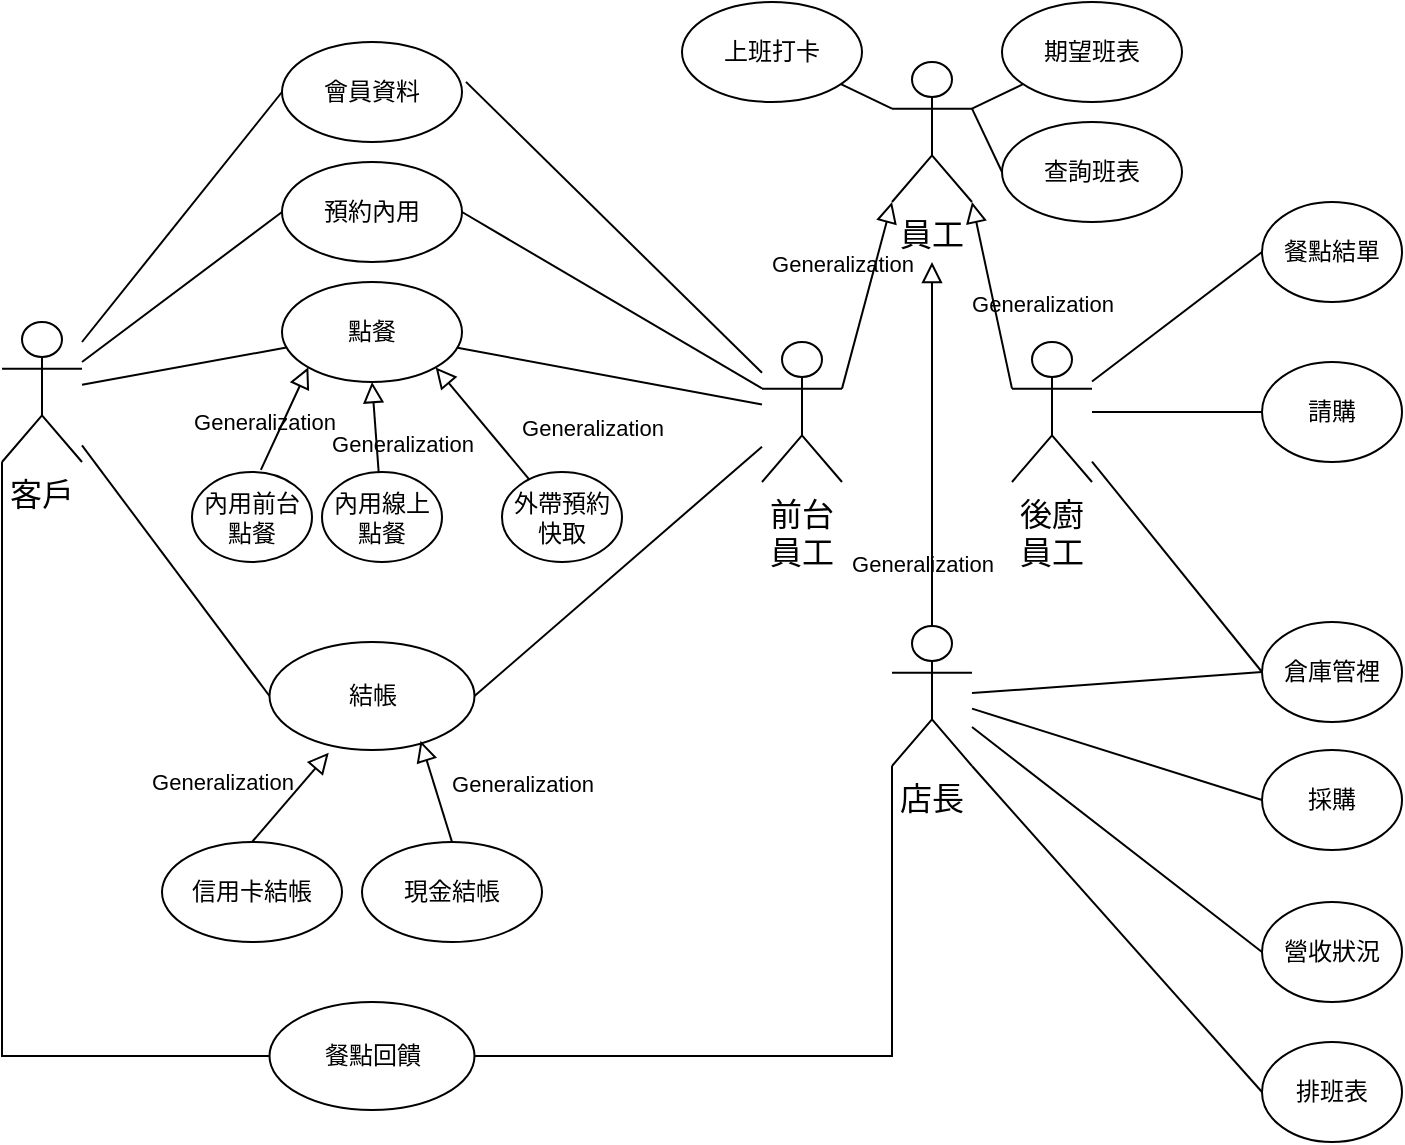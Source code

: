 <mxfile version="22.1.0" type="device" pages="19">
  <diagram name="UC圖" id="TvjvZFzGvuW0l7K_812K">
    <mxGraphModel dx="794" dy="424" grid="1" gridSize="10" guides="1" tooltips="1" connect="1" arrows="1" fold="1" page="1" pageScale="1" pageWidth="1169" pageHeight="827" math="0" shadow="0">
      <root>
        <mxCell id="0" />
        <mxCell id="1" parent="0" />
        <mxCell id="znFDsCQTSq-IAvstJbXN-1" value="" style="rounded=1;orthogonalLoop=1;jettySize=auto;html=1;endArrow=none;endFill=0;labelBackgroundColor=none;fontColor=default;" parent="1" source="znFDsCQTSq-IAvstJbXN-5" target="znFDsCQTSq-IAvstJbXN-7" edge="1">
          <mxGeometry relative="1" as="geometry" />
        </mxCell>
        <mxCell id="znFDsCQTSq-IAvstJbXN-2" style="rounded=1;orthogonalLoop=1;jettySize=auto;html=1;entryX=0;entryY=0.5;entryDx=0;entryDy=0;endArrow=none;endFill=0;labelBackgroundColor=none;fontColor=default;" parent="1" source="znFDsCQTSq-IAvstJbXN-5" target="znFDsCQTSq-IAvstJbXN-12" edge="1">
          <mxGeometry relative="1" as="geometry" />
        </mxCell>
        <mxCell id="znFDsCQTSq-IAvstJbXN-3" style="rounded=1;orthogonalLoop=1;jettySize=auto;html=1;entryX=0;entryY=0.5;entryDx=0;entryDy=0;endArrow=none;endFill=0;labelBackgroundColor=none;fontColor=default;" parent="1" source="znFDsCQTSq-IAvstJbXN-5" target="znFDsCQTSq-IAvstJbXN-11" edge="1">
          <mxGeometry relative="1" as="geometry" />
        </mxCell>
        <mxCell id="znFDsCQTSq-IAvstJbXN-4" style="rounded=0;orthogonalLoop=1;jettySize=auto;html=1;entryX=0;entryY=0.5;entryDx=0;entryDy=0;endArrow=none;endFill=0;" parent="1" source="znFDsCQTSq-IAvstJbXN-5" target="znFDsCQTSq-IAvstJbXN-16" edge="1">
          <mxGeometry relative="1" as="geometry" />
        </mxCell>
        <object label="客戶" 行為者="客戶" tooltip="" id="znFDsCQTSq-IAvstJbXN-5">
          <mxCell style="shape=umlActor;verticalLabelPosition=bottom;verticalAlign=top;html=1;whiteSpace=wrap;fontSize=16;labelBackgroundColor=none;rounded=1;" parent="1" vertex="1">
            <mxGeometry x="80" y="200" width="40" height="70" as="geometry" />
          </mxCell>
        </object>
        <mxCell id="znFDsCQTSq-IAvstJbXN-6" style="rounded=0;orthogonalLoop=1;jettySize=auto;html=1;endArrow=none;endFill=0;" parent="1" source="znFDsCQTSq-IAvstJbXN-7" target="znFDsCQTSq-IAvstJbXN-23" edge="1">
          <mxGeometry relative="1" as="geometry">
            <mxPoint x="300" y="320" as="targetPoint" />
          </mxGeometry>
        </mxCell>
        <mxCell id="znFDsCQTSq-IAvstJbXN-7" value="點餐" style="ellipse;whiteSpace=wrap;html=1;labelBackgroundColor=none;rounded=1;" parent="1" vertex="1">
          <mxGeometry x="220" y="180" width="90" height="50" as="geometry" />
        </mxCell>
        <mxCell id="znFDsCQTSq-IAvstJbXN-8" value="外帶預約快取" style="ellipse;whiteSpace=wrap;html=1;labelBackgroundColor=none;rounded=1;" parent="1" vertex="1">
          <mxGeometry x="330" y="275" width="60" height="45" as="geometry" />
        </mxCell>
        <mxCell id="znFDsCQTSq-IAvstJbXN-9" value="內用線上點餐" style="ellipse;whiteSpace=wrap;html=1;labelBackgroundColor=none;rounded=1;" parent="1" vertex="1">
          <mxGeometry x="240" y="275" width="60" height="45" as="geometry" />
        </mxCell>
        <mxCell id="znFDsCQTSq-IAvstJbXN-10" value="內用前台點餐" style="ellipse;whiteSpace=wrap;html=1;labelBackgroundColor=none;rounded=1;" parent="1" vertex="1">
          <mxGeometry x="175" y="275" width="60" height="45" as="geometry" />
        </mxCell>
        <mxCell id="znFDsCQTSq-IAvstJbXN-11" value="預約內用" style="ellipse;whiteSpace=wrap;html=1;labelBackgroundColor=none;rounded=1;" parent="1" vertex="1">
          <mxGeometry x="220" y="120" width="90" height="50" as="geometry" />
        </mxCell>
        <mxCell id="znFDsCQTSq-IAvstJbXN-12" value="會員資料" style="ellipse;whiteSpace=wrap;html=1;labelBackgroundColor=none;rounded=1;" parent="1" vertex="1">
          <mxGeometry x="220" y="60" width="90" height="50" as="geometry" />
        </mxCell>
        <mxCell id="znFDsCQTSq-IAvstJbXN-13" value="Generalization" style="endArrow=block;html=1;rounded=1;align=center;verticalAlign=bottom;endFill=0;labelBackgroundColor=none;endSize=8;fontColor=default;entryX=1;entryY=1;entryDx=0;entryDy=0;exitX=0.23;exitY=0.087;exitDx=0;exitDy=0;exitPerimeter=0;" parent="1" source="znFDsCQTSq-IAvstJbXN-8" target="znFDsCQTSq-IAvstJbXN-7" edge="1">
          <mxGeometry x="-1" y="-37" relative="1" as="geometry">
            <mxPoint x="369.005" y="280.003" as="sourcePoint" />
            <mxPoint x="310.0" y="210.298" as="targetPoint" />
            <mxPoint x="3" y="7" as="offset" />
          </mxGeometry>
        </mxCell>
        <mxCell id="znFDsCQTSq-IAvstJbXN-14" value="Generalization" style="endArrow=block;html=1;rounded=1;align=center;verticalAlign=bottom;endFill=0;labelBackgroundColor=none;endSize=8;entryX=0.5;entryY=1;entryDx=0;entryDy=0;fontColor=default;" parent="1" source="znFDsCQTSq-IAvstJbXN-9" target="znFDsCQTSq-IAvstJbXN-7" edge="1">
          <mxGeometry x="-0.816" y="-12" relative="1" as="geometry">
            <mxPoint x="488.0" y="160.0" as="sourcePoint" />
            <mxPoint x="398.0" y="240.0" as="targetPoint" />
            <mxPoint as="offset" />
          </mxGeometry>
        </mxCell>
        <mxCell id="znFDsCQTSq-IAvstJbXN-15" value="Generalization" style="endArrow=block;html=1;rounded=1;align=center;verticalAlign=bottom;endFill=0;labelBackgroundColor=none;endSize=8;entryX=0;entryY=1;entryDx=0;entryDy=0;exitX=0.574;exitY=-0.023;exitDx=0;exitDy=0;exitPerimeter=0;fontColor=default;" parent="1" source="znFDsCQTSq-IAvstJbXN-10" target="znFDsCQTSq-IAvstJbXN-7" edge="1">
          <mxGeometry x="-0.493" y="4" relative="1" as="geometry">
            <mxPoint x="180" y="400" as="sourcePoint" />
            <mxPoint x="227.21" y="330" as="targetPoint" />
            <mxPoint x="-1" as="offset" />
          </mxGeometry>
        </mxCell>
        <mxCell id="znFDsCQTSq-IAvstJbXN-16" value="&lt;div&gt;結帳&lt;/div&gt;" style="ellipse;whiteSpace=wrap;html=1;labelBackgroundColor=none;rounded=1;" parent="1" vertex="1">
          <mxGeometry x="213.75" y="360" width="102.5" height="54" as="geometry" />
        </mxCell>
        <mxCell id="znFDsCQTSq-IAvstJbXN-17" value="信用卡結帳" style="ellipse;whiteSpace=wrap;html=1;labelBackgroundColor=none;rounded=1;" parent="1" vertex="1">
          <mxGeometry x="160" y="460" width="90" height="50" as="geometry" />
        </mxCell>
        <mxCell id="znFDsCQTSq-IAvstJbXN-18" value="現金結帳" style="ellipse;whiteSpace=wrap;html=1;labelBackgroundColor=none;rounded=1;" parent="1" vertex="1">
          <mxGeometry x="260" y="460" width="90" height="50" as="geometry" />
        </mxCell>
        <mxCell id="znFDsCQTSq-IAvstJbXN-19" value="Generalization" style="endArrow=block;html=1;rounded=1;align=center;verticalAlign=bottom;endFill=0;labelBackgroundColor=none;endSize=8;exitX=0.5;exitY=0;exitDx=0;exitDy=0;fontColor=default;entryX=0.289;entryY=1.025;entryDx=0;entryDy=0;entryPerimeter=0;" parent="1" source="znFDsCQTSq-IAvstJbXN-17" target="znFDsCQTSq-IAvstJbXN-16" edge="1">
          <mxGeometry x="-0.817" y="24" relative="1" as="geometry">
            <mxPoint x="235" y="440" as="sourcePoint" />
            <mxPoint x="250" y="450" as="targetPoint" />
            <mxPoint y="-1" as="offset" />
          </mxGeometry>
        </mxCell>
        <mxCell id="znFDsCQTSq-IAvstJbXN-20" value="Generalization" style="endArrow=block;html=1;rounded=1;align=center;verticalAlign=bottom;endFill=0;labelBackgroundColor=none;endSize=8;entryX=0.737;entryY=0.914;entryDx=0;entryDy=0;exitX=0.5;exitY=0;exitDx=0;exitDy=0;entryPerimeter=0;fontColor=default;" parent="1" source="znFDsCQTSq-IAvstJbXN-18" target="znFDsCQTSq-IAvstJbXN-16" edge="1">
          <mxGeometry x="-0.671" y="-39" relative="1" as="geometry">
            <mxPoint x="465" y="440" as="sourcePoint" />
            <mxPoint x="430" y="348" as="targetPoint" />
            <mxPoint as="offset" />
          </mxGeometry>
        </mxCell>
        <object label="員工" 行為者="客戶" tooltip="" id="znFDsCQTSq-IAvstJbXN-21">
          <mxCell style="shape=umlActor;verticalLabelPosition=bottom;verticalAlign=top;html=1;whiteSpace=wrap;fontSize=16;labelBackgroundColor=none;rounded=1;" parent="1" vertex="1">
            <mxGeometry x="525" y="70" width="40" height="70" as="geometry" />
          </mxCell>
        </object>
        <mxCell id="znFDsCQTSq-IAvstJbXN-22" style="rounded=0;orthogonalLoop=1;jettySize=auto;html=1;endArrow=none;endFill=0;entryX=1.022;entryY=0.399;entryDx=0;entryDy=0;entryPerimeter=0;" parent="1" source="znFDsCQTSq-IAvstJbXN-23" target="znFDsCQTSq-IAvstJbXN-12" edge="1">
          <mxGeometry relative="1" as="geometry">
            <mxPoint x="370" y="190" as="sourcePoint" />
          </mxGeometry>
        </mxCell>
        <object label="前台員工" 行為者="客戶" tooltip="" id="znFDsCQTSq-IAvstJbXN-23">
          <mxCell style="shape=umlActor;verticalLabelPosition=bottom;verticalAlign=top;html=1;whiteSpace=wrap;fontSize=16;labelBackgroundColor=none;rounded=1;" parent="1" vertex="1">
            <mxGeometry x="460" y="210" width="40" height="70" as="geometry" />
          </mxCell>
        </object>
        <mxCell id="znFDsCQTSq-IAvstJbXN-24" style="rounded=0;orthogonalLoop=1;jettySize=auto;html=1;entryX=0;entryY=0.5;entryDx=0;entryDy=0;endArrow=none;endFill=0;" parent="1" source="znFDsCQTSq-IAvstJbXN-27" target="znFDsCQTSq-IAvstJbXN-36" edge="1">
          <mxGeometry relative="1" as="geometry" />
        </mxCell>
        <mxCell id="znFDsCQTSq-IAvstJbXN-25" style="rounded=0;orthogonalLoop=1;jettySize=auto;html=1;entryX=0;entryY=0.5;entryDx=0;entryDy=0;startArrow=none;startFill=0;endArrow=none;endFill=0;" parent="1" source="znFDsCQTSq-IAvstJbXN-27" target="znFDsCQTSq-IAvstJbXN-38" edge="1">
          <mxGeometry relative="1" as="geometry" />
        </mxCell>
        <mxCell id="znFDsCQTSq-IAvstJbXN-26" style="rounded=0;orthogonalLoop=1;jettySize=auto;html=1;entryX=0;entryY=0.5;entryDx=0;entryDy=0;endArrow=none;endFill=0;" parent="1" source="znFDsCQTSq-IAvstJbXN-27" target="znFDsCQTSq-IAvstJbXN-37" edge="1">
          <mxGeometry relative="1" as="geometry" />
        </mxCell>
        <object label="後廚員工" 行為者="客戶" tooltip="" id="znFDsCQTSq-IAvstJbXN-27">
          <mxCell style="shape=umlActor;verticalLabelPosition=bottom;verticalAlign=top;html=1;whiteSpace=wrap;fontSize=16;labelBackgroundColor=none;rounded=1;" parent="1" vertex="1">
            <mxGeometry x="585" y="210" width="40" height="70" as="geometry" />
          </mxCell>
        </object>
        <mxCell id="znFDsCQTSq-IAvstJbXN-28" style="rounded=0;orthogonalLoop=1;jettySize=auto;html=1;endArrow=none;endFill=0;exitX=1;exitY=0.5;exitDx=0;exitDy=0;" parent="1" source="znFDsCQTSq-IAvstJbXN-11" target="znFDsCQTSq-IAvstJbXN-23" edge="1">
          <mxGeometry relative="1" as="geometry">
            <mxPoint x="380" y="210" as="targetPoint" />
          </mxGeometry>
        </mxCell>
        <mxCell id="znFDsCQTSq-IAvstJbXN-29" style="rounded=0;orthogonalLoop=1;jettySize=auto;html=1;endArrow=none;endFill=0;exitX=1;exitY=0.5;exitDx=0;exitDy=0;" parent="1" source="znFDsCQTSq-IAvstJbXN-16" target="znFDsCQTSq-IAvstJbXN-23" edge="1">
          <mxGeometry relative="1" as="geometry" />
        </mxCell>
        <mxCell id="znFDsCQTSq-IAvstJbXN-30" value="Generalization" style="endArrow=block;html=1;rounded=1;align=center;verticalAlign=bottom;endFill=0;labelBackgroundColor=none;endSize=8;fontColor=default;exitX=1;exitY=0.333;exitDx=0;exitDy=0;exitPerimeter=0;entryX=0;entryY=1;entryDx=0;entryDy=0;entryPerimeter=0;" parent="1" source="znFDsCQTSq-IAvstJbXN-23" target="znFDsCQTSq-IAvstJbXN-21" edge="1">
          <mxGeometry x="0.066" y="14" relative="1" as="geometry">
            <mxPoint x="480" y="390" as="sourcePoint" />
            <mxPoint x="545" y="400" as="targetPoint" />
            <mxPoint as="offset" />
          </mxGeometry>
        </mxCell>
        <mxCell id="znFDsCQTSq-IAvstJbXN-31" value="Generalization" style="endArrow=block;html=1;rounded=1;align=center;verticalAlign=bottom;endFill=0;labelBackgroundColor=none;endSize=8;fontColor=default;entryX=1;entryY=1;entryDx=0;entryDy=0;entryPerimeter=0;exitX=0;exitY=0.333;exitDx=0;exitDy=0;exitPerimeter=0;" parent="1" source="znFDsCQTSq-IAvstJbXN-27" target="znFDsCQTSq-IAvstJbXN-21" edge="1">
          <mxGeometry x="-0.383" y="-22" relative="1" as="geometry">
            <mxPoint x="550" y="380" as="sourcePoint" />
            <mxPoint x="510" y="300" as="targetPoint" />
            <mxPoint as="offset" />
          </mxGeometry>
        </mxCell>
        <mxCell id="znFDsCQTSq-IAvstJbXN-32" value="期望班表" style="ellipse;whiteSpace=wrap;html=1;labelBackgroundColor=none;rounded=1;" parent="1" vertex="1">
          <mxGeometry x="580" y="40" width="90" height="50" as="geometry" />
        </mxCell>
        <mxCell id="znFDsCQTSq-IAvstJbXN-33" style="rounded=0;orthogonalLoop=1;jettySize=auto;html=1;entryX=0;entryY=0.333;entryDx=0;entryDy=0;entryPerimeter=0;endArrow=none;endFill=0;" parent="1" source="znFDsCQTSq-IAvstJbXN-34" target="znFDsCQTSq-IAvstJbXN-21" edge="1">
          <mxGeometry relative="1" as="geometry" />
        </mxCell>
        <mxCell id="znFDsCQTSq-IAvstJbXN-34" value="上班打卡" style="ellipse;whiteSpace=wrap;html=1;labelBackgroundColor=none;rounded=1;" parent="1" vertex="1">
          <mxGeometry x="420" y="40" width="90" height="50" as="geometry" />
        </mxCell>
        <mxCell id="znFDsCQTSq-IAvstJbXN-35" style="rounded=0;orthogonalLoop=1;jettySize=auto;html=1;endArrow=none;endFill=0;entryX=1;entryY=0.333;entryDx=0;entryDy=0;entryPerimeter=0;" parent="1" source="znFDsCQTSq-IAvstJbXN-32" target="znFDsCQTSq-IAvstJbXN-21" edge="1">
          <mxGeometry relative="1" as="geometry">
            <mxPoint x="590" y="480" as="targetPoint" />
          </mxGeometry>
        </mxCell>
        <mxCell id="znFDsCQTSq-IAvstJbXN-36" value="餐點結單" style="ellipse;whiteSpace=wrap;html=1;labelBackgroundColor=none;rounded=1;" parent="1" vertex="1">
          <mxGeometry x="710" y="140" width="70" height="50" as="geometry" />
        </mxCell>
        <mxCell id="znFDsCQTSq-IAvstJbXN-37" value="倉庫管裡" style="ellipse;whiteSpace=wrap;html=1;labelBackgroundColor=none;rounded=1;" parent="1" vertex="1">
          <mxGeometry x="710" y="350" width="70" height="50" as="geometry" />
        </mxCell>
        <mxCell id="znFDsCQTSq-IAvstJbXN-38" value="請購" style="ellipse;whiteSpace=wrap;html=1;labelBackgroundColor=none;rounded=1;" parent="1" vertex="1">
          <mxGeometry x="710" y="220" width="70" height="50" as="geometry" />
        </mxCell>
        <mxCell id="znFDsCQTSq-IAvstJbXN-39" style="rounded=0;orthogonalLoop=1;jettySize=auto;html=1;entryX=0;entryY=0.5;entryDx=0;entryDy=0;endArrow=none;endFill=0;" parent="1" source="znFDsCQTSq-IAvstJbXN-42" target="znFDsCQTSq-IAvstJbXN-47" edge="1">
          <mxGeometry relative="1" as="geometry">
            <mxPoint x="930" y="240" as="targetPoint" />
          </mxGeometry>
        </mxCell>
        <mxCell id="znFDsCQTSq-IAvstJbXN-40" style="rounded=0;orthogonalLoop=1;jettySize=auto;html=1;entryX=0;entryY=0.5;entryDx=0;entryDy=0;endArrow=none;endFill=0;" parent="1" source="znFDsCQTSq-IAvstJbXN-42" target="znFDsCQTSq-IAvstJbXN-46" edge="1">
          <mxGeometry relative="1" as="geometry" />
        </mxCell>
        <mxCell id="znFDsCQTSq-IAvstJbXN-41" style="rounded=0;orthogonalLoop=1;jettySize=auto;html=1;entryX=0;entryY=0.5;entryDx=0;entryDy=0;endArrow=none;endFill=0;" parent="1" source="znFDsCQTSq-IAvstJbXN-42" target="znFDsCQTSq-IAvstJbXN-37" edge="1">
          <mxGeometry relative="1" as="geometry" />
        </mxCell>
        <object label="店長" 行為者="客戶" tooltip="" id="znFDsCQTSq-IAvstJbXN-42">
          <mxCell style="shape=umlActor;verticalLabelPosition=bottom;verticalAlign=top;html=1;whiteSpace=wrap;fontSize=16;labelBackgroundColor=none;rounded=1;" parent="1" vertex="1">
            <mxGeometry x="525" y="352" width="40" height="70" as="geometry" />
          </mxCell>
        </object>
        <mxCell id="znFDsCQTSq-IAvstJbXN-43" style="edgeStyle=orthogonalEdgeStyle;rounded=0;orthogonalLoop=1;jettySize=auto;html=1;endArrow=none;endFill=0;exitX=0;exitY=0.5;exitDx=0;exitDy=0;" parent="1" source="znFDsCQTSq-IAvstJbXN-44" target="znFDsCQTSq-IAvstJbXN-5" edge="1">
          <mxGeometry relative="1" as="geometry">
            <Array as="points">
              <mxPoint x="80" y="567" />
            </Array>
          </mxGeometry>
        </mxCell>
        <mxCell id="znFDsCQTSq-IAvstJbXN-44" value="餐點回饋" style="ellipse;whiteSpace=wrap;html=1;labelBackgroundColor=none;rounded=1;" parent="1" vertex="1">
          <mxGeometry x="213.75" y="540" width="102.5" height="54" as="geometry" />
        </mxCell>
        <mxCell id="znFDsCQTSq-IAvstJbXN-45" style="edgeStyle=orthogonalEdgeStyle;rounded=0;orthogonalLoop=1;jettySize=auto;html=1;entryX=0;entryY=1;entryDx=0;entryDy=0;entryPerimeter=0;endArrow=none;endFill=0;" parent="1" source="znFDsCQTSq-IAvstJbXN-44" target="znFDsCQTSq-IAvstJbXN-42" edge="1">
          <mxGeometry relative="1" as="geometry" />
        </mxCell>
        <mxCell id="znFDsCQTSq-IAvstJbXN-46" value="營收狀況" style="ellipse;whiteSpace=wrap;html=1;labelBackgroundColor=none;rounded=1;" parent="1" vertex="1">
          <mxGeometry x="710" y="490" width="70" height="50" as="geometry" />
        </mxCell>
        <mxCell id="znFDsCQTSq-IAvstJbXN-47" value="採購" style="ellipse;whiteSpace=wrap;html=1;labelBackgroundColor=none;rounded=1;" parent="1" vertex="1">
          <mxGeometry x="710" y="414" width="70" height="50" as="geometry" />
        </mxCell>
        <mxCell id="znFDsCQTSq-IAvstJbXN-48" value="Generalization" style="endArrow=block;html=1;rounded=1;align=center;verticalAlign=bottom;endFill=0;labelBackgroundColor=none;endSize=8;fontColor=default;exitX=0.5;exitY=0;exitDx=0;exitDy=0;exitPerimeter=0;" parent="1" source="znFDsCQTSq-IAvstJbXN-42" edge="1">
          <mxGeometry x="-0.758" y="5" relative="1" as="geometry">
            <mxPoint x="555" y="303" as="sourcePoint" />
            <mxPoint x="545" y="170" as="targetPoint" />
            <mxPoint as="offset" />
          </mxGeometry>
        </mxCell>
        <mxCell id="znFDsCQTSq-IAvstJbXN-49" style="rounded=0;orthogonalLoop=1;jettySize=auto;html=1;entryX=0;entryY=0.5;entryDx=0;entryDy=0;endArrow=none;endFill=0;exitX=1;exitY=1;exitDx=0;exitDy=0;exitPerimeter=0;" parent="1" source="znFDsCQTSq-IAvstJbXN-42" target="znFDsCQTSq-IAvstJbXN-50" edge="1">
          <mxGeometry relative="1" as="geometry">
            <mxPoint x="930" y="395" as="targetPoint" />
            <mxPoint x="580" y="390" as="sourcePoint" />
          </mxGeometry>
        </mxCell>
        <mxCell id="znFDsCQTSq-IAvstJbXN-50" value="排班表" style="ellipse;whiteSpace=wrap;html=1;labelBackgroundColor=none;rounded=1;" parent="1" vertex="1">
          <mxGeometry x="710" y="560" width="70" height="50" as="geometry" />
        </mxCell>
        <mxCell id="znFDsCQTSq-IAvstJbXN-51" value="查詢班表" style="ellipse;whiteSpace=wrap;html=1;labelBackgroundColor=none;rounded=1;" parent="1" vertex="1">
          <mxGeometry x="580" y="100" width="90" height="50" as="geometry" />
        </mxCell>
        <mxCell id="znFDsCQTSq-IAvstJbXN-52" value="" style="endArrow=none;html=1;rounded=0;entryX=1;entryY=0.333;entryDx=0;entryDy=0;entryPerimeter=0;exitX=0;exitY=0.5;exitDx=0;exitDy=0;" parent="1" source="znFDsCQTSq-IAvstJbXN-51" target="znFDsCQTSq-IAvstJbXN-21" edge="1">
          <mxGeometry width="50" height="50" relative="1" as="geometry">
            <mxPoint x="410" y="240" as="sourcePoint" />
            <mxPoint x="460" y="190" as="targetPoint" />
          </mxGeometry>
        </mxCell>
      </root>
    </mxGraphModel>
  </diagram>
  <diagram name="活動圖_購物車" id="_4bkaauLon-FvaJyxNw9">
    <mxGraphModel dx="2074" dy="1068" grid="1" gridSize="10" guides="1" tooltips="1" connect="1" arrows="1" fold="1" page="1" pageScale="1" pageWidth="1169" pageHeight="827" math="0" shadow="0">
      <root>
        <mxCell id="0" />
        <mxCell id="1" parent="0" />
        <mxCell id="9NnSONzAoOnaxsdJxNit-1" value="" style="ellipse;html=1;shape=endState;fillColor=#000000;strokeColor=#ff0000;" parent="1" vertex="1">
          <mxGeometry x="270" y="80" width="30" height="30" as="geometry" />
        </mxCell>
        <mxCell id="9NnSONzAoOnaxsdJxNit-2" value="" style="rhombus;whiteSpace=wrap;html=1;" parent="1" vertex="1">
          <mxGeometry x="245" y="215.31" width="80" height="80" as="geometry" />
        </mxCell>
        <mxCell id="9NnSONzAoOnaxsdJxNit-3" value="" style="endArrow=open;endFill=1;endSize=12;html=1;rounded=0;exitX=0.5;exitY=1;exitDx=0;exitDy=0;entryX=0.5;entryY=0;entryDx=0;entryDy=0;" parent="1" source="9NnSONzAoOnaxsdJxNit-1" target="9NnSONzAoOnaxsdJxNit-2" edge="1">
          <mxGeometry width="160" relative="1" as="geometry">
            <mxPoint x="620" y="535.31" as="sourcePoint" />
            <mxPoint x="780" y="535.31" as="targetPoint" />
          </mxGeometry>
        </mxCell>
        <mxCell id="9NnSONzAoOnaxsdJxNit-4" value="&lt;font style=&quot;font-size: 16px;&quot;&gt;[是否直接進入購物車]&lt;/font&gt;" style="text;html=1;align=center;verticalAlign=middle;resizable=0;points=[];autosize=1;strokeColor=none;fillColor=none;" parent="1" vertex="1">
          <mxGeometry x="100" y="175.31" width="180" height="30" as="geometry" />
        </mxCell>
        <mxCell id="9NnSONzAoOnaxsdJxNit-5" value="" style="ellipse;html=1;shape=endState;fillColor=#000000;strokeColor=#ff0000;" parent="1" vertex="1">
          <mxGeometry x="555" y="654.31" width="30" height="30" as="geometry" />
        </mxCell>
        <mxCell id="9NnSONzAoOnaxsdJxNit-6" value="" style="endArrow=open;endFill=1;endSize=12;html=1;rounded=0;exitX=0.5;exitY=1;exitDx=0;exitDy=0;entryX=0;entryY=0.5;entryDx=0;entryDy=0;" parent="1" target="9NnSONzAoOnaxsdJxNit-18" edge="1">
          <mxGeometry width="160" relative="1" as="geometry">
            <mxPoint x="284.63" y="295.31" as="sourcePoint" />
            <mxPoint x="284.63" y="400.31" as="targetPoint" />
            <Array as="points">
              <mxPoint x="285" y="536.31" />
            </Array>
          </mxGeometry>
        </mxCell>
        <mxCell id="9NnSONzAoOnaxsdJxNit-7" value="&lt;font style=&quot;font-size: 16px;&quot;&gt;[是]&lt;/font&gt;" style="text;html=1;align=center;verticalAlign=middle;resizable=0;points=[];autosize=1;strokeColor=none;fillColor=none;" parent="1" vertex="1">
          <mxGeometry x="225" y="303.31" width="50" height="30" as="geometry" />
        </mxCell>
        <mxCell id="9NnSONzAoOnaxsdJxNit-8" value="" style="rhombus;whiteSpace=wrap;html=1;" parent="1" vertex="1">
          <mxGeometry x="550" y="303.31" width="40" height="40" as="geometry" />
        </mxCell>
        <mxCell id="9NnSONzAoOnaxsdJxNit-9" value="" style="endArrow=open;endFill=1;endSize=12;html=1;rounded=0;" parent="1" edge="1">
          <mxGeometry width="160" relative="1" as="geometry">
            <mxPoint x="325" y="254.94" as="sourcePoint" />
            <mxPoint x="485" y="254.94" as="targetPoint" />
          </mxGeometry>
        </mxCell>
        <mxCell id="9NnSONzAoOnaxsdJxNit-10" value="&lt;font style=&quot;font-size: 16px;&quot;&gt;[否]&lt;/font&gt;" style="text;html=1;align=center;verticalAlign=middle;resizable=0;points=[];autosize=1;strokeColor=none;fillColor=none;" parent="1" vertex="1">
          <mxGeometry x="335" y="213.31" width="50" height="30" as="geometry" />
        </mxCell>
        <mxCell id="9NnSONzAoOnaxsdJxNit-11" value="&lt;font style=&quot;font-size: 16px;&quot;&gt;瀏覽商品總頁&lt;/font&gt;" style="rounded=1;whiteSpace=wrap;html=1;absoluteArcSize=1;arcSize=14;strokeWidth=2;" parent="1" vertex="1">
          <mxGeometry x="490" y="234.31" width="160" height="42" as="geometry" />
        </mxCell>
        <mxCell id="9NnSONzAoOnaxsdJxNit-12" value="" style="endArrow=open;endFill=1;endSize=12;html=1;rounded=0;exitX=0.5;exitY=1;exitDx=0;exitDy=0;" parent="1" source="9NnSONzAoOnaxsdJxNit-11" edge="1">
          <mxGeometry width="160" relative="1" as="geometry">
            <mxPoint x="510" y="333.31" as="sourcePoint" />
            <mxPoint x="570" y="305.31" as="targetPoint" />
          </mxGeometry>
        </mxCell>
        <mxCell id="9NnSONzAoOnaxsdJxNit-13" value="&lt;font style=&quot;font-size: 16px;&quot;&gt;[是否進入商品說明頁]&lt;/font&gt;" style="text;html=1;align=center;verticalAlign=middle;resizable=0;points=[];autosize=1;strokeColor=none;fillColor=none;" parent="1" vertex="1">
          <mxGeometry x="570" y="290.61" width="180" height="30" as="geometry" />
        </mxCell>
        <mxCell id="9NnSONzAoOnaxsdJxNit-14" value="" style="endArrow=open;endFill=1;endSize=12;html=1;rounded=0;exitX=0.5;exitY=1;exitDx=0;exitDy=0;" parent="1" edge="1">
          <mxGeometry width="160" relative="1" as="geometry">
            <mxPoint x="569.63" y="343.31" as="sourcePoint" />
            <mxPoint x="569.63" y="372.31" as="targetPoint" />
          </mxGeometry>
        </mxCell>
        <mxCell id="9NnSONzAoOnaxsdJxNit-15" value="&lt;font style=&quot;font-size: 16px;&quot;&gt;瀏覽商品介紹頁面&lt;/font&gt;" style="rounded=1;whiteSpace=wrap;html=1;absoluteArcSize=1;arcSize=14;strokeWidth=2;" parent="1" vertex="1">
          <mxGeometry x="490" y="375.31" width="160" height="42" as="geometry" />
        </mxCell>
        <mxCell id="9NnSONzAoOnaxsdJxNit-16" value="" style="rhombus;whiteSpace=wrap;html=1;" parent="1" vertex="1">
          <mxGeometry x="550" y="445.31" width="40" height="40" as="geometry" />
        </mxCell>
        <mxCell id="9NnSONzAoOnaxsdJxNit-17" value="" style="endArrow=open;endFill=1;endSize=12;html=1;rounded=0;exitX=0.5;exitY=1;exitDx=0;exitDy=0;" parent="1" edge="1">
          <mxGeometry width="160" relative="1" as="geometry">
            <mxPoint x="569.63" y="485.31" as="sourcePoint" />
            <mxPoint x="569.63" y="514.31" as="targetPoint" />
          </mxGeometry>
        </mxCell>
        <mxCell id="9NnSONzAoOnaxsdJxNit-18" value="購物車" style="rounded=1;whiteSpace=wrap;html=1;absoluteArcSize=1;arcSize=14;strokeWidth=2;" parent="1" vertex="1">
          <mxGeometry x="490" y="515.31" width="160" height="42" as="geometry" />
        </mxCell>
        <mxCell id="9NnSONzAoOnaxsdJxNit-19" value="&lt;font style=&quot;font-size: 16px;&quot;&gt;[是否進入購物車]&lt;/font&gt;" style="text;html=1;align=center;verticalAlign=middle;resizable=0;points=[];autosize=1;strokeColor=none;fillColor=none;" parent="1" vertex="1">
          <mxGeometry x="570" y="425.31" width="140" height="30" as="geometry" />
        </mxCell>
        <mxCell id="9NnSONzAoOnaxsdJxNit-20" value="&lt;font style=&quot;font-size: 16px;&quot;&gt;1.1&lt;br&gt;商品名&lt;br&gt;產品介紹&lt;br&gt;價格&lt;br&gt;圖片&lt;/font&gt;" style="shape=note;size=20;whiteSpace=wrap;html=1;" parent="1" vertex="1">
          <mxGeometry x="650" y="110" width="100" height="100" as="geometry" />
        </mxCell>
        <mxCell id="9NnSONzAoOnaxsdJxNit-21" value="&lt;font style=&quot;font-size: 16px;&quot;&gt;1.2&lt;br&gt;商品編號&lt;br&gt;商品名&lt;br&gt;圖片&lt;br&gt;產品介紹&lt;br&gt;單價&lt;br&gt;選購數量&lt;/font&gt;" style="shape=note;size=20;whiteSpace=wrap;html=1;" parent="1" vertex="1">
          <mxGeometry x="730" y="320.61" width="100" height="144.7" as="geometry" />
        </mxCell>
        <mxCell id="9NnSONzAoOnaxsdJxNit-22" value="&lt;font style=&quot;font-size: 16px;&quot;&gt;1.3&lt;br&gt;編號&lt;br&gt;商品名&lt;br&gt;圖片&lt;br&gt;單價&lt;br&gt;選購數量&lt;br&gt;總金額&lt;/font&gt;" style="shape=note;size=20;whiteSpace=wrap;html=1;" parent="1" vertex="1">
          <mxGeometry x="695" y="497.62" width="105" height="149.39" as="geometry" />
        </mxCell>
        <mxCell id="9NnSONzAoOnaxsdJxNit-23" value="&lt;font style=&quot;font-size: 16px;&quot;&gt;[是]&lt;/font&gt;" style="text;html=1;align=center;verticalAlign=middle;resizable=0;points=[];autosize=1;strokeColor=none;fillColor=none;" parent="1" vertex="1">
          <mxGeometry x="565" y="483.31" width="50" height="30" as="geometry" />
        </mxCell>
        <mxCell id="9NnSONzAoOnaxsdJxNit-24" value="" style="endArrow=open;endFill=1;endSize=12;html=1;rounded=0;exitX=0;exitY=0.5;exitDx=0;exitDy=0;" parent="1" source="9NnSONzAoOnaxsdJxNit-16" edge="1">
          <mxGeometry width="160" relative="1" as="geometry">
            <mxPoint x="470" y="365.31" as="sourcePoint" />
            <mxPoint x="390" y="255.31" as="targetPoint" />
            <Array as="points">
              <mxPoint x="390" y="465.31" />
            </Array>
          </mxGeometry>
        </mxCell>
        <mxCell id="9NnSONzAoOnaxsdJxNit-25" value="" style="endArrow=open;endFill=1;endSize=12;html=1;rounded=0;exitX=0;exitY=0.5;exitDx=0;exitDy=0;" parent="1" source="9NnSONzAoOnaxsdJxNit-8" edge="1">
          <mxGeometry width="160" relative="1" as="geometry">
            <mxPoint x="550" y="317.31" as="sourcePoint" />
            <mxPoint x="390" y="323.31" as="targetPoint" />
            <Array as="points" />
          </mxGeometry>
        </mxCell>
        <mxCell id="9NnSONzAoOnaxsdJxNit-26" value="&lt;font style=&quot;font-size: 16px;&quot;&gt;[否]&lt;/font&gt;" style="text;html=1;align=center;verticalAlign=middle;resizable=0;points=[];autosize=1;strokeColor=none;fillColor=none;" parent="1" vertex="1">
          <mxGeometry x="455" y="303.31" width="50" height="30" as="geometry" />
        </mxCell>
        <mxCell id="9NnSONzAoOnaxsdJxNit-27" value="&lt;font style=&quot;font-size: 16px;&quot;&gt;[是]&lt;/font&gt;" style="text;html=1;align=center;verticalAlign=middle;resizable=0;points=[];autosize=1;strokeColor=none;fillColor=none;" parent="1" vertex="1">
          <mxGeometry x="560" y="335.92" width="50" height="30" as="geometry" />
        </mxCell>
        <mxCell id="9NnSONzAoOnaxsdJxNit-28" value="&lt;font style=&quot;font-size: 16px;&quot;&gt;[否]&lt;/font&gt;" style="text;html=1;align=center;verticalAlign=middle;resizable=0;points=[];autosize=1;strokeColor=none;fillColor=none;" parent="1" vertex="1">
          <mxGeometry x="445" y="443.31" width="50" height="30" as="geometry" />
        </mxCell>
        <mxCell id="9NnSONzAoOnaxsdJxNit-29" value="" style="rhombus;whiteSpace=wrap;html=1;" parent="1" vertex="1">
          <mxGeometry x="550" y="585.31" width="40" height="40" as="geometry" />
        </mxCell>
        <mxCell id="9NnSONzAoOnaxsdJxNit-30" value="" style="endArrow=open;endFill=1;endSize=12;html=1;rounded=0;exitX=0.5;exitY=1;exitDx=0;exitDy=0;" parent="1" edge="1">
          <mxGeometry width="160" relative="1" as="geometry">
            <mxPoint x="569.63" y="417.31" as="sourcePoint" />
            <mxPoint x="569.63" y="446.31" as="targetPoint" />
          </mxGeometry>
        </mxCell>
        <mxCell id="9NnSONzAoOnaxsdJxNit-31" value="" style="endArrow=open;endFill=1;endSize=12;html=1;rounded=0;exitX=0.5;exitY=1;exitDx=0;exitDy=0;" parent="1" edge="1">
          <mxGeometry width="160" relative="1" as="geometry">
            <mxPoint x="569.26" y="556.31" as="sourcePoint" />
            <mxPoint x="569.26" y="585.31" as="targetPoint" />
          </mxGeometry>
        </mxCell>
        <mxCell id="9NnSONzAoOnaxsdJxNit-32" value="&lt;font style=&quot;font-size: 16px;&quot;&gt;[是否結帳]&lt;/font&gt;" style="text;html=1;align=center;verticalAlign=middle;resizable=0;points=[];autosize=1;strokeColor=none;fillColor=none;" parent="1" vertex="1">
          <mxGeometry x="580" y="557.31" width="100" height="30" as="geometry" />
        </mxCell>
        <mxCell id="9NnSONzAoOnaxsdJxNit-33" value="&lt;font style=&quot;font-size: 16px;&quot;&gt;[否]&lt;/font&gt;" style="text;html=1;align=center;verticalAlign=middle;resizable=0;points=[];autosize=1;strokeColor=none;fillColor=none;" parent="1" vertex="1">
          <mxGeometry x="445" y="579.7" width="50" height="30" as="geometry" />
        </mxCell>
        <mxCell id="9NnSONzAoOnaxsdJxNit-34" value="" style="endArrow=open;endFill=1;endSize=12;html=1;rounded=0;exitX=0.5;exitY=1;exitDx=0;exitDy=0;" parent="1" edge="1">
          <mxGeometry width="160" relative="1" as="geometry">
            <mxPoint x="570" y="625.31" as="sourcePoint" />
            <mxPoint x="570" y="654.31" as="targetPoint" />
          </mxGeometry>
        </mxCell>
        <mxCell id="9NnSONzAoOnaxsdJxNit-35" value="" style="endArrow=open;endFill=1;endSize=12;html=1;rounded=0;exitX=0;exitY=0.5;exitDx=0;exitDy=0;" parent="1" edge="1">
          <mxGeometry width="160" relative="1" as="geometry">
            <mxPoint x="550" y="605.31" as="sourcePoint" />
            <mxPoint x="390" y="255.31" as="targetPoint" />
            <Array as="points">
              <mxPoint x="390" y="605.31" />
            </Array>
          </mxGeometry>
        </mxCell>
        <mxCell id="9NnSONzAoOnaxsdJxNit-36" value="&lt;font style=&quot;font-size: 16px;&quot;&gt;[是]&lt;/font&gt;" style="text;html=1;align=center;verticalAlign=middle;resizable=0;points=[];autosize=1;strokeColor=none;fillColor=none;" parent="1" vertex="1">
          <mxGeometry x="580" y="615" width="50" height="30" as="geometry" />
        </mxCell>
        <mxCell id="9NnSONzAoOnaxsdJxNit-37" value="" style="endArrow=none;dashed=1;html=1;dashPattern=1 3;strokeWidth=2;rounded=0;exitX=0.94;exitY=-0.041;exitDx=0;exitDy=0;exitPerimeter=0;" parent="1" source="9NnSONzAoOnaxsdJxNit-11" edge="1">
          <mxGeometry width="50" height="50" relative="1" as="geometry">
            <mxPoint x="635" y="263.31" as="sourcePoint" />
            <mxPoint x="685" y="213.31" as="targetPoint" />
          </mxGeometry>
        </mxCell>
        <mxCell id="9NnSONzAoOnaxsdJxNit-38" value="" style="endArrow=none;dashed=1;html=1;dashPattern=1 3;strokeWidth=2;rounded=0;exitX=1;exitY=0.5;exitDx=0;exitDy=0;entryX=0;entryY=0.5;entryDx=0;entryDy=0;entryPerimeter=0;" parent="1" source="9NnSONzAoOnaxsdJxNit-15" target="9NnSONzAoOnaxsdJxNit-21" edge="1">
          <mxGeometry width="50" height="50" relative="1" as="geometry">
            <mxPoint x="650" y="242.31" as="sourcePoint" />
            <mxPoint x="695" y="223.31" as="targetPoint" />
          </mxGeometry>
        </mxCell>
        <mxCell id="9NnSONzAoOnaxsdJxNit-39" value="" style="endArrow=none;dashed=1;html=1;dashPattern=1 3;strokeWidth=2;rounded=0;exitX=1;exitY=0.5;exitDx=0;exitDy=0;entryX=-0.016;entryY=0.242;entryDx=0;entryDy=0;entryPerimeter=0;" parent="1" source="9NnSONzAoOnaxsdJxNit-18" target="9NnSONzAoOnaxsdJxNit-22" edge="1">
          <mxGeometry width="50" height="50" relative="1" as="geometry">
            <mxPoint x="660" y="406.31" as="sourcePoint" />
            <mxPoint x="740" y="388.31" as="targetPoint" />
          </mxGeometry>
        </mxCell>
      </root>
    </mxGraphModel>
  </diagram>
  <diagram id="RLIpDf9KFoic772neU-2" name="購物車AC圖">
    <mxGraphModel dx="-33" dy="1593" grid="1" gridSize="10" guides="1" tooltips="1" connect="1" arrows="1" fold="1" page="1" pageScale="1" pageWidth="827" pageHeight="1169" math="0" shadow="0">
      <root>
        <mxCell id="0" />
        <mxCell id="1" parent="0" />
        <mxCell id="LW4fYR0EMz7UH_RVd4GL-1" value="" style="fillColor=#DEE8FF;strokeColor=none" parent="1" vertex="1">
          <mxGeometry x="870" y="-1130" width="1260" height="1240" as="geometry" />
        </mxCell>
        <mxCell id="LW4fYR0EMz7UH_RVd4GL-2" value="購物車AC" style="rounded=1;fontStyle=1;fillColor=#FFD966;strokeColor=none;fontSize=16;" parent="1" vertex="1">
          <mxGeometry x="999.5" y="-1080" width="181.87" height="40" as="geometry" />
        </mxCell>
        <mxCell id="LW4fYR0EMz7UH_RVd4GL-3" value="Actor" style="shape=umlActor;verticalLabelPosition=bottom;verticalAlign=top;html=1;outlineConnect=0;" parent="1" vertex="1">
          <mxGeometry x="939.5" y="-1040" width="30" height="60" as="geometry" />
        </mxCell>
        <mxCell id="LW4fYR0EMz7UH_RVd4GL-4" value="使用者介面" style="shadow=1;fillColor=#A2C4C9;strokeColor=none;fontSize=16;fontStyle=1" parent="1" vertex="1">
          <mxGeometry x="999.5" y="-997" width="105" height="50" as="geometry" />
        </mxCell>
        <mxCell id="LW4fYR0EMz7UH_RVd4GL-5" value="顯示" style="shadow=1;fillColor=#A2C4C9;strokeColor=none;fontSize=16;fontStyle=1" parent="1" vertex="1">
          <mxGeometry x="1214.5" y="-997" width="105" height="50" as="geometry" />
        </mxCell>
        <mxCell id="LW4fYR0EMz7UH_RVd4GL-6" value="訂購" style="shadow=1;fillColor=#A2C4C9;strokeColor=none;fontSize=16;fontStyle=1" parent="1" vertex="1">
          <mxGeometry x="1433.5" y="-996" width="105" height="50" as="geometry" />
        </mxCell>
        <mxCell id="LW4fYR0EMz7UH_RVd4GL-7" value="商品資料" style="shadow=1;fillColor=#A2C4C9;strokeColor=none;fontSize=16;fontStyle=1" parent="1" vertex="1">
          <mxGeometry x="1662.5" y="-996" width="105" height="50" as="geometry" />
        </mxCell>
        <mxCell id="LW4fYR0EMz7UH_RVd4GL-8" value="購物車資料" style="shadow=1;fillColor=#A2C4C9;strokeColor=none;fontSize=16;fontStyle=1" parent="1" vertex="1">
          <mxGeometry x="1899.5" y="-996" width="105" height="50" as="geometry" />
        </mxCell>
        <mxCell id="LW4fYR0EMz7UH_RVd4GL-9" value="" style="fillColor=#CC4125;strokeColor=#660000" parent="1" vertex="1">
          <mxGeometry x="949.5" y="-905.92" width="10" height="60.61" as="geometry" />
        </mxCell>
        <mxCell id="LW4fYR0EMz7UH_RVd4GL-10" value="" style="endArrow=none;dashed=1;html=1;dashPattern=1 3;strokeWidth=2;rounded=0;entryX=0.5;entryY=1;entryDx=0;entryDy=0;" parent="1" source="LW4fYR0EMz7UH_RVd4GL-17" target="LW4fYR0EMz7UH_RVd4GL-4" edge="1">
          <mxGeometry width="50" height="50" relative="1" as="geometry">
            <mxPoint x="1052.5" y="-60" as="sourcePoint" />
            <mxPoint x="1052.5" y="-940" as="targetPoint" />
          </mxGeometry>
        </mxCell>
        <mxCell id="LW4fYR0EMz7UH_RVd4GL-11" value="" style="endArrow=none;dashed=1;html=1;dashPattern=1 3;strokeWidth=2;rounded=0;entryX=0.5;entryY=1;entryDx=0;entryDy=0;" parent="1" source="LW4fYR0EMz7UH_RVd4GL-26" target="LW4fYR0EMz7UH_RVd4GL-5" edge="1">
          <mxGeometry width="50" height="50" relative="1" as="geometry">
            <mxPoint x="1269.5" y="-60" as="sourcePoint" />
            <mxPoint x="1269.5" y="-920" as="targetPoint" />
          </mxGeometry>
        </mxCell>
        <mxCell id="LW4fYR0EMz7UH_RVd4GL-12" value="" style="endArrow=none;dashed=1;html=1;dashPattern=1 3;strokeWidth=2;rounded=0;entryX=0.5;entryY=1;entryDx=0;entryDy=0;" parent="1" source="LW4fYR0EMz7UH_RVd4GL-84" target="LW4fYR0EMz7UH_RVd4GL-6" edge="1">
          <mxGeometry width="50" height="50" relative="1" as="geometry">
            <mxPoint x="1485.38" y="-60" as="sourcePoint" />
            <mxPoint x="1485.38" y="-920" as="targetPoint" />
          </mxGeometry>
        </mxCell>
        <mxCell id="LW4fYR0EMz7UH_RVd4GL-13" value="" style="endArrow=none;dashed=1;html=1;dashPattern=1 3;strokeWidth=2;rounded=0;entryX=0.5;entryY=1;entryDx=0;entryDy=0;" parent="1" source="LW4fYR0EMz7UH_RVd4GL-34" target="LW4fYR0EMz7UH_RVd4GL-7" edge="1">
          <mxGeometry width="50" height="50" relative="1" as="geometry">
            <mxPoint x="1714.38" y="-60" as="sourcePoint" />
            <mxPoint x="1714.38" y="-920" as="targetPoint" />
          </mxGeometry>
        </mxCell>
        <mxCell id="LW4fYR0EMz7UH_RVd4GL-14" value="" style="endArrow=none;dashed=1;html=1;dashPattern=1 3;strokeWidth=2;rounded=0;entryX=0.5;entryY=1;entryDx=0;entryDy=0;" parent="1" source="LW4fYR0EMz7UH_RVd4GL-116" target="LW4fYR0EMz7UH_RVd4GL-8" edge="1">
          <mxGeometry width="50" height="50" relative="1" as="geometry">
            <mxPoint x="1951.37" y="-60" as="sourcePoint" />
            <mxPoint x="1951.37" y="-920" as="targetPoint" />
          </mxGeometry>
        </mxCell>
        <mxCell id="LW4fYR0EMz7UH_RVd4GL-15" value="" style="fillColor=#CC4125;strokeColor=#660000" parent="1" vertex="1">
          <mxGeometry x="949.5" y="-769.61" width="10" height="60.61" as="geometry" />
        </mxCell>
        <mxCell id="LW4fYR0EMz7UH_RVd4GL-16" value="" style="endArrow=none;dashed=1;html=1;dashPattern=1 3;strokeWidth=2;rounded=0;" parent="1" source="LW4fYR0EMz7UH_RVd4GL-22" target="LW4fYR0EMz7UH_RVd4GL-17" edge="1">
          <mxGeometry width="50" height="50" relative="1" as="geometry">
            <mxPoint x="1052.5" y="-60" as="sourcePoint" />
            <mxPoint x="1052.5" y="-920" as="targetPoint" />
          </mxGeometry>
        </mxCell>
        <mxCell id="LW4fYR0EMz7UH_RVd4GL-17" value="" style="fillColor=#CC4125;strokeColor=#660000" parent="1" vertex="1">
          <mxGeometry x="1047" y="-905.92" width="10" height="60.61" as="geometry" />
        </mxCell>
        <mxCell id="LW4fYR0EMz7UH_RVd4GL-18" value="" style="endArrow=classic;html=1;rounded=0;exitX=1;exitY=0.419;exitDx=0;exitDy=0;exitPerimeter=0;" parent="1" edge="1">
          <mxGeometry relative="1" as="geometry">
            <mxPoint x="959.5" y="-905.524" as="sourcePoint" />
            <mxPoint x="1049.5" y="-905" as="targetPoint" />
          </mxGeometry>
        </mxCell>
        <mxCell id="LW4fYR0EMz7UH_RVd4GL-19" value="Label" style="edgeLabel;resizable=0;html=1;align=center;verticalAlign=middle;" parent="LW4fYR0EMz7UH_RVd4GL-18" connectable="0" vertex="1">
          <mxGeometry relative="1" as="geometry" />
        </mxCell>
        <mxCell id="LW4fYR0EMz7UH_RVd4GL-20" value="&lt;font style=&quot;font-size: 16px;&quot;&gt;1.搜尋瀏覽&lt;br&gt;商品&lt;/font&gt;" style="edgeLabel;html=1;align=center;verticalAlign=middle;resizable=0;points=[];" parent="LW4fYR0EMz7UH_RVd4GL-18" vertex="1" connectable="0">
          <mxGeometry x="-0.05" y="-1" relative="1" as="geometry">
            <mxPoint as="offset" />
          </mxGeometry>
        </mxCell>
        <mxCell id="LW4fYR0EMz7UH_RVd4GL-21" value="" style="endArrow=none;dashed=1;html=1;dashPattern=1 3;strokeWidth=2;rounded=0;" parent="1" source="LW4fYR0EMz7UH_RVd4GL-55" target="LW4fYR0EMz7UH_RVd4GL-22" edge="1">
          <mxGeometry width="50" height="50" relative="1" as="geometry">
            <mxPoint x="1052.5" y="-60" as="sourcePoint" />
            <mxPoint x="1052.5" y="-845" as="targetPoint" />
          </mxGeometry>
        </mxCell>
        <mxCell id="LW4fYR0EMz7UH_RVd4GL-22" value="" style="fillColor=#CC4125;strokeColor=#660000" parent="1" vertex="1">
          <mxGeometry x="1047" y="-769.61" width="10" height="60" as="geometry" />
        </mxCell>
        <mxCell id="LW4fYR0EMz7UH_RVd4GL-23" value="" style="endArrow=classic;html=1;rounded=0;entryX=0;entryY=0.5;entryDx=0;entryDy=0;exitX=1;exitY=0.5;exitDx=0;exitDy=0;" parent="1" edge="1">
          <mxGeometry relative="1" as="geometry">
            <mxPoint x="961.5" y="-769.305" as="sourcePoint" />
            <mxPoint x="1049" y="-769.61" as="targetPoint" />
          </mxGeometry>
        </mxCell>
        <mxCell id="LW4fYR0EMz7UH_RVd4GL-24" value="&lt;font style=&quot;font-size: 16px;&quot;&gt;7.點擊商品&lt;br&gt;介紹頁面&lt;br&gt;&lt;/font&gt;" style="edgeLabel;resizable=0;html=1;align=center;verticalAlign=middle;" parent="LW4fYR0EMz7UH_RVd4GL-23" connectable="0" vertex="1">
          <mxGeometry relative="1" as="geometry">
            <mxPoint x="-4" y="-29" as="offset" />
          </mxGeometry>
        </mxCell>
        <mxCell id="LW4fYR0EMz7UH_RVd4GL-25" value="" style="endArrow=none;dashed=1;html=1;dashPattern=1 3;strokeWidth=2;rounded=0;" parent="1" source="LW4fYR0EMz7UH_RVd4GL-41" target="LW4fYR0EMz7UH_RVd4GL-26" edge="1">
          <mxGeometry width="50" height="50" relative="1" as="geometry">
            <mxPoint x="1269.5" y="-60" as="sourcePoint" />
            <mxPoint x="1269.5" y="-920" as="targetPoint" />
          </mxGeometry>
        </mxCell>
        <mxCell id="LW4fYR0EMz7UH_RVd4GL-26" value="" style="fillColor=#CC4125;strokeColor=#660000" parent="1" vertex="1">
          <mxGeometry x="1262" y="-906" width="10" height="60.61" as="geometry" />
        </mxCell>
        <mxCell id="LW4fYR0EMz7UH_RVd4GL-27" value="" style="endArrow=classic;html=1;rounded=0;entryX=-0.097;entryY=0.037;entryDx=0;entryDy=0;entryPerimeter=0;exitX=1;exitY=0;exitDx=0;exitDy=0;" parent="1" source="LW4fYR0EMz7UH_RVd4GL-17" edge="1">
          <mxGeometry relative="1" as="geometry">
            <mxPoint x="1063.1" y="-900" as="sourcePoint" />
            <mxPoint x="1262" y="-903.92" as="targetPoint" />
          </mxGeometry>
        </mxCell>
        <mxCell id="LW4fYR0EMz7UH_RVd4GL-28" value="&lt;font style=&quot;font-size: 16px;&quot;&gt;2.點擊瀏覽商品&lt;/font&gt;" style="edgeLabel;resizable=0;html=1;align=center;verticalAlign=middle;" parent="LW4fYR0EMz7UH_RVd4GL-27" connectable="0" vertex="1">
          <mxGeometry relative="1" as="geometry" />
        </mxCell>
        <mxCell id="LW4fYR0EMz7UH_RVd4GL-29" value="" style="html=1;verticalAlign=bottom;endArrow=open;dashed=1;endSize=8;curved=0;rounded=0;exitX=0.256;exitY=0.079;exitDx=0;exitDy=0;exitPerimeter=0;entryX=0.922;entryY=0.961;entryDx=0;entryDy=0;entryPerimeter=0;" parent="1" target="LW4fYR0EMz7UH_RVd4GL-17" edge="1">
          <mxGeometry relative="1" as="geometry">
            <mxPoint x="1262" y="-847" as="sourcePoint" />
            <mxPoint x="1059.5" y="-847" as="targetPoint" />
          </mxGeometry>
        </mxCell>
        <mxCell id="LW4fYR0EMz7UH_RVd4GL-30" value="&lt;font style=&quot;font-size: 16px;&quot;&gt;6.載入商品總頁&lt;/font&gt;" style="edgeLabel;html=1;align=center;verticalAlign=middle;resizable=0;points=[];" parent="LW4fYR0EMz7UH_RVd4GL-29" vertex="1" connectable="0">
          <mxGeometry x="0.02" y="1" relative="1" as="geometry">
            <mxPoint as="offset" />
          </mxGeometry>
        </mxCell>
        <mxCell id="LW4fYR0EMz7UH_RVd4GL-31" value="" style="endArrow=none;dashed=1;html=1;dashPattern=1 3;strokeWidth=2;rounded=0;entryX=0.5;entryY=1;entryDx=0;entryDy=0;" parent="1" source="LW4fYR0EMz7UH_RVd4GL-47" target="LW4fYR0EMz7UH_RVd4GL-34" edge="1">
          <mxGeometry width="50" height="50" relative="1" as="geometry">
            <mxPoint x="1714.38" y="-60" as="sourcePoint" />
            <mxPoint x="1715.5" y="-946" as="targetPoint" />
          </mxGeometry>
        </mxCell>
        <mxCell id="LW4fYR0EMz7UH_RVd4GL-32" style="edgeStyle=orthogonalEdgeStyle;rounded=0;orthogonalLoop=1;jettySize=auto;html=1;exitX=1;exitY=0;exitDx=0;exitDy=0;entryX=1;entryY=1;entryDx=0;entryDy=0;" parent="1" source="LW4fYR0EMz7UH_RVd4GL-34" target="LW4fYR0EMz7UH_RVd4GL-34" edge="1">
          <mxGeometry relative="1" as="geometry">
            <mxPoint x="1759.5" y="-840" as="targetPoint" />
            <Array as="points">
              <mxPoint x="1759.5" y="-906" />
              <mxPoint x="1759.5" y="-845" />
            </Array>
          </mxGeometry>
        </mxCell>
        <mxCell id="LW4fYR0EMz7UH_RVd4GL-33" value="&lt;font style=&quot;font-size: 16px;&quot;&gt;4.讀取商品資料&lt;/font&gt;" style="edgeLabel;html=1;align=center;verticalAlign=middle;resizable=0;points=[];" parent="LW4fYR0EMz7UH_RVd4GL-32" vertex="1" connectable="0">
          <mxGeometry x="-0.068" y="2" relative="1" as="geometry">
            <mxPoint x="28" y="5" as="offset" />
          </mxGeometry>
        </mxCell>
        <mxCell id="LW4fYR0EMz7UH_RVd4GL-34" value="" style="fillColor=#CC4125;strokeColor=#660000" parent="1" vertex="1">
          <mxGeometry x="1710" y="-905.92" width="10" height="60.61" as="geometry" />
        </mxCell>
        <mxCell id="LW4fYR0EMz7UH_RVd4GL-35" value="" style="endArrow=classic;html=1;rounded=0;exitX=1;exitY=0;exitDx=0;exitDy=0;" parent="1" edge="1">
          <mxGeometry relative="1" as="geometry">
            <mxPoint x="1272" y="-905" as="sourcePoint" />
            <mxPoint x="1709.5" y="-905" as="targetPoint" />
          </mxGeometry>
        </mxCell>
        <mxCell id="LW4fYR0EMz7UH_RVd4GL-36" value="&lt;font style=&quot;font-size: 16px;&quot;&gt;3.載入商品資料&lt;/font&gt;" style="edgeLabel;resizable=0;html=1;align=center;verticalAlign=middle;" parent="LW4fYR0EMz7UH_RVd4GL-35" connectable="0" vertex="1">
          <mxGeometry relative="1" as="geometry" />
        </mxCell>
        <mxCell id="LW4fYR0EMz7UH_RVd4GL-37" value="" style="html=1;verticalAlign=bottom;endArrow=open;dashed=1;endSize=8;curved=0;rounded=0;exitX=0.256;exitY=0.079;exitDx=0;exitDy=0;exitPerimeter=0;entryX=1;entryY=1;entryDx=0;entryDy=0;" parent="1" target="LW4fYR0EMz7UH_RVd4GL-26" edge="1">
          <mxGeometry relative="1" as="geometry">
            <mxPoint x="1710" y="-849" as="sourcePoint" />
            <mxPoint x="1504.5" y="-850" as="targetPoint" />
          </mxGeometry>
        </mxCell>
        <mxCell id="LW4fYR0EMz7UH_RVd4GL-38" value="&lt;font style=&quot;font-size: 16px;&quot;&gt;5.&lt;/font&gt;" style="edgeLabel;html=1;align=center;verticalAlign=middle;resizable=0;points=[];" parent="LW4fYR0EMz7UH_RVd4GL-37" vertex="1" connectable="0">
          <mxGeometry x="0.02" y="1" relative="1" as="geometry">
            <mxPoint as="offset" />
          </mxGeometry>
        </mxCell>
        <mxCell id="LW4fYR0EMz7UH_RVd4GL-39" value="" style="endArrow=classic;html=1;rounded=0;entryX=0;entryY=0.243;entryDx=0;entryDy=0;exitX=1;exitY=0;exitDx=0;exitDy=0;entryPerimeter=0;" parent="1" source="LW4fYR0EMz7UH_RVd4GL-22" edge="1">
          <mxGeometry relative="1" as="geometry">
            <mxPoint x="692.63" y="-769.57" as="sourcePoint" />
            <mxPoint x="1262" y="-769.61" as="targetPoint" />
          </mxGeometry>
        </mxCell>
        <mxCell id="LW4fYR0EMz7UH_RVd4GL-40" value="" style="endArrow=none;dashed=1;html=1;dashPattern=1 3;strokeWidth=2;rounded=0;" parent="1" source="LW4fYR0EMz7UH_RVd4GL-64" target="LW4fYR0EMz7UH_RVd4GL-41" edge="1">
          <mxGeometry width="50" height="50" relative="1" as="geometry">
            <mxPoint x="1269.5" y="-60" as="sourcePoint" />
            <mxPoint x="1267.5" y="-845" as="targetPoint" />
          </mxGeometry>
        </mxCell>
        <mxCell id="LW4fYR0EMz7UH_RVd4GL-41" value="" style="fillColor=#CC4125;strokeColor=#660000" parent="1" vertex="1">
          <mxGeometry x="1262" y="-769.61" width="10" height="99.61" as="geometry" />
        </mxCell>
        <mxCell id="LW4fYR0EMz7UH_RVd4GL-42" value="" style="endArrow=none;dashed=1;html=1;dashPattern=1 3;strokeWidth=2;rounded=0;" parent="1" source="LW4fYR0EMz7UH_RVd4GL-59" edge="1">
          <mxGeometry width="50" height="50" relative="1" as="geometry">
            <mxPoint x="954.07" y="-59" as="sourcePoint" />
            <mxPoint x="954.07" y="-709" as="targetPoint" />
          </mxGeometry>
        </mxCell>
        <mxCell id="LW4fYR0EMz7UH_RVd4GL-43" value="" style="endArrow=none;dashed=1;html=1;dashPattern=1 3;strokeWidth=2;rounded=0;exitX=0.5;exitY=0;exitDx=0;exitDy=0;" parent="1" source="LW4fYR0EMz7UH_RVd4GL-15" edge="1">
          <mxGeometry width="50" height="50" relative="1" as="geometry">
            <mxPoint x="954.07" y="-195.31" as="sourcePoint" />
            <mxPoint x="954.07" y="-845.31" as="targetPoint" />
          </mxGeometry>
        </mxCell>
        <mxCell id="LW4fYR0EMz7UH_RVd4GL-44" value="" style="endArrow=none;dashed=1;html=1;dashPattern=1 3;strokeWidth=2;rounded=0;exitX=0.5;exitY=0;exitDx=0;exitDy=0;" parent="1" edge="1">
          <mxGeometry width="50" height="50" relative="1" as="geometry">
            <mxPoint x="954.5" y="-906" as="sourcePoint" />
            <mxPoint x="954.07" y="-981.31" as="targetPoint" />
          </mxGeometry>
        </mxCell>
        <mxCell id="LW4fYR0EMz7UH_RVd4GL-45" value="&lt;font style=&quot;font-size: 16px;&quot;&gt;8.點擊興趣商品&lt;/font&gt;" style="edgeLabel;html=1;align=center;verticalAlign=middle;resizable=0;points=[];" parent="1" vertex="1" connectable="0">
          <mxGeometry x="1149.499" y="-790.0" as="geometry" />
        </mxCell>
        <mxCell id="LW4fYR0EMz7UH_RVd4GL-46" value="" style="endArrow=none;dashed=1;html=1;dashPattern=1 3;strokeWidth=2;rounded=0;entryX=0.5;entryY=1;entryDx=0;entryDy=0;" parent="1" source="LW4fYR0EMz7UH_RVd4GL-67" target="LW4fYR0EMz7UH_RVd4GL-47" edge="1">
          <mxGeometry width="50" height="50" relative="1" as="geometry">
            <mxPoint x="1714.38" y="-60" as="sourcePoint" />
            <mxPoint x="1715.5" y="-845" as="targetPoint" />
          </mxGeometry>
        </mxCell>
        <mxCell id="LW4fYR0EMz7UH_RVd4GL-47" value="" style="fillColor=#CC4125;strokeColor=#660000" parent="1" vertex="1">
          <mxGeometry x="1710" y="-769" width="10" height="60" as="geometry" />
        </mxCell>
        <mxCell id="LW4fYR0EMz7UH_RVd4GL-48" value="" style="endArrow=classic;html=1;rounded=0;exitX=1;exitY=0;exitDx=0;exitDy=0;" parent="1" edge="1">
          <mxGeometry relative="1" as="geometry">
            <mxPoint x="1273.5" y="-769.61" as="sourcePoint" />
            <mxPoint x="1711" y="-769.61" as="targetPoint" />
          </mxGeometry>
        </mxCell>
        <mxCell id="LW4fYR0EMz7UH_RVd4GL-49" value="&lt;font style=&quot;font-size: 16px;&quot;&gt;9.載入細部商品說明&lt;/font&gt;" style="edgeLabel;resizable=0;html=1;align=center;verticalAlign=middle;" parent="LW4fYR0EMz7UH_RVd4GL-48" connectable="0" vertex="1">
          <mxGeometry relative="1" as="geometry" />
        </mxCell>
        <mxCell id="LW4fYR0EMz7UH_RVd4GL-50" value="" style="html=1;verticalAlign=bottom;endArrow=open;dashed=1;endSize=8;curved=0;rounded=0;exitX=0.256;exitY=0.079;exitDx=0;exitDy=0;exitPerimeter=0;" parent="1" edge="1">
          <mxGeometry relative="1" as="geometry">
            <mxPoint x="1710" y="-715.16" as="sourcePoint" />
            <mxPoint x="1272.5" y="-715" as="targetPoint" />
          </mxGeometry>
        </mxCell>
        <mxCell id="LW4fYR0EMz7UH_RVd4GL-51" style="edgeStyle=orthogonalEdgeStyle;rounded=0;orthogonalLoop=1;jettySize=auto;html=1;exitX=1;exitY=0;exitDx=0;exitDy=0;entryX=1;entryY=1;entryDx=0;entryDy=0;" parent="1" edge="1">
          <mxGeometry relative="1" as="geometry">
            <mxPoint x="1720" y="-709" as="targetPoint" />
            <mxPoint x="1720" y="-770" as="sourcePoint" />
            <Array as="points">
              <mxPoint x="1759" y="-770" />
              <mxPoint x="1759" y="-709" />
            </Array>
          </mxGeometry>
        </mxCell>
        <mxCell id="LW4fYR0EMz7UH_RVd4GL-52" value="&lt;font style=&quot;font-size: 16px;&quot;&gt;10.讀取商品資料&lt;/font&gt;" style="edgeLabel;html=1;align=center;verticalAlign=middle;resizable=0;points=[];" parent="LW4fYR0EMz7UH_RVd4GL-51" vertex="1" connectable="0">
          <mxGeometry x="-0.068" y="2" relative="1" as="geometry">
            <mxPoint x="28" y="5" as="offset" />
          </mxGeometry>
        </mxCell>
        <mxCell id="LW4fYR0EMz7UH_RVd4GL-53" value="&lt;font style=&quot;font-size: 16px;&quot;&gt;11&lt;/font&gt;" style="edgeLabel;html=1;align=center;verticalAlign=middle;resizable=0;points=[];" parent="1" vertex="1" connectable="0">
          <mxGeometry x="1486.002" y="-713.161" as="geometry" />
        </mxCell>
        <mxCell id="LW4fYR0EMz7UH_RVd4GL-54" value="" style="endArrow=none;dashed=1;html=1;dashPattern=1 3;strokeWidth=2;rounded=0;" parent="1" source="LW4fYR0EMz7UH_RVd4GL-73" target="LW4fYR0EMz7UH_RVd4GL-55" edge="1">
          <mxGeometry width="50" height="50" relative="1" as="geometry">
            <mxPoint x="1052.5" y="-60" as="sourcePoint" />
            <mxPoint x="1052.5" y="-710" as="targetPoint" />
          </mxGeometry>
        </mxCell>
        <mxCell id="LW4fYR0EMz7UH_RVd4GL-55" value="" style="fillColor=#CC4125;strokeColor=#660000" parent="1" vertex="1">
          <mxGeometry x="1047" y="-671.54" width="10" height="60" as="geometry" />
        </mxCell>
        <mxCell id="LW4fYR0EMz7UH_RVd4GL-56" value="" style="html=1;verticalAlign=bottom;endArrow=open;dashed=1;endSize=8;curved=0;rounded=0;exitX=0.256;exitY=0.079;exitDx=0;exitDy=0;exitPerimeter=0;" parent="1" edge="1">
          <mxGeometry relative="1" as="geometry">
            <mxPoint x="1262" y="-672.41" as="sourcePoint" />
            <mxPoint x="1059.5" y="-672" as="targetPoint" />
          </mxGeometry>
        </mxCell>
        <mxCell id="LW4fYR0EMz7UH_RVd4GL-57" value="&lt;font style=&quot;font-size: 16px;&quot;&gt;12.跳出商品介紹頁面&lt;/font&gt;" style="edgeLabel;html=1;align=center;verticalAlign=middle;resizable=0;points=[];" parent="1" vertex="1" connectable="0">
          <mxGeometry x="1159.5" y="-680" as="geometry" />
        </mxCell>
        <mxCell id="LW4fYR0EMz7UH_RVd4GL-58" value="" style="endArrow=none;dashed=1;html=1;dashPattern=1 3;strokeWidth=2;rounded=0;" parent="1" source="LW4fYR0EMz7UH_RVd4GL-78" target="LW4fYR0EMz7UH_RVd4GL-59" edge="1">
          <mxGeometry width="50" height="50" relative="1" as="geometry">
            <mxPoint x="954.07" y="-59" as="sourcePoint" />
            <mxPoint x="954.07" y="-709" as="targetPoint" />
          </mxGeometry>
        </mxCell>
        <mxCell id="LW4fYR0EMz7UH_RVd4GL-59" value="" style="fillColor=#CC4125;strokeColor=#660000" parent="1" vertex="1">
          <mxGeometry x="949.5" y="-611.54" width="10" height="60.61" as="geometry" />
        </mxCell>
        <mxCell id="LW4fYR0EMz7UH_RVd4GL-60" value="" style="endArrow=classic;html=1;rounded=0;entryX=0;entryY=1;entryDx=0;entryDy=0;exitX=1;exitY=0;exitDx=0;exitDy=0;" parent="1" source="LW4fYR0EMz7UH_RVd4GL-59" target="LW4fYR0EMz7UH_RVd4GL-55" edge="1">
          <mxGeometry relative="1" as="geometry">
            <mxPoint x="889.5" y="-611.63" as="sourcePoint" />
            <mxPoint x="1039.5" y="-620" as="targetPoint" />
          </mxGeometry>
        </mxCell>
        <mxCell id="LW4fYR0EMz7UH_RVd4GL-61" value="&lt;font style=&quot;font-size: 16px;&quot;&gt;13.瀏覽商&lt;br&gt;品總頁&lt;/font&gt;" style="edgeLabel;html=1;align=center;verticalAlign=middle;resizable=0;points=[];" parent="LW4fYR0EMz7UH_RVd4GL-60" vertex="1" connectable="0">
          <mxGeometry x="-0.015" y="1" relative="1" as="geometry">
            <mxPoint x="-3" as="offset" />
          </mxGeometry>
        </mxCell>
        <mxCell id="LW4fYR0EMz7UH_RVd4GL-62" value="&lt;p style=&quot;line-height: 0%; font-size: 16px;&quot;&gt;&lt;br&gt;&lt;span style=&quot;color: rgb(0, 0, 0); font-family: Helvetica; font-style: normal; font-variant-ligatures: normal; font-variant-caps: normal; font-weight: 400; letter-spacing: normal; orphans: 2; text-align: center; text-indent: 0px; text-transform: none; widows: 2; word-spacing: 0px; -webkit-text-stroke-width: 0px; background-color: rgb(255, 255, 255); text-decoration-thickness: initial; text-decoration-style: initial; text-decoration-color: initial; float: none; display: inline !important;&quot;&gt;14.回商品總頁&lt;/span&gt;&lt;br&gt;&lt;br&gt;&lt;/p&gt;" style="endArrow=classic;html=1;rounded=0;exitX=1;exitY=0.75;exitDx=0;exitDy=0;entryX=0;entryY=0;entryDx=0;entryDy=0;" parent="1" target="LW4fYR0EMz7UH_RVd4GL-64" edge="1">
          <mxGeometry relative="1" as="geometry">
            <mxPoint x="1057" y="-611.63" as="sourcePoint" />
            <mxPoint x="1259.5" y="-610" as="targetPoint" />
          </mxGeometry>
        </mxCell>
        <mxCell id="LW4fYR0EMz7UH_RVd4GL-63" value="" style="endArrow=none;dashed=1;html=1;dashPattern=1 3;strokeWidth=2;rounded=0;" parent="1" source="LW4fYR0EMz7UH_RVd4GL-95" target="LW4fYR0EMz7UH_RVd4GL-64" edge="1">
          <mxGeometry width="50" height="50" relative="1" as="geometry">
            <mxPoint x="1269.5" y="-60" as="sourcePoint" />
            <mxPoint x="1267.5" y="-670" as="targetPoint" />
          </mxGeometry>
        </mxCell>
        <mxCell id="LW4fYR0EMz7UH_RVd4GL-64" value="" style="fillColor=#CC4125;strokeColor=#660000" parent="1" vertex="1">
          <mxGeometry x="1262" y="-612.16" width="10" height="62.16" as="geometry" />
        </mxCell>
        <mxCell id="LW4fYR0EMz7UH_RVd4GL-65" value="&lt;p style=&quot;line-height: 0%; font-size: 16px;&quot;&gt;&lt;br&gt;&lt;span style=&quot;color: rgb(0, 0, 0); font-family: Helvetica; font-style: normal; font-variant-ligatures: normal; font-variant-caps: normal; font-weight: 400; letter-spacing: normal; orphans: 2; text-align: center; text-indent: 0px; text-transform: none; widows: 2; word-spacing: 0px; -webkit-text-stroke-width: 0px; background-color: rgb(255, 255, 255); text-decoration-thickness: initial; text-decoration-style: initial; text-decoration-color: initial; float: none; display: inline !important;&quot;&gt;15.回商品總頁&lt;/span&gt;&lt;br&gt;&lt;br&gt;&lt;/p&gt;" style="endArrow=classic;html=1;rounded=0;exitX=1;exitY=0.75;exitDx=0;exitDy=0;entryX=0;entryY=0;entryDx=0;entryDy=0;" parent="1" target="LW4fYR0EMz7UH_RVd4GL-67" edge="1">
          <mxGeometry relative="1" as="geometry">
            <mxPoint x="1272" y="-611.17" as="sourcePoint" />
            <mxPoint x="1477.5" y="-611.54" as="targetPoint" />
          </mxGeometry>
        </mxCell>
        <mxCell id="LW4fYR0EMz7UH_RVd4GL-66" value="" style="endArrow=none;dashed=1;html=1;dashPattern=1 3;strokeWidth=2;rounded=0;entryX=0.5;entryY=1;entryDx=0;entryDy=0;" parent="1" target="LW4fYR0EMz7UH_RVd4GL-67" edge="1">
          <mxGeometry width="50" height="50" relative="1" as="geometry">
            <mxPoint x="1714.5" y="40" as="sourcePoint" />
            <mxPoint x="1714.5" y="-709" as="targetPoint" />
          </mxGeometry>
        </mxCell>
        <mxCell id="LW4fYR0EMz7UH_RVd4GL-67" value="" style="fillColor=#CC4125;strokeColor=#660000" parent="1" vertex="1">
          <mxGeometry x="1710" y="-612.16" width="10" height="60" as="geometry" />
        </mxCell>
        <mxCell id="LW4fYR0EMz7UH_RVd4GL-68" style="edgeStyle=orthogonalEdgeStyle;rounded=0;orthogonalLoop=1;jettySize=auto;html=1;exitX=1;exitY=0;exitDx=0;exitDy=0;entryX=1;entryY=1;entryDx=0;entryDy=0;" parent="1" edge="1">
          <mxGeometry relative="1" as="geometry">
            <mxPoint x="1720" y="-552.16" as="targetPoint" />
            <mxPoint x="1720" y="-613.16" as="sourcePoint" />
            <Array as="points">
              <mxPoint x="1759" y="-613.16" />
              <mxPoint x="1759" y="-552.16" />
            </Array>
          </mxGeometry>
        </mxCell>
        <mxCell id="LW4fYR0EMz7UH_RVd4GL-69" value="&lt;font style=&quot;font-size: 16px;&quot;&gt;16.讀取商品資料&lt;/font&gt;" style="edgeLabel;html=1;align=center;verticalAlign=middle;resizable=0;points=[];" parent="LW4fYR0EMz7UH_RVd4GL-68" vertex="1" connectable="0">
          <mxGeometry x="-0.068" y="2" relative="1" as="geometry">
            <mxPoint x="28" y="5" as="offset" />
          </mxGeometry>
        </mxCell>
        <mxCell id="LW4fYR0EMz7UH_RVd4GL-70" value="" style="html=1;verticalAlign=bottom;endArrow=open;dashed=1;endSize=8;curved=0;rounded=0;exitX=0.256;exitY=0.079;exitDx=0;exitDy=0;exitPerimeter=0;" parent="1" edge="1">
          <mxGeometry relative="1" as="geometry">
            <mxPoint x="1707.75" y="-552.16" as="sourcePoint" />
            <mxPoint x="1270.25" y="-552" as="targetPoint" />
          </mxGeometry>
        </mxCell>
        <mxCell id="LW4fYR0EMz7UH_RVd4GL-71" value="&lt;font style=&quot;font-size: 16px;&quot;&gt;17&lt;/font&gt;" style="edgeLabel;html=1;align=center;verticalAlign=middle;resizable=0;points=[];" parent="1" vertex="1" connectable="0">
          <mxGeometry x="1496.002" y="-703.161" as="geometry">
            <mxPoint x="-9" y="149" as="offset" />
          </mxGeometry>
        </mxCell>
        <mxCell id="LW4fYR0EMz7UH_RVd4GL-72" value="" style="endArrow=none;dashed=1;html=1;dashPattern=1 3;strokeWidth=2;rounded=0;" parent="1" source="LW4fYR0EMz7UH_RVd4GL-80" target="LW4fYR0EMz7UH_RVd4GL-73" edge="1">
          <mxGeometry width="50" height="50" relative="1" as="geometry">
            <mxPoint x="1052.5" y="-60" as="sourcePoint" />
            <mxPoint x="1052.5" y="-612" as="targetPoint" />
          </mxGeometry>
        </mxCell>
        <mxCell id="LW4fYR0EMz7UH_RVd4GL-73" value="" style="fillColor=#CC4125;strokeColor=#660000" parent="1" vertex="1">
          <mxGeometry x="1047" y="-558.16" width="10" height="60" as="geometry" />
        </mxCell>
        <mxCell id="LW4fYR0EMz7UH_RVd4GL-74" value="" style="html=1;verticalAlign=bottom;endArrow=open;dashed=1;endSize=8;curved=0;rounded=0;exitX=0.256;exitY=0.079;exitDx=0;exitDy=0;exitPerimeter=0;entryX=0.922;entryY=0.961;entryDx=0;entryDy=0;entryPerimeter=0;" parent="1" edge="1">
          <mxGeometry relative="1" as="geometry">
            <mxPoint x="1262" y="-550" as="sourcePoint" />
            <mxPoint x="1056.5" y="-551" as="targetPoint" />
          </mxGeometry>
        </mxCell>
        <mxCell id="LW4fYR0EMz7UH_RVd4GL-75" value="&lt;font style=&quot;font-size: 16px;&quot;&gt;18.載入商品總頁&lt;/font&gt;" style="edgeLabel;html=1;align=center;verticalAlign=middle;resizable=0;points=[];" parent="LW4fYR0EMz7UH_RVd4GL-74" vertex="1" connectable="0">
          <mxGeometry x="0.02" y="1" relative="1" as="geometry">
            <mxPoint as="offset" />
          </mxGeometry>
        </mxCell>
        <mxCell id="LW4fYR0EMz7UH_RVd4GL-76" value="opt" style="shape=umlFrame;whiteSpace=wrap;html=1;pointerEvents=0;fillColor=#e1d5e7;strokeColor=#9673a6;" parent="1" vertex="1">
          <mxGeometry x="889.5" y="-790" width="1000" height="290" as="geometry" />
        </mxCell>
        <mxCell id="LW4fYR0EMz7UH_RVd4GL-77" value="" style="endArrow=none;dashed=1;html=1;dashPattern=1 3;strokeWidth=2;rounded=0;" parent="1" source="LW4fYR0EMz7UH_RVd4GL-106" target="LW4fYR0EMz7UH_RVd4GL-78" edge="1">
          <mxGeometry width="50" height="50" relative="1" as="geometry">
            <mxPoint x="954.07" y="-59" as="sourcePoint" />
            <mxPoint x="954.5" y="-551" as="targetPoint" />
          </mxGeometry>
        </mxCell>
        <mxCell id="LW4fYR0EMz7UH_RVd4GL-78" value="" style="fillColor=#CC4125;strokeColor=#660000" parent="1" vertex="1">
          <mxGeometry x="949.5" y="-490" width="10" height="60.61" as="geometry" />
        </mxCell>
        <mxCell id="LW4fYR0EMz7UH_RVd4GL-79" value="" style="endArrow=none;dashed=1;html=1;dashPattern=1 3;strokeWidth=2;rounded=0;" parent="1" source="LW4fYR0EMz7UH_RVd4GL-101" target="LW4fYR0EMz7UH_RVd4GL-80" edge="1">
          <mxGeometry width="50" height="50" relative="1" as="geometry">
            <mxPoint x="1052.5" y="-60" as="sourcePoint" />
            <mxPoint x="1052.5" y="-498" as="targetPoint" />
          </mxGeometry>
        </mxCell>
        <mxCell id="LW4fYR0EMz7UH_RVd4GL-80" value="" style="fillColor=#CC4125;strokeColor=#660000" parent="1" vertex="1">
          <mxGeometry x="1047" y="-491.31" width="10" height="60.61" as="geometry" />
        </mxCell>
        <mxCell id="LW4fYR0EMz7UH_RVd4GL-81" value="" style="endArrow=classic;html=1;rounded=0;exitX=1.022;exitY=0.387;exitDx=0;exitDy=0;exitPerimeter=0;entryX=-0.038;entryY=0.055;entryDx=0;entryDy=0;entryPerimeter=0;" parent="1" target="LW4fYR0EMz7UH_RVd4GL-80" edge="1">
          <mxGeometry relative="1" as="geometry">
            <mxPoint x="959.5" y="-487.54" as="sourcePoint" />
            <mxPoint x="1039.5" y="-488" as="targetPoint" />
          </mxGeometry>
        </mxCell>
        <mxCell id="LW4fYR0EMz7UH_RVd4GL-82" value="&lt;font style=&quot;font-size: 16px;&quot;&gt;19.在商&lt;br&gt;品頁面&lt;br&gt;選擇訂&lt;br&gt;購數量&lt;/font&gt;" style="edgeLabel;resizable=0;html=1;align=center;verticalAlign=middle;" parent="LW4fYR0EMz7UH_RVd4GL-81" connectable="0" vertex="1">
          <mxGeometry relative="1" as="geometry">
            <mxPoint x="-1" as="offset" />
          </mxGeometry>
        </mxCell>
        <mxCell id="LW4fYR0EMz7UH_RVd4GL-83" value="" style="endArrow=none;dashed=1;html=1;dashPattern=1 3;strokeWidth=2;rounded=0;entryX=0.5;entryY=1;entryDx=0;entryDy=0;" parent="1" source="LW4fYR0EMz7UH_RVd4GL-112" target="LW4fYR0EMz7UH_RVd4GL-84" edge="1">
          <mxGeometry width="50" height="50" relative="1" as="geometry">
            <mxPoint x="1485.38" y="-60" as="sourcePoint" />
            <mxPoint x="1486.5" y="-946" as="targetPoint" />
          </mxGeometry>
        </mxCell>
        <mxCell id="LW4fYR0EMz7UH_RVd4GL-84" value="" style="fillColor=#CC4125;strokeColor=#660000" parent="1" vertex="1">
          <mxGeometry x="1481" y="-491.31" width="10" height="60.61" as="geometry" />
        </mxCell>
        <mxCell id="LW4fYR0EMz7UH_RVd4GL-85" value="" style="endArrow=classic;html=1;rounded=0;entryX=0.026;entryY=0.052;entryDx=0;entryDy=0;entryPerimeter=0;exitX=0.936;exitY=0.337;exitDx=0;exitDy=0;exitPerimeter=0;" parent="1" target="LW4fYR0EMz7UH_RVd4GL-84" edge="1">
          <mxGeometry relative="1" as="geometry">
            <mxPoint x="1057" y="-488.24" as="sourcePoint" />
            <mxPoint x="1440.5" y="-488.4" as="targetPoint" />
          </mxGeometry>
        </mxCell>
        <mxCell id="LW4fYR0EMz7UH_RVd4GL-86" value="&lt;font style=&quot;font-size: 16px;&quot;&gt;20.新增訂購項目&amp;amp;數量&lt;/font&gt;" style="edgeLabel;resizable=0;html=1;align=center;verticalAlign=middle;" parent="1" connectable="0" vertex="1">
          <mxGeometry x="1222.998" y="-488.402" as="geometry">
            <mxPoint x="-10" as="offset" />
          </mxGeometry>
        </mxCell>
        <mxCell id="LW4fYR0EMz7UH_RVd4GL-87" value="" style="fillColor=#CC4125;strokeColor=#660000" parent="1" vertex="1">
          <mxGeometry x="1947" y="-491.31" width="10" height="60" as="geometry" />
        </mxCell>
        <mxCell id="LW4fYR0EMz7UH_RVd4GL-88" value="" style="endArrow=classic;html=1;rounded=0;entryX=-0.098;entryY=0.069;entryDx=0;entryDy=0;entryPerimeter=0;exitX=0.936;exitY=0.337;exitDx=0;exitDy=0;exitPerimeter=0;" parent="1" target="LW4fYR0EMz7UH_RVd4GL-87" edge="1">
          <mxGeometry relative="1" as="geometry">
            <mxPoint x="1491" y="-488.88" as="sourcePoint" />
            <mxPoint x="1915.5" y="-488.64" as="targetPoint" />
          </mxGeometry>
        </mxCell>
        <mxCell id="LW4fYR0EMz7UH_RVd4GL-89" value="&lt;font style=&quot;font-size: 16px;&quot;&gt;21.新增訂購項目&amp;amp;數量&lt;/font&gt;" style="edgeLabel;resizable=0;html=1;align=center;verticalAlign=middle;" parent="1" connectable="0" vertex="1">
          <mxGeometry x="1739.498" y="-488.402" as="geometry">
            <mxPoint x="-10" as="offset" />
          </mxGeometry>
        </mxCell>
        <mxCell id="LW4fYR0EMz7UH_RVd4GL-90" style="edgeStyle=orthogonalEdgeStyle;rounded=0;orthogonalLoop=1;jettySize=auto;html=1;exitX=1;exitY=0;exitDx=0;exitDy=0;entryX=1;entryY=1;entryDx=0;entryDy=0;" parent="1" edge="1">
          <mxGeometry relative="1" as="geometry">
            <mxPoint x="1959.43" y="-430.4" as="targetPoint" />
            <mxPoint x="1959.43" y="-491.4" as="sourcePoint" />
            <Array as="points">
              <mxPoint x="1998.43" y="-491.4" />
              <mxPoint x="1998.43" y="-430.4" />
            </Array>
          </mxGeometry>
        </mxCell>
        <mxCell id="LW4fYR0EMz7UH_RVd4GL-91" value="&lt;font style=&quot;font-size: 16px;&quot;&gt;22.記錄訂購資料&lt;/font&gt;" style="edgeLabel;html=1;align=center;verticalAlign=middle;resizable=0;points=[];" parent="LW4fYR0EMz7UH_RVd4GL-90" vertex="1" connectable="0">
          <mxGeometry x="-0.068" y="2" relative="1" as="geometry">
            <mxPoint x="28" y="5" as="offset" />
          </mxGeometry>
        </mxCell>
        <mxCell id="LW4fYR0EMz7UH_RVd4GL-92" value="" style="html=1;verticalAlign=bottom;endArrow=open;dashed=1;endSize=8;curved=0;rounded=0;exitX=0;exitY=1;exitDx=0;exitDy=0;entryX=1;entryY=1;entryDx=0;entryDy=0;" parent="1" source="LW4fYR0EMz7UH_RVd4GL-87" target="LW4fYR0EMz7UH_RVd4GL-84" edge="1">
          <mxGeometry relative="1" as="geometry">
            <mxPoint x="1933.75" y="-432.74" as="sourcePoint" />
            <mxPoint x="1496.25" y="-432.58" as="targetPoint" />
          </mxGeometry>
        </mxCell>
        <mxCell id="LW4fYR0EMz7UH_RVd4GL-93" value="23." style="edgeLabel;html=1;align=center;verticalAlign=middle;resizable=0;points=[];" parent="LW4fYR0EMz7UH_RVd4GL-92" vertex="1" connectable="0">
          <mxGeometry x="-0.152" y="-1" relative="1" as="geometry">
            <mxPoint as="offset" />
          </mxGeometry>
        </mxCell>
        <mxCell id="LW4fYR0EMz7UH_RVd4GL-94" value="" style="endArrow=none;dashed=1;html=1;dashPattern=1 3;strokeWidth=2;rounded=0;" parent="1" target="LW4fYR0EMz7UH_RVd4GL-95" edge="1">
          <mxGeometry width="50" height="50" relative="1" as="geometry">
            <mxPoint x="1269.5" y="40" as="sourcePoint" />
            <mxPoint x="1267.5" y="-550" as="targetPoint" />
          </mxGeometry>
        </mxCell>
        <mxCell id="LW4fYR0EMz7UH_RVd4GL-95" value="" style="fillColor=#CC4125;strokeColor=#660000" parent="1" vertex="1">
          <mxGeometry x="1262" y="-435.32" width="10" height="85.32" as="geometry" />
        </mxCell>
        <mxCell id="LW4fYR0EMz7UH_RVd4GL-96" value="" style="html=1;verticalAlign=bottom;endArrow=open;dashed=1;endSize=8;curved=0;rounded=0;exitX=0;exitY=1;exitDx=0;exitDy=0;entryX=1.03;entryY=0.069;entryDx=0;entryDy=0;entryPerimeter=0;" parent="1" target="LW4fYR0EMz7UH_RVd4GL-95" edge="1">
          <mxGeometry relative="1" as="geometry">
            <mxPoint x="1481" y="-431.7" as="sourcePoint" />
            <mxPoint x="1269.5" y="-430" as="targetPoint" />
          </mxGeometry>
        </mxCell>
        <mxCell id="LW4fYR0EMz7UH_RVd4GL-97" value="24." style="edgeLabel;html=1;align=center;verticalAlign=middle;resizable=0;points=[];" parent="LW4fYR0EMz7UH_RVd4GL-96" vertex="1" connectable="0">
          <mxGeometry x="0.069" y="2" relative="1" as="geometry">
            <mxPoint as="offset" />
          </mxGeometry>
        </mxCell>
        <mxCell id="LW4fYR0EMz7UH_RVd4GL-98" style="edgeStyle=orthogonalEdgeStyle;rounded=0;orthogonalLoop=1;jettySize=auto;html=1;exitX=1;exitY=0;exitDx=0;exitDy=0;entryX=1;entryY=1;entryDx=0;entryDy=0;" parent="1" edge="1">
          <mxGeometry relative="1" as="geometry">
            <mxPoint x="1272" y="-360.83" as="targetPoint" />
            <mxPoint x="1272" y="-421.83" as="sourcePoint" />
            <Array as="points">
              <mxPoint x="1319.5" y="-422" />
              <mxPoint x="1319.5" y="-361" />
            </Array>
          </mxGeometry>
        </mxCell>
        <mxCell id="LW4fYR0EMz7UH_RVd4GL-99" value="&lt;font style=&quot;font-size: 16px;&quot;&gt;25.計算訂購數量&amp;amp;金額&lt;/font&gt;" style="edgeLabel;html=1;align=center;verticalAlign=middle;resizable=0;points=[];" parent="LW4fYR0EMz7UH_RVd4GL-98" vertex="1" connectable="0">
          <mxGeometry x="-0.068" y="2" relative="1" as="geometry">
            <mxPoint x="38" y="5" as="offset" />
          </mxGeometry>
        </mxCell>
        <mxCell id="LW4fYR0EMz7UH_RVd4GL-100" value="" style="endArrow=none;dashed=1;html=1;dashPattern=1 3;strokeWidth=2;rounded=0;" parent="1" source="LW4fYR0EMz7UH_RVd4GL-108" target="LW4fYR0EMz7UH_RVd4GL-101" edge="1">
          <mxGeometry width="50" height="50" relative="1" as="geometry">
            <mxPoint x="1052.5" y="-60" as="sourcePoint" />
            <mxPoint x="1052.5" y="-431" as="targetPoint" />
          </mxGeometry>
        </mxCell>
        <mxCell id="LW4fYR0EMz7UH_RVd4GL-101" value="" style="fillColor=#CC4125;strokeColor=#660000" parent="1" vertex="1">
          <mxGeometry x="1047" y="-378.16" width="10" height="60.61" as="geometry" />
        </mxCell>
        <mxCell id="LW4fYR0EMz7UH_RVd4GL-102" value="" style="html=1;verticalAlign=bottom;endArrow=open;dashed=1;endSize=8;curved=0;rounded=0;exitX=0;exitY=1;exitDx=0;exitDy=0;entryX=1.05;entryY=0.305;entryDx=0;entryDy=0;entryPerimeter=0;" parent="1" target="LW4fYR0EMz7UH_RVd4GL-101" edge="1">
          <mxGeometry relative="1" as="geometry">
            <mxPoint x="1262" y="-360.86" as="sourcePoint" />
            <mxPoint x="1053.5" y="-358.16" as="targetPoint" />
          </mxGeometry>
        </mxCell>
        <mxCell id="LW4fYR0EMz7UH_RVd4GL-103" value="24." style="edgeLabel;html=1;align=center;verticalAlign=middle;resizable=0;points=[];" parent="LW4fYR0EMz7UH_RVd4GL-102" vertex="1" connectable="0">
          <mxGeometry x="0.069" y="2" relative="1" as="geometry">
            <mxPoint as="offset" />
          </mxGeometry>
        </mxCell>
        <mxCell id="LW4fYR0EMz7UH_RVd4GL-104" value="&lt;font style=&quot;font-size: 16px;&quot;&gt;26.內容加載&lt;br&gt;進購物車&lt;/font&gt;" style="edgeLabel;html=1;align=center;verticalAlign=middle;resizable=0;points=[];" parent="1" vertex="1" connectable="0">
          <mxGeometry x="1159.504" y="-358.157" as="geometry">
            <mxPoint x="-3" y="-4" as="offset" />
          </mxGeometry>
        </mxCell>
        <mxCell id="LW4fYR0EMz7UH_RVd4GL-105" value="" style="endArrow=none;dashed=1;html=1;dashPattern=1 3;strokeWidth=2;rounded=0;" parent="1" source="LW4fYR0EMz7UH_RVd4GL-132" target="LW4fYR0EMz7UH_RVd4GL-106" edge="1">
          <mxGeometry width="50" height="50" relative="1" as="geometry">
            <mxPoint x="954.5" y="40" as="sourcePoint" />
            <mxPoint x="954.5" y="-429" as="targetPoint" />
          </mxGeometry>
        </mxCell>
        <mxCell id="LW4fYR0EMz7UH_RVd4GL-106" value="" style="fillColor=#CC4125;strokeColor=#660000" parent="1" vertex="1">
          <mxGeometry x="949.5" y="-295" width="10" height="60.61" as="geometry" />
        </mxCell>
        <mxCell id="LW4fYR0EMz7UH_RVd4GL-107" value="" style="endArrow=none;dashed=1;html=1;dashPattern=1 3;strokeWidth=2;rounded=0;" parent="1" source="LW4fYR0EMz7UH_RVd4GL-134" target="LW4fYR0EMz7UH_RVd4GL-108" edge="1">
          <mxGeometry width="50" height="50" relative="1" as="geometry">
            <mxPoint x="1052.5" y="40" as="sourcePoint" />
            <mxPoint x="1052.5" y="-318" as="targetPoint" />
          </mxGeometry>
        </mxCell>
        <mxCell id="LW4fYR0EMz7UH_RVd4GL-108" value="" style="fillColor=#CC4125;strokeColor=#660000" parent="1" vertex="1">
          <mxGeometry x="1047" y="-295" width="10" height="60.61" as="geometry" />
        </mxCell>
        <mxCell id="LW4fYR0EMz7UH_RVd4GL-109" value="" style="endArrow=classic;html=1;rounded=0;entryX=-0.078;entryY=0.061;entryDx=0;entryDy=0;entryPerimeter=0;" parent="1" target="LW4fYR0EMz7UH_RVd4GL-108" edge="1">
          <mxGeometry relative="1" as="geometry">
            <mxPoint x="959.5" y="-291" as="sourcePoint" />
            <mxPoint x="1044.5" y="-291.07" as="targetPoint" />
          </mxGeometry>
        </mxCell>
        <mxCell id="LW4fYR0EMz7UH_RVd4GL-110" value="&lt;span style=&quot;font-size: 16px;&quot;&gt;27.進入&lt;br&gt;購物車&lt;br&gt;調整購&lt;br&gt;物內容&lt;/span&gt;" style="edgeLabel;resizable=0;html=1;align=center;verticalAlign=middle;" parent="LW4fYR0EMz7UH_RVd4GL-109" connectable="0" vertex="1">
          <mxGeometry relative="1" as="geometry">
            <mxPoint x="-1" as="offset" />
          </mxGeometry>
        </mxCell>
        <mxCell id="LW4fYR0EMz7UH_RVd4GL-111" value="" style="endArrow=none;dashed=1;html=1;dashPattern=1 3;strokeWidth=2;rounded=0;entryX=0.5;entryY=1;entryDx=0;entryDy=0;" parent="1" target="LW4fYR0EMz7UH_RVd4GL-112" edge="1">
          <mxGeometry width="50" height="50" relative="1" as="geometry">
            <mxPoint x="1486.5" y="40" as="sourcePoint" />
            <mxPoint x="1485.5" y="-431" as="targetPoint" />
          </mxGeometry>
        </mxCell>
        <mxCell id="LW4fYR0EMz7UH_RVd4GL-112" value="" style="fillColor=#CC4125;strokeColor=#660000" parent="1" vertex="1">
          <mxGeometry x="1481" y="-295" width="10" height="60.61" as="geometry" />
        </mxCell>
        <mxCell id="LW4fYR0EMz7UH_RVd4GL-113" value="" style="endArrow=classic;html=1;rounded=0;exitX=1;exitY=0.75;exitDx=0;exitDy=0;" parent="1" edge="1">
          <mxGeometry relative="1" as="geometry">
            <mxPoint x="1057" y="-292.66" as="sourcePoint" />
            <mxPoint x="1479.5" y="-290" as="targetPoint" />
          </mxGeometry>
        </mxCell>
        <mxCell id="LW4fYR0EMz7UH_RVd4GL-114" value="&lt;font style=&quot;font-size: 16px;&quot;&gt;28.調整待結&lt;br&gt;帳商品&amp;amp;數量&lt;/font&gt;" style="edgeLabel;html=1;align=center;verticalAlign=middle;resizable=0;points=[];" parent="LW4fYR0EMz7UH_RVd4GL-113" vertex="1" connectable="0">
          <mxGeometry x="0.013" relative="1" as="geometry">
            <mxPoint as="offset" />
          </mxGeometry>
        </mxCell>
        <mxCell id="LW4fYR0EMz7UH_RVd4GL-115" value="" style="endArrow=none;dashed=1;html=1;dashPattern=1 3;strokeWidth=2;rounded=0;entryX=0.5;entryY=1;entryDx=0;entryDy=0;" parent="1" target="LW4fYR0EMz7UH_RVd4GL-116" edge="1">
          <mxGeometry width="50" height="50" relative="1" as="geometry">
            <mxPoint x="1949.5" y="40" as="sourcePoint" />
            <mxPoint x="1952.5" y="-946" as="targetPoint" />
          </mxGeometry>
        </mxCell>
        <mxCell id="LW4fYR0EMz7UH_RVd4GL-116" value="" style="fillColor=#CC4125;strokeColor=#660000" parent="1" vertex="1">
          <mxGeometry x="1947" y="-300" width="10" height="60.61" as="geometry" />
        </mxCell>
        <mxCell id="LW4fYR0EMz7UH_RVd4GL-117" value="" style="endArrow=classic;html=1;rounded=0;exitX=1;exitY=0.75;exitDx=0;exitDy=0;entryX=-0.068;entryY=0.177;entryDx=0;entryDy=0;entryPerimeter=0;" parent="1" target="LW4fYR0EMz7UH_RVd4GL-116" edge="1">
          <mxGeometry relative="1" as="geometry">
            <mxPoint x="1491" y="-290.82" as="sourcePoint" />
            <mxPoint x="1913.5" y="-288.16" as="targetPoint" />
          </mxGeometry>
        </mxCell>
        <mxCell id="LW4fYR0EMz7UH_RVd4GL-118" value="&lt;font style=&quot;font-size: 16px;&quot;&gt;29.調整待結&lt;br&gt;帳商品&amp;amp;數量&lt;/font&gt;" style="edgeLabel;html=1;align=center;verticalAlign=middle;resizable=0;points=[];" parent="LW4fYR0EMz7UH_RVd4GL-117" vertex="1" connectable="0">
          <mxGeometry x="0.013" relative="1" as="geometry">
            <mxPoint as="offset" />
          </mxGeometry>
        </mxCell>
        <mxCell id="LW4fYR0EMz7UH_RVd4GL-119" style="edgeStyle=orthogonalEdgeStyle;rounded=0;orthogonalLoop=1;jettySize=auto;html=1;exitX=1;exitY=0;exitDx=0;exitDy=0;entryX=1;entryY=1;entryDx=0;entryDy=0;" parent="1" edge="1">
          <mxGeometry relative="1" as="geometry">
            <mxPoint x="1957.54" y="-238.96" as="targetPoint" />
            <mxPoint x="1957.54" y="-299.96" as="sourcePoint" />
            <Array as="points">
              <mxPoint x="1996.54" y="-299.96" />
              <mxPoint x="1996.54" y="-238.96" />
            </Array>
          </mxGeometry>
        </mxCell>
        <mxCell id="LW4fYR0EMz7UH_RVd4GL-120" value="&lt;font style=&quot;font-size: 16px;&quot;&gt;30.記錄訂購資料&lt;/font&gt;" style="edgeLabel;html=1;align=center;verticalAlign=middle;resizable=0;points=[];" parent="LW4fYR0EMz7UH_RVd4GL-119" vertex="1" connectable="0">
          <mxGeometry x="-0.068" y="2" relative="1" as="geometry">
            <mxPoint x="28" y="5" as="offset" />
          </mxGeometry>
        </mxCell>
        <mxCell id="LW4fYR0EMz7UH_RVd4GL-121" value="" style="html=1;verticalAlign=bottom;endArrow=open;dashed=1;endSize=8;curved=0;rounded=0;exitX=0;exitY=1;exitDx=0;exitDy=0;entryX=1;entryY=1;entryDx=0;entryDy=0;" parent="1" edge="1">
          <mxGeometry relative="1" as="geometry">
            <mxPoint x="1947" y="-239.39" as="sourcePoint" />
            <mxPoint x="1491" y="-239.39" as="targetPoint" />
          </mxGeometry>
        </mxCell>
        <mxCell id="LW4fYR0EMz7UH_RVd4GL-122" value="31." style="edgeLabel;html=1;align=center;verticalAlign=middle;resizable=0;points=[];" parent="LW4fYR0EMz7UH_RVd4GL-121" vertex="1" connectable="0">
          <mxGeometry x="-0.152" y="-1" relative="1" as="geometry">
            <mxPoint as="offset" />
          </mxGeometry>
        </mxCell>
        <mxCell id="LW4fYR0EMz7UH_RVd4GL-123" value="" style="fillColor=#CC4125;strokeColor=#660000" parent="1" vertex="1">
          <mxGeometry x="1262" y="-243.39" width="10" height="85.32" as="geometry" />
        </mxCell>
        <mxCell id="LW4fYR0EMz7UH_RVd4GL-124" value="" style="html=1;verticalAlign=bottom;endArrow=open;dashed=1;endSize=8;curved=0;rounded=0;exitX=0;exitY=1;exitDx=0;exitDy=0;entryX=1.03;entryY=0.069;entryDx=0;entryDy=0;entryPerimeter=0;" parent="1" target="LW4fYR0EMz7UH_RVd4GL-123" edge="1">
          <mxGeometry relative="1" as="geometry">
            <mxPoint x="1481" y="-235.77" as="sourcePoint" />
            <mxPoint x="1269.5" y="-234.07" as="targetPoint" />
          </mxGeometry>
        </mxCell>
        <mxCell id="LW4fYR0EMz7UH_RVd4GL-125" value="32." style="edgeLabel;html=1;align=center;verticalAlign=middle;resizable=0;points=[];" parent="LW4fYR0EMz7UH_RVd4GL-124" vertex="1" connectable="0">
          <mxGeometry x="0.069" y="2" relative="1" as="geometry">
            <mxPoint as="offset" />
          </mxGeometry>
        </mxCell>
        <mxCell id="LW4fYR0EMz7UH_RVd4GL-126" style="edgeStyle=orthogonalEdgeStyle;rounded=0;orthogonalLoop=1;jettySize=auto;html=1;exitX=1;exitY=0;exitDx=0;exitDy=0;entryX=1;entryY=1;entryDx=0;entryDy=0;" parent="1" edge="1">
          <mxGeometry relative="1" as="geometry">
            <mxPoint x="1272" y="-164.9" as="targetPoint" />
            <mxPoint x="1272" y="-225.9" as="sourcePoint" />
            <Array as="points">
              <mxPoint x="1319.5" y="-226.07" />
              <mxPoint x="1319.5" y="-165.07" />
            </Array>
          </mxGeometry>
        </mxCell>
        <mxCell id="LW4fYR0EMz7UH_RVd4GL-127" value="&lt;font style=&quot;font-size: 16px;&quot;&gt;33.計算訂購數量&amp;amp;金額&lt;/font&gt;" style="edgeLabel;html=1;align=center;verticalAlign=middle;resizable=0;points=[];" parent="LW4fYR0EMz7UH_RVd4GL-126" vertex="1" connectable="0">
          <mxGeometry x="-0.068" y="2" relative="1" as="geometry">
            <mxPoint x="38" y="5" as="offset" />
          </mxGeometry>
        </mxCell>
        <mxCell id="LW4fYR0EMz7UH_RVd4GL-128" value="" style="fillColor=#CC4125;strokeColor=#660000" parent="1" vertex="1">
          <mxGeometry x="1047" y="-185.23" width="10" height="60.61" as="geometry" />
        </mxCell>
        <mxCell id="LW4fYR0EMz7UH_RVd4GL-129" value="" style="html=1;verticalAlign=bottom;endArrow=open;dashed=1;endSize=8;curved=0;rounded=0;exitX=0;exitY=1;exitDx=0;exitDy=0;entryX=1.05;entryY=0.305;entryDx=0;entryDy=0;entryPerimeter=0;" parent="1" target="LW4fYR0EMz7UH_RVd4GL-128" edge="1">
          <mxGeometry relative="1" as="geometry">
            <mxPoint x="1262" y="-164.93" as="sourcePoint" />
            <mxPoint x="1053.5" y="-162.23" as="targetPoint" />
          </mxGeometry>
        </mxCell>
        <mxCell id="LW4fYR0EMz7UH_RVd4GL-130" value="&lt;font style=&quot;font-size: 16px;&quot;&gt;34.加載進購物車&lt;/font&gt;" style="edgeLabel;html=1;align=center;verticalAlign=middle;resizable=0;points=[];" parent="1" vertex="1" connectable="0">
          <mxGeometry x="1159.504" y="-169.997" as="geometry">
            <mxPoint x="-4" y="-2" as="offset" />
          </mxGeometry>
        </mxCell>
        <mxCell id="LW4fYR0EMz7UH_RVd4GL-131" value="" style="endArrow=none;dashed=1;html=1;dashPattern=1 3;strokeWidth=2;rounded=0;" parent="1" target="LW4fYR0EMz7UH_RVd4GL-132" edge="1">
          <mxGeometry width="50" height="50" relative="1" as="geometry">
            <mxPoint x="954.5" y="40" as="sourcePoint" />
            <mxPoint x="954.5" y="-234" as="targetPoint" />
          </mxGeometry>
        </mxCell>
        <mxCell id="LW4fYR0EMz7UH_RVd4GL-132" value="" style="fillColor=#CC4125;strokeColor=#660000" parent="1" vertex="1">
          <mxGeometry x="949.5" y="-90" width="10" height="60.61" as="geometry" />
        </mxCell>
        <mxCell id="LW4fYR0EMz7UH_RVd4GL-133" value="" style="endArrow=none;dashed=1;html=1;dashPattern=1 3;strokeWidth=2;rounded=0;" parent="1" target="LW4fYR0EMz7UH_RVd4GL-134" edge="1">
          <mxGeometry width="50" height="50" relative="1" as="geometry">
            <mxPoint x="1052.5" y="40" as="sourcePoint" />
            <mxPoint x="1052.5" y="-234" as="targetPoint" />
          </mxGeometry>
        </mxCell>
        <mxCell id="LW4fYR0EMz7UH_RVd4GL-134" value="" style="fillColor=#CC4125;strokeColor=#660000" parent="1" vertex="1">
          <mxGeometry x="1047" y="-90" width="10" height="70" as="geometry" />
        </mxCell>
        <mxCell id="LW4fYR0EMz7UH_RVd4GL-135" value="" style="endArrow=classic;html=1;rounded=0;exitX=1.23;exitY=0.091;exitDx=0;exitDy=0;exitPerimeter=0;entryX=0;entryY=0.75;entryDx=0;entryDy=0;" parent="1" source="LW4fYR0EMz7UH_RVd4GL-132" edge="1">
          <mxGeometry relative="1" as="geometry">
            <mxPoint x="542" y="-90" as="sourcePoint" />
            <mxPoint x="1047" y="-86" as="targetPoint" />
          </mxGeometry>
        </mxCell>
        <mxCell id="LW4fYR0EMz7UH_RVd4GL-136" value="&lt;span style=&quot;font-size: 16px;&quot;&gt;35.不結&lt;br&gt;帳，繼&lt;br&gt;續購物&lt;/span&gt;" style="edgeLabel;resizable=0;html=1;align=center;verticalAlign=middle;" parent="LW4fYR0EMz7UH_RVd4GL-135" connectable="0" vertex="1">
          <mxGeometry relative="1" as="geometry">
            <mxPoint x="-1" as="offset" />
          </mxGeometry>
        </mxCell>
        <mxCell id="LW4fYR0EMz7UH_RVd4GL-137" value="" style="fillColor=#CC4125;strokeColor=#660000" parent="1" vertex="1">
          <mxGeometry x="1262.5" y="-90.1" width="10" height="60.61" as="geometry" />
        </mxCell>
        <mxCell id="LW4fYR0EMz7UH_RVd4GL-138" value="" style="endArrow=classic;html=1;rounded=0;entryX=-0.097;entryY=0.037;entryDx=0;entryDy=0;entryPerimeter=0;exitX=1;exitY=0;exitDx=0;exitDy=0;" parent="1" edge="1">
          <mxGeometry relative="1" as="geometry">
            <mxPoint x="1058" y="-90.1" as="sourcePoint" />
            <mxPoint x="1262.5" y="-88.02" as="targetPoint" />
          </mxGeometry>
        </mxCell>
        <mxCell id="LW4fYR0EMz7UH_RVd4GL-139" value="" style="html=1;verticalAlign=bottom;endArrow=open;dashed=1;endSize=8;curved=0;rounded=0;exitX=0.256;exitY=0.079;exitDx=0;exitDy=0;exitPerimeter=0;entryX=0.922;entryY=0.961;entryDx=0;entryDy=0;entryPerimeter=0;" parent="1" edge="1">
          <mxGeometry relative="1" as="geometry">
            <mxPoint x="1262.5" y="-31.1" as="sourcePoint" />
            <mxPoint x="1057" y="-32.1" as="targetPoint" />
          </mxGeometry>
        </mxCell>
        <mxCell id="LW4fYR0EMz7UH_RVd4GL-140" value="&lt;font style=&quot;font-size: 16px;&quot;&gt;40.跳出商品總頁&lt;/font&gt;" style="edgeLabel;html=1;align=center;verticalAlign=middle;resizable=0;points=[];" parent="LW4fYR0EMz7UH_RVd4GL-139" vertex="1" connectable="0">
          <mxGeometry x="0.02" y="1" relative="1" as="geometry">
            <mxPoint as="offset" />
          </mxGeometry>
        </mxCell>
        <mxCell id="LW4fYR0EMz7UH_RVd4GL-141" style="edgeStyle=orthogonalEdgeStyle;rounded=0;orthogonalLoop=1;jettySize=auto;html=1;exitX=1;exitY=0;exitDx=0;exitDy=0;entryX=1;entryY=1;entryDx=0;entryDy=0;" parent="1" source="LW4fYR0EMz7UH_RVd4GL-143" target="LW4fYR0EMz7UH_RVd4GL-143" edge="1">
          <mxGeometry relative="1" as="geometry">
            <mxPoint x="1760" y="-24.1" as="targetPoint" />
            <Array as="points">
              <mxPoint x="1760" y="-90.1" />
              <mxPoint x="1760" y="-29.1" />
            </Array>
          </mxGeometry>
        </mxCell>
        <mxCell id="LW4fYR0EMz7UH_RVd4GL-142" value="&lt;font style=&quot;font-size: 16px;&quot;&gt;38.讀取商品資料&lt;/font&gt;" style="edgeLabel;html=1;align=center;verticalAlign=middle;resizable=0;points=[];" parent="LW4fYR0EMz7UH_RVd4GL-141" vertex="1" connectable="0">
          <mxGeometry x="-0.068" y="2" relative="1" as="geometry">
            <mxPoint x="28" y="5" as="offset" />
          </mxGeometry>
        </mxCell>
        <mxCell id="LW4fYR0EMz7UH_RVd4GL-143" value="" style="fillColor=#CC4125;strokeColor=#660000" parent="1" vertex="1">
          <mxGeometry x="1710.5" y="-90.02" width="10" height="60.61" as="geometry" />
        </mxCell>
        <mxCell id="LW4fYR0EMz7UH_RVd4GL-144" value="" style="endArrow=classic;html=1;rounded=0;exitX=1;exitY=0;exitDx=0;exitDy=0;" parent="1" edge="1">
          <mxGeometry relative="1" as="geometry">
            <mxPoint x="1272.5" y="-89.1" as="sourcePoint" />
            <mxPoint x="1710" y="-89.1" as="targetPoint" />
          </mxGeometry>
        </mxCell>
        <mxCell id="LW4fYR0EMz7UH_RVd4GL-145" value="&lt;font style=&quot;font-size: 16px;&quot;&gt;37.載入商品資料&lt;/font&gt;" style="edgeLabel;resizable=0;html=1;align=center;verticalAlign=middle;" parent="LW4fYR0EMz7UH_RVd4GL-144" connectable="0" vertex="1">
          <mxGeometry relative="1" as="geometry" />
        </mxCell>
        <mxCell id="LW4fYR0EMz7UH_RVd4GL-146" value="" style="html=1;verticalAlign=bottom;endArrow=open;dashed=1;endSize=8;curved=0;rounded=0;exitX=0.256;exitY=0.079;exitDx=0;exitDy=0;exitPerimeter=0;entryX=1;entryY=1;entryDx=0;entryDy=0;" parent="1" target="LW4fYR0EMz7UH_RVd4GL-137" edge="1">
          <mxGeometry relative="1" as="geometry">
            <mxPoint x="1710.5" y="-33.1" as="sourcePoint" />
            <mxPoint x="1505" y="-34.1" as="targetPoint" />
          </mxGeometry>
        </mxCell>
        <mxCell id="LW4fYR0EMz7UH_RVd4GL-147" value="&lt;font style=&quot;font-size: 16px;&quot;&gt;39&lt;/font&gt;" style="edgeLabel;html=1;align=center;verticalAlign=middle;resizable=0;points=[];" parent="LW4fYR0EMz7UH_RVd4GL-146" vertex="1" connectable="0">
          <mxGeometry x="0.02" y="1" relative="1" as="geometry">
            <mxPoint as="offset" />
          </mxGeometry>
        </mxCell>
        <mxCell id="LW4fYR0EMz7UH_RVd4GL-148" value="&lt;font style=&quot;font-size: 16px;&quot;&gt;36.回商品總頁&lt;/font&gt;" style="edgeLabel;html=1;align=center;verticalAlign=middle;resizable=0;points=[];" parent="1" vertex="1" connectable="0">
          <mxGeometry x="1149.5" y="-90.001" as="geometry" />
        </mxCell>
        <mxCell id="LW4fYR0EMz7UH_RVd4GL-149" value="loop" style="shape=umlFrame;whiteSpace=wrap;html=1;pointerEvents=0;fillColor=#e1d5e7;strokeColor=#9673a6;" parent="1" vertex="1">
          <mxGeometry x="880" y="-930" width="1220" height="1000" as="geometry" />
        </mxCell>
      </root>
    </mxGraphModel>
  </diagram>
  <diagram name="UI圖_購物車" id="How0CfQxmXMkP_lbD_t1">
    <mxGraphModel dx="794" dy="424" grid="1" gridSize="10" guides="1" tooltips="1" connect="1" arrows="1" fold="1" page="1" pageScale="1" pageWidth="1169" pageHeight="827" math="0" shadow="0">
      <root>
        <mxCell id="0" />
        <mxCell id="1" parent="0" />
        <mxCell id="19iQr1Z6-iqRX1C9waIY-1" value="" style="fillColor=#DEE8FF;strokeColor=none" parent="1" vertex="1">
          <mxGeometry x="50" y="50" width="870" height="1090" as="geometry" />
        </mxCell>
        <mxCell id="19iQr1Z6-iqRX1C9waIY-2" value="" style="fillColor=#CC4125;strokeColor=#660000" parent="1" vertex="1">
          <mxGeometry x="125" y="276.08" width="10" height="60.61" as="geometry" />
        </mxCell>
        <mxCell id="19iQr1Z6-iqRX1C9waIY-3" value="瀏覽商品總頁" style="shadow=1;fillColor=#A2C4C9;strokeColor=none;fontSize=16;fontStyle=1" parent="1" vertex="1">
          <mxGeometry x="200" y="196.69" width="105" height="50" as="geometry" />
        </mxCell>
        <mxCell id="19iQr1Z6-iqRX1C9waIY-4" value="商品介紹頁面" style="shadow=1;fillColor=#A2C4C9;strokeColor=none;fontSize=16;fontStyle=1" parent="1" vertex="1">
          <mxGeometry x="377.28" y="196.69" width="105" height="50" as="geometry" />
        </mxCell>
        <mxCell id="19iQr1Z6-iqRX1C9waIY-5" value="" style="fillColor=#CC4125;strokeColor=#660000" parent="1" vertex="1">
          <mxGeometry x="238.13" y="276.08" width="10" height="60.61" as="geometry" />
        </mxCell>
        <mxCell id="19iQr1Z6-iqRX1C9waIY-6" value="購物車" style="shadow=1;fillColor=#A2C4C9;strokeColor=none;fontSize=16;fontStyle=1" parent="1" vertex="1">
          <mxGeometry x="595" y="196.69" width="105" height="50" as="geometry" />
        </mxCell>
        <mxCell id="19iQr1Z6-iqRX1C9waIY-7" value="AC" style="shadow=1;fillColor=#A2C4C9;strokeColor=none;fontSize=16;fontStyle=1" parent="1" vertex="1">
          <mxGeometry x="770" y="196.69" width="105" height="50" as="geometry" />
        </mxCell>
        <mxCell id="19iQr1Z6-iqRX1C9waIY-8" value="" style="fillColor=#CC4125;strokeColor=#660000" parent="1" vertex="1">
          <mxGeometry x="817.5" y="256.69" width="10" height="860" as="geometry" />
        </mxCell>
        <mxCell id="19iQr1Z6-iqRX1C9waIY-9" value="" style="fillColor=#CC4125;strokeColor=#660000" parent="1" vertex="1">
          <mxGeometry x="123" y="398.69" width="10" height="65" as="geometry" />
        </mxCell>
        <mxCell id="19iQr1Z6-iqRX1C9waIY-10" value="" style="fillColor=#CC4125;strokeColor=#660000" parent="1" vertex="1">
          <mxGeometry x="238.13" y="401.69" width="10" height="60" as="geometry" />
        </mxCell>
        <mxCell id="19iQr1Z6-iqRX1C9waIY-11" value="" style="fillColor=#CC4125;strokeColor=#660000" parent="1" vertex="1">
          <mxGeometry x="125" y="656.69" width="10" height="40" as="geometry" />
        </mxCell>
        <mxCell id="19iQr1Z6-iqRX1C9waIY-12" value="購物車UI" style="rounded=1;fontStyle=1;fillColor=#FFD966;strokeColor=none;fontSize=16;" parent="1" vertex="1">
          <mxGeometry x="168.13" y="86.69" width="181.87" height="40" as="geometry" />
        </mxCell>
        <mxCell id="19iQr1Z6-iqRX1C9waIY-13" value="" style="edgeStyle=none;endArrow=none;dashed=1" parent="1" edge="1">
          <mxGeometry x="1174.071" y="210" width="100" height="100" as="geometry">
            <mxPoint x="362.5" y="177.523" as="sourcePoint" />
            <mxPoint x="301.6" y="201.69" as="targetPoint" />
          </mxGeometry>
        </mxCell>
        <mxCell id="19iQr1Z6-iqRX1C9waIY-14" value="" style="endArrow=none;dashed=1;html=1;dashPattern=1 3;strokeWidth=2;rounded=0;" parent="1" edge="1">
          <mxGeometry width="50" height="50" relative="1" as="geometry">
            <mxPoint x="130" y="276.08" as="sourcePoint" />
            <mxPoint x="130" y="166.69" as="targetPoint" />
          </mxGeometry>
        </mxCell>
        <mxCell id="19iQr1Z6-iqRX1C9waIY-15" value="" style="endArrow=none;dashed=1;html=1;dashPattern=1 3;strokeWidth=2;rounded=0;entryX=0.5;entryY=1;entryDx=0;entryDy=0;exitX=0.5;exitY=0;exitDx=0;exitDy=0;" parent="1" source="19iQr1Z6-iqRX1C9waIY-9" target="19iQr1Z6-iqRX1C9waIY-2" edge="1">
          <mxGeometry width="50" height="50" relative="1" as="geometry">
            <mxPoint x="125" y="496.69" as="sourcePoint" />
            <mxPoint x="170" y="446.69" as="targetPoint" />
          </mxGeometry>
        </mxCell>
        <mxCell id="19iQr1Z6-iqRX1C9waIY-16" value="" style="endArrow=classic;html=1;rounded=0;" parent="1" edge="1">
          <mxGeometry relative="1" as="geometry">
            <mxPoint x="135" y="286.69" as="sourcePoint" />
            <mxPoint x="235" y="286.69" as="targetPoint" />
          </mxGeometry>
        </mxCell>
        <mxCell id="19iQr1Z6-iqRX1C9waIY-17" value="Label" style="edgeLabel;resizable=0;html=1;align=center;verticalAlign=middle;" parent="19iQr1Z6-iqRX1C9waIY-16" connectable="0" vertex="1">
          <mxGeometry relative="1" as="geometry" />
        </mxCell>
        <mxCell id="19iQr1Z6-iqRX1C9waIY-18" value="&lt;font style=&quot;font-size: 16px;&quot;&gt;1.搜尋瀏覽&lt;br&gt;商品&lt;/font&gt;" style="edgeLabel;html=1;align=center;verticalAlign=middle;resizable=0;points=[];" parent="19iQr1Z6-iqRX1C9waIY-16" vertex="1" connectable="0">
          <mxGeometry x="-0.05" y="-1" relative="1" as="geometry">
            <mxPoint as="offset" />
          </mxGeometry>
        </mxCell>
        <mxCell id="19iQr1Z6-iqRX1C9waIY-19" value="" style="endArrow=classic;html=1;rounded=0;entryX=-0.097;entryY=0.037;entryDx=0;entryDy=0;entryPerimeter=0;" parent="1" target="19iQr1Z6-iqRX1C9waIY-8" edge="1">
          <mxGeometry relative="1" as="geometry">
            <mxPoint x="248.13" y="286.69" as="sourcePoint" />
            <mxPoint x="348.13" y="286.69" as="targetPoint" />
          </mxGeometry>
        </mxCell>
        <mxCell id="19iQr1Z6-iqRX1C9waIY-20" value="&lt;font style=&quot;font-size: 16px;&quot;&gt;2.點擊瀏覽商品&lt;/font&gt;" style="edgeLabel;resizable=0;html=1;align=center;verticalAlign=middle;" parent="19iQr1Z6-iqRX1C9waIY-19" connectable="0" vertex="1">
          <mxGeometry relative="1" as="geometry" />
        </mxCell>
        <mxCell id="19iQr1Z6-iqRX1C9waIY-21" value="" style="endArrow=classic;html=1;rounded=0;entryX=-0.063;entryY=0.369;entryDx=0;entryDy=0;entryPerimeter=0;" parent="1" target="19iQr1Z6-iqRX1C9waIY-10" edge="1">
          <mxGeometry relative="1" as="geometry">
            <mxPoint x="135" y="426.69" as="sourcePoint" />
            <mxPoint x="235" y="426.69" as="targetPoint" />
          </mxGeometry>
        </mxCell>
        <mxCell id="19iQr1Z6-iqRX1C9waIY-22" value="&lt;font style=&quot;font-size: 16px;&quot;&gt;4.點擊商品&lt;br&gt;介紹頁面&lt;br&gt;&lt;/font&gt;" style="edgeLabel;resizable=0;html=1;align=center;verticalAlign=middle;" parent="19iQr1Z6-iqRX1C9waIY-21" connectable="0" vertex="1">
          <mxGeometry relative="1" as="geometry" />
        </mxCell>
        <mxCell id="19iQr1Z6-iqRX1C9waIY-23" value="&lt;font style=&quot;font-size: 16px;&quot;&gt;5.點擊興趣商品&lt;/font&gt;" style="edgeLabel;html=1;align=center;verticalAlign=middle;resizable=0;points=[];" parent="19iQr1Z6-iqRX1C9waIY-21" vertex="1" connectable="0">
          <mxGeometry x="-0.05" y="-1" relative="1" as="geometry">
            <mxPoint x="347" y="-9" as="offset" />
          </mxGeometry>
        </mxCell>
        <mxCell id="19iQr1Z6-iqRX1C9waIY-24" value="" style="endArrow=classic;html=1;rounded=0;entryX=0;entryY=0.243;entryDx=0;entryDy=0;exitX=1;exitY=0.5;exitDx=0;exitDy=0;entryPerimeter=0;" parent="1" edge="1">
          <mxGeometry relative="1" as="geometry">
            <mxPoint x="248.13" y="423.69" as="sourcePoint" />
            <mxPoint x="817.5" y="423.65" as="targetPoint" />
          </mxGeometry>
        </mxCell>
        <mxCell id="19iQr1Z6-iqRX1C9waIY-25" value="" style="fillColor=#CC4125;strokeColor=#660000" parent="1" vertex="1">
          <mxGeometry x="424.78" y="436.69" width="10" height="85" as="geometry" />
        </mxCell>
        <mxCell id="19iQr1Z6-iqRX1C9waIY-26" value="" style="fillColor=#CC4125;strokeColor=#660000" parent="1" vertex="1">
          <mxGeometry x="125" y="851.39" width="10" height="60.61" as="geometry" />
        </mxCell>
        <mxCell id="19iQr1Z6-iqRX1C9waIY-27" value="" style="fillColor=#CC4125;strokeColor=#660000" parent="1" vertex="1">
          <mxGeometry x="640" y="836.69" width="10" height="50" as="geometry" />
        </mxCell>
        <mxCell id="19iQr1Z6-iqRX1C9waIY-28" value="" style="endArrow=classic;html=1;rounded=0;exitX=1.022;exitY=0.387;exitDx=0;exitDy=0;exitPerimeter=0;entryX=0.079;entryY=0.321;entryDx=0;entryDy=0;entryPerimeter=0;" parent="1" target="19iQr1Z6-iqRX1C9waIY-35" edge="1">
          <mxGeometry relative="1" as="geometry">
            <mxPoint x="135" y="676.69" as="sourcePoint" />
            <mxPoint x="340.22" y="676.69" as="targetPoint" />
          </mxGeometry>
        </mxCell>
        <mxCell id="19iQr1Z6-iqRX1C9waIY-29" value="&lt;font style=&quot;font-size: 16px;&quot;&gt;10.在商品頁面&lt;br&gt;選擇訂購數量&lt;/font&gt;" style="edgeLabel;resizable=0;html=1;align=center;verticalAlign=middle;" parent="19iQr1Z6-iqRX1C9waIY-28" connectable="0" vertex="1">
          <mxGeometry relative="1" as="geometry">
            <mxPoint x="-1" as="offset" />
          </mxGeometry>
        </mxCell>
        <mxCell id="19iQr1Z6-iqRX1C9waIY-30" value="" style="fillColor=#CC4125;strokeColor=#660000" parent="1" vertex="1">
          <mxGeometry x="238.13" y="548.69" width="10" height="60.61" as="geometry" />
        </mxCell>
        <mxCell id="19iQr1Z6-iqRX1C9waIY-31" value="Actor" style="shape=umlActor;verticalLabelPosition=bottom;verticalAlign=top;html=1;outlineConnect=0;" parent="1" vertex="1">
          <mxGeometry x="115" y="126.69" width="30" height="60" as="geometry" />
        </mxCell>
        <mxCell id="19iQr1Z6-iqRX1C9waIY-32" value="" style="html=1;verticalAlign=bottom;endArrow=open;dashed=1;endSize=8;curved=0;rounded=0;entryX=1;entryY=0.75;entryDx=0;entryDy=0;exitX=0.256;exitY=0.079;exitDx=0;exitDy=0;exitPerimeter=0;" parent="1" source="19iQr1Z6-iqRX1C9waIY-8" target="19iQr1Z6-iqRX1C9waIY-5" edge="1">
          <mxGeometry relative="1" as="geometry">
            <mxPoint x="817.5" y="335.51" as="sourcePoint" />
            <mxPoint x="737.5" y="335.51" as="targetPoint" />
          </mxGeometry>
        </mxCell>
        <mxCell id="19iQr1Z6-iqRX1C9waIY-33" value="&lt;font style=&quot;font-size: 16px;&quot;&gt;3.載入商品總頁&lt;/font&gt;" style="edgeLabel;html=1;align=center;verticalAlign=middle;resizable=0;points=[];" parent="19iQr1Z6-iqRX1C9waIY-32" vertex="1" connectable="0">
          <mxGeometry x="0.02" y="1" relative="1" as="geometry">
            <mxPoint as="offset" />
          </mxGeometry>
        </mxCell>
        <mxCell id="19iQr1Z6-iqRX1C9waIY-34" value="" style="fillColor=#CC4125;strokeColor=#660000" parent="1" vertex="1">
          <mxGeometry x="125" y="502.61" width="10" height="60.61" as="geometry" />
        </mxCell>
        <mxCell id="19iQr1Z6-iqRX1C9waIY-35" value="" style="fillColor=#CC4125;strokeColor=#660000" parent="1" vertex="1">
          <mxGeometry x="424.78" y="656.69" width="10" height="60.61" as="geometry" />
        </mxCell>
        <mxCell id="19iQr1Z6-iqRX1C9waIY-36" value="&lt;p style=&quot;line-height: 0%; font-size: 16px;&quot;&gt;&lt;br&gt;&lt;span style=&quot;color: rgb(0, 0, 0); font-family: Helvetica; font-style: normal; font-variant-ligatures: normal; font-variant-caps: normal; font-weight: 400; letter-spacing: normal; orphans: 2; text-align: center; text-indent: 0px; text-transform: none; widows: 2; word-spacing: 0px; -webkit-text-stroke-width: 0px; background-color: rgb(255, 255, 255); text-decoration-thickness: initial; text-decoration-style: initial; text-decoration-color: initial; float: none; display: inline !important;&quot;&gt;8.回商品總頁&lt;/span&gt;&lt;br&gt;&lt;br&gt;&lt;/p&gt;" style="endArrow=classic;html=1;rounded=0;entryX=0;entryY=0.243;entryDx=0;entryDy=0;entryPerimeter=0;exitX=1;exitY=0.75;exitDx=0;exitDy=0;" parent="1" source="19iQr1Z6-iqRX1C9waIY-25" edge="1">
          <mxGeometry relative="1" as="geometry">
            <mxPoint x="450" y="496.69" as="sourcePoint" />
            <mxPoint x="817.5" y="496.69" as="targetPoint" />
          </mxGeometry>
        </mxCell>
        <mxCell id="19iQr1Z6-iqRX1C9waIY-37" value="" style="endArrow=classic;html=1;rounded=0;entryX=0;entryY=0.75;entryDx=0;entryDy=0;" parent="1" target="19iQr1Z6-iqRX1C9waIY-25" edge="1">
          <mxGeometry relative="1" as="geometry">
            <mxPoint x="135.13" y="499.69" as="sourcePoint" />
            <mxPoint x="-91.93" y="795.65" as="targetPoint" />
          </mxGeometry>
        </mxCell>
        <mxCell id="19iQr1Z6-iqRX1C9waIY-38" value="&lt;font style=&quot;font-size: 16px;&quot;&gt;7.瀏覽商品總頁&lt;/font&gt;" style="edgeLabel;html=1;align=center;verticalAlign=middle;resizable=0;points=[];" parent="19iQr1Z6-iqRX1C9waIY-37" vertex="1" connectable="0">
          <mxGeometry x="-0.015" y="1" relative="1" as="geometry">
            <mxPoint as="offset" />
          </mxGeometry>
        </mxCell>
        <mxCell id="19iQr1Z6-iqRX1C9waIY-39" value="" style="endArrow=classic;html=1;rounded=0;entryX=0;entryY=0.243;entryDx=0;entryDy=0;entryPerimeter=0;exitX=0.936;exitY=0.337;exitDx=0;exitDy=0;exitPerimeter=0;" parent="1" source="19iQr1Z6-iqRX1C9waIY-35" edge="1">
          <mxGeometry relative="1" as="geometry">
            <mxPoint x="440" y="676.69" as="sourcePoint" />
            <mxPoint x="817.5" y="676.69" as="targetPoint" />
          </mxGeometry>
        </mxCell>
        <mxCell id="19iQr1Z6-iqRX1C9waIY-40" value="&lt;font style=&quot;font-size: 16px;&quot;&gt;11.新增訂購項目&amp;amp;數量&lt;/font&gt;" style="edgeLabel;resizable=0;html=1;align=center;verticalAlign=middle;" parent="1" connectable="0" vertex="1">
          <mxGeometry x="599.998" y="676.688" as="geometry">
            <mxPoint x="-6" as="offset" />
          </mxGeometry>
        </mxCell>
        <mxCell id="19iQr1Z6-iqRX1C9waIY-41" value="" style="fillColor=#CC4125;strokeColor=#660000" parent="1" vertex="1">
          <mxGeometry x="125" y="766.69" width="10" height="50" as="geometry" />
        </mxCell>
        <mxCell id="19iQr1Z6-iqRX1C9waIY-42" value="" style="fillColor=#CC4125;strokeColor=#660000" parent="1" vertex="1">
          <mxGeometry x="640" y="736.08" width="10" height="60.61" as="geometry" />
        </mxCell>
        <mxCell id="19iQr1Z6-iqRX1C9waIY-43" value="" style="endArrow=classic;html=1;rounded=0;exitX=1.022;exitY=0.387;exitDx=0;exitDy=0;exitPerimeter=0;entryX=0;entryY=0.75;entryDx=0;entryDy=0;" parent="1" target="19iQr1Z6-iqRX1C9waIY-42" edge="1">
          <mxGeometry relative="1" as="geometry">
            <mxPoint x="135" y="777.69" as="sourcePoint" />
            <mxPoint x="426" y="776.69" as="targetPoint" />
          </mxGeometry>
        </mxCell>
        <mxCell id="19iQr1Z6-iqRX1C9waIY-44" value="&lt;span style=&quot;font-size: 16px;&quot;&gt;13.進入購物車調整購物內容&lt;/span&gt;" style="edgeLabel;resizable=0;html=1;align=center;verticalAlign=middle;" parent="19iQr1Z6-iqRX1C9waIY-43" connectable="0" vertex="1">
          <mxGeometry relative="1" as="geometry">
            <mxPoint x="-1" as="offset" />
          </mxGeometry>
        </mxCell>
        <mxCell id="19iQr1Z6-iqRX1C9waIY-45" value="" style="endArrow=classic;html=1;rounded=0;entryX=0.297;entryY=0.609;entryDx=0;entryDy=0;entryPerimeter=0;exitX=1;exitY=0.75;exitDx=0;exitDy=0;" parent="1" source="19iQr1Z6-iqRX1C9waIY-42" target="19iQr1Z6-iqRX1C9waIY-8" edge="1">
          <mxGeometry relative="1" as="geometry">
            <mxPoint x="444" y="686.69" as="sourcePoint" />
            <mxPoint x="827.5" y="686.69" as="targetPoint" />
          </mxGeometry>
        </mxCell>
        <mxCell id="19iQr1Z6-iqRX1C9waIY-46" value="&lt;font style=&quot;font-size: 16px;&quot;&gt;14.調整後待結&lt;br&gt;帳商品&amp;amp;數量&lt;/font&gt;" style="edgeLabel;html=1;align=center;verticalAlign=middle;resizable=0;points=[];" parent="19iQr1Z6-iqRX1C9waIY-45" vertex="1" connectable="0">
          <mxGeometry x="0.013" relative="1" as="geometry">
            <mxPoint as="offset" />
          </mxGeometry>
        </mxCell>
        <mxCell id="19iQr1Z6-iqRX1C9waIY-47" value="" style="endArrow=classic;html=1;rounded=0;exitX=1.022;exitY=0.387;exitDx=0;exitDy=0;exitPerimeter=0;entryX=0;entryY=0.75;entryDx=0;entryDy=0;" parent="1" edge="1">
          <mxGeometry relative="1" as="geometry">
            <mxPoint x="135" y="866.69" as="sourcePoint" />
            <mxPoint x="640" y="870.69" as="targetPoint" />
          </mxGeometry>
        </mxCell>
        <mxCell id="19iQr1Z6-iqRX1C9waIY-48" value="&lt;span style=&quot;font-size: 16px;&quot;&gt;16.不結帳，繼續購物&lt;/span&gt;" style="edgeLabel;resizable=0;html=1;align=center;verticalAlign=middle;" parent="19iQr1Z6-iqRX1C9waIY-47" connectable="0" vertex="1">
          <mxGeometry relative="1" as="geometry">
            <mxPoint x="-1" as="offset" />
          </mxGeometry>
        </mxCell>
        <mxCell id="19iQr1Z6-iqRX1C9waIY-49" value="" style="endArrow=classic;html=1;rounded=0;entryX=-0.051;entryY=0.716;entryDx=0;entryDy=0;entryPerimeter=0;exitX=1;exitY=0.678;exitDx=0;exitDy=0;exitPerimeter=0;" parent="1" source="19iQr1Z6-iqRX1C9waIY-27" target="19iQr1Z6-iqRX1C9waIY-8" edge="1">
          <mxGeometry relative="1" as="geometry">
            <mxPoint x="650" y="867.69" as="sourcePoint" />
            <mxPoint x="820" y="866.69" as="targetPoint" />
          </mxGeometry>
        </mxCell>
        <mxCell id="19iQr1Z6-iqRX1C9waIY-50" value="&lt;font style=&quot;font-size: 16px;&quot;&gt;17.回商品總頁&lt;/font&gt;" style="edgeLabel;html=1;align=center;verticalAlign=middle;resizable=0;points=[];" parent="19iQr1Z6-iqRX1C9waIY-49" vertex="1" connectable="0">
          <mxGeometry x="0.013" relative="1" as="geometry">
            <mxPoint as="offset" />
          </mxGeometry>
        </mxCell>
        <mxCell id="19iQr1Z6-iqRX1C9waIY-51" value="" style="fillColor=#CC4125;strokeColor=#660000" parent="1" vertex="1">
          <mxGeometry x="238.13" y="897" width="10" height="60.61" as="geometry" />
        </mxCell>
        <mxCell id="19iQr1Z6-iqRX1C9waIY-58" value="loop" style="shape=umlFrame;whiteSpace=wrap;html=1;pointerEvents=0;fillColor=#e1d5e7;strokeColor=#9673a6;" parent="1" vertex="1">
          <mxGeometry x="70" y="261.69" width="830" height="855" as="geometry" />
        </mxCell>
        <mxCell id="19iQr1Z6-iqRX1C9waIY-59" value="opt" style="shape=umlFrame;whiteSpace=wrap;html=1;pointerEvents=0;fillColor=#e1d5e7;strokeColor=#9673a6;" parent="1" vertex="1">
          <mxGeometry x="90" y="366.69" width="770" height="260" as="geometry" />
        </mxCell>
        <mxCell id="19iQr1Z6-iqRX1C9waIY-60" value="" style="html=1;verticalAlign=bottom;endArrow=open;dashed=1;endSize=8;curved=0;rounded=0;exitX=0.256;exitY=0.079;exitDx=0;exitDy=0;exitPerimeter=0;" parent="1" edge="1">
          <mxGeometry relative="1" as="geometry">
            <mxPoint x="816.13" y="461.69" as="sourcePoint" />
            <mxPoint x="436" y="461.69" as="targetPoint" />
          </mxGeometry>
        </mxCell>
        <mxCell id="19iQr1Z6-iqRX1C9waIY-61" value="&lt;font style=&quot;font-size: 16px;&quot;&gt;6.跳出商品介紹頁面&lt;/font&gt;" style="edgeLabel;html=1;align=center;verticalAlign=middle;resizable=0;points=[];" parent="1" vertex="1" connectable="0">
          <mxGeometry x="630" y="461.69" as="geometry" />
        </mxCell>
        <mxCell id="19iQr1Z6-iqRX1C9waIY-62" value="" style="html=1;verticalAlign=bottom;endArrow=open;dashed=1;endSize=8;curved=0;rounded=0;exitX=0.256;exitY=0.079;exitDx=0;exitDy=0;exitPerimeter=0;entryX=1.108;entryY=0.393;entryDx=0;entryDy=0;entryPerimeter=0;" parent="1" target="19iQr1Z6-iqRX1C9waIY-30" edge="1">
          <mxGeometry relative="1" as="geometry">
            <mxPoint x="817.5" y="571.39" as="sourcePoint" />
            <mxPoint x="437.37" y="571.39" as="targetPoint" />
          </mxGeometry>
        </mxCell>
        <mxCell id="19iQr1Z6-iqRX1C9waIY-63" value="&lt;font style=&quot;font-size: 16px;&quot;&gt;9.跳出商品總頁面&lt;/font&gt;" style="edgeLabel;html=1;align=center;verticalAlign=middle;resizable=0;points=[];" parent="1" vertex="1" connectable="0">
          <mxGeometry x="544.998" y="571.692" as="geometry" />
        </mxCell>
        <mxCell id="19iQr1Z6-iqRX1C9waIY-64" value="" style="html=1;verticalAlign=bottom;endArrow=open;dashed=1;endSize=8;curved=0;rounded=0;exitX=0.256;exitY=0.079;exitDx=0;exitDy=0;exitPerimeter=0;entryX=1;entryY=0;entryDx=0;entryDy=0;" parent="1" target="19iQr1Z6-iqRX1C9waIY-42" edge="1">
          <mxGeometry relative="1" as="geometry">
            <mxPoint x="816.63" y="737" as="sourcePoint" />
            <mxPoint x="248.13" y="738.3" as="targetPoint" />
          </mxGeometry>
        </mxCell>
        <mxCell id="19iQr1Z6-iqRX1C9waIY-65" value="&lt;font style=&quot;font-size: 16px;&quot;&gt;12.內容加載&lt;br&gt;進購物車&lt;/font&gt;" style="edgeLabel;html=1;align=center;verticalAlign=middle;resizable=0;points=[];" parent="1" vertex="1" connectable="0">
          <mxGeometry x="749.314" y="736.083" as="geometry" />
        </mxCell>
        <mxCell id="19iQr1Z6-iqRX1C9waIY-66" value="" style="html=1;verticalAlign=bottom;endArrow=open;dashed=1;endSize=8;curved=0;rounded=0;exitX=0.256;exitY=0.079;exitDx=0;exitDy=0;exitPerimeter=0;entryX=1.027;entryY=0.388;entryDx=0;entryDy=0;entryPerimeter=0;" parent="1" target="19iQr1Z6-iqRX1C9waIY-51" edge="1">
          <mxGeometry relative="1" as="geometry">
            <mxPoint x="816.63" y="920.01" as="sourcePoint" />
            <mxPoint x="650" y="918.7" as="targetPoint" />
          </mxGeometry>
        </mxCell>
        <mxCell id="19iQr1Z6-iqRX1C9waIY-67" value="&lt;font style=&quot;font-size: 16px;&quot;&gt;18.跳出商品總頁面&lt;/font&gt;" style="edgeLabel;html=1;align=center;verticalAlign=middle;resizable=0;points=[];" parent="1" vertex="1" connectable="0">
          <mxGeometry x="534.998" y="918.701" as="geometry" />
        </mxCell>
        <mxCell id="19iQr1Z6-iqRX1C9waIY-68" value="" style="html=1;verticalAlign=bottom;endArrow=open;dashed=1;endSize=8;curved=0;rounded=0;exitX=0.256;exitY=0.079;exitDx=0;exitDy=0;exitPerimeter=0;" parent="1" edge="1">
          <mxGeometry relative="1" as="geometry">
            <mxPoint x="816.26" y="843.66" as="sourcePoint" />
            <mxPoint x="650" y="844.69" as="targetPoint" />
          </mxGeometry>
        </mxCell>
        <mxCell id="19iQr1Z6-iqRX1C9waIY-69" value="&lt;font style=&quot;font-size: 16px;&quot;&gt;15.加載進購物車&lt;/font&gt;" style="edgeLabel;html=1;align=center;verticalAlign=middle;resizable=0;points=[];" parent="1" vertex="1" connectable="0">
          <mxGeometry x="740.004" y="844.003" as="geometry" />
        </mxCell>
        <mxCell id="19iQr1Z6-iqRX1C9waIY-70" value="" style="endArrow=none;dashed=1;html=1;dashPattern=1 3;strokeWidth=2;rounded=0;exitX=0.5;exitY=0;exitDx=0;exitDy=0;entryX=0.5;entryY=1;entryDx=0;entryDy=0;" parent="1" source="19iQr1Z6-iqRX1C9waIY-85" target="19iQr1Z6-iqRX1C9waIY-9" edge="1">
          <mxGeometry width="50" height="50" relative="1" as="geometry">
            <mxPoint x="200" y="701.69" as="sourcePoint" />
            <mxPoint x="130" y="471.69" as="targetPoint" />
          </mxGeometry>
        </mxCell>
        <mxCell id="19iQr1Z6-iqRX1C9waIY-71" value="" style="endArrow=none;dashed=1;html=1;dashPattern=1 3;strokeWidth=2;rounded=0;entryX=0.41;entryY=1.026;entryDx=0;entryDy=0;entryPerimeter=0;" parent="1" source="19iQr1Z6-iqRX1C9waIY-83" target="19iQr1Z6-iqRX1C9waIY-3" edge="1">
          <mxGeometry width="50" height="50" relative="1" as="geometry">
            <mxPoint x="243" y="901.69" as="sourcePoint" />
            <mxPoint x="242.13" y="409" as="targetPoint" />
          </mxGeometry>
        </mxCell>
        <mxCell id="19iQr1Z6-iqRX1C9waIY-72" value="" style="endArrow=none;dashed=1;html=1;dashPattern=1 3;strokeWidth=2;rounded=0;entryX=0.41;entryY=1.026;entryDx=0;entryDy=0;entryPerimeter=0;exitX=0.5;exitY=0;exitDx=0;exitDy=0;" parent="1" source="19iQr1Z6-iqRX1C9waIY-75" edge="1">
          <mxGeometry width="50" height="50" relative="1" as="geometry">
            <mxPoint x="430" y="651.69" as="sourcePoint" />
            <mxPoint x="430" y="246.69" as="targetPoint" />
          </mxGeometry>
        </mxCell>
        <mxCell id="19iQr1Z6-iqRX1C9waIY-73" value="" style="endArrow=none;dashed=1;html=1;dashPattern=1 3;strokeWidth=2;rounded=0;entryX=0.41;entryY=1.026;entryDx=0;entryDy=0;entryPerimeter=0;exitX=0.5;exitY=0;exitDx=0;exitDy=0;" parent="1" source="19iQr1Z6-iqRX1C9waIY-77" edge="1">
          <mxGeometry width="50" height="50" relative="1" as="geometry">
            <mxPoint x="644.76" y="656.69" as="sourcePoint" />
            <mxPoint x="644.76" y="246.69" as="targetPoint" />
          </mxGeometry>
        </mxCell>
        <mxCell id="19iQr1Z6-iqRX1C9waIY-74" value="" style="endArrow=none;dashed=1;html=1;dashPattern=1 3;strokeWidth=2;rounded=0;entryX=0.41;entryY=1.026;entryDx=0;entryDy=0;entryPerimeter=0;exitX=0.5;exitY=0;exitDx=0;exitDy=0;" parent="1" source="19iQr1Z6-iqRX1C9waIY-35" target="19iQr1Z6-iqRX1C9waIY-75" edge="1">
          <mxGeometry width="50" height="50" relative="1" as="geometry">
            <mxPoint x="430" y="656.69" as="sourcePoint" />
            <mxPoint x="430" y="246.69" as="targetPoint" />
          </mxGeometry>
        </mxCell>
        <mxCell id="19iQr1Z6-iqRX1C9waIY-75" value="" style="fillColor=#CC4125;strokeColor=#660000" parent="1" vertex="1">
          <mxGeometry x="425" y="436.69" width="10" height="85" as="geometry" />
        </mxCell>
        <mxCell id="19iQr1Z6-iqRX1C9waIY-76" value="" style="endArrow=none;dashed=1;html=1;dashPattern=1 3;strokeWidth=2;rounded=0;entryX=0.41;entryY=1.026;entryDx=0;entryDy=0;entryPerimeter=0;exitX=0.5;exitY=0;exitDx=0;exitDy=0;" parent="1" source="19iQr1Z6-iqRX1C9waIY-27" target="19iQr1Z6-iqRX1C9waIY-77" edge="1">
          <mxGeometry width="50" height="50" relative="1" as="geometry">
            <mxPoint x="645" y="836.69" as="sourcePoint" />
            <mxPoint x="644.76" y="246.69" as="targetPoint" />
          </mxGeometry>
        </mxCell>
        <mxCell id="19iQr1Z6-iqRX1C9waIY-77" value="" style="fillColor=#CC4125;strokeColor=#660000" parent="1" vertex="1">
          <mxGeometry x="640" y="735" width="10" height="66.69" as="geometry" />
        </mxCell>
        <mxCell id="19iQr1Z6-iqRX1C9waIY-78" value="" style="endArrow=none;dashed=1;html=1;dashPattern=1 3;strokeWidth=2;rounded=0;entryX=0.41;entryY=1.026;entryDx=0;entryDy=0;entryPerimeter=0;" parent="1" target="19iQr1Z6-iqRX1C9waIY-79" edge="1">
          <mxGeometry width="50" height="50" relative="1" as="geometry">
            <mxPoint x="243" y="901.69" as="sourcePoint" />
            <mxPoint x="243" y="247.69" as="targetPoint" />
          </mxGeometry>
        </mxCell>
        <mxCell id="19iQr1Z6-iqRX1C9waIY-79" value="" style="fillColor=#CC4125;strokeColor=#660000" parent="1" vertex="1">
          <mxGeometry x="238.13" y="548" width="10" height="63.69" as="geometry" />
        </mxCell>
        <mxCell id="19iQr1Z6-iqRX1C9waIY-80" value="" style="endArrow=none;dashed=1;html=1;dashPattern=1 3;strokeWidth=2;rounded=0;entryX=0.41;entryY=1.026;entryDx=0;entryDy=0;entryPerimeter=0;" parent="1" source="19iQr1Z6-iqRX1C9waIY-79" target="19iQr1Z6-iqRX1C9waIY-81" edge="1">
          <mxGeometry width="50" height="50" relative="1" as="geometry">
            <mxPoint x="243" y="547.69" as="sourcePoint" />
            <mxPoint x="243" y="247.69" as="targetPoint" />
          </mxGeometry>
        </mxCell>
        <mxCell id="19iQr1Z6-iqRX1C9waIY-81" value="" style="fillColor=#CC4125;strokeColor=#660000" parent="1" vertex="1">
          <mxGeometry x="238.13" y="398.69" width="10" height="63.69" as="geometry" />
        </mxCell>
        <mxCell id="19iQr1Z6-iqRX1C9waIY-82" value="" style="endArrow=none;dashed=1;html=1;dashPattern=1 3;strokeWidth=2;rounded=0;entryX=0.41;entryY=1.026;entryDx=0;entryDy=0;entryPerimeter=0;" parent="1" source="19iQr1Z6-iqRX1C9waIY-81" target="19iQr1Z6-iqRX1C9waIY-83" edge="1">
          <mxGeometry width="50" height="50" relative="1" as="geometry">
            <mxPoint x="243" y="398.69" as="sourcePoint" />
            <mxPoint x="243" y="247.69" as="targetPoint" />
          </mxGeometry>
        </mxCell>
        <mxCell id="19iQr1Z6-iqRX1C9waIY-83" value="" style="fillColor=#CC4125;strokeColor=#660000" parent="1" vertex="1">
          <mxGeometry x="238.13" y="276.08" width="10" height="63.69" as="geometry" />
        </mxCell>
        <mxCell id="19iQr1Z6-iqRX1C9waIY-84" value="" style="endArrow=none;dashed=1;html=1;dashPattern=1 3;strokeWidth=2;rounded=0;exitX=0.5;exitY=0;exitDx=0;exitDy=0;entryX=0.5;entryY=1;entryDx=0;entryDy=0;" parent="1" source="19iQr1Z6-iqRX1C9waIY-87" target="19iQr1Z6-iqRX1C9waIY-85" edge="1">
          <mxGeometry width="50" height="50" relative="1" as="geometry">
            <mxPoint x="130" y="981.69" as="sourcePoint" />
            <mxPoint x="128" y="463.69" as="targetPoint" />
          </mxGeometry>
        </mxCell>
        <mxCell id="19iQr1Z6-iqRX1C9waIY-85" value="" style="fillColor=#CC4125;strokeColor=#660000" parent="1" vertex="1">
          <mxGeometry x="125" y="503.31" width="10" height="63.69" as="geometry" />
        </mxCell>
        <mxCell id="19iQr1Z6-iqRX1C9waIY-86" value="" style="endArrow=none;dashed=1;html=1;dashPattern=1 3;strokeWidth=2;rounded=0;exitX=0.5;exitY=0;exitDx=0;exitDy=0;entryX=0.5;entryY=1;entryDx=0;entryDy=0;" parent="1" source="19iQr1Z6-iqRX1C9waIY-89" target="19iQr1Z6-iqRX1C9waIY-87" edge="1">
          <mxGeometry width="50" height="50" relative="1" as="geometry">
            <mxPoint x="130" y="981.69" as="sourcePoint" />
            <mxPoint x="130" y="566.69" as="targetPoint" />
          </mxGeometry>
        </mxCell>
        <mxCell id="19iQr1Z6-iqRX1C9waIY-87" value="" style="fillColor=#CC4125;strokeColor=#660000" parent="1" vertex="1">
          <mxGeometry x="125" y="647" width="10" height="63.69" as="geometry" />
        </mxCell>
        <mxCell id="19iQr1Z6-iqRX1C9waIY-88" value="" style="endArrow=none;dashed=1;html=1;dashPattern=1 3;strokeWidth=2;rounded=0;exitX=0.5;exitY=0;exitDx=0;exitDy=0;entryX=0.5;entryY=1;entryDx=0;entryDy=0;" parent="1" source="19iQr1Z6-iqRX1C9waIY-91" target="19iQr1Z6-iqRX1C9waIY-89" edge="1">
          <mxGeometry width="50" height="50" relative="1" as="geometry">
            <mxPoint x="130" y="981.69" as="sourcePoint" />
            <mxPoint x="130" y="710.69" as="targetPoint" />
          </mxGeometry>
        </mxCell>
        <mxCell id="19iQr1Z6-iqRX1C9waIY-89" value="" style="fillColor=#CC4125;strokeColor=#660000" parent="1" vertex="1">
          <mxGeometry x="125" y="753" width="10" height="63.69" as="geometry" />
        </mxCell>
        <mxCell id="19iQr1Z6-iqRX1C9waIY-90" value="" style="endArrow=none;dashed=1;html=1;dashPattern=1 3;strokeWidth=2;rounded=0;exitX=0.25;exitY=1;exitDx=0;exitDy=0;entryX=0.5;entryY=1;entryDx=0;entryDy=0;" parent="1" source="19iQr1Z6-iqRX1C9waIY-91" target="19iQr1Z6-iqRX1C9waIY-91" edge="1">
          <mxGeometry width="50" height="50" relative="1" as="geometry">
            <mxPoint x="130" y="981.38" as="sourcePoint" />
            <mxPoint x="130" y="816.69" as="targetPoint" />
          </mxGeometry>
        </mxCell>
        <mxCell id="19iQr1Z6-iqRX1C9waIY-91" value="" style="fillColor=#CC4125;strokeColor=#660000" parent="1" vertex="1">
          <mxGeometry x="125" y="848.31" width="10" height="63.69" as="geometry" />
        </mxCell>
      </root>
    </mxGraphModel>
  </diagram>
  <diagram id="iKMq72HlhfJyKr8SfP4_" name="購物車類別圖">
    <mxGraphModel dx="794" dy="424" grid="1" gridSize="10" guides="1" tooltips="1" connect="1" arrows="1" fold="1" page="1" pageScale="1" pageWidth="1169" pageHeight="827" math="0" shadow="0">
      <root>
        <mxCell id="0" />
        <mxCell id="1" parent="0" />
        <mxCell id="-xisKvSgISmVyzmBSCU4-1" value="&lt;p style=&quot;margin:0px;margin-top:4px;text-align:center;&quot;&gt;&amp;lt;&amp;lt;boundary&amp;gt;&amp;gt;&lt;/p&gt;&lt;p style=&quot;margin:0px;margin-top:4px;text-align:center;&quot;&gt;&lt;b&gt;瀏覽商品頁面UI&lt;/b&gt;&lt;/p&gt;&lt;hr size=&quot;1&quot;&gt;&lt;p style=&quot;margin:0px;margin-left:4px;&quot;&gt;+ 商品名稱&lt;/p&gt;&lt;p style=&quot;margin:0px;margin-left:4px;&quot;&gt;+ 商品簡介&lt;/p&gt;&lt;p style=&quot;margin:0px;margin-left:4px;&quot;&gt;+ 商品價格&lt;/p&gt;&lt;p style=&quot;margin:0px;margin-left:4px;&quot;&gt;&lt;br&gt;&lt;/p&gt;&lt;p style=&quot;margin:0px;margin-left:4px;&quot;&gt;&lt;br&gt;&lt;/p&gt;&lt;hr size=&quot;1&quot;&gt;&lt;p style=&quot;margin:0px;margin-left:4px;&quot;&gt;+ 點擊瀏覽商品()&lt;/p&gt;&lt;p style=&quot;margin:0px;margin-left:4px;&quot;&gt;+ 點擊興趣商品()&lt;/p&gt;&lt;p style=&quot;margin:0px;margin-left:4px;&quot;&gt;&lt;br&gt;&lt;/p&gt;" style="verticalAlign=top;align=left;overflow=fill;fontSize=12;fontFamily=Helvetica;html=1;whiteSpace=wrap;" parent="1" vertex="1">
          <mxGeometry x="20" y="24" width="160" height="180" as="geometry" />
        </mxCell>
        <mxCell id="-xisKvSgISmVyzmBSCU4-4" value="&lt;p style=&quot;margin:0px;margin-top:4px;text-align:center;&quot;&gt;&amp;lt;&amp;lt;boundary&amp;gt;&amp;gt;&lt;/p&gt;&lt;p style=&quot;margin:0px;margin-top:4px;text-align:center;&quot;&gt;&lt;b&gt;商品介紹頁面UI&lt;/b&gt;&lt;/p&gt;&lt;hr size=&quot;1&quot;&gt;&lt;p style=&quot;margin:0px;margin-left:4px;&quot;&gt;+ 商品名稱&lt;br&gt;&lt;/p&gt;&lt;p style=&quot;border-color: var(--border-color); margin: 0px 0px 0px 4px;&quot;&gt;+ 商品介照&lt;/p&gt;&lt;p style=&quot;border-color: var(--border-color); margin: 0px 0px 0px 4px;&quot;&gt;+ 商品價格&lt;/p&gt;&lt;p style=&quot;border-color: var(--border-color); margin: 0px 0px 0px 4px;&quot;&gt;+ 商品營養成分&lt;/p&gt;&lt;p style=&quot;border-color: var(--border-color); margin: 0px 0px 0px 4px;&quot;&gt;&lt;br&gt;&lt;/p&gt;&lt;hr size=&quot;1&quot;&gt;&lt;p style=&quot;margin:0px;margin-left:4px;&quot;&gt;+ 回商品總頁()&lt;/p&gt;&lt;p style=&quot;margin:0px;margin-left:4px;&quot;&gt;+ 新增訂購項目&amp;amp;數量()&lt;/p&gt;" style="verticalAlign=top;align=left;overflow=fill;fontSize=12;fontFamily=Helvetica;html=1;whiteSpace=wrap;" parent="1" vertex="1">
          <mxGeometry x="20" y="260" width="160" height="200" as="geometry" />
        </mxCell>
        <mxCell id="-xisKvSgISmVyzmBSCU4-5" value="&lt;p style=&quot;margin:0px;margin-top:4px;text-align:center;&quot;&gt;&amp;lt;&amp;lt;boundary&amp;gt;&amp;gt;&lt;/p&gt;&lt;p style=&quot;margin:0px;margin-top:4px;text-align:center;&quot;&gt;&lt;b&gt;購物車UI&lt;/b&gt;&lt;/p&gt;&lt;hr size=&quot;1&quot;&gt;&lt;p style=&quot;border-color: var(--border-color); margin: 0px 0px 0px 4px;&quot;&gt;+ 商品名稱&lt;/p&gt;&lt;p style=&quot;border-color: var(--border-color); margin: 0px 0px 0px 4px;&quot;&gt;+ 商品數量&lt;/p&gt;&lt;p style=&quot;border-color: var(--border-color); margin: 0px 0px 0px 4px;&quot;&gt;+ 商品價格&lt;/p&gt;&lt;p style=&quot;border-color: var(--border-color); margin: 0px 0px 0px 4px;&quot;&gt;&lt;br&gt;&lt;/p&gt;&lt;p style=&quot;border-color: var(--border-color); margin: 0px 0px 0px 4px;&quot;&gt;&lt;br&gt;&lt;/p&gt;&lt;p style=&quot;border-color: var(--border-color); margin: 0px 0px 0px 4px;&quot;&gt;&lt;br&gt;&lt;/p&gt;&lt;hr size=&quot;1&quot;&gt;&lt;p style=&quot;margin:0px;margin-left:4px;&quot;&gt;&amp;nbsp;+ 調整後待結帳商品&amp;amp;數量()&lt;/p&gt;&lt;p style=&quot;margin:0px;margin-left:4px;&quot;&gt;&amp;nbsp;+ 回商品總頁()&lt;/p&gt;" style="verticalAlign=top;align=left;overflow=fill;fontSize=12;fontFamily=Helvetica;html=1;whiteSpace=wrap;" parent="1" vertex="1">
          <mxGeometry x="20" y="510" width="170" height="200" as="geometry" />
        </mxCell>
        <mxCell id="-xisKvSgISmVyzmBSCU4-9" value="&lt;p style=&quot;margin:0px;margin-top:4px;text-align:center;&quot;&gt;&amp;lt;&amp;lt;Control&amp;gt;&amp;gt;&lt;/p&gt;&lt;p style=&quot;margin:0px;margin-top:4px;text-align:center;&quot;&gt;&lt;b&gt;顯示&lt;/b&gt;&lt;/p&gt;&lt;hr size=&quot;1&quot;&gt;&lt;p style=&quot;border-color: var(--border-color); margin: 0px 0px 0px 4px;&quot;&gt;+ 商品ID&lt;/p&gt;&lt;p style=&quot;border-color: var(--border-color); margin: 0px 0px 0px 4px;&quot;&gt;&lt;span style=&quot;background-color: initial;&quot;&gt;+ 商品數量&lt;/span&gt;&lt;/p&gt;&lt;p style=&quot;border-color: var(--border-color); margin: 0px 0px 0px 4px;&quot;&gt;+ 商品價格&lt;/p&gt;&lt;p style=&quot;border-color: var(--border-color); margin: 0px 0px 0px 4px;&quot;&gt;&lt;br&gt;&lt;/p&gt;&lt;p style=&quot;border-color: var(--border-color); margin: 0px 0px 0px 4px;&quot;&gt;&lt;br&gt;&lt;/p&gt;&lt;hr size=&quot;1&quot;&gt;&lt;p style=&quot;margin:0px;margin-left:4px;&quot;&gt;+ 載入商品資料()&lt;/p&gt;&lt;p style=&quot;margin:0px;margin-left:4px;&quot;&gt;+ 載入商品總頁面()&lt;/p&gt;&lt;p style=&quot;margin:0px;margin-left:4px;&quot;&gt;+ 載入細物商品說明()&lt;/p&gt;&lt;p style=&quot;margin:0px;margin-left:4px;&quot;&gt;+ 跳出商品介紹頁面()&lt;/p&gt;&lt;p style=&quot;margin:0px;margin-left:4px;&quot;&gt;+ 回商品總頁()&lt;/p&gt;&lt;p style=&quot;margin:0px;margin-left:4px;&quot;&gt;+ 載入商品總頁()&lt;/p&gt;&lt;p style=&quot;margin:0px;margin-left:4px;&quot;&gt;+ 計算訂購數量&amp;amp;金額()&lt;/p&gt;&lt;p style=&quot;margin:0px;margin-left:4px;&quot;&gt;+ 內容加載進購物車()&lt;/p&gt;&lt;p style=&quot;margin:0px;margin-left:4px;&quot;&gt;+ 跳出商品總頁()&lt;/p&gt;&lt;p style=&quot;margin:0px;margin-left:4px;&quot;&gt;&lt;br&gt;&lt;/p&gt;&lt;p style=&quot;margin:0px;margin-left:4px;&quot;&gt;&lt;br&gt;&lt;/p&gt;" style="verticalAlign=top;align=left;overflow=fill;fontSize=12;fontFamily=Helvetica;html=1;whiteSpace=wrap;" parent="1" vertex="1">
          <mxGeometry x="330" y="110" width="160" height="270" as="geometry" />
        </mxCell>
        <mxCell id="-xisKvSgISmVyzmBSCU4-11" style="rounded=0;orthogonalLoop=1;jettySize=auto;html=1;dashed=1;endArrow=open;endFill=0;endSize=10;startSize=10;exitX=1;exitY=0.5;exitDx=0;exitDy=0;entryX=-0.023;entryY=0.436;entryDx=0;entryDy=0;entryPerimeter=0;startArrow=open;startFill=0;" parent="1" source="-xisKvSgISmVyzmBSCU4-1" target="-xisKvSgISmVyzmBSCU4-9" edge="1">
          <mxGeometry relative="1" as="geometry">
            <mxPoint x="700" y="560" as="sourcePoint" />
            <mxPoint x="324" y="230" as="targetPoint" />
          </mxGeometry>
        </mxCell>
        <mxCell id="-xisKvSgISmVyzmBSCU4-12" value="&lt;p style=&quot;margin:0px;margin-top:4px;text-align:center;&quot;&gt;&amp;lt;&amp;lt;Control&amp;gt;&amp;gt;&lt;/p&gt;&lt;p style=&quot;margin:0px;margin-top:4px;text-align:center;&quot;&gt;&lt;b&gt;訂購&lt;/b&gt;&lt;/p&gt;&lt;hr size=&quot;1&quot;&gt;&lt;p style=&quot;border-color: var(--border-color); margin: 0px 0px 0px 4px;&quot;&gt;+ 商品名稱&lt;/p&gt;&lt;p style=&quot;border-color: var(--border-color); margin: 0px 0px 0px 4px;&quot;&gt;+ 商品數量&lt;br&gt;&lt;/p&gt;&lt;p style=&quot;border-color: var(--border-color); margin: 0px 0px 0px 4px;&quot;&gt;+ 商品價格&lt;/p&gt;&lt;p style=&quot;border-color: var(--border-color); margin: 0px 0px 0px 4px;&quot;&gt;&amp;nbsp;&lt;/p&gt;&lt;hr size=&quot;1&quot;&gt;&lt;p style=&quot;margin:0px;margin-left:4px;&quot;&gt;+ 新增訂購項目&amp;amp;數量()&lt;/p&gt;&amp;nbsp;+ 調整後待結帳商品&amp;amp;數量()" style="verticalAlign=top;align=left;overflow=fill;fontSize=12;fontFamily=Helvetica;html=1;whiteSpace=wrap;" parent="1" vertex="1">
          <mxGeometry x="330" y="450" width="160" height="190" as="geometry" />
        </mxCell>
        <mxCell id="-xisKvSgISmVyzmBSCU4-14" value="&lt;p style=&quot;margin:0px;margin-top:4px;text-align:center;&quot;&gt;&amp;lt;&amp;lt;Entity&amp;gt;&amp;gt;&lt;/p&gt;&lt;p style=&quot;margin:0px;margin-top:4px;text-align:center;&quot;&gt;&lt;b&gt;購物車資料&lt;/b&gt;&lt;/p&gt;&lt;hr size=&quot;1&quot;&gt;&lt;p style=&quot;border-color: var(--border-color); margin: 0px 0px 0px 4px;&quot;&gt;+ 商品ID&lt;/p&gt;&lt;p style=&quot;border-color: var(--border-color); margin: 0px 0px 0px 4px;&quot;&gt;+ 商品數量&lt;/p&gt;&lt;p style=&quot;border-color: var(--border-color); margin: 0px 0px 0px 4px;&quot;&gt;+ 會員ID&lt;/p&gt;&lt;p style=&quot;border-color: var(--border-color); margin: 0px 0px 0px 4px;&quot;&gt;+ 商品價格&lt;/p&gt;&lt;p style=&quot;margin:0px;margin-left:4px;&quot;&gt;&lt;br&gt;&lt;/p&gt;&lt;hr size=&quot;1&quot;&gt;&lt;p style=&quot;margin:0px;margin-left:4px;&quot;&gt;+ 紀錄訂購資料()&lt;/p&gt;&lt;p style=&quot;margin:0px;margin-left:4px;&quot;&gt;&lt;br&gt;&lt;/p&gt;&lt;p style=&quot;margin:0px;margin-left:4px;&quot;&gt;&lt;br&gt;&lt;/p&gt;" style="verticalAlign=top;align=left;overflow=fill;fontSize=12;fontFamily=Helvetica;html=1;whiteSpace=wrap;" parent="1" vertex="1">
          <mxGeometry x="580" y="360" width="160" height="220" as="geometry" />
        </mxCell>
        <mxCell id="-xisKvSgISmVyzmBSCU4-17" value="&lt;p style=&quot;margin:0px;margin-top:4px;text-align:center;&quot;&gt;&amp;lt;&amp;lt;Entity&amp;gt;&amp;gt;&lt;/p&gt;&lt;p style=&quot;margin:0px;margin-top:4px;text-align:center;&quot;&gt;&lt;b&gt;商品資料&lt;/b&gt;&lt;/p&gt;&lt;hr size=&quot;1&quot;&gt;&lt;p style=&quot;border-color: var(--border-color); margin: 0px 0px 0px 4px;&quot;&gt;+ 商品ID&lt;/p&gt;&lt;p style=&quot;border-color: var(--border-color); margin: 0px 0px 0px 4px;&quot;&gt;+ 商品庫存數&lt;/p&gt;&lt;p style=&quot;border-color: var(--border-color); margin: 0px 0px 0px 4px;&quot;&gt;+ 商品安全庫存數&lt;/p&gt;&lt;p style=&quot;border-color: var(--border-color); margin: 0px 0px 0px 4px;&quot;&gt;+ 商品價格&lt;/p&gt;&lt;p style=&quot;margin:0px;margin-left:4px;&quot;&gt;&lt;br&gt;&lt;/p&gt;&lt;p style=&quot;margin:0px;margin-left:4px;&quot;&gt;&lt;br&gt;&lt;/p&gt;&lt;p style=&quot;margin:0px;margin-left:4px;&quot;&gt;&lt;br&gt;&lt;/p&gt;&lt;hr size=&quot;1&quot;&gt;&lt;p style=&quot;margin:0px;margin-left:4px;&quot;&gt;+ 讀取商品資料()&lt;/p&gt;&lt;p style=&quot;margin:0px;margin-left:4px;&quot;&gt;&lt;br&gt;&lt;/p&gt;&lt;p style=&quot;margin:0px;margin-left:4px;&quot;&gt;&lt;br&gt;&lt;/p&gt;" style="verticalAlign=top;align=left;overflow=fill;fontSize=12;fontFamily=Helvetica;html=1;whiteSpace=wrap;" parent="1" vertex="1">
          <mxGeometry x="580" y="60" width="160" height="220" as="geometry" />
        </mxCell>
        <mxCell id="HFf-b-FTNAZWY3o9q--G-1" style="rounded=0;orthogonalLoop=1;jettySize=auto;html=1;dashed=1;endArrow=open;endFill=0;endSize=10;startSize=10;exitX=1.012;exitY=0.559;exitDx=0;exitDy=0;entryX=-0.002;entryY=0.443;entryDx=0;entryDy=0;entryPerimeter=0;exitPerimeter=0;startArrow=open;startFill=0;" parent="1" source="-xisKvSgISmVyzmBSCU4-9" target="-xisKvSgISmVyzmBSCU4-17" edge="1">
          <mxGeometry relative="1" as="geometry">
            <mxPoint x="540" y="192.5" as="sourcePoint" />
            <mxPoint x="686" y="317.5" as="targetPoint" />
          </mxGeometry>
        </mxCell>
        <mxCell id="-gksNRv8vJPQOuo60Maw-1" style="rounded=0;orthogonalLoop=1;jettySize=auto;html=1;dashed=1;endArrow=open;endFill=0;endSize=10;startSize=10;exitX=-0.027;exitY=0.602;exitDx=0;exitDy=0;entryX=1.008;entryY=0.566;entryDx=0;entryDy=0;entryPerimeter=0;exitPerimeter=0;startArrow=open;startFill=0;" parent="1" source="-xisKvSgISmVyzmBSCU4-9" target="-xisKvSgISmVyzmBSCU4-4" edge="1">
          <mxGeometry relative="1" as="geometry">
            <mxPoint x="140" y="255" as="sourcePoint" />
            <mxPoint x="286" y="380" as="targetPoint" />
          </mxGeometry>
        </mxCell>
        <mxCell id="-gksNRv8vJPQOuo60Maw-2" style="rounded=0;orthogonalLoop=1;jettySize=auto;html=1;dashed=1;endArrow=open;endFill=0;endSize=10;startSize=10;exitX=1;exitY=0.75;exitDx=0;exitDy=0;startArrow=none;startFill=0;entryX=0;entryY=0.5;entryDx=0;entryDy=0;" parent="1" source="-xisKvSgISmVyzmBSCU4-4" target="-xisKvSgISmVyzmBSCU4-12" edge="1">
          <mxGeometry relative="1" as="geometry">
            <mxPoint x="336" y="290" as="sourcePoint" />
            <mxPoint x="310" y="490" as="targetPoint" />
          </mxGeometry>
        </mxCell>
        <mxCell id="-gksNRv8vJPQOuo60Maw-3" style="rounded=0;orthogonalLoop=1;jettySize=auto;html=1;dashed=1;endArrow=open;endFill=0;endSize=10;startSize=10;exitX=1.012;exitY=0.599;exitDx=0;exitDy=0;startArrow=open;startFill=0;exitPerimeter=0;entryX=-0.014;entryY=0.543;entryDx=0;entryDy=0;entryPerimeter=0;" parent="1" source="-xisKvSgISmVyzmBSCU4-12" target="-xisKvSgISmVyzmBSCU4-14" edge="1">
          <mxGeometry relative="1" as="geometry">
            <mxPoint x="720" y="651" as="sourcePoint" />
            <mxPoint x="630" y="450" as="targetPoint" />
          </mxGeometry>
        </mxCell>
        <mxCell id="-gksNRv8vJPQOuo60Maw-4" style="rounded=0;orthogonalLoop=1;jettySize=auto;html=1;dashed=1;endArrow=open;endFill=0;endSize=10;startSize=10;exitX=0.5;exitY=0;exitDx=0;exitDy=0;startArrow=none;startFill=0;entryX=0.453;entryY=0.995;entryDx=0;entryDy=0;entryPerimeter=0;" parent="1" source="-xisKvSgISmVyzmBSCU4-12" target="-xisKvSgISmVyzmBSCU4-9" edge="1">
          <mxGeometry relative="1" as="geometry">
            <mxPoint x="540" y="422.5" as="sourcePoint" />
            <mxPoint x="690" y="557.5" as="targetPoint" />
          </mxGeometry>
        </mxCell>
        <mxCell id="-gksNRv8vJPQOuo60Maw-5" style="rounded=0;orthogonalLoop=1;jettySize=auto;html=1;dashed=1;endArrow=open;endFill=0;endSize=10;startSize=10;exitX=0.002;exitY=0.847;exitDx=0;exitDy=0;startArrow=open;startFill=0;entryX=1;entryY=0.35;entryDx=0;entryDy=0;exitPerimeter=0;entryPerimeter=0;" parent="1" source="-xisKvSgISmVyzmBSCU4-9" target="-xisKvSgISmVyzmBSCU4-5" edge="1">
          <mxGeometry relative="1" as="geometry">
            <mxPoint x="270" y="370" as="sourcePoint" />
            <mxPoint x="420" y="505" as="targetPoint" />
          </mxGeometry>
        </mxCell>
        <mxCell id="-gksNRv8vJPQOuo60Maw-6" style="rounded=0;orthogonalLoop=1;jettySize=auto;html=1;dashed=1;endArrow=open;endFill=0;endSize=10;startSize=10;exitX=1;exitY=0.7;exitDx=0;exitDy=0;startArrow=none;startFill=0;entryX=0;entryY=0.75;entryDx=0;entryDy=0;exitPerimeter=0;" parent="1" source="-xisKvSgISmVyzmBSCU4-5" target="-xisKvSgISmVyzmBSCU4-12" edge="1">
          <mxGeometry relative="1" as="geometry">
            <mxPoint x="340" y="346" as="sourcePoint" />
            <mxPoint x="200" y="590" as="targetPoint" />
          </mxGeometry>
        </mxCell>
      </root>
    </mxGraphModel>
  </diagram>
  <diagram name="活動圖_結帳" id="Uk8965Y-a884okoP1IO1">
    <mxGraphModel dx="794" dy="-403" grid="1" gridSize="10" guides="1" tooltips="1" connect="1" arrows="1" fold="1" page="1" pageScale="1" pageWidth="1169" pageHeight="827" math="0" shadow="0">
      <root>
        <mxCell id="0" />
        <mxCell id="1" parent="0" />
        <mxCell id="y6GDvDgVbuwQn8KeY7Fp-1" value="" style="ellipse;html=1;shape=endState;fillColor=#000000;strokeColor=#ff0000;" parent="1" vertex="1">
          <mxGeometry x="355" y="890" width="20" height="20" as="geometry" />
        </mxCell>
        <mxCell id="y6GDvDgVbuwQn8KeY7Fp-2" value="" style="endArrow=open;endFill=1;endSize=12;html=1;rounded=0;exitX=0.5;exitY=1;exitDx=0;exitDy=0;" parent="1" source="y6GDvDgVbuwQn8KeY7Fp-1" edge="1">
          <mxGeometry width="160" relative="1" as="geometry">
            <mxPoint x="455" y="1090" as="sourcePoint" />
            <mxPoint x="365" y="940" as="targetPoint" />
          </mxGeometry>
        </mxCell>
        <mxCell id="y6GDvDgVbuwQn8KeY7Fp-3" value="&lt;font style=&quot;font-size: 16px;&quot;&gt;載入購物車&lt;/font&gt;" style="rounded=1;whiteSpace=wrap;html=1;absoluteArcSize=1;arcSize=14;strokeWidth=2;" parent="1" vertex="1">
          <mxGeometry x="305" y="940" width="120" height="42" as="geometry" />
        </mxCell>
        <mxCell id="y6GDvDgVbuwQn8KeY7Fp-4" value="" style="endArrow=open;endFill=1;endSize=12;html=1;rounded=0;exitX=0.5;exitY=1;exitDx=0;exitDy=0;" parent="1" edge="1">
          <mxGeometry width="160" relative="1" as="geometry">
            <mxPoint x="365" y="982" as="sourcePoint" />
            <mxPoint x="365" y="1012" as="targetPoint" />
          </mxGeometry>
        </mxCell>
        <mxCell id="y6GDvDgVbuwQn8KeY7Fp-5" value="&lt;font style=&quot;font-size: 16px;&quot;&gt;顯示購物清單&lt;/font&gt;" style="rounded=1;whiteSpace=wrap;html=1;absoluteArcSize=1;arcSize=14;strokeWidth=2;" parent="1" vertex="1">
          <mxGeometry x="305" y="1012" width="120" height="42" as="geometry" />
        </mxCell>
        <mxCell id="y6GDvDgVbuwQn8KeY7Fp-6" value="" style="rhombus;whiteSpace=wrap;html=1;" parent="1" vertex="1">
          <mxGeometry x="350" y="1090" width="30" height="30" as="geometry" />
        </mxCell>
        <mxCell id="y6GDvDgVbuwQn8KeY7Fp-7" value="" style="endArrow=open;endFill=1;endSize=12;html=1;rounded=0;exitX=0.5;exitY=1;exitDx=0;exitDy=0;entryX=0.5;entryY=0;entryDx=0;entryDy=0;" parent="1" target="y6GDvDgVbuwQn8KeY7Fp-6" edge="1">
          <mxGeometry width="160" relative="1" as="geometry">
            <mxPoint x="364.5" y="1054" as="sourcePoint" />
            <mxPoint x="364.5" y="1084" as="targetPoint" />
          </mxGeometry>
        </mxCell>
        <mxCell id="y6GDvDgVbuwQn8KeY7Fp-8" value="&lt;font style=&quot;font-size: 16px;&quot;&gt;[是否進入結帳頁面]&lt;/font&gt;" style="text;html=1;align=center;verticalAlign=middle;resizable=0;points=[];autosize=1;strokeColor=none;fillColor=none;" parent="1" vertex="1">
          <mxGeometry x="200" y="1090" width="160" height="30" as="geometry" />
        </mxCell>
        <mxCell id="y6GDvDgVbuwQn8KeY7Fp-9" value="&lt;font style=&quot;font-size: 16px;&quot;&gt;[是]&lt;/font&gt;" style="text;html=1;align=center;verticalAlign=middle;resizable=0;points=[];autosize=1;strokeColor=none;fillColor=none;" parent="1" vertex="1">
          <mxGeometry x="315" y="1120" width="50" height="30" as="geometry" />
        </mxCell>
        <mxCell id="y6GDvDgVbuwQn8KeY7Fp-10" value="&lt;font style=&quot;font-size: 16px;&quot;&gt;[否]&lt;/font&gt;" style="text;html=1;align=center;verticalAlign=middle;resizable=0;points=[];autosize=1;strokeColor=none;fillColor=none;" parent="1" vertex="1">
          <mxGeometry x="395" y="1070" width="50" height="30" as="geometry" />
        </mxCell>
        <mxCell id="y6GDvDgVbuwQn8KeY7Fp-11" value="" style="endArrow=open;endFill=1;endSize=12;html=1;rounded=0;exitX=0.5;exitY=1;exitDx=0;exitDy=0;" parent="1" source="y6GDvDgVbuwQn8KeY7Fp-6" edge="1">
          <mxGeometry width="160" relative="1" as="geometry">
            <mxPoint x="355" y="1100" as="sourcePoint" />
            <mxPoint x="365" y="1160" as="targetPoint" />
          </mxGeometry>
        </mxCell>
        <mxCell id="y6GDvDgVbuwQn8KeY7Fp-12" value="" style="endArrow=open;endFill=1;endSize=12;html=1;rounded=0;exitX=1;exitY=0.5;exitDx=0;exitDy=0;" parent="1" source="y6GDvDgVbuwQn8KeY7Fp-6" edge="1">
          <mxGeometry width="160" relative="1" as="geometry">
            <mxPoint x="375" y="1130" as="sourcePoint" />
            <mxPoint x="455" y="1105" as="targetPoint" />
          </mxGeometry>
        </mxCell>
        <mxCell id="y6GDvDgVbuwQn8KeY7Fp-13" value="&lt;span style=&quot;font-size: 16px;&quot;&gt;返回購物車&lt;/span&gt;" style="rounded=1;whiteSpace=wrap;html=1;absoluteArcSize=1;arcSize=14;strokeWidth=2;" parent="1" vertex="1">
          <mxGeometry x="455" y="1084" width="140" height="36" as="geometry" />
        </mxCell>
        <mxCell id="y6GDvDgVbuwQn8KeY7Fp-14" value="" style="endArrow=open;endFill=1;endSize=12;html=1;rounded=0;entryX=1;entryY=0.5;entryDx=0;entryDy=0;exitX=0.5;exitY=0;exitDx=0;exitDy=0;" parent="1" source="y6GDvDgVbuwQn8KeY7Fp-13" target="y6GDvDgVbuwQn8KeY7Fp-3" edge="1">
          <mxGeometry width="160" relative="1" as="geometry">
            <mxPoint x="525" y="1080" as="sourcePoint" />
            <mxPoint x="465" y="1115" as="targetPoint" />
            <Array as="points">
              <mxPoint x="525" y="961" />
            </Array>
          </mxGeometry>
        </mxCell>
        <mxCell id="y6GDvDgVbuwQn8KeY7Fp-15" value="&lt;font style=&quot;font-size: 16px;&quot;&gt;[修改完成]&lt;/font&gt;" style="text;html=1;align=center;verticalAlign=middle;resizable=0;points=[];autosize=1;strokeColor=none;fillColor=none;" parent="1" vertex="1">
          <mxGeometry x="525" y="1000" width="100" height="30" as="geometry" />
        </mxCell>
        <mxCell id="y6GDvDgVbuwQn8KeY7Fp-16" value="&lt;font style=&quot;font-size: 16px;&quot;&gt;填寫付款資料&lt;/font&gt;" style="rounded=1;whiteSpace=wrap;html=1;absoluteArcSize=1;arcSize=14;strokeWidth=2;" parent="1" vertex="1">
          <mxGeometry x="305" y="1160" width="120" height="42" as="geometry" />
        </mxCell>
        <mxCell id="y6GDvDgVbuwQn8KeY7Fp-17" value="" style="rhombus;whiteSpace=wrap;html=1;" parent="1" vertex="1">
          <mxGeometry x="350" y="1238" width="30" height="30" as="geometry" />
        </mxCell>
        <mxCell id="y6GDvDgVbuwQn8KeY7Fp-18" value="" style="endArrow=open;endFill=1;endSize=12;html=1;rounded=0;exitX=0.5;exitY=1;exitDx=0;exitDy=0;entryX=0.5;entryY=0;entryDx=0;entryDy=0;" parent="1" target="y6GDvDgVbuwQn8KeY7Fp-17" edge="1">
          <mxGeometry width="160" relative="1" as="geometry">
            <mxPoint x="364.5" y="1202" as="sourcePoint" />
            <mxPoint x="364.5" y="1232" as="targetPoint" />
          </mxGeometry>
        </mxCell>
        <mxCell id="y6GDvDgVbuwQn8KeY7Fp-19" value="&lt;font style=&quot;font-size: 16px;&quot;&gt;[確認資料是否正確]&lt;/font&gt;" style="text;html=1;align=center;verticalAlign=middle;resizable=0;points=[];autosize=1;strokeColor=none;fillColor=none;" parent="1" vertex="1">
          <mxGeometry x="195" y="1238" width="160" height="30" as="geometry" />
        </mxCell>
        <mxCell id="y6GDvDgVbuwQn8KeY7Fp-20" value="" style="endArrow=open;endFill=1;endSize=12;html=1;rounded=0;exitX=1;exitY=0.5;exitDx=0;exitDy=0;entryX=1;entryY=0.5;entryDx=0;entryDy=0;" parent="1" target="y6GDvDgVbuwQn8KeY7Fp-16" edge="1">
          <mxGeometry width="160" relative="1" as="geometry">
            <mxPoint x="380" y="1252.5" as="sourcePoint" />
            <mxPoint x="485" y="1253" as="targetPoint" />
            <Array as="points">
              <mxPoint x="485" y="1253" />
              <mxPoint x="485" y="1181" />
            </Array>
          </mxGeometry>
        </mxCell>
        <mxCell id="y6GDvDgVbuwQn8KeY7Fp-21" value="&lt;font style=&quot;font-size: 16px;&quot;&gt;[否]&lt;/font&gt;" style="text;html=1;align=center;verticalAlign=middle;resizable=0;points=[];autosize=1;strokeColor=none;fillColor=none;" parent="1" vertex="1">
          <mxGeometry x="395" y="1220" width="50" height="30" as="geometry" />
        </mxCell>
        <mxCell id="y6GDvDgVbuwQn8KeY7Fp-22" value="" style="endArrow=open;endFill=1;endSize=12;html=1;rounded=0;exitX=0.5;exitY=1;exitDx=0;exitDy=0;" parent="1" edge="1">
          <mxGeometry width="160" relative="1" as="geometry">
            <mxPoint x="365" y="1268" as="sourcePoint" />
            <mxPoint x="365" y="1308" as="targetPoint" />
          </mxGeometry>
        </mxCell>
        <mxCell id="y6GDvDgVbuwQn8KeY7Fp-23" value="&lt;font style=&quot;font-size: 16px;&quot;&gt;顯示訂單&lt;/font&gt;" style="rounded=1;whiteSpace=wrap;html=1;absoluteArcSize=1;arcSize=14;strokeWidth=2;" parent="1" vertex="1">
          <mxGeometry x="305" y="1310" width="120" height="42" as="geometry" />
        </mxCell>
        <mxCell id="y6GDvDgVbuwQn8KeY7Fp-24" value="" style="rhombus;whiteSpace=wrap;html=1;" parent="1" vertex="1">
          <mxGeometry x="350" y="1388" width="30" height="30" as="geometry" />
        </mxCell>
        <mxCell id="y6GDvDgVbuwQn8KeY7Fp-25" value="" style="endArrow=open;endFill=1;endSize=12;html=1;rounded=0;exitX=0.5;exitY=1;exitDx=0;exitDy=0;entryX=0.5;entryY=0;entryDx=0;entryDy=0;" parent="1" target="y6GDvDgVbuwQn8KeY7Fp-24" edge="1">
          <mxGeometry width="160" relative="1" as="geometry">
            <mxPoint x="364.5" y="1352" as="sourcePoint" />
            <mxPoint x="364.5" y="1382" as="targetPoint" />
          </mxGeometry>
        </mxCell>
        <mxCell id="y6GDvDgVbuwQn8KeY7Fp-26" value="&lt;font style=&quot;font-size: 16px;&quot;&gt;[確認訂單]&lt;/font&gt;" style="text;html=1;align=center;verticalAlign=middle;resizable=0;points=[];autosize=1;strokeColor=none;fillColor=none;" parent="1" vertex="1">
          <mxGeometry x="250" y="1388" width="100" height="30" as="geometry" />
        </mxCell>
        <mxCell id="y6GDvDgVbuwQn8KeY7Fp-27" value="&lt;font style=&quot;font-size: 16px;&quot;&gt;[是]&lt;/font&gt;" style="text;html=1;align=center;verticalAlign=middle;resizable=0;points=[];autosize=1;strokeColor=none;fillColor=none;" parent="1" vertex="1">
          <mxGeometry x="315" y="1268" width="50" height="30" as="geometry" />
        </mxCell>
        <mxCell id="y6GDvDgVbuwQn8KeY7Fp-28" value="&lt;font style=&quot;font-size: 16px;&quot;&gt;[是]&lt;/font&gt;" style="text;html=1;align=center;verticalAlign=middle;resizable=0;points=[];autosize=1;strokeColor=none;fillColor=none;" parent="1" vertex="1">
          <mxGeometry x="315" y="1418" width="50" height="30" as="geometry" />
        </mxCell>
        <mxCell id="y6GDvDgVbuwQn8KeY7Fp-29" value="" style="endArrow=open;endFill=1;endSize=12;html=1;rounded=0;" parent="1" edge="1">
          <mxGeometry width="160" relative="1" as="geometry">
            <mxPoint x="365" y="1420" as="sourcePoint" />
            <mxPoint x="365" y="1460" as="targetPoint" />
          </mxGeometry>
        </mxCell>
        <mxCell id="y6GDvDgVbuwQn8KeY7Fp-30" value="" style="ellipse;html=1;shape=endState;fillColor=#000000;strokeColor=#ff0000;" parent="1" vertex="1">
          <mxGeometry x="355" y="1460" width="20" height="20" as="geometry" />
        </mxCell>
        <mxCell id="y6GDvDgVbuwQn8KeY7Fp-31" value="" style="endArrow=open;endFill=1;endSize=12;html=1;rounded=0;exitX=1;exitY=0.5;exitDx=0;exitDy=0;" parent="1" edge="1">
          <mxGeometry width="160" relative="1" as="geometry">
            <mxPoint x="380" y="1404.5" as="sourcePoint" />
            <mxPoint x="525" y="1120" as="targetPoint" />
            <Array as="points">
              <mxPoint x="525" y="1405" />
              <mxPoint x="525" y="1330" />
            </Array>
          </mxGeometry>
        </mxCell>
        <mxCell id="y6GDvDgVbuwQn8KeY7Fp-32" value="&lt;font style=&quot;font-size: 16px;&quot;&gt;[否]&lt;/font&gt;" style="text;html=1;align=center;verticalAlign=middle;resizable=0;points=[];autosize=1;strokeColor=none;fillColor=none;" parent="1" vertex="1">
          <mxGeometry x="395" y="1375" width="50" height="30" as="geometry" />
        </mxCell>
        <mxCell id="y6GDvDgVbuwQn8KeY7Fp-33" value="" style="endArrow=none;dashed=1;html=1;dashPattern=1 3;strokeWidth=2;rounded=0;exitX=0;exitY=0.5;exitDx=0;exitDy=0;entryX=1.01;entryY=0.504;entryDx=0;entryDy=0;entryPerimeter=0;" parent="1" source="y6GDvDgVbuwQn8KeY7Fp-5" target="y6GDvDgVbuwQn8KeY7Fp-34" edge="1">
          <mxGeometry width="50" height="50" relative="1" as="geometry">
            <mxPoint x="305" y="971.0" as="sourcePoint" />
            <mxPoint x="215" y="1030" as="targetPoint" />
          </mxGeometry>
        </mxCell>
        <mxCell id="y6GDvDgVbuwQn8KeY7Fp-34" value="&lt;font style=&quot;font-size: 16px;&quot;&gt;1.1&lt;br&gt;編號&lt;br&gt;商品名&lt;br&gt;圖片&lt;br&gt;單價&lt;br&gt;選購數量&lt;br&gt;總金額&lt;/font&gt;" style="shape=note;size=20;whiteSpace=wrap;html=1;" parent="1" vertex="1">
          <mxGeometry x="90" y="904.61" width="105" height="149.39" as="geometry" />
        </mxCell>
        <mxCell id="y6GDvDgVbuwQn8KeY7Fp-35" value="" style="endArrow=none;dashed=1;html=1;dashPattern=1 3;strokeWidth=2;rounded=0;entryX=1.01;entryY=0.504;entryDx=0;entryDy=0;entryPerimeter=0;exitX=0;exitY=0.5;exitDx=0;exitDy=0;" parent="1" source="y6GDvDgVbuwQn8KeY7Fp-16" target="y6GDvDgVbuwQn8KeY7Fp-36" edge="1">
          <mxGeometry width="50" height="50" relative="1" as="geometry">
            <mxPoint x="275" y="1180" as="sourcePoint" />
            <mxPoint x="210" y="1179.39" as="targetPoint" />
          </mxGeometry>
        </mxCell>
        <mxCell id="y6GDvDgVbuwQn8KeY7Fp-36" value="&lt;font style=&quot;font-size: 16px;&quot;&gt;1.2&lt;br&gt;付款人姓名/電話&lt;br&gt;優惠劵&lt;br&gt;取餐方式&lt;br&gt;付款方式&lt;br&gt;&lt;/font&gt;" style="shape=note;size=20;whiteSpace=wrap;html=1;" parent="1" vertex="1">
          <mxGeometry x="90" y="1106.3" width="105" height="149.39" as="geometry" />
        </mxCell>
        <mxCell id="y6GDvDgVbuwQn8KeY7Fp-37" value="&lt;font style=&quot;font-size: 16px;&quot;&gt;1.3&lt;br&gt;購物清單&lt;br&gt;付款詳情&lt;br&gt;備註&lt;br&gt;&lt;/font&gt;" style="shape=note;size=20;whiteSpace=wrap;html=1;" parent="1" vertex="1">
          <mxGeometry x="90" y="1290" width="105" height="149.39" as="geometry" />
        </mxCell>
        <mxCell id="y6GDvDgVbuwQn8KeY7Fp-38" value="" style="endArrow=none;dashed=1;html=1;dashPattern=1 3;strokeWidth=2;rounded=0;exitX=0;exitY=0.5;exitDx=0;exitDy=0;entryX=0;entryY=0;entryDx=105;entryDy=84.695;entryPerimeter=0;" parent="1" source="y6GDvDgVbuwQn8KeY7Fp-23" target="y6GDvDgVbuwQn8KeY7Fp-37" edge="1">
          <mxGeometry width="50" height="50" relative="1" as="geometry">
            <mxPoint x="299" y="1330.5" as="sourcePoint" />
            <mxPoint x="185" y="1370" as="targetPoint" />
          </mxGeometry>
        </mxCell>
      </root>
    </mxGraphModel>
  </diagram>
  <diagram name="UI圖_結帳" id="BaNG9psaJ2fqWeKoYz9A">
    <mxGraphModel dx="794" dy="424" grid="1" gridSize="10" guides="1" tooltips="1" connect="1" arrows="1" fold="1" page="1" pageScale="1" pageWidth="1169" pageHeight="827" math="0" shadow="0">
      <root>
        <mxCell id="0" />
        <mxCell id="1" parent="0" />
        <mxCell id="ZBJ1XfNWU8yjOTE9-pd9-1" value="" style="fillColor=#cce5ff;strokeColor=#4c036d;strokeWidth=2;" parent="1" vertex="1">
          <mxGeometry x="60" y="50" width="910" height="1080" as="geometry" />
        </mxCell>
        <mxCell id="ZBJ1XfNWU8yjOTE9-pd9-2" value="" style="endArrow=none;dashed=1;html=1;dashPattern=12 12;strokeWidth=1;rounded=0;entryX=0.5;entryY=1;entryDx=0;entryDy=0;" parent="1" edge="1">
          <mxGeometry width="50" height="50" relative="1" as="geometry">
            <mxPoint x="492" y="960" as="sourcePoint" />
            <mxPoint x="492.48" y="225" as="targetPoint" />
          </mxGeometry>
        </mxCell>
        <mxCell id="ZBJ1XfNWU8yjOTE9-pd9-3" value="" style="endArrow=none;dashed=1;html=1;dashPattern=12 12;strokeWidth=1;rounded=0;entryX=0.5;entryY=1;entryDx=0;entryDy=0;movable=1;resizable=1;rotatable=1;deletable=1;editable=1;locked=0;connectable=1;" parent="1" edge="1">
          <mxGeometry width="50" height="50" relative="1" as="geometry">
            <mxPoint x="853" y="960" as="sourcePoint" />
            <mxPoint x="852.57" y="220" as="targetPoint" />
          </mxGeometry>
        </mxCell>
        <mxCell id="ZBJ1XfNWU8yjOTE9-pd9-4" value="" style="endArrow=none;dashed=1;html=1;dashPattern=12 12;strokeWidth=1;rounded=0;entryX=0.5;entryY=1;entryDx=0;entryDy=0;movable=1;resizable=1;rotatable=1;deletable=1;editable=1;locked=0;connectable=1;" parent="1" edge="1">
          <mxGeometry width="50" height="50" relative="1" as="geometry">
            <mxPoint x="673" y="960" as="sourcePoint" />
            <mxPoint x="672.8" y="225" as="targetPoint" />
          </mxGeometry>
        </mxCell>
        <mxCell id="ZBJ1XfNWU8yjOTE9-pd9-5" value="" style="endArrow=none;dashed=1;html=1;dashPattern=12 12;strokeWidth=1;rounded=0;" parent="1" edge="1">
          <mxGeometry width="50" height="50" relative="1" as="geometry">
            <mxPoint x="184" y="960" as="sourcePoint" />
            <mxPoint x="184" y="260" as="targetPoint" />
          </mxGeometry>
        </mxCell>
        <mxCell id="ZBJ1XfNWU8yjOTE9-pd9-6" value="" style="endArrow=none;dashed=1;html=1;dashPattern=12 12;strokeWidth=1;rounded=0;entryX=0.5;entryY=1;entryDx=0;entryDy=0;" parent="1" target="ZBJ1XfNWU8yjOTE9-pd9-9" edge="1">
          <mxGeometry width="50" height="50" relative="1" as="geometry">
            <mxPoint x="323" y="960" as="sourcePoint" />
            <mxPoint x="321.87" y="300" as="targetPoint" />
          </mxGeometry>
        </mxCell>
        <mxCell id="ZBJ1XfNWU8yjOTE9-pd9-7" value="結帳UI" style="rounded=1;fontStyle=1;fillColor=#C3ABD0;strokeColor=#000000;fontSize=16;fillStyle=solid;gradientColor=none;strokeWidth=2;" parent="1" vertex="1">
          <mxGeometry x="130" y="90" width="181.87" height="40" as="geometry" />
        </mxCell>
        <mxCell id="ZBJ1XfNWU8yjOTE9-pd9-8" value="&lt;font style=&quot;font-size: 16px;&quot;&gt;使用者&lt;/font&gt;" style="shape=umlActor;verticalLabelPosition=bottom;verticalAlign=top;html=1;outlineConnect=0;" parent="1" vertex="1">
          <mxGeometry x="160" y="160" width="50" height="80" as="geometry" />
        </mxCell>
        <mxCell id="ZBJ1XfNWU8yjOTE9-pd9-9" value="點餐內容" style="shadow=1;fillColor=#A2C4C9;strokeColor=none;fontSize=16;fontStyle=1" parent="1" vertex="1">
          <mxGeometry x="270" y="175" width="105" height="50" as="geometry" />
        </mxCell>
        <mxCell id="ZBJ1XfNWU8yjOTE9-pd9-10" value="付款資訊" style="shadow=1;fillColor=#A2C4C9;strokeColor=none;fontSize=16;fontStyle=1" parent="1" vertex="1">
          <mxGeometry x="450" y="175" width="105" height="50" as="geometry" />
        </mxCell>
        <mxCell id="ZBJ1XfNWU8yjOTE9-pd9-11" value="Application&#xa;Core" style="shadow=1;fillColor=#A2C4C9;strokeColor=none;fontSize=16;fontStyle=1" parent="1" vertex="1">
          <mxGeometry x="800" y="175" width="105" height="50" as="geometry" />
        </mxCell>
        <mxCell id="ZBJ1XfNWU8yjOTE9-pd9-12" value="訂單詳情" style="shadow=1;fillColor=#A2C4C9;strokeColor=none;fontSize=16;fontStyle=1" parent="1" vertex="1">
          <mxGeometry x="620" y="175" width="105" height="50" as="geometry" />
        </mxCell>
        <mxCell id="ZBJ1XfNWU8yjOTE9-pd9-13" value="" style="fillColor=#CC4125;strokeColor=#660000" parent="1" vertex="1">
          <mxGeometry x="180" y="310" width="10" height="60.61" as="geometry" />
        </mxCell>
        <mxCell id="ZBJ1XfNWU8yjOTE9-pd9-14" value="" style="fillColor=#CC4125;strokeColor=#660000" parent="1" vertex="1">
          <mxGeometry x="317.5" y="310" width="10" height="60.61" as="geometry" />
        </mxCell>
        <mxCell id="ZBJ1XfNWU8yjOTE9-pd9-15" value="" style="fillColor=#CC4125;strokeColor=#660000" parent="1" vertex="1">
          <mxGeometry x="847.5" y="310" width="10" height="60.61" as="geometry" />
        </mxCell>
        <mxCell id="ZBJ1XfNWU8yjOTE9-pd9-16" value="" style="endArrow=classic;html=1;rounded=0;entryX=0;entryY=0.5;entryDx=0;entryDy=0;exitX=1;exitY=0.5;exitDx=0;exitDy=0;" parent="1" source="ZBJ1XfNWU8yjOTE9-pd9-13" target="ZBJ1XfNWU8yjOTE9-pd9-14" edge="1">
          <mxGeometry relative="1" as="geometry">
            <mxPoint x="190" y="339.59" as="sourcePoint" />
            <mxPoint x="290" y="339.59" as="targetPoint" />
          </mxGeometry>
        </mxCell>
        <mxCell id="ZBJ1XfNWU8yjOTE9-pd9-17" value="&lt;font style=&quot;font-size: 16px;&quot;&gt;1.進入結帳()&lt;/font&gt;" style="edgeLabel;resizable=0;html=1;align=center;verticalAlign=middle;labelBorderColor=none;fontSize=16;" parent="ZBJ1XfNWU8yjOTE9-pd9-16" connectable="0" vertex="1">
          <mxGeometry relative="1" as="geometry" />
        </mxCell>
        <mxCell id="ZBJ1XfNWU8yjOTE9-pd9-18" value="" style="endArrow=classic;html=1;rounded=0;exitX=1;exitY=0.5;exitDx=0;exitDy=0;entryX=0;entryY=0.5;entryDx=0;entryDy=0;" parent="1" edge="1">
          <mxGeometry relative="1" as="geometry">
            <mxPoint x="327.5" y="319.995" as="sourcePoint" />
            <mxPoint x="847.5" y="319.995" as="targetPoint" />
          </mxGeometry>
        </mxCell>
        <mxCell id="ZBJ1XfNWU8yjOTE9-pd9-19" value="2.載入購物車()" style="edgeLabel;resizable=0;html=1;align=center;verticalAlign=middle;labelBorderColor=none;fontSize=16;" parent="ZBJ1XfNWU8yjOTE9-pd9-18" connectable="0" vertex="1">
          <mxGeometry relative="1" as="geometry" />
        </mxCell>
        <mxCell id="ZBJ1XfNWU8yjOTE9-pd9-20" value="" style="html=1;verticalAlign=bottom;endArrow=open;dashed=1;endSize=8;curved=0;rounded=0;exitX=0;exitY=0.5;exitDx=0;exitDy=0;entryX=1;entryY=0.5;entryDx=0;entryDy=0;" parent="1" edge="1">
          <mxGeometry relative="1" as="geometry">
            <mxPoint x="847.5" y="360.005" as="sourcePoint" />
            <mxPoint x="327.5" y="360.005" as="targetPoint" />
          </mxGeometry>
        </mxCell>
        <mxCell id="ZBJ1XfNWU8yjOTE9-pd9-21" value="&lt;span style=&quot;font-size: 16px;&quot;&gt;3.顯示購物清單()&lt;/span&gt;" style="edgeLabel;html=1;align=center;verticalAlign=middle;resizable=0;points=[];labelBorderColor=none;" parent="ZBJ1XfNWU8yjOTE9-pd9-20" vertex="1" connectable="0">
          <mxGeometry relative="1" as="geometry">
            <mxPoint as="offset" />
          </mxGeometry>
        </mxCell>
        <mxCell id="ZBJ1XfNWU8yjOTE9-pd9-22" value="" style="fillColor=#CC4125;strokeColor=#660000" parent="1" vertex="1">
          <mxGeometry x="180" y="440" width="10" height="60.61" as="geometry" />
        </mxCell>
        <mxCell id="ZBJ1XfNWU8yjOTE9-pd9-23" value="" style="fillColor=#CC4125;strokeColor=#660000" parent="1" vertex="1">
          <mxGeometry x="487.5" y="440" width="10" height="110" as="geometry" />
        </mxCell>
        <mxCell id="ZBJ1XfNWU8yjOTE9-pd9-24" value="" style="fillColor=#CC4125;strokeColor=#660000" parent="1" vertex="1">
          <mxGeometry x="847.5" y="440" width="10" height="190" as="geometry" />
        </mxCell>
        <mxCell id="ZBJ1XfNWU8yjOTE9-pd9-25" style="edgeStyle=orthogonalEdgeStyle;rounded=0;orthogonalLoop=1;jettySize=auto;html=1;exitX=0.5;exitY=1;exitDx=0;exitDy=0;" parent="1" source="ZBJ1XfNWU8yjOTE9-pd9-23" target="ZBJ1XfNWU8yjOTE9-pd9-23" edge="1">
          <mxGeometry relative="1" as="geometry" />
        </mxCell>
        <mxCell id="ZBJ1XfNWU8yjOTE9-pd9-26" value="" style="fillColor=#CC4125;strokeColor=#660000" parent="1" vertex="1">
          <mxGeometry x="667.5" y="570" width="10" height="60" as="geometry" />
        </mxCell>
        <mxCell id="ZBJ1XfNWU8yjOTE9-pd9-27" value="" style="endArrow=classic;html=1;rounded=0;exitX=1;exitY=0.5;exitDx=0;exitDy=0;" parent="1" source="ZBJ1XfNWU8yjOTE9-pd9-22" edge="1">
          <mxGeometry relative="1" as="geometry">
            <mxPoint x="190" y="470.14" as="sourcePoint" />
            <mxPoint x="490" y="471" as="targetPoint" />
          </mxGeometry>
        </mxCell>
        <mxCell id="ZBJ1XfNWU8yjOTE9-pd9-28" value="&lt;font style=&quot;font-size: 16px;&quot;&gt;4.填寫付款資料()&lt;/font&gt;" style="edgeLabel;resizable=0;html=1;align=center;verticalAlign=middle;labelBorderColor=none;fontSize=16;" parent="ZBJ1XfNWU8yjOTE9-pd9-27" connectable="0" vertex="1">
          <mxGeometry relative="1" as="geometry" />
        </mxCell>
        <mxCell id="ZBJ1XfNWU8yjOTE9-pd9-29" value="" style="endArrow=classic;html=1;rounded=0;exitX=1.016;exitY=0.289;exitDx=0;exitDy=0;exitPerimeter=0;entryX=0.063;entryY=0.176;entryDx=0;entryDy=0;entryPerimeter=0;" parent="1" source="ZBJ1XfNWU8yjOTE9-pd9-23" target="ZBJ1XfNWU8yjOTE9-pd9-24" edge="1">
          <mxGeometry relative="1" as="geometry">
            <mxPoint x="498" y="470" as="sourcePoint" />
            <mxPoint x="797.5" y="470.68" as="targetPoint" />
          </mxGeometry>
        </mxCell>
        <mxCell id="ZBJ1XfNWU8yjOTE9-pd9-30" value="&lt;font style=&quot;font-size: 16px;&quot;&gt;5.填寫付款資料()&lt;/font&gt;" style="edgeLabel;resizable=0;html=1;align=center;verticalAlign=middle;labelBorderColor=none;fontSize=16;" parent="ZBJ1XfNWU8yjOTE9-pd9-29" connectable="0" vertex="1">
          <mxGeometry relative="1" as="geometry" />
        </mxCell>
        <mxCell id="ZBJ1XfNWU8yjOTE9-pd9-31" value="" style="html=1;verticalAlign=bottom;endArrow=open;dashed=1;endSize=8;curved=0;rounded=0;entryX=1;entryY=0.5;entryDx=0;entryDy=0;exitX=-0.183;exitY=0.438;exitDx=0;exitDy=0;exitPerimeter=0;" parent="1" source="ZBJ1XfNWU8yjOTE9-pd9-24" edge="1">
          <mxGeometry relative="1" as="geometry">
            <mxPoint x="840" y="520" as="sourcePoint" />
            <mxPoint x="497.5" y="520.005" as="targetPoint" />
          </mxGeometry>
        </mxCell>
        <mxCell id="ZBJ1XfNWU8yjOTE9-pd9-32" value="&lt;span style=&quot;font-size: 16px;&quot;&gt;6.修改重填&lt;/span&gt;" style="edgeLabel;html=1;align=center;verticalAlign=middle;resizable=0;points=[];labelBorderColor=none;" parent="ZBJ1XfNWU8yjOTE9-pd9-31" vertex="1" connectable="0">
          <mxGeometry relative="1" as="geometry">
            <mxPoint as="offset" />
          </mxGeometry>
        </mxCell>
        <mxCell id="ZBJ1XfNWU8yjOTE9-pd9-33" value="" style="html=1;verticalAlign=bottom;endArrow=open;dashed=1;endSize=8;curved=0;rounded=0;entryX=1;entryY=0.5;entryDx=0;entryDy=0;exitX=0.006;exitY=0.835;exitDx=0;exitDy=0;exitPerimeter=0;" parent="1" source="ZBJ1XfNWU8yjOTE9-pd9-24" target="ZBJ1XfNWU8yjOTE9-pd9-26" edge="1">
          <mxGeometry relative="1" as="geometry">
            <mxPoint x="856" y="529" as="sourcePoint" />
            <mxPoint x="507.5" y="530.005" as="targetPoint" />
          </mxGeometry>
        </mxCell>
        <mxCell id="ZBJ1XfNWU8yjOTE9-pd9-34" value="&lt;span style=&quot;font-size: 16px;&quot;&gt;6.填寫完畢&lt;/span&gt;" style="edgeLabel;html=1;align=center;verticalAlign=middle;resizable=0;points=[];labelBorderColor=none;" parent="ZBJ1XfNWU8yjOTE9-pd9-33" vertex="1" connectable="0">
          <mxGeometry relative="1" as="geometry">
            <mxPoint as="offset" />
          </mxGeometry>
        </mxCell>
        <mxCell id="ZBJ1XfNWU8yjOTE9-pd9-35" value="&lt;font style=&quot;font-size: 14px;&quot;&gt;alt&lt;/font&gt;" style="shape=umlFrame;whiteSpace=wrap;html=1;pointerEvents=0;fillColor=#e1d5e7;strokeColor=#4c036d;strokeWidth=2;" parent="1" vertex="1">
          <mxGeometry x="390" y="490" width="500" height="150" as="geometry" />
        </mxCell>
        <mxCell id="ZBJ1XfNWU8yjOTE9-pd9-36" value="" style="endArrow=none;dashed=1;html=1;dashPattern=1 3;strokeWidth=2;rounded=0;entryX=1.003;entryY=0.412;entryDx=0;entryDy=0;entryPerimeter=0;exitX=-0.005;exitY=0.46;exitDx=0;exitDy=0;exitPerimeter=0;" parent="1" edge="1">
          <mxGeometry width="50" height="50" relative="1" as="geometry">
            <mxPoint x="390" y="564.5" as="sourcePoint" />
            <mxPoint x="892.5" y="564.89" as="targetPoint" />
          </mxGeometry>
        </mxCell>
        <mxCell id="ZBJ1XfNWU8yjOTE9-pd9-37" value="[確認訂單]" style="shape=note;whiteSpace=wrap;html=1;backgroundOutline=1;darkOpacity=0.05;size=12;fillColor=#fff2cc;strokeColor=#d6b656;" parent="1" vertex="1">
          <mxGeometry x="200" y="770" width="82.5" height="25" as="geometry" />
        </mxCell>
        <mxCell id="ZBJ1XfNWU8yjOTE9-pd9-38" value="[資料錯誤]" style="shape=note;whiteSpace=wrap;html=1;backgroundOutline=1;darkOpacity=0.05;size=12;fillColor=#fff2cc;strokeColor=#d6b656;" parent="1" vertex="1">
          <mxGeometry x="400" y="530" width="80" height="25" as="geometry" />
        </mxCell>
        <mxCell id="ZBJ1XfNWU8yjOTE9-pd9-39" value="" style="fillColor=#CC4125;strokeColor=#660000" parent="1" vertex="1">
          <mxGeometry x="180" y="700" width="10" height="60.61" as="geometry" />
        </mxCell>
        <mxCell id="ZBJ1XfNWU8yjOTE9-pd9-40" value="" style="fillColor=#CC4125;strokeColor=#660000" parent="1" vertex="1">
          <mxGeometry x="667.5" y="700" width="10" height="60.61" as="geometry" />
        </mxCell>
        <mxCell id="ZBJ1XfNWU8yjOTE9-pd9-41" value="" style="fillColor=#CC4125;strokeColor=#660000" parent="1" vertex="1">
          <mxGeometry x="847.5" y="700" width="10" height="60.61" as="geometry" />
        </mxCell>
        <mxCell id="ZBJ1XfNWU8yjOTE9-pd9-42" value="" style="endArrow=classic;html=1;rounded=0;exitX=1;exitY=0.5;exitDx=0;exitDy=0;entryX=0;entryY=0.5;entryDx=0;entryDy=0;" parent="1" source="ZBJ1XfNWU8yjOTE9-pd9-39" target="ZBJ1XfNWU8yjOTE9-pd9-40" edge="1">
          <mxGeometry relative="1" as="geometry">
            <mxPoint x="190" y="725" as="sourcePoint" />
            <mxPoint x="540" y="726" as="targetPoint" />
          </mxGeometry>
        </mxCell>
        <mxCell id="ZBJ1XfNWU8yjOTE9-pd9-43" value="&lt;font style=&quot;font-size: 16px;&quot;&gt;7.確認訂單()&lt;/font&gt;" style="edgeLabel;resizable=0;html=1;align=center;verticalAlign=middle;labelBorderColor=none;fontSize=16;" parent="ZBJ1XfNWU8yjOTE9-pd9-42" connectable="0" vertex="1">
          <mxGeometry relative="1" as="geometry" />
        </mxCell>
        <mxCell id="ZBJ1XfNWU8yjOTE9-pd9-44" value="" style="endArrow=classic;html=1;rounded=0;exitX=1;exitY=0.25;exitDx=0;exitDy=0;entryX=0;entryY=0.25;entryDx=0;entryDy=0;" parent="1" source="ZBJ1XfNWU8yjOTE9-pd9-40" target="ZBJ1XfNWU8yjOTE9-pd9-41" edge="1">
          <mxGeometry relative="1" as="geometry">
            <mxPoint x="677.5" y="714" as="sourcePoint" />
            <mxPoint x="840" y="714" as="targetPoint" />
          </mxGeometry>
        </mxCell>
        <mxCell id="ZBJ1XfNWU8yjOTE9-pd9-45" value="8.確認訂單()" style="edgeLabel;resizable=0;html=1;align=center;verticalAlign=middle;labelBorderColor=none;fontSize=16;" parent="ZBJ1XfNWU8yjOTE9-pd9-44" connectable="0" vertex="1">
          <mxGeometry relative="1" as="geometry" />
        </mxCell>
        <mxCell id="ZBJ1XfNWU8yjOTE9-pd9-46" value="" style="html=1;verticalAlign=bottom;endArrow=open;dashed=1;endSize=8;curved=0;rounded=0;entryX=1;entryY=0.5;entryDx=0;entryDy=0;exitX=0.006;exitY=0.835;exitDx=0;exitDy=0;exitPerimeter=0;" parent="1" edge="1">
          <mxGeometry relative="1" as="geometry">
            <mxPoint x="848" y="749" as="sourcePoint" />
            <mxPoint x="678" y="750" as="targetPoint" />
          </mxGeometry>
        </mxCell>
        <mxCell id="ZBJ1XfNWU8yjOTE9-pd9-47" value="&lt;span style=&quot;font-size: 16px;&quot;&gt;9.顯示訂單&lt;br&gt;成功建立&lt;/span&gt;" style="edgeLabel;html=1;align=center;verticalAlign=middle;resizable=0;points=[];labelBorderColor=none;" parent="ZBJ1XfNWU8yjOTE9-pd9-46" vertex="1" connectable="0">
          <mxGeometry relative="1" as="geometry">
            <mxPoint as="offset" />
          </mxGeometry>
        </mxCell>
        <mxCell id="ZBJ1XfNWU8yjOTE9-pd9-48" value="&lt;font style=&quot;font-size: 14px;&quot;&gt;alt&lt;/font&gt;" style="shape=umlFrame;whiteSpace=wrap;html=1;pointerEvents=0;fillColor=#e1d5e7;strokeColor=#4c036d;strokeWidth=2;" parent="1" vertex="1">
          <mxGeometry x="150" y="660" width="770" height="310" as="geometry" />
        </mxCell>
        <mxCell id="ZBJ1XfNWU8yjOTE9-pd9-49" value="" style="fillColor=#CC4125;strokeColor=#660000" parent="1" vertex="1">
          <mxGeometry x="180" y="850" width="10" height="60.61" as="geometry" />
        </mxCell>
        <mxCell id="ZBJ1XfNWU8yjOTE9-pd9-50" value="" style="fillColor=#CC4125;strokeColor=#660000" parent="1" vertex="1">
          <mxGeometry x="667.5" y="850" width="10" height="60.61" as="geometry" />
        </mxCell>
        <mxCell id="ZBJ1XfNWU8yjOTE9-pd9-51" value="" style="fillColor=#CC4125;strokeColor=#660000" parent="1" vertex="1">
          <mxGeometry x="847.5" y="850" width="10" height="60.61" as="geometry" />
        </mxCell>
        <mxCell id="ZBJ1XfNWU8yjOTE9-pd9-52" value="" style="endArrow=classic;html=1;rounded=0;exitX=1;exitY=0.5;exitDx=0;exitDy=0;entryX=0;entryY=0.5;entryDx=0;entryDy=0;" parent="1" source="ZBJ1XfNWU8yjOTE9-pd9-49" target="ZBJ1XfNWU8yjOTE9-pd9-50" edge="1">
          <mxGeometry relative="1" as="geometry">
            <mxPoint x="190" y="875" as="sourcePoint" />
            <mxPoint x="540" y="876" as="targetPoint" />
          </mxGeometry>
        </mxCell>
        <mxCell id="ZBJ1XfNWU8yjOTE9-pd9-53" value="10.取消訂單()" style="edgeLabel;resizable=0;html=1;align=center;verticalAlign=middle;labelBorderColor=none;fontSize=16;" parent="ZBJ1XfNWU8yjOTE9-pd9-52" connectable="0" vertex="1">
          <mxGeometry relative="1" as="geometry" />
        </mxCell>
        <mxCell id="ZBJ1XfNWU8yjOTE9-pd9-54" value="" style="endArrow=classic;html=1;rounded=0;exitX=1;exitY=0.25;exitDx=0;exitDy=0;entryX=0;entryY=0.25;entryDx=0;entryDy=0;" parent="1" edge="1">
          <mxGeometry relative="1" as="geometry">
            <mxPoint x="677.67" y="860" as="sourcePoint" />
            <mxPoint x="847.67" y="860" as="targetPoint" />
          </mxGeometry>
        </mxCell>
        <mxCell id="ZBJ1XfNWU8yjOTE9-pd9-55" value="11.取消訂單()" style="edgeLabel;resizable=0;html=1;align=center;verticalAlign=middle;labelBorderColor=none;fontSize=16;" parent="ZBJ1XfNWU8yjOTE9-pd9-54" connectable="0" vertex="1">
          <mxGeometry relative="1" as="geometry" />
        </mxCell>
        <mxCell id="ZBJ1XfNWU8yjOTE9-pd9-56" value="" style="html=1;verticalAlign=bottom;endArrow=open;dashed=1;endSize=8;curved=0;rounded=0;entryX=1;entryY=0.5;entryDx=0;entryDy=0;exitX=0.006;exitY=0.835;exitDx=0;exitDy=0;exitPerimeter=0;" parent="1" edge="1">
          <mxGeometry relative="1" as="geometry">
            <mxPoint x="848" y="899" as="sourcePoint" />
            <mxPoint x="678" y="900" as="targetPoint" />
          </mxGeometry>
        </mxCell>
        <mxCell id="ZBJ1XfNWU8yjOTE9-pd9-57" value="&lt;span style=&quot;font-size: 16px;&quot;&gt;12.顯示訂單&lt;br&gt;取消&lt;br&gt;&lt;/span&gt;" style="edgeLabel;html=1;align=center;verticalAlign=middle;resizable=0;points=[];labelBorderColor=none;" parent="ZBJ1XfNWU8yjOTE9-pd9-56" vertex="1" connectable="0">
          <mxGeometry relative="1" as="geometry">
            <mxPoint as="offset" />
          </mxGeometry>
        </mxCell>
        <mxCell id="ZBJ1XfNWU8yjOTE9-pd9-58" value="" style="endArrow=none;dashed=1;html=1;dashPattern=1 3;strokeWidth=2;rounded=0;entryX=1.001;entryY=0.495;entryDx=0;entryDy=0;entryPerimeter=0;exitX=-0.005;exitY=0.46;exitDx=0;exitDy=0;exitPerimeter=0;" parent="1" target="ZBJ1XfNWU8yjOTE9-pd9-48" edge="1">
          <mxGeometry width="50" height="50" relative="1" as="geometry">
            <mxPoint x="152.5" y="815.11" as="sourcePoint" />
            <mxPoint x="655" y="815.5" as="targetPoint" />
          </mxGeometry>
        </mxCell>
        <mxCell id="ZBJ1XfNWU8yjOTE9-pd9-59" value="[取消訂單]" style="shape=note;whiteSpace=wrap;html=1;backgroundOutline=1;darkOpacity=0.05;size=12;fillColor=#fff2cc;strokeColor=#d6b656;" parent="1" vertex="1">
          <mxGeometry x="202.5" y="825" width="80" height="25" as="geometry" />
        </mxCell>
        <mxCell id="ZBJ1XfNWU8yjOTE9-pd9-60" value="[資料正確]" style="shape=note;whiteSpace=wrap;html=1;backgroundOutline=1;darkOpacity=0.05;size=12;fillColor=#fff2cc;strokeColor=#d6b656;" parent="1" vertex="1">
          <mxGeometry x="400" y="587.5" width="82.5" height="25" as="geometry" />
        </mxCell>
      </root>
    </mxGraphModel>
  </diagram>
  <diagram id="cNoz_842sGM_o7JfMNO3" name="結帳_AC圖">
    <mxGraphModel dx="794" dy="424" grid="1" gridSize="10" guides="1" tooltips="1" connect="1" arrows="1" fold="1" page="1" pageScale="1" pageWidth="827" pageHeight="1169" math="0" shadow="0">
      <root>
        <mxCell id="0" />
        <mxCell id="1" parent="0" />
        <mxCell id="2n9-Wl0p3b2W0yYUoDUv-4" value="" style="fillColor=#cce5ff;strokeColor=#4c036d;strokeWidth=2;flipV=1;" parent="1" vertex="1">
          <mxGeometry x="10" y="120" width="1370" height="1170" as="geometry" />
        </mxCell>
        <mxCell id="2n9-Wl0p3b2W0yYUoDUv-67" value="" style="endArrow=none;dashed=1;html=1;dashPattern=12 12;strokeWidth=1;rounded=0;entryX=0.5;entryY=1;entryDx=0;entryDy=0;movable=1;resizable=1;rotatable=1;deletable=1;editable=1;locked=0;connectable=1;" parent="1" edge="1">
          <mxGeometry width="50" height="50" relative="1" as="geometry">
            <mxPoint x="802.578" y="1250" as="sourcePoint" />
            <mxPoint x="802.8" y="195" as="targetPoint" />
          </mxGeometry>
        </mxCell>
        <mxCell id="2n9-Wl0p3b2W0yYUoDUv-9" value="" style="endArrow=none;dashed=1;html=1;dashPattern=12 12;strokeWidth=1;rounded=0;entryX=0.5;entryY=1;entryDx=0;entryDy=0;movable=1;resizable=1;rotatable=1;deletable=1;editable=1;locked=0;connectable=1;" parent="1" edge="1">
          <mxGeometry width="50" height="50" relative="1" as="geometry">
            <mxPoint x="622.578" y="1250" as="sourcePoint" />
            <mxPoint x="622.8" y="195" as="targetPoint" />
          </mxGeometry>
        </mxCell>
        <mxCell id="2n9-Wl0p3b2W0yYUoDUv-69" value="" style="endArrow=none;dashed=1;html=1;dashPattern=12 12;strokeWidth=1;rounded=0;" parent="1" source="2n9-Wl0p3b2W0yYUoDUv-88" edge="1">
          <mxGeometry width="50" height="50" relative="1" as="geometry">
            <mxPoint x="622" y="880" as="sourcePoint" />
            <mxPoint x="622.5" y="410" as="targetPoint" />
          </mxGeometry>
        </mxCell>
        <mxCell id="2n9-Wl0p3b2W0yYUoDUv-1" value="" style="endArrow=none;dashed=1;html=1;dashPattern=12 12;strokeWidth=1;rounded=0;movable=1;resizable=1;rotatable=1;deletable=1;editable=1;locked=0;connectable=1;" parent="1" edge="1">
          <mxGeometry width="50" height="50" relative="1" as="geometry">
            <mxPoint x="623" y="930" as="sourcePoint" />
            <mxPoint x="623" y="280" as="targetPoint" />
          </mxGeometry>
        </mxCell>
        <mxCell id="2n9-Wl0p3b2W0yYUoDUv-2" value="" style="endArrow=none;dashed=1;html=1;dashPattern=12 12;strokeWidth=1;rounded=0;entryX=0.5;entryY=1;entryDx=0;entryDy=0;movable=1;resizable=1;rotatable=1;deletable=1;editable=1;locked=0;connectable=1;" parent="1" source="2n9-Wl0p3b2W0yYUoDUv-52" edge="1">
          <mxGeometry width="50" height="50" relative="1" as="geometry">
            <mxPoint x="803" y="930" as="sourcePoint" />
            <mxPoint x="802.57" y="190" as="targetPoint" />
          </mxGeometry>
        </mxCell>
        <mxCell id="2n9-Wl0p3b2W0yYUoDUv-3" value="" style="endArrow=none;dashed=1;html=1;dashPattern=12 12;strokeWidth=1;rounded=0;" parent="1" edge="1">
          <mxGeometry width="50" height="50" relative="1" as="geometry">
            <mxPoint x="134" y="1250" as="sourcePoint" />
            <mxPoint x="134" y="220" as="targetPoint" />
          </mxGeometry>
        </mxCell>
        <mxCell id="2n9-Wl0p3b2W0yYUoDUv-5" value="" style="endArrow=none;dashed=1;html=1;dashPattern=12 12;strokeWidth=1;rounded=0;" parent="1" edge="1">
          <mxGeometry width="50" height="50" relative="1" as="geometry">
            <mxPoint x="622.333" y="350" as="sourcePoint" />
            <mxPoint x="622" y="290" as="targetPoint" />
          </mxGeometry>
        </mxCell>
        <mxCell id="2n9-Wl0p3b2W0yYUoDUv-6" value="" style="endArrow=none;dashed=1;html=1;dashPattern=12 12;strokeWidth=1;rounded=0;" parent="1" source="2n9-Wl0p3b2W0yYUoDUv-80" target="2n9-Wl0p3b2W0yYUoDUv-50" edge="1">
          <mxGeometry width="50" height="50" relative="1" as="geometry">
            <mxPoint x="442" y="930" as="sourcePoint" />
            <mxPoint x="442.5" y="360" as="targetPoint" />
          </mxGeometry>
        </mxCell>
        <mxCell id="2n9-Wl0p3b2W0yYUoDUv-7" value="" style="endArrow=none;dashed=1;html=1;dashPattern=12 12;strokeWidth=1;rounded=0;entryX=0.5;entryY=1;entryDx=0;entryDy=0;" parent="1" edge="1">
          <mxGeometry width="50" height="50" relative="1" as="geometry">
            <mxPoint x="442.496" y="1250" as="sourcePoint" />
            <mxPoint x="442.48" y="195" as="targetPoint" />
          </mxGeometry>
        </mxCell>
        <mxCell id="2n9-Wl0p3b2W0yYUoDUv-8" value="" style="endArrow=none;dashed=1;html=1;dashPattern=12 12;strokeWidth=1;rounded=0;entryX=0.5;entryY=1;entryDx=0;entryDy=0;" parent="1" target="2n9-Wl0p3b2W0yYUoDUv-12" edge="1">
          <mxGeometry width="50" height="50" relative="1" as="geometry">
            <mxPoint x="272.5" y="1250" as="sourcePoint" />
            <mxPoint x="280.63" y="1618.824" as="targetPoint" />
          </mxGeometry>
        </mxCell>
        <mxCell id="2n9-Wl0p3b2W0yYUoDUv-10" value="結帳AC" style="rounded=1;fontStyle=1;fillColor=#C3ABD0;strokeColor=#000000;fontSize=16;fillStyle=solid;gradientColor=none;strokeWidth=2;" parent="1" vertex="1">
          <mxGeometry x="80" y="60" width="181.87" height="40" as="geometry" />
        </mxCell>
        <mxCell id="2n9-Wl0p3b2W0yYUoDUv-11" value="&lt;font style=&quot;font-size: 16px;&quot;&gt;使用者&lt;/font&gt;" style="shape=umlActor;verticalLabelPosition=bottom;verticalAlign=top;html=1;outlineConnect=0;" parent="1" vertex="1">
          <mxGeometry x="110" y="130" width="50" height="80" as="geometry" />
        </mxCell>
        <mxCell id="2n9-Wl0p3b2W0yYUoDUv-12" value="使用者介面" style="shadow=1;fillColor=#A2C4C9;strokeColor=none;fontSize=16;fontStyle=1" parent="1" vertex="1">
          <mxGeometry x="220" y="145" width="105" height="50" as="geometry" />
        </mxCell>
        <mxCell id="2n9-Wl0p3b2W0yYUoDUv-13" value="顯示" style="shadow=1;fillColor=#A2C4C9;strokeColor=none;fontSize=16;fontStyle=1" parent="1" vertex="1">
          <mxGeometry x="400" y="145" width="105" height="50" as="geometry" />
        </mxCell>
        <mxCell id="2n9-Wl0p3b2W0yYUoDUv-14" value="購物車資料" style="shadow=1;fillColor=#A2C4C9;strokeColor=none;fontSize=16;fontStyle=1" parent="1" vertex="1">
          <mxGeometry x="750" y="145" width="105" height="50" as="geometry" />
        </mxCell>
        <mxCell id="2n9-Wl0p3b2W0yYUoDUv-15" value="結帳" style="shadow=1;fillColor=#A2C4C9;strokeColor=none;fontSize=16;fontStyle=1" parent="1" vertex="1">
          <mxGeometry x="570" y="145" width="105" height="50" as="geometry" />
        </mxCell>
        <mxCell id="2n9-Wl0p3b2W0yYUoDUv-16" value="" style="fillColor=#CC4125;strokeColor=#660000" parent="1" vertex="1">
          <mxGeometry x="130" y="280" width="10" height="60.61" as="geometry" />
        </mxCell>
        <mxCell id="2n9-Wl0p3b2W0yYUoDUv-17" value="" style="fillColor=#CC4125;strokeColor=#660000" parent="1" vertex="1">
          <mxGeometry x="267.5" y="280" width="10" height="60.61" as="geometry" />
        </mxCell>
        <mxCell id="2n9-Wl0p3b2W0yYUoDUv-18" value="" style="html=1;verticalAlign=bottom;endArrow=open;dashed=1;endSize=8;curved=0;rounded=0;exitX=-0.015;exitY=0.53;exitDx=0;exitDy=0;entryX=1.017;entryY=0.859;entryDx=0;entryDy=0;entryPerimeter=0;exitPerimeter=0;" parent="1" source="2n9-Wl0p3b2W0yYUoDUv-52" target="2n9-Wl0p3b2W0yYUoDUv-50" edge="1">
          <mxGeometry relative="1" as="geometry">
            <mxPoint x="977.5" y="330.005" as="sourcePoint" />
            <mxPoint x="650" y="330" as="targetPoint" />
          </mxGeometry>
        </mxCell>
        <mxCell id="2n9-Wl0p3b2W0yYUoDUv-19" value="&lt;span style=&quot;font-size: 16px;&quot;&gt;5.載入購物車資料()&lt;/span&gt;" style="edgeLabel;html=1;align=center;verticalAlign=middle;resizable=0;points=[];labelBorderColor=none;" parent="2n9-Wl0p3b2W0yYUoDUv-18" vertex="1" connectable="0">
          <mxGeometry relative="1" as="geometry">
            <mxPoint as="offset" />
          </mxGeometry>
        </mxCell>
        <mxCell id="2n9-Wl0p3b2W0yYUoDUv-20" value="" style="fillColor=#CC4125;strokeColor=#660000" parent="1" vertex="1">
          <mxGeometry x="130" y="410" width="10" height="60.61" as="geometry" />
        </mxCell>
        <mxCell id="2n9-Wl0p3b2W0yYUoDUv-21" value="" style="fillColor=#CC4125;strokeColor=#660000" parent="1" vertex="1">
          <mxGeometry x="437.5" y="410" width="10" height="270" as="geometry" />
        </mxCell>
        <mxCell id="2n9-Wl0p3b2W0yYUoDUv-22" style="edgeStyle=orthogonalEdgeStyle;rounded=0;orthogonalLoop=1;jettySize=auto;html=1;exitX=0.5;exitY=1;exitDx=0;exitDy=0;" parent="1" source="2n9-Wl0p3b2W0yYUoDUv-21" target="2n9-Wl0p3b2W0yYUoDUv-21" edge="1">
          <mxGeometry relative="1" as="geometry" />
        </mxCell>
        <mxCell id="2n9-Wl0p3b2W0yYUoDUv-24" value="" style="endArrow=open;html=1;rounded=0;exitX=1.016;exitY=0.289;exitDx=0;exitDy=0;exitPerimeter=0;entryX=0.063;entryY=0.176;entryDx=0;entryDy=0;entryPerimeter=0;endFill=0;" parent="1" edge="1">
          <mxGeometry relative="1" as="geometry">
            <mxPoint x="447.5" y="589.18" as="sourcePoint" />
            <mxPoint x="977.97" y="590.83" as="targetPoint" />
          </mxGeometry>
        </mxCell>
        <mxCell id="2n9-Wl0p3b2W0yYUoDUv-25" value="&lt;font style=&quot;font-size: 16px;&quot;&gt;12.送出付款資料()&lt;/font&gt;" style="edgeLabel;resizable=0;html=1;align=center;verticalAlign=middle;labelBorderColor=none;fontSize=16;" parent="2n9-Wl0p3b2W0yYUoDUv-24" connectable="0" vertex="1">
          <mxGeometry relative="1" as="geometry">
            <mxPoint y="-14" as="offset" />
          </mxGeometry>
        </mxCell>
        <mxCell id="2n9-Wl0p3b2W0yYUoDUv-28" value="" style="fillColor=#CC4125;strokeColor=#660000" parent="1" vertex="1">
          <mxGeometry x="130" y="788" width="10" height="60.61" as="geometry" />
        </mxCell>
        <mxCell id="2n9-Wl0p3b2W0yYUoDUv-29" value="" style="fillColor=#CC4125;strokeColor=#660000" parent="1" vertex="1">
          <mxGeometry x="617.5" y="810" width="10" height="90" as="geometry" />
        </mxCell>
        <mxCell id="2n9-Wl0p3b2W0yYUoDUv-30" value="" style="endArrow=open;html=1;rounded=0;exitX=1;exitY=0.5;exitDx=0;exitDy=0;entryX=0;entryY=0.5;entryDx=0;entryDy=0;endFill=0;" parent="1" edge="1">
          <mxGeometry relative="1" as="geometry">
            <mxPoint x="277.5" y="823.305" as="sourcePoint" />
            <mxPoint x="617.5" y="823.305" as="targetPoint" />
          </mxGeometry>
        </mxCell>
        <mxCell id="2n9-Wl0p3b2W0yYUoDUv-31" value="&lt;font style=&quot;font-size: 16px;&quot;&gt;17.確認訂單()&lt;/font&gt;" style="edgeLabel;resizable=0;html=1;align=center;verticalAlign=middle;labelBorderColor=none;fontSize=16;" parent="2n9-Wl0p3b2W0yYUoDUv-30" connectable="0" vertex="1">
          <mxGeometry relative="1" as="geometry">
            <mxPoint y="-15" as="offset" />
          </mxGeometry>
        </mxCell>
        <mxCell id="2n9-Wl0p3b2W0yYUoDUv-34" value="" style="fillColor=#CC4125;strokeColor=#660000" parent="1" vertex="1">
          <mxGeometry x="130" y="1044" width="10" height="60.61" as="geometry" />
        </mxCell>
        <mxCell id="2n9-Wl0p3b2W0yYUoDUv-35" value="付款資料" style="shadow=1;fillColor=#A2C4C9;strokeColor=none;fontSize=16;fontStyle=1" parent="1" vertex="1">
          <mxGeometry x="930" y="145" width="105" height="50" as="geometry" />
        </mxCell>
        <mxCell id="2n9-Wl0p3b2W0yYUoDUv-36" value="訂單資料" style="shadow=1;fillColor=#A2C4C9;strokeColor=none;fontSize=16;fontStyle=1" parent="1" vertex="1">
          <mxGeometry x="1110" y="145" width="105" height="50" as="geometry" />
        </mxCell>
        <mxCell id="2n9-Wl0p3b2W0yYUoDUv-37" value="" style="endArrow=none;dashed=1;html=1;dashPattern=12 12;strokeWidth=1;rounded=0;entryX=0.5;entryY=1;entryDx=0;entryDy=0;movable=1;resizable=1;rotatable=1;deletable=1;editable=1;locked=0;connectable=1;" parent="1" target="2n9-Wl0p3b2W0yYUoDUv-35" edge="1">
          <mxGeometry width="50" height="50" relative="1" as="geometry">
            <mxPoint x="983.606" y="1250" as="sourcePoint" />
            <mxPoint x="936.176" y="1254" as="targetPoint" />
          </mxGeometry>
        </mxCell>
        <mxCell id="2n9-Wl0p3b2W0yYUoDUv-38" value="" style="endArrow=none;dashed=1;html=1;dashPattern=12 12;strokeWidth=1;rounded=0;entryX=0.5;entryY=1;entryDx=0;entryDy=0;movable=1;resizable=1;rotatable=1;deletable=1;editable=1;locked=0;connectable=1;" parent="1" edge="1">
          <mxGeometry width="50" height="50" relative="1" as="geometry">
            <mxPoint x="1164" y="1250.0" as="sourcePoint" />
            <mxPoint x="1165.79" y="190.0" as="targetPoint" />
          </mxGeometry>
        </mxCell>
        <mxCell id="2n9-Wl0p3b2W0yYUoDUv-39" value="" style="endArrow=open;html=1;rounded=0;entryX=0;entryY=0.5;entryDx=0;entryDy=0;endFill=0;" parent="1" edge="1">
          <mxGeometry relative="1" as="geometry">
            <mxPoint x="140" y="310" as="sourcePoint" />
            <mxPoint x="268" y="310" as="targetPoint" />
          </mxGeometry>
        </mxCell>
        <mxCell id="2n9-Wl0p3b2W0yYUoDUv-40" value="&lt;font style=&quot;font-size: 16px;&quot;&gt;1.進入結帳()&lt;/font&gt;" style="edgeLabel;resizable=0;html=1;align=center;verticalAlign=middle;labelBorderColor=none;fontSize=16;" parent="2n9-Wl0p3b2W0yYUoDUv-39" connectable="0" vertex="1">
          <mxGeometry relative="1" as="geometry" />
        </mxCell>
        <mxCell id="2n9-Wl0p3b2W0yYUoDUv-41" value="" style="endArrow=open;html=1;rounded=0;entryX=0.128;entryY=0.165;entryDx=0;entryDy=0;entryPerimeter=0;endFill=0;" parent="1" target="2n9-Wl0p3b2W0yYUoDUv-50" edge="1">
          <mxGeometry relative="1" as="geometry">
            <mxPoint x="277.5" y="290" as="sourcePoint" />
            <mxPoint x="439.57" y="289.9" as="targetPoint" />
          </mxGeometry>
        </mxCell>
        <mxCell id="2n9-Wl0p3b2W0yYUoDUv-42" value="&lt;font style=&quot;font-size: 16px;&quot;&gt;2.載入購物車()&lt;/font&gt;" style="edgeLabel;resizable=0;html=1;align=center;verticalAlign=middle;labelBorderColor=none;fontSize=16;" parent="2n9-Wl0p3b2W0yYUoDUv-41" connectable="0" vertex="1">
          <mxGeometry relative="1" as="geometry">
            <mxPoint x="3" as="offset" />
          </mxGeometry>
        </mxCell>
        <mxCell id="2n9-Wl0p3b2W0yYUoDUv-43" value="" style="endArrow=open;html=1;rounded=0;entryX=-0.063;entryY=0.139;entryDx=0;entryDy=0;entryPerimeter=0;exitX=1.064;exitY=0.145;exitDx=0;exitDy=0;exitPerimeter=0;endFill=0;" parent="1" source="2n9-Wl0p3b2W0yYUoDUv-50" target="2n9-Wl0p3b2W0yYUoDUv-52" edge="1">
          <mxGeometry relative="1" as="geometry">
            <mxPoint x="627.2" y="288.59" as="sourcePoint" />
            <mxPoint x="610" y="290" as="targetPoint" />
          </mxGeometry>
        </mxCell>
        <mxCell id="2n9-Wl0p3b2W0yYUoDUv-44" value="&lt;font style=&quot;font-size: 16px;&quot;&gt;3.載入購物車資料()&lt;/font&gt;" style="edgeLabel;resizable=0;html=1;align=center;verticalAlign=middle;labelBorderColor=none;fontSize=16;" parent="2n9-Wl0p3b2W0yYUoDUv-43" connectable="0" vertex="1">
          <mxGeometry relative="1" as="geometry">
            <mxPoint x="-2" y="1" as="offset" />
          </mxGeometry>
        </mxCell>
        <mxCell id="2n9-Wl0p3b2W0yYUoDUv-45" value="" style="endArrow=open;html=1;rounded=0;exitX=1.16;exitY=0.102;exitDx=0;exitDy=0;exitPerimeter=0;entryX=1;entryY=0.5;entryDx=0;entryDy=0;endFill=0;" parent="1" source="2n9-Wl0p3b2W0yYUoDUv-52" target="2n9-Wl0p3b2W0yYUoDUv-52" edge="1">
          <mxGeometry relative="1" as="geometry">
            <mxPoint x="987.5" y="292" as="sourcePoint" />
            <mxPoint x="808" y="364" as="targetPoint" />
            <Array as="points">
              <mxPoint x="890" y="290" />
              <mxPoint x="890" y="310" />
              <mxPoint x="890" y="330" />
            </Array>
          </mxGeometry>
        </mxCell>
        <mxCell id="2n9-Wl0p3b2W0yYUoDUv-46" value="&lt;font style=&quot;font-size: 16px;&quot;&gt;4.讀取購物車資料()&lt;/font&gt;" style="edgeLabel;resizable=0;html=1;align=center;verticalAlign=middle;labelBorderColor=none;fontSize=16;" parent="2n9-Wl0p3b2W0yYUoDUv-45" connectable="0" vertex="1">
          <mxGeometry relative="1" as="geometry">
            <mxPoint as="offset" />
          </mxGeometry>
        </mxCell>
        <mxCell id="2n9-Wl0p3b2W0yYUoDUv-47" style="edgeStyle=orthogonalEdgeStyle;rounded=0;orthogonalLoop=1;jettySize=auto;html=1;exitX=0.5;exitY=1;exitDx=0;exitDy=0;" parent="1" edge="1">
          <mxGeometry relative="1" as="geometry">
            <mxPoint x="442.5" y="360" as="sourcePoint" />
            <mxPoint x="442.5" y="360" as="targetPoint" />
          </mxGeometry>
        </mxCell>
        <mxCell id="2n9-Wl0p3b2W0yYUoDUv-48" value="" style="html=1;verticalAlign=bottom;endArrow=open;dashed=1;endSize=8;curved=0;rounded=0;exitX=0;exitY=0.5;exitDx=0;exitDy=0;entryX=0.969;entryY=0.821;entryDx=0;entryDy=0;entryPerimeter=0;" parent="1" target="2n9-Wl0p3b2W0yYUoDUv-17" edge="1">
          <mxGeometry relative="1" as="geometry">
            <mxPoint x="438" y="330.005" as="sourcePoint" />
            <mxPoint x="280" y="330" as="targetPoint" />
          </mxGeometry>
        </mxCell>
        <mxCell id="2n9-Wl0p3b2W0yYUoDUv-49" value="&lt;span style=&quot;font-size: 16px;&quot;&gt;6.顯示購物清單()&lt;/span&gt;" style="edgeLabel;html=1;align=center;verticalAlign=middle;resizable=0;points=[];labelBorderColor=none;" parent="2n9-Wl0p3b2W0yYUoDUv-48" vertex="1" connectable="0">
          <mxGeometry relative="1" as="geometry">
            <mxPoint x="2" as="offset" />
          </mxGeometry>
        </mxCell>
        <mxCell id="2n9-Wl0p3b2W0yYUoDUv-50" value="" style="fillColor=#CC4125;strokeColor=#660000" parent="1" vertex="1">
          <mxGeometry x="437.5" y="280" width="10" height="60" as="geometry" />
        </mxCell>
        <mxCell id="2n9-Wl0p3b2W0yYUoDUv-51" value="" style="endArrow=none;dashed=1;html=1;dashPattern=12 12;strokeWidth=1;rounded=0;entryX=0.5;entryY=1;entryDx=0;entryDy=0;movable=1;resizable=1;rotatable=1;deletable=1;editable=1;locked=0;connectable=1;" parent="1" target="2n9-Wl0p3b2W0yYUoDUv-52" edge="1">
          <mxGeometry width="50" height="50" relative="1" as="geometry">
            <mxPoint x="803" y="930" as="sourcePoint" />
            <mxPoint x="802.57" y="190" as="targetPoint" />
          </mxGeometry>
        </mxCell>
        <mxCell id="2n9-Wl0p3b2W0yYUoDUv-52" value="" style="fillColor=#CC4125;strokeColor=#660000" parent="1" vertex="1">
          <mxGeometry x="797.5" y="279.39" width="10" height="100.61" as="geometry" />
        </mxCell>
        <mxCell id="2n9-Wl0p3b2W0yYUoDUv-54" value="" style="fillColor=#CC4125;strokeColor=#660000" parent="1" vertex="1">
          <mxGeometry x="267.5" y="410" width="10" height="60" as="geometry" />
        </mxCell>
        <mxCell id="2n9-Wl0p3b2W0yYUoDUv-55" value="" style="endArrow=open;html=1;rounded=0;entryX=0;entryY=0.5;entryDx=0;entryDy=0;endFill=0;" parent="1" edge="1">
          <mxGeometry relative="1" as="geometry">
            <mxPoint x="140" y="439.72" as="sourcePoint" />
            <mxPoint x="268" y="439.72" as="targetPoint" />
          </mxGeometry>
        </mxCell>
        <mxCell id="2n9-Wl0p3b2W0yYUoDUv-56" value="&lt;font style=&quot;font-size: 16px;&quot;&gt;8.填寫付款&lt;br&gt;資料()&lt;/font&gt;" style="edgeLabel;resizable=0;html=1;align=center;verticalAlign=middle;labelBorderColor=none;fontSize=16;" parent="2n9-Wl0p3b2W0yYUoDUv-55" connectable="0" vertex="1">
          <mxGeometry relative="1" as="geometry">
            <mxPoint x="-4" y="1" as="offset" />
          </mxGeometry>
        </mxCell>
        <mxCell id="2n9-Wl0p3b2W0yYUoDUv-57" value="" style="endArrow=open;html=1;rounded=0;endFill=0;" parent="1" edge="1">
          <mxGeometry relative="1" as="geometry">
            <mxPoint x="277.5" y="439.72" as="sourcePoint" />
            <mxPoint x="440" y="440" as="targetPoint" />
          </mxGeometry>
        </mxCell>
        <mxCell id="2n9-Wl0p3b2W0yYUoDUv-58" value="&lt;font style=&quot;font-size: 16px;&quot;&gt;9.填寫付款&lt;br&gt;資料()&lt;/font&gt;" style="edgeLabel;resizable=0;html=1;align=center;verticalAlign=middle;labelBorderColor=none;fontSize=16;" parent="2n9-Wl0p3b2W0yYUoDUv-57" connectable="0" vertex="1">
          <mxGeometry relative="1" as="geometry">
            <mxPoint x="-4" y="1" as="offset" />
          </mxGeometry>
        </mxCell>
        <mxCell id="2n9-Wl0p3b2W0yYUoDUv-59" value="" style="endArrow=none;dashed=1;html=1;dashPattern=12 12;strokeWidth=1;rounded=0;entryX=0.5;entryY=1;entryDx=0;entryDy=0;movable=1;resizable=1;rotatable=1;deletable=1;editable=1;locked=0;connectable=1;" parent="1" target="2n9-Wl0p3b2W0yYUoDUv-60" edge="1">
          <mxGeometry width="50" height="50" relative="1" as="geometry">
            <mxPoint x="983" y="930" as="sourcePoint" />
            <mxPoint x="982.57" y="190" as="targetPoint" />
          </mxGeometry>
        </mxCell>
        <mxCell id="2n9-Wl0p3b2W0yYUoDUv-60" value="" style="fillColor=#CC4125;strokeColor=#660000" parent="1" vertex="1">
          <mxGeometry x="977.5" y="574" width="10" height="96" as="geometry" />
        </mxCell>
        <mxCell id="2n9-Wl0p3b2W0yYUoDUv-74" value="" style="fillColor=#CC4125;strokeColor=#660000" parent="1" vertex="1">
          <mxGeometry x="267.5" y="800" width="10" height="50" as="geometry" />
        </mxCell>
        <mxCell id="2n9-Wl0p3b2W0yYUoDUv-75" value="" style="endArrow=open;html=1;rounded=0;endFill=0;" parent="1" edge="1">
          <mxGeometry relative="1" as="geometry">
            <mxPoint x="140" y="813" as="sourcePoint" />
            <mxPoint x="270" y="813" as="targetPoint" />
          </mxGeometry>
        </mxCell>
        <mxCell id="2n9-Wl0p3b2W0yYUoDUv-76" value="&lt;font style=&quot;font-size: 16px;&quot;&gt;16.確認訂單()&lt;/font&gt;" style="edgeLabel;resizable=0;html=1;align=center;verticalAlign=middle;labelBorderColor=none;fontSize=16;" parent="2n9-Wl0p3b2W0yYUoDUv-75" connectable="0" vertex="1">
          <mxGeometry relative="1" as="geometry">
            <mxPoint x="-4" y="-15" as="offset" />
          </mxGeometry>
        </mxCell>
        <mxCell id="2n9-Wl0p3b2W0yYUoDUv-77" value="" style="html=1;verticalAlign=bottom;endArrow=open;dashed=1;endSize=8;curved=0;rounded=0;entryX=1.022;entryY=0.833;entryDx=0;entryDy=0;entryPerimeter=0;exitX=0.014;exitY=0.185;exitDx=0;exitDy=0;exitPerimeter=0;" parent="1" edge="1">
          <mxGeometry relative="1" as="geometry">
            <mxPoint x="436.64" y="965.213" as="sourcePoint" />
            <mxPoint x="276.72" y="964.488" as="targetPoint" />
          </mxGeometry>
        </mxCell>
        <mxCell id="2n9-Wl0p3b2W0yYUoDUv-78" value="&lt;span style=&quot;font-size: 16px;&quot;&gt;22.顯示訂單建立成功()&lt;/span&gt;" style="edgeLabel;html=1;align=center;verticalAlign=middle;resizable=0;points=[];labelBorderColor=none;" parent="2n9-Wl0p3b2W0yYUoDUv-77" vertex="1" connectable="0">
          <mxGeometry relative="1" as="geometry">
            <mxPoint x="2" y="-14" as="offset" />
          </mxGeometry>
        </mxCell>
        <mxCell id="2n9-Wl0p3b2W0yYUoDUv-80" value="" style="fillColor=#CC4125;strokeColor=#660000" parent="1" vertex="1">
          <mxGeometry x="437.5" y="918" width="10" height="60" as="geometry" />
        </mxCell>
        <mxCell id="2n9-Wl0p3b2W0yYUoDUv-84" value="" style="fillColor=#CC4125;strokeColor=#660000" parent="1" vertex="1">
          <mxGeometry x="267.5" y="1053" width="10" height="52" as="geometry" />
        </mxCell>
        <mxCell id="2n9-Wl0p3b2W0yYUoDUv-85" value="" style="endArrow=open;html=1;rounded=0;exitX=1;exitY=0.5;exitDx=0;exitDy=0;entryX=-0.011;entryY=0.374;entryDx=0;entryDy=0;entryPerimeter=0;endFill=0;" parent="1" edge="1">
          <mxGeometry relative="1" as="geometry">
            <mxPoint x="140" y="1064.35" as="sourcePoint" />
            <mxPoint x="267" y="1064.3" as="targetPoint" />
          </mxGeometry>
        </mxCell>
        <mxCell id="2n9-Wl0p3b2W0yYUoDUv-86" value="&lt;font style=&quot;font-size: 16px;&quot;&gt;23.取消訂單()&lt;/font&gt;" style="edgeLabel;resizable=0;html=1;align=center;verticalAlign=middle;labelBorderColor=none;fontSize=16;" parent="2n9-Wl0p3b2W0yYUoDUv-85" connectable="0" vertex="1">
          <mxGeometry relative="1" as="geometry">
            <mxPoint x="-3" y="-11" as="offset" />
          </mxGeometry>
        </mxCell>
        <mxCell id="2n9-Wl0p3b2W0yYUoDUv-87" value="" style="endArrow=none;dashed=1;html=1;dashPattern=12 12;strokeWidth=1;rounded=0;" parent="1" target="2n9-Wl0p3b2W0yYUoDUv-88" edge="1">
          <mxGeometry width="50" height="50" relative="1" as="geometry">
            <mxPoint x="622" y="1104" as="sourcePoint" />
            <mxPoint x="622" y="634" as="targetPoint" />
          </mxGeometry>
        </mxCell>
        <mxCell id="2n9-Wl0p3b2W0yYUoDUv-88" value="" style="fillColor=#CC4125;strokeColor=#660000" parent="1" vertex="1">
          <mxGeometry x="617.5" y="1053" width="10" height="60" as="geometry" />
        </mxCell>
        <mxCell id="2n9-Wl0p3b2W0yYUoDUv-89" value="" style="endArrow=open;html=1;rounded=0;exitX=1;exitY=0.5;exitDx=0;exitDy=0;entryX=0.091;entryY=0.318;entryDx=0;entryDy=0;entryPerimeter=0;endFill=0;" parent="1" edge="1">
          <mxGeometry relative="1" as="geometry">
            <mxPoint x="277.5" y="1072.05" as="sourcePoint" />
            <mxPoint x="618.41" y="1071.39" as="targetPoint" />
          </mxGeometry>
        </mxCell>
        <mxCell id="2n9-Wl0p3b2W0yYUoDUv-90" value="&lt;font style=&quot;font-size: 16px;&quot;&gt;24.取消訂單()&lt;/font&gt;" style="edgeLabel;resizable=0;html=1;align=center;verticalAlign=middle;labelBorderColor=none;fontSize=16;" parent="2n9-Wl0p3b2W0yYUoDUv-89" connectable="0" vertex="1">
          <mxGeometry relative="1" as="geometry">
            <mxPoint x="-6" y="-15" as="offset" />
          </mxGeometry>
        </mxCell>
        <mxCell id="2n9-Wl0p3b2W0yYUoDUv-92" value="" style="fillColor=#CC4125;strokeColor=#660000" parent="1" vertex="1">
          <mxGeometry x="1157.5" y="870" width="10" height="80" as="geometry" />
        </mxCell>
        <mxCell id="2n9-Wl0p3b2W0yYUoDUv-93" value="" style="endArrow=open;html=1;rounded=0;entryX=0.03;entryY=0.187;entryDx=0;entryDy=0;entryPerimeter=0;endFill=0;" parent="1" edge="1">
          <mxGeometry relative="1" as="geometry">
            <mxPoint x="628" y="882" as="sourcePoint" />
            <mxPoint x="1155.8" y="883.002" as="targetPoint" />
          </mxGeometry>
        </mxCell>
        <mxCell id="2n9-Wl0p3b2W0yYUoDUv-94" value="&lt;font style=&quot;font-size: 16px;&quot;&gt;19.寫入訂單資料()&lt;/font&gt;" style="edgeLabel;resizable=0;html=1;align=center;verticalAlign=middle;labelBorderColor=none;fontSize=16;" parent="2n9-Wl0p3b2W0yYUoDUv-93" connectable="0" vertex="1">
          <mxGeometry relative="1" as="geometry">
            <mxPoint x="-6" y="-12" as="offset" />
          </mxGeometry>
        </mxCell>
        <mxCell id="2n9-Wl0p3b2W0yYUoDUv-98" value="" style="fillColor=#CC4125;strokeColor=#660000" parent="1" vertex="1">
          <mxGeometry x="437.5" y="1112" width="10" height="60.61" as="geometry" />
        </mxCell>
        <mxCell id="2n9-Wl0p3b2W0yYUoDUv-99" value="" style="html=1;verticalAlign=bottom;endArrow=open;dashed=1;endSize=8;curved=0;rounded=0;exitX=0.092;exitY=0.892;exitDx=0;exitDy=0;exitPerimeter=0;" parent="1" edge="1">
          <mxGeometry relative="1" as="geometry">
            <mxPoint x="1158.42" y="937.003" as="sourcePoint" />
            <mxPoint x="450" y="937" as="targetPoint" />
          </mxGeometry>
        </mxCell>
        <mxCell id="2n9-Wl0p3b2W0yYUoDUv-100" value="&lt;span style=&quot;font-size: 16px;&quot;&gt;21.傳送訂單資料()&lt;br&gt;&lt;/span&gt;" style="edgeLabel;html=1;align=center;verticalAlign=middle;resizable=0;points=[];labelBorderColor=none;" parent="2n9-Wl0p3b2W0yYUoDUv-99" vertex="1" connectable="0">
          <mxGeometry relative="1" as="geometry">
            <mxPoint as="offset" />
          </mxGeometry>
        </mxCell>
        <mxCell id="2n9-Wl0p3b2W0yYUoDUv-101" value="" style="html=1;verticalAlign=bottom;endArrow=open;dashed=1;endSize=8;curved=0;rounded=0;entryX=1.022;entryY=0.833;entryDx=0;entryDy=0;entryPerimeter=0;exitX=0.014;exitY=0.185;exitDx=0;exitDy=0;exitPerimeter=0;" parent="1" edge="1">
          <mxGeometry relative="1" as="geometry">
            <mxPoint x="437.5" y="1162.333" as="sourcePoint" />
            <mxPoint x="277.58" y="1161.608" as="targetPoint" />
          </mxGeometry>
        </mxCell>
        <mxCell id="2n9-Wl0p3b2W0yYUoDUv-102" value="&lt;span style=&quot;font-size: 16px;&quot;&gt;28.顯示訂單取消()&lt;/span&gt;" style="edgeLabel;html=1;align=center;verticalAlign=middle;resizable=0;points=[];labelBorderColor=none;" parent="2n9-Wl0p3b2W0yYUoDUv-101" vertex="1" connectable="0">
          <mxGeometry relative="1" as="geometry">
            <mxPoint x="3" y="-11" as="offset" />
          </mxGeometry>
        </mxCell>
        <mxCell id="0FGg7WQer1_mMFlB7JhM-1" value="10.資料檢查()" style="html=1;align=left;spacingLeft=2;endArrow=open;rounded=0;edgeStyle=orthogonalEdgeStyle;curved=0;rounded=0;fontSize=14;endFill=0;" parent="1" edge="1">
          <mxGeometry x="-0.222" y="8" relative="1" as="geometry">
            <mxPoint x="447.5" y="450.61" as="sourcePoint" />
            <Array as="points">
              <mxPoint x="482.5" y="450.61" />
              <mxPoint x="482.5" y="470.61" />
            </Array>
            <mxPoint x="447.5" y="470.61" as="targetPoint" />
            <mxPoint y="-1" as="offset" />
          </mxGeometry>
        </mxCell>
        <mxCell id="iHEo6-RRnbF1BgF-mZWd-1" value="&lt;font style=&quot;font-size: 14px;&quot;&gt;alt&lt;/font&gt;" style="shape=umlFrame;whiteSpace=wrap;html=1;pointerEvents=0;fillColor=#e1d5e7;strokeColor=#4c036d;strokeWidth=2;" parent="1" vertex="1">
          <mxGeometry x="160" y="480" width="990" height="220" as="geometry" />
        </mxCell>
        <mxCell id="iAfosBNIlxdMBoKrWavc-1" value="" style="html=1;verticalAlign=bottom;endArrow=open;dashed=1;endSize=8;curved=0;rounded=0;entryX=1.193;entryY=0.353;entryDx=0;entryDy=0;entryPerimeter=0;strokeWidth=1;" parent="1" edge="1">
          <mxGeometry relative="1" as="geometry">
            <mxPoint x="438" y="518" as="sourcePoint" />
            <mxPoint x="277.43" y="518.395" as="targetPoint" />
          </mxGeometry>
        </mxCell>
        <mxCell id="iAfosBNIlxdMBoKrWavc-2" value="&lt;span style=&quot;font-size: 16px;&quot;&gt;11.修改重填()&lt;/span&gt;" style="edgeLabel;html=1;align=center;verticalAlign=middle;resizable=0;points=[];labelBorderColor=none;" parent="iAfosBNIlxdMBoKrWavc-1" vertex="1" connectable="0">
          <mxGeometry relative="1" as="geometry">
            <mxPoint x="2" y="-15" as="offset" />
          </mxGeometry>
        </mxCell>
        <mxCell id="iAfosBNIlxdMBoKrWavc-3" value="" style="fillColor=#CC4125;strokeColor=#660000" parent="1" vertex="1">
          <mxGeometry x="267.5" y="497" width="10" height="43" as="geometry" />
        </mxCell>
        <mxCell id="iAfosBNIlxdMBoKrWavc-4" value="[資料錯誤]" style="shape=note;whiteSpace=wrap;html=1;backgroundOutline=1;darkOpacity=0.05;size=12;fillColor=#fff2cc;strokeColor=#d6b656;" parent="1" vertex="1">
          <mxGeometry x="170" y="520" width="80" height="25" as="geometry" />
        </mxCell>
        <mxCell id="GIPQNdE74F4f1ELrYGc9-1" value="[資料正確]" style="shape=note;whiteSpace=wrap;html=1;backgroundOutline=1;darkOpacity=0.05;size=12;fillColor=#fff2cc;strokeColor=#d6b656;" parent="1" vertex="1">
          <mxGeometry x="170" y="590" width="82.5" height="25" as="geometry" />
        </mxCell>
        <mxCell id="GIPQNdE74F4f1ELrYGc9-2" value="" style="endArrow=none;dashed=1;html=1;dashPattern=1 3;strokeWidth=2;rounded=0;exitX=-0.005;exitY=0.46;exitDx=0;exitDy=0;exitPerimeter=0;entryX=1.002;entryY=0.334;entryDx=0;entryDy=0;entryPerimeter=0;" parent="1" target="iHEo6-RRnbF1BgF-mZWd-1" edge="1">
          <mxGeometry width="50" height="50" relative="1" as="geometry">
            <mxPoint x="160" y="551" as="sourcePoint" />
            <mxPoint x="1128" y="553" as="targetPoint" />
          </mxGeometry>
        </mxCell>
        <mxCell id="GIPQNdE74F4f1ELrYGc9-3" value="13.寫入付款資料()" style="html=1;align=left;spacingLeft=2;endArrow=open;rounded=0;edgeStyle=orthogonalEdgeStyle;curved=0;rounded=0;fontSize=14;endFill=0;" parent="1" edge="1">
          <mxGeometry x="-0.267" y="16" relative="1" as="geometry">
            <mxPoint x="987.0" y="606" as="sourcePoint" />
            <Array as="points">
              <mxPoint x="1022" y="606" />
              <mxPoint x="1022" y="626" />
            </Array>
            <mxPoint x="987.0" y="626" as="targetPoint" />
            <mxPoint as="offset" />
          </mxGeometry>
        </mxCell>
        <mxCell id="J4XKLWbhO0Zpv6U-_mnE-1" value="" style="html=1;verticalAlign=bottom;endArrow=open;dashed=1;endSize=8;curved=0;rounded=0;entryX=1.017;entryY=0.859;entryDx=0;entryDy=0;entryPerimeter=0;" parent="1" edge="1">
          <mxGeometry relative="1" as="geometry">
            <mxPoint x="980" y="640" as="sourcePoint" />
            <mxPoint x="448.5" y="640" as="targetPoint" />
          </mxGeometry>
        </mxCell>
        <mxCell id="J4XKLWbhO0Zpv6U-_mnE-2" value="&lt;span style=&quot;font-size: 16px;&quot;&gt;14.&lt;br&gt;&lt;/span&gt;" style="edgeLabel;html=1;align=center;verticalAlign=middle;resizable=0;points=[];labelBorderColor=none;" parent="J4XKLWbhO0Zpv6U-_mnE-1" vertex="1" connectable="0">
          <mxGeometry relative="1" as="geometry">
            <mxPoint x="-4" y="-11" as="offset" />
          </mxGeometry>
        </mxCell>
        <mxCell id="qRLauOvHm9IDm2w44c-s-1" value="" style="fillColor=#CC4125;strokeColor=#660000" parent="1" vertex="1">
          <mxGeometry x="267.5" y="637" width="10" height="43" as="geometry" />
        </mxCell>
        <mxCell id="qRLauOvHm9IDm2w44c-s-3" value="" style="html=1;verticalAlign=bottom;endArrow=open;dashed=1;endSize=8;curved=0;rounded=0;entryX=1.193;entryY=0.353;entryDx=0;entryDy=0;entryPerimeter=0;strokeWidth=1;" parent="1" edge="1">
          <mxGeometry relative="1" as="geometry">
            <mxPoint x="438" y="661" as="sourcePoint" />
            <mxPoint x="277.43" y="661.395" as="targetPoint" />
          </mxGeometry>
        </mxCell>
        <mxCell id="qRLauOvHm9IDm2w44c-s-4" value="&lt;span style=&quot;font-size: 16px;&quot;&gt;15.填寫完畢()&lt;/span&gt;" style="edgeLabel;html=1;align=center;verticalAlign=middle;resizable=0;points=[];labelBorderColor=none;" parent="qRLauOvHm9IDm2w44c-s-3" vertex="1" connectable="0">
          <mxGeometry relative="1" as="geometry">
            <mxPoint x="2" y="-15" as="offset" />
          </mxGeometry>
        </mxCell>
        <mxCell id="qRLauOvHm9IDm2w44c-s-5" value="&lt;font style=&quot;font-size: 14px;&quot;&gt;alt&lt;/font&gt;" style="shape=umlFrame;whiteSpace=wrap;html=1;pointerEvents=0;fillColor=#e1d5e7;strokeColor=#4c036d;strokeWidth=2;" parent="1" vertex="1">
          <mxGeometry x="24" y="760" width="1300" height="460" as="geometry" />
        </mxCell>
        <mxCell id="qRLauOvHm9IDm2w44c-s-6" value="[確認訂單]" style="shape=note;whiteSpace=wrap;html=1;backgroundOutline=1;darkOpacity=0.05;size=12;fillColor=#fff2cc;strokeColor=#d6b656;" parent="1" vertex="1">
          <mxGeometry x="30" y="823.61" width="82.5" height="25" as="geometry" />
        </mxCell>
        <mxCell id="qRLauOvHm9IDm2w44c-s-8" value="[取消訂單]" style="shape=note;whiteSpace=wrap;html=1;backgroundOutline=1;darkOpacity=0.05;size=12;fillColor=#fff2cc;strokeColor=#d6b656;" parent="1" vertex="1">
          <mxGeometry x="27" y="1019" width="80" height="25" as="geometry" />
        </mxCell>
        <mxCell id="ZmHl9R2P8mf0Z34N0pjt-1" value="18.計算金額()" style="html=1;align=left;spacingLeft=2;endArrow=open;rounded=0;edgeStyle=orthogonalEdgeStyle;curved=0;rounded=0;fontSize=14;endFill=0;" parent="1" edge="1">
          <mxGeometry x="-0.5" y="14" relative="1" as="geometry">
            <mxPoint x="627.5" y="834" as="sourcePoint" />
            <Array as="points">
              <mxPoint x="662.5" y="834" />
              <mxPoint x="662.5" y="854" />
            </Array>
            <mxPoint x="627.5" y="854" as="targetPoint" />
            <mxPoint as="offset" />
          </mxGeometry>
        </mxCell>
        <mxCell id="ZmHl9R2P8mf0Z34N0pjt-2" value="" style="fillColor=#CC4125;strokeColor=#660000" parent="1" vertex="1">
          <mxGeometry x="267.5" y="936" width="10" height="50" as="geometry" />
        </mxCell>
        <mxCell id="ZmHl9R2P8mf0Z34N0pjt-6" value="20.寫入訂單資料()" style="html=1;align=left;spacingLeft=2;endArrow=open;rounded=0;edgeStyle=orthogonalEdgeStyle;curved=0;rounded=0;fontSize=14;endFill=0;" parent="1" edge="1">
          <mxGeometry x="-0.267" y="16" relative="1" as="geometry">
            <mxPoint x="1167.5" y="899.84" as="sourcePoint" />
            <Array as="points">
              <mxPoint x="1202.5" y="899.84" />
              <mxPoint x="1202.5" y="919.84" />
            </Array>
            <mxPoint x="1167.5" y="919.84" as="targetPoint" />
            <mxPoint as="offset" />
          </mxGeometry>
        </mxCell>
        <mxCell id="ZmHl9R2P8mf0Z34N0pjt-7" value="" style="fillColor=#CC4125;strokeColor=#660000" parent="1" vertex="1">
          <mxGeometry x="1159.5" y="1078" width="10" height="80" as="geometry" />
        </mxCell>
        <mxCell id="ZmHl9R2P8mf0Z34N0pjt-8" value="" style="endArrow=open;html=1;rounded=0;entryX=0.03;entryY=0.187;entryDx=0;entryDy=0;entryPerimeter=0;endFill=0;" parent="1" edge="1">
          <mxGeometry relative="1" as="geometry">
            <mxPoint x="630" y="1090" as="sourcePoint" />
            <mxPoint x="1157.8" y="1091.002" as="targetPoint" />
          </mxGeometry>
        </mxCell>
        <mxCell id="ZmHl9R2P8mf0Z34N0pjt-9" value="&lt;font style=&quot;font-size: 16px;&quot;&gt;25.移除訂單資料()&lt;/font&gt;" style="edgeLabel;resizable=0;html=1;align=center;verticalAlign=middle;labelBorderColor=none;fontSize=16;" parent="ZmHl9R2P8mf0Z34N0pjt-8" connectable="0" vertex="1">
          <mxGeometry relative="1" as="geometry">
            <mxPoint x="-6" y="-12" as="offset" />
          </mxGeometry>
        </mxCell>
        <mxCell id="ZmHl9R2P8mf0Z34N0pjt-10" value="" style="html=1;verticalAlign=bottom;endArrow=open;dashed=1;endSize=8;curved=0;rounded=0;exitX=0.092;exitY=0.892;exitDx=0;exitDy=0;exitPerimeter=0;" parent="1" edge="1">
          <mxGeometry relative="1" as="geometry">
            <mxPoint x="1158.42" y="1145.003" as="sourcePoint" />
            <mxPoint x="450" y="1145" as="targetPoint" />
          </mxGeometry>
        </mxCell>
        <mxCell id="ZmHl9R2P8mf0Z34N0pjt-11" value="&lt;span style=&quot;font-size: 16px;&quot;&gt;27.傳送訂單狀態()&lt;br&gt;&lt;/span&gt;" style="edgeLabel;html=1;align=center;verticalAlign=middle;resizable=0;points=[];labelBorderColor=none;" parent="ZmHl9R2P8mf0Z34N0pjt-10" vertex="1" connectable="0">
          <mxGeometry relative="1" as="geometry">
            <mxPoint as="offset" />
          </mxGeometry>
        </mxCell>
        <mxCell id="ZmHl9R2P8mf0Z34N0pjt-12" value="26.移除訂單資料()" style="html=1;align=left;spacingLeft=2;endArrow=open;rounded=0;edgeStyle=orthogonalEdgeStyle;curved=0;rounded=0;fontSize=14;endFill=0;" parent="1" edge="1">
          <mxGeometry x="-0.267" y="16" relative="1" as="geometry">
            <mxPoint x="1169.5" y="1107.84" as="sourcePoint" />
            <Array as="points">
              <mxPoint x="1204.5" y="1107.84" />
              <mxPoint x="1204.5" y="1127.84" />
            </Array>
            <mxPoint x="1169.5" y="1127.84" as="targetPoint" />
            <mxPoint as="offset" />
          </mxGeometry>
        </mxCell>
        <mxCell id="ZmHl9R2P8mf0Z34N0pjt-13" value="" style="fillColor=#CC4125;strokeColor=#660000" parent="1" vertex="1">
          <mxGeometry x="267.5" y="1134" width="10" height="61.31" as="geometry" />
        </mxCell>
        <mxCell id="ZmHl9R2P8mf0Z34N0pjt-14" value="" style="endArrow=none;dashed=1;html=1;dashPattern=1 3;strokeWidth=3;rounded=0;entryX=1;entryY=0.491;entryDx=0;entryDy=0;entryPerimeter=0;exitX=0.002;exitY=0.52;exitDx=0;exitDy=0;exitPerimeter=0;" parent="1" source="qRLauOvHm9IDm2w44c-s-5" edge="1">
          <mxGeometry width="50" height="50" relative="1" as="geometry">
            <mxPoint x="20" y="1005.11" as="sourcePoint" />
            <mxPoint x="1320.0" y="1002.86" as="targetPoint" />
          </mxGeometry>
        </mxCell>
      </root>
    </mxGraphModel>
  </diagram>
  <diagram id="qE7BH3so9kZ6ImC13p2H" name="結帳類別圖">
    <mxGraphModel dx="794" dy="424" grid="1" gridSize="10" guides="1" tooltips="1" connect="1" arrows="1" fold="1" page="1" pageScale="1" pageWidth="827" pageHeight="1169" math="0" shadow="0">
      <root>
        <mxCell id="0" />
        <mxCell id="1" parent="0" />
        <mxCell id="HeTKvsoxIp5yK2iANzRm-1" value="&lt;p style=&quot;margin:0px;margin-top:4px;text-align:center;&quot;&gt;&amp;lt;&amp;lt;boundary&amp;gt;&amp;gt;&lt;/p&gt;&lt;p style=&quot;margin:0px;margin-top:4px;text-align:center;&quot;&gt;&lt;b&gt;點餐內容UI&lt;/b&gt;&lt;/p&gt;&lt;hr size=&quot;1&quot;&gt;&lt;p style=&quot;margin:0px;margin-left:4px;&quot;&gt;+ 商品名稱&lt;/p&gt;&lt;p style=&quot;margin:0px;margin-left:4px;&quot;&gt;+ 商品簡介&lt;/p&gt;&lt;p style=&quot;margin:0px;margin-left:4px;&quot;&gt;+ 商品價格&lt;/p&gt;&lt;p style=&quot;margin:0px;margin-left:4px;&quot;&gt;&lt;br&gt;&lt;/p&gt;&lt;p style=&quot;margin:0px;margin-left:4px;&quot;&gt;&lt;br&gt;&lt;/p&gt;&lt;hr size=&quot;1&quot;&gt;&lt;p style=&quot;margin:0px;margin-left:4px;&quot;&gt;+ 載入購物車()&lt;/p&gt;&lt;p style=&quot;margin:0px;margin-left:4px;&quot;&gt;&lt;br&gt;&lt;/p&gt;&lt;p style=&quot;margin:0px;margin-left:4px;&quot;&gt;&lt;br&gt;&lt;/p&gt;" style="verticalAlign=top;align=left;overflow=fill;fontSize=12;fontFamily=Helvetica;html=1;whiteSpace=wrap;" parent="1" vertex="1">
          <mxGeometry x="30" y="30" width="160" height="180" as="geometry" />
        </mxCell>
        <mxCell id="HeTKvsoxIp5yK2iANzRm-2" value="&lt;p style=&quot;margin:0px;margin-top:4px;text-align:center;&quot;&gt;&amp;lt;&amp;lt;boundary&amp;gt;&amp;gt;&lt;/p&gt;&lt;p style=&quot;margin:0px;margin-top:4px;text-align:center;&quot;&gt;&lt;b&gt;付款資訊UI&lt;/b&gt;&lt;/p&gt;&lt;hr size=&quot;1&quot;&gt;&lt;p style=&quot;margin:0px;margin-left:4px;&quot;&gt;+ 商品名稱&lt;br&gt;&lt;/p&gt;&lt;p style=&quot;border-color: var(--border-color); margin: 0px 0px 0px 4px;&quot;&gt;+ 商品介照&lt;/p&gt;&lt;p style=&quot;border-color: var(--border-color); margin: 0px 0px 0px 4px;&quot;&gt;+ 商品價格&lt;/p&gt;&lt;p style=&quot;border-color: var(--border-color); margin: 0px 0px 0px 4px;&quot;&gt;+ 商品營養成分&lt;/p&gt;&lt;p style=&quot;border-color: var(--border-color); margin: 0px 0px 0px 4px;&quot;&gt;&lt;br&gt;&lt;/p&gt;&lt;hr size=&quot;1&quot;&gt;&lt;p style=&quot;margin:0px;margin-left:4px;&quot;&gt;+ 填寫付款資料()&lt;/p&gt;" style="verticalAlign=top;align=left;overflow=fill;fontSize=12;fontFamily=Helvetica;html=1;whiteSpace=wrap;" parent="1" vertex="1">
          <mxGeometry x="30" y="266" width="160" height="200" as="geometry" />
        </mxCell>
        <mxCell id="HeTKvsoxIp5yK2iANzRm-3" value="&lt;p style=&quot;margin:0px;margin-top:4px;text-align:center;&quot;&gt;&amp;lt;&amp;lt;boundary&amp;gt;&amp;gt;&lt;/p&gt;&lt;p style=&quot;margin:0px;margin-top:4px;text-align:center;&quot;&gt;&lt;b&gt;訂單詳情UI&lt;/b&gt;&lt;/p&gt;&lt;hr size=&quot;1&quot;&gt;&lt;p style=&quot;border-color: var(--border-color); margin: 0px 0px 0px 4px;&quot;&gt;+ 商品名稱&lt;/p&gt;&lt;p style=&quot;border-color: var(--border-color); margin: 0px 0px 0px 4px;&quot;&gt;+ 商品數量&lt;/p&gt;&lt;p style=&quot;border-color: var(--border-color); margin: 0px 0px 0px 4px;&quot;&gt;+ 商品價格&lt;/p&gt;&lt;p style=&quot;border-color: var(--border-color); margin: 0px 0px 0px 4px;&quot;&gt;&lt;br&gt;&lt;/p&gt;&lt;p style=&quot;border-color: var(--border-color); margin: 0px 0px 0px 4px;&quot;&gt;&lt;br&gt;&lt;/p&gt;&lt;p style=&quot;border-color: var(--border-color); margin: 0px 0px 0px 4px;&quot;&gt;&lt;br&gt;&lt;/p&gt;&lt;hr size=&quot;1&quot;&gt;&lt;p style=&quot;margin:0px;margin-left:4px;&quot;&gt;&amp;nbsp;+ 確認訂單()&lt;/p&gt;&lt;p style=&quot;margin:0px;margin-left:4px;&quot;&gt;&amp;nbsp;+ 取消訂單()&lt;/p&gt;&lt;p style=&quot;margin:0px;margin-left:4px;&quot;&gt;&lt;br&gt;&lt;/p&gt;" style="verticalAlign=top;align=left;overflow=fill;fontSize=12;fontFamily=Helvetica;html=1;whiteSpace=wrap;" parent="1" vertex="1">
          <mxGeometry x="25" y="500" width="170" height="200" as="geometry" />
        </mxCell>
        <mxCell id="HeTKvsoxIp5yK2iANzRm-4" value="&lt;p style=&quot;margin:0px;margin-top:4px;text-align:center;&quot;&gt;&amp;lt;&amp;lt;Control&amp;gt;&amp;gt;&lt;/p&gt;&lt;p style=&quot;margin:0px;margin-top:4px;text-align:center;&quot;&gt;&lt;b&gt;顯示&lt;/b&gt;&lt;/p&gt;&lt;hr size=&quot;1&quot;&gt;&lt;p style=&quot;border-color: var(--border-color); margin: 0px 0px 0px 4px;&quot;&gt;+ 商品ID&lt;/p&gt;&lt;p style=&quot;border-color: var(--border-color); margin: 0px 0px 0px 4px;&quot;&gt;&lt;span style=&quot;background-color: initial;&quot;&gt;+ 商品數量&lt;/span&gt;&lt;/p&gt;&lt;p style=&quot;border-color: var(--border-color); margin: 0px 0px 0px 4px;&quot;&gt;+ 商品價格&lt;/p&gt;&lt;p style=&quot;border-color: var(--border-color); margin: 0px 0px 0px 4px;&quot;&gt;&lt;br&gt;&lt;/p&gt;&lt;p style=&quot;border-color: var(--border-color); margin: 0px 0px 0px 4px;&quot;&gt;&lt;br&gt;&lt;/p&gt;&lt;hr size=&quot;1&quot;&gt;&lt;p style=&quot;margin:0px;margin-left:4px;&quot;&gt;+ 載入購物車資料()&lt;/p&gt;&lt;p style=&quot;margin:0px;margin-left:4px;&quot;&gt;+ 顯示購物清單()&lt;/p&gt;&lt;p style=&quot;margin:0px;margin-left:4px;&quot;&gt;+ 資料檢查()&lt;/p&gt;&lt;p style=&quot;margin:0px;margin-left:4px;&quot;&gt;+ 修改重填&lt;/p&gt;&lt;p style=&quot;margin:0px;margin-left:4px;&quot;&gt;+ 送出付款資料()&lt;/p&gt;&lt;p style=&quot;margin:0px;margin-left:4px;&quot;&gt;+ 填寫完畢()&lt;/p&gt;&lt;p style=&quot;margin:0px;margin-left:4px;&quot;&gt;+ 顯示訂單建立成功()&lt;/p&gt;&lt;p style=&quot;margin:0px;margin-left:4px;&quot;&gt;+ 顯示訂單取消()&lt;/p&gt;&lt;p style=&quot;margin:0px;margin-left:4px;&quot;&gt;&lt;br&gt;&lt;/p&gt;&lt;p style=&quot;margin:0px;margin-left:4px;&quot;&gt;&lt;br&gt;&lt;/p&gt;&lt;p style=&quot;margin:0px;margin-left:4px;&quot;&gt;&lt;br&gt;&lt;/p&gt;" style="verticalAlign=top;align=left;overflow=fill;fontSize=12;fontFamily=Helvetica;html=1;whiteSpace=wrap;" parent="1" vertex="1">
          <mxGeometry x="340" y="116" width="160" height="270" as="geometry" />
        </mxCell>
        <mxCell id="HeTKvsoxIp5yK2iANzRm-5" style="rounded=0;orthogonalLoop=1;jettySize=auto;html=1;dashed=1;endArrow=open;endFill=0;endSize=10;startSize=10;startArrow=open;startFill=0;entryX=0;entryY=0.5;entryDx=0;entryDy=0;exitX=1.013;exitY=0.426;exitDx=0;exitDy=0;exitPerimeter=0;" parent="1" edge="1" target="HeTKvsoxIp5yK2iANzRm-4" source="HeTKvsoxIp5yK2iANzRm-1">
          <mxGeometry relative="1" as="geometry">
            <mxPoint x="260" y="40" as="sourcePoint" />
            <mxPoint x="350" y="60" as="targetPoint" />
          </mxGeometry>
        </mxCell>
        <mxCell id="HeTKvsoxIp5yK2iANzRm-6" value="&lt;p style=&quot;margin:0px;margin-top:4px;text-align:center;&quot;&gt;&amp;lt;&amp;lt;Control&amp;gt;&amp;gt;&lt;/p&gt;&lt;p style=&quot;margin:0px;margin-top:4px;text-align:center;&quot;&gt;&lt;b&gt;結帳&lt;/b&gt;&lt;/p&gt;&lt;hr size=&quot;1&quot;&gt;&lt;p style=&quot;border-color: var(--border-color); margin: 0px 0px 0px 4px;&quot;&gt;+ 商品名稱&lt;/p&gt;&lt;p style=&quot;border-color: var(--border-color); margin: 0px 0px 0px 4px;&quot;&gt;+ 商品數量&lt;br&gt;&lt;/p&gt;&lt;p style=&quot;border-color: var(--border-color); margin: 0px 0px 0px 4px;&quot;&gt;+ 商品價格&lt;/p&gt;&lt;p style=&quot;border-color: var(--border-color); margin: 0px 0px 0px 4px;&quot;&gt;&amp;nbsp;&lt;/p&gt;&lt;hr size=&quot;1&quot;&gt;&lt;p style=&quot;margin:0px;margin-left:4px;&quot;&gt;+ 計算金額()&lt;/p&gt;&lt;p style=&quot;margin:0px;margin-left:4px;&quot;&gt;+ 寫入訂單資料()&lt;/p&gt;&lt;p style=&quot;margin:0px;margin-left:4px;&quot;&gt;+ 移除訂單資料()&lt;/p&gt;&lt;p style=&quot;margin:0px;margin-left:4px;&quot;&gt;&lt;br&gt;&lt;/p&gt;&lt;p style=&quot;margin:0px;margin-left:4px;&quot;&gt;&lt;br&gt;&lt;/p&gt;" style="verticalAlign=top;align=left;overflow=fill;fontSize=12;fontFamily=Helvetica;html=1;whiteSpace=wrap;" parent="1" vertex="1">
          <mxGeometry x="340" y="456" width="160" height="190" as="geometry" />
        </mxCell>
        <mxCell id="HeTKvsoxIp5yK2iANzRm-7" value="&lt;p style=&quot;margin:0px;margin-top:4px;text-align:center;&quot;&gt;&amp;lt;&amp;lt;Entity&amp;gt;&amp;gt;&lt;/p&gt;&lt;p style=&quot;margin:0px;margin-top:4px;text-align:center;&quot;&gt;&lt;b&gt;購物車資料&lt;/b&gt;&lt;/p&gt;&lt;hr size=&quot;1&quot;&gt;&lt;p style=&quot;border-color: var(--border-color); margin: 0px 0px 0px 4px;&quot;&gt;+ 商品ID&lt;/p&gt;&lt;p style=&quot;border-color: var(--border-color); margin: 0px 0px 0px 4px;&quot;&gt;+ 商品數量&lt;/p&gt;&lt;p style=&quot;border-color: var(--border-color); margin: 0px 0px 0px 4px;&quot;&gt;+ 會員ID&lt;/p&gt;&lt;p style=&quot;border-color: var(--border-color); margin: 0px 0px 0px 4px;&quot;&gt;+ 商品價格&lt;/p&gt;&lt;p style=&quot;margin:0px;margin-left:4px;&quot;&gt;&lt;br&gt;&lt;/p&gt;&lt;hr size=&quot;1&quot;&gt;&lt;p style=&quot;margin:0px;margin-left:4px;&quot;&gt;+ 讀取購物車資料()&lt;/p&gt;&lt;p style=&quot;margin:0px;margin-left:4px;&quot;&gt;&lt;br&gt;&lt;/p&gt;&lt;p style=&quot;margin:0px;margin-left:4px;&quot;&gt;&lt;br&gt;&lt;/p&gt;" style="verticalAlign=top;align=left;overflow=fill;fontSize=12;fontFamily=Helvetica;html=1;whiteSpace=wrap;" parent="1" vertex="1">
          <mxGeometry x="580" y="70" width="160" height="220" as="geometry" />
        </mxCell>
        <mxCell id="HeTKvsoxIp5yK2iANzRm-8" value="&lt;p style=&quot;margin:0px;margin-top:4px;text-align:center;&quot;&gt;&amp;lt;&amp;lt;Entity&amp;gt;&amp;gt;&lt;/p&gt;&lt;p style=&quot;margin:0px;margin-top:4px;text-align:center;&quot;&gt;&lt;b&gt;付款資料&lt;/b&gt;&lt;/p&gt;&lt;hr size=&quot;1&quot;&gt;&lt;p style=&quot;border-color: var(--border-color); margin: 0px 0px 0px 4px;&quot;&gt;+ 商品ID&lt;/p&gt;&lt;p style=&quot;border-color: var(--border-color); margin: 0px 0px 0px 4px;&quot;&gt;+ 商品庫存數&lt;/p&gt;&lt;p style=&quot;border-color: var(--border-color); margin: 0px 0px 0px 4px;&quot;&gt;+ 商品安全庫存數&lt;/p&gt;&lt;p style=&quot;border-color: var(--border-color); margin: 0px 0px 0px 4px;&quot;&gt;+ 商品價格&lt;/p&gt;&lt;p style=&quot;margin:0px;margin-left:4px;&quot;&gt;&lt;br&gt;&lt;/p&gt;&lt;p style=&quot;margin:0px;margin-left:4px;&quot;&gt;&lt;br&gt;&lt;/p&gt;&lt;p style=&quot;margin:0px;margin-left:4px;&quot;&gt;&lt;br&gt;&lt;/p&gt;&lt;hr size=&quot;1&quot;&gt;&lt;p style=&quot;margin:0px;margin-left:4px;&quot;&gt;+ 寫入付款資料()&lt;/p&gt;&lt;p style=&quot;margin:0px;margin-left:4px;&quot;&gt;&lt;br&gt;&lt;/p&gt;&lt;p style=&quot;margin:0px;margin-left:4px;&quot;&gt;&lt;br&gt;&lt;/p&gt;" style="verticalAlign=top;align=left;overflow=fill;fontSize=12;fontFamily=Helvetica;html=1;whiteSpace=wrap;" parent="1" vertex="1">
          <mxGeometry x="590" y="360" width="160" height="220" as="geometry" />
        </mxCell>
        <mxCell id="NBQ4UDVQltLk9Mk3Rw8E-1" value="&lt;p style=&quot;margin:0px;margin-top:4px;text-align:center;&quot;&gt;&amp;lt;&amp;lt;Entity&amp;gt;&amp;gt;&lt;/p&gt;&lt;p style=&quot;margin:0px;margin-top:4px;text-align:center;&quot;&gt;&lt;b&gt;訂單資料&lt;/b&gt;&lt;/p&gt;&lt;hr size=&quot;1&quot;&gt;&lt;p style=&quot;border-color: var(--border-color); margin: 0px 0px 0px 4px;&quot;&gt;+ 商品ID&lt;/p&gt;&lt;p style=&quot;border-color: var(--border-color); margin: 0px 0px 0px 4px;&quot;&gt;+ 商品庫存數&lt;/p&gt;&lt;p style=&quot;border-color: var(--border-color); margin: 0px 0px 0px 4px;&quot;&gt;+ 商品安全庫存數&lt;/p&gt;&lt;p style=&quot;border-color: var(--border-color); margin: 0px 0px 0px 4px;&quot;&gt;+ 商品價格&lt;/p&gt;&lt;p style=&quot;margin:0px;margin-left:4px;&quot;&gt;&lt;br&gt;&lt;/p&gt;&lt;p style=&quot;margin:0px;margin-left:4px;&quot;&gt;&lt;br&gt;&lt;/p&gt;&lt;p style=&quot;margin:0px;margin-left:4px;&quot;&gt;&lt;br&gt;&lt;/p&gt;&lt;hr size=&quot;1&quot;&gt;&lt;p style=&quot;margin:0px;margin-left:4px;&quot;&gt;+ 寫入訂單資料()&lt;/p&gt;&lt;p style=&quot;margin:0px;margin-left:4px;&quot;&gt;+ 傳送訂單資料()&lt;/p&gt;&lt;p style=&quot;margin:0px;margin-left:4px;&quot;&gt;+ 移除訂單資料()&lt;/p&gt;&lt;p style=&quot;margin:0px;margin-left:4px;&quot;&gt;+ 傳送訂單狀態()&lt;/p&gt;&lt;p style=&quot;margin:0px;margin-left:4px;&quot;&gt;&lt;br&gt;&lt;/p&gt;&lt;p style=&quot;margin:0px;margin-left:4px;&quot;&gt;&lt;br&gt;&lt;/p&gt;&lt;p style=&quot;margin:0px;margin-left:4px;&quot;&gt;&lt;br&gt;&lt;/p&gt;&lt;p style=&quot;margin:0px;margin-left:4px;&quot;&gt;&lt;br&gt;&lt;/p&gt;" style="verticalAlign=top;align=left;overflow=fill;fontSize=12;fontFamily=Helvetica;html=1;whiteSpace=wrap;" parent="1" vertex="1">
          <mxGeometry x="590" y="620" width="160" height="230" as="geometry" />
        </mxCell>
        <mxCell id="AUs3xE0V_IzJ-qoi-H8F-1" style="rounded=0;orthogonalLoop=1;jettySize=auto;html=1;dashed=1;endArrow=open;endFill=0;endSize=10;startSize=10;startArrow=open;startFill=0;entryX=0;entryY=0.5;entryDx=0;entryDy=0;exitX=1;exitY=0.5;exitDx=0;exitDy=0;" edge="1" parent="1" source="HeTKvsoxIp5yK2iANzRm-4" target="HeTKvsoxIp5yK2iANzRm-7">
          <mxGeometry relative="1" as="geometry">
            <mxPoint x="500" y="200" as="sourcePoint" />
            <mxPoint x="648" y="344" as="targetPoint" />
          </mxGeometry>
        </mxCell>
        <mxCell id="cOfUPTB-lZOlbLymw-_B-1" style="rounded=0;orthogonalLoop=1;jettySize=auto;html=1;dashed=1;endArrow=open;endFill=0;endSize=10;startSize=10;startArrow=open;startFill=0;entryX=0.008;entryY=0.578;entryDx=0;entryDy=0;exitX=1.013;exitY=0.57;exitDx=0;exitDy=0;exitPerimeter=0;entryPerimeter=0;" edge="1" parent="1" source="HeTKvsoxIp5yK2iANzRm-2" target="HeTKvsoxIp5yK2iANzRm-4">
          <mxGeometry relative="1" as="geometry">
            <mxPoint x="510" y="261" as="sourcePoint" />
            <mxPoint x="590" y="190" as="targetPoint" />
          </mxGeometry>
        </mxCell>
        <mxCell id="cOfUPTB-lZOlbLymw-_B-2" style="rounded=0;orthogonalLoop=1;jettySize=auto;html=1;dashed=1;endArrow=open;endFill=0;endSize=10;startSize=10;startArrow=open;startFill=0;entryX=1.004;entryY=0.659;entryDx=0;entryDy=0;exitX=0;exitY=0.5;exitDx=0;exitDy=0;entryPerimeter=0;" edge="1" parent="1" source="HeTKvsoxIp5yK2iANzRm-8" target="HeTKvsoxIp5yK2iANzRm-4">
          <mxGeometry relative="1" as="geometry">
            <mxPoint x="202" y="390" as="sourcePoint" />
            <mxPoint x="351" y="282" as="targetPoint" />
          </mxGeometry>
        </mxCell>
        <mxCell id="VQLQN7Vgf5JJDMHgoc3Y-1" style="rounded=0;orthogonalLoop=1;jettySize=auto;html=1;dashed=1;endArrow=open;endFill=0;endSize=10;startSize=10;startArrow=none;startFill=0;entryX=-0.008;entryY=0.628;entryDx=0;entryDy=0;exitX=1.01;exitY=0.547;exitDx=0;exitDy=0;entryPerimeter=0;exitPerimeter=0;" edge="1" parent="1" source="HeTKvsoxIp5yK2iANzRm-3" target="HeTKvsoxIp5yK2iANzRm-6">
          <mxGeometry relative="1" as="geometry">
            <mxPoint x="202" y="390" as="sourcePoint" />
            <mxPoint x="351" y="282" as="targetPoint" />
          </mxGeometry>
        </mxCell>
        <mxCell id="4TnPyTr9uGWsYuTHPV7m-1" style="rounded=0;orthogonalLoop=1;jettySize=auto;html=1;dashed=1;endArrow=none;endFill=0;endSize=10;startSize=10;startArrow=open;startFill=0;" edge="1" parent="1" source="HeTKvsoxIp5yK2iANzRm-3" target="HeTKvsoxIp5yK2iANzRm-4">
          <mxGeometry relative="1" as="geometry">
            <mxPoint x="205" y="546" as="sourcePoint" />
            <mxPoint x="350" y="351" as="targetPoint" />
          </mxGeometry>
        </mxCell>
        <mxCell id="4TnPyTr9uGWsYuTHPV7m-2" style="rounded=0;orthogonalLoop=1;jettySize=auto;html=1;dashed=1;endArrow=open;endFill=0;endSize=10;startSize=10;startArrow=none;startFill=0;entryX=-0.008;entryY=0.315;entryDx=0;entryDy=0;exitX=1;exitY=0.5;exitDx=0;exitDy=0;entryPerimeter=0;" edge="1" parent="1" source="HeTKvsoxIp5yK2iANzRm-6" target="NBQ4UDVQltLk9Mk3Rw8E-1">
          <mxGeometry relative="1" as="geometry">
            <mxPoint x="207" y="619" as="sourcePoint" />
            <mxPoint x="349" y="585" as="targetPoint" />
          </mxGeometry>
        </mxCell>
        <mxCell id="8yjgsJusB5pbJLRWrYmy-1" style="rounded=0;orthogonalLoop=1;jettySize=auto;html=1;dashed=1;endArrow=open;endFill=0;endSize=10;startSize=10;startArrow=none;startFill=0;exitX=0;exitY=0.055;exitDx=0;exitDy=0;exitPerimeter=0;entryX=1;entryY=1;entryDx=0;entryDy=0;" edge="1" parent="1" source="NBQ4UDVQltLk9Mk3Rw8E-1" target="HeTKvsoxIp5yK2iANzRm-4">
          <mxGeometry relative="1" as="geometry">
            <mxPoint x="510" y="561" as="sourcePoint" />
            <mxPoint x="502" y="371" as="targetPoint" />
          </mxGeometry>
        </mxCell>
      </root>
    </mxGraphModel>
  </diagram>
  <diagram name="活動圖_會員資料" id="kcgHnUJyNIv30wiQdfwB">
    <mxGraphModel dx="794" dy="424" grid="1" gridSize="10" guides="1" tooltips="1" connect="1" arrows="1" fold="1" page="1" pageScale="1" pageWidth="1169" pageHeight="827" math="0" shadow="0">
      <root>
        <mxCell id="0" />
        <mxCell id="1" parent="0" />
        <mxCell id="YxBE5t0qe5fB4nGH6y_M-1" value="會員" style="swimlane;whiteSpace=wrap;html=1;startSize=23;labelBackgroundColor=none;fillColor=#FAE5C7;strokeColor=#0F8B8D;fontColor=#143642;" parent="1" vertex="1">
          <mxGeometry x="40" y="80" width="430" height="580" as="geometry">
            <mxRectangle x="80" y="320" width="140" height="30" as="alternateBounds" />
          </mxGeometry>
        </mxCell>
        <mxCell id="YxBE5t0qe5fB4nGH6y_M-2" value="" style="edgeStyle=orthogonalEdgeStyle;rounded=0;orthogonalLoop=1;jettySize=auto;html=1;entryX=0.5;entryY=0;entryDx=0;entryDy=0;exitX=0.5;exitY=1;exitDx=0;exitDy=0;endArrow=open;endFill=0;strokeColor=#A8201A;" parent="YxBE5t0qe5fB4nGH6y_M-1" source="YxBE5t0qe5fB4nGH6y_M-3" target="YxBE5t0qe5fB4nGH6y_M-5" edge="1">
          <mxGeometry relative="1" as="geometry" />
        </mxCell>
        <mxCell id="YxBE5t0qe5fB4nGH6y_M-3" value="登入" style="html=1;dashed=0;rounded=1;absoluteArcSize=1;arcSize=27;verticalAlign=middle;align=center;whiteSpace=wrap;labelBackgroundColor=none;fillColor=#FAE5C7;strokeColor=#0F8B8D;fontColor=#143642;" parent="YxBE5t0qe5fB4nGH6y_M-1" vertex="1">
          <mxGeometry x="115" y="110" width="70" height="30" as="geometry" />
        </mxCell>
        <mxCell id="YxBE5t0qe5fB4nGH6y_M-4" value="*" style="text;resizeWidth=0;resizeHeight=0;points=[];part=1;verticalAlign=middle;align=center;html=1;labelBackgroundColor=none;fontColor=#143642;" parent="YxBE5t0qe5fB4nGH6y_M-3" vertex="1">
          <mxGeometry x="1" y="0.5" width="12" height="20" relative="1" as="geometry">
            <mxPoint x="-20" y="-10" as="offset" />
          </mxGeometry>
        </mxCell>
        <mxCell id="YxBE5t0qe5fB4nGH6y_M-5" value="" style="rhombus;labelBackgroundColor=none;fillColor=#FAE5C7;strokeColor=#0F8B8D;fontColor=#143642;" parent="YxBE5t0qe5fB4nGH6y_M-1" vertex="1">
          <mxGeometry x="130" y="170" width="40" height="30" as="geometry" />
        </mxCell>
        <mxCell id="YxBE5t0qe5fB4nGH6y_M-6" value="瀏覽會員資料" style="html=1;dashed=0;rounded=1;absoluteArcSize=1;arcSize=27;verticalAlign=middle;align=center;whiteSpace=wrap;labelBackgroundColor=none;fillColor=#FAE5C7;strokeColor=#0F8B8D;fontColor=#143642;" parent="YxBE5t0qe5fB4nGH6y_M-1" vertex="1">
          <mxGeometry x="107.5" y="240" width="85" height="30" as="geometry" />
        </mxCell>
        <mxCell id="YxBE5t0qe5fB4nGH6y_M-7" value="*" style="text;resizeWidth=0;resizeHeight=0;points=[];part=1;verticalAlign=middle;align=center;html=1;labelBackgroundColor=none;fontColor=#143642;" parent="YxBE5t0qe5fB4nGH6y_M-6" vertex="1">
          <mxGeometry x="1" y="0.5" width="12" height="20" relative="1" as="geometry">
            <mxPoint x="-20" y="-10" as="offset" />
          </mxGeometry>
        </mxCell>
        <mxCell id="YxBE5t0qe5fB4nGH6y_M-8" value="[資料正確]" style="html=1;verticalAlign=bottom;startArrow=none;startFill=0;endArrow=open;startSize=6;endSize=8;rounded=0;exitX=0.5;exitY=1;exitDx=0;exitDy=0;labelBackgroundColor=none;fontColor=default;strokeColor=#A8201A;entryX=0.5;entryY=0;entryDx=0;entryDy=0;" parent="YxBE5t0qe5fB4nGH6y_M-1" source="YxBE5t0qe5fB4nGH6y_M-5" target="YxBE5t0qe5fB4nGH6y_M-6" edge="1">
          <mxGeometry x="0.5" y="30" width="80" relative="1" as="geometry">
            <mxPoint x="149.58" y="200" as="sourcePoint" />
            <mxPoint x="150" y="260" as="targetPoint" />
            <mxPoint as="offset" />
          </mxGeometry>
        </mxCell>
        <mxCell id="YxBE5t0qe5fB4nGH6y_M-9" value="[資料錯誤]" style="html=1;verticalAlign=bottom;startArrow=none;startFill=0;endArrow=open;startSize=6;endSize=8;rounded=0;exitX=0;exitY=0.5;exitDx=0;exitDy=0;labelBackgroundColor=none;fontColor=default;strokeColor=#A8201A;entryX=0;entryY=0.5;entryDx=0;entryDy=0;" parent="YxBE5t0qe5fB4nGH6y_M-1" source="YxBE5t0qe5fB4nGH6y_M-5" target="YxBE5t0qe5fB4nGH6y_M-3" edge="1">
          <mxGeometry x="-0.512" y="-5" width="80" relative="1" as="geometry">
            <mxPoint x="160" y="210" as="sourcePoint" />
            <mxPoint x="60" y="185" as="targetPoint" />
            <mxPoint as="offset" />
            <Array as="points">
              <mxPoint x="50" y="185" />
              <mxPoint x="50" y="125" />
            </Array>
          </mxGeometry>
        </mxCell>
        <mxCell id="YxBE5t0qe5fB4nGH6y_M-10" value="忘記密碼" style="html=1;dashed=0;rounded=1;absoluteArcSize=1;arcSize=27;verticalAlign=middle;align=center;whiteSpace=wrap;labelBackgroundColor=none;fillColor=#FAE5C7;strokeColor=#0F8B8D;fontColor=#143642;" parent="YxBE5t0qe5fB4nGH6y_M-1" vertex="1">
          <mxGeometry x="250" y="170" width="70" height="30" as="geometry" />
        </mxCell>
        <mxCell id="YxBE5t0qe5fB4nGH6y_M-11" value="*" style="text;resizeWidth=0;resizeHeight=0;points=[];part=1;verticalAlign=middle;align=center;html=1;labelBackgroundColor=none;fontColor=#143642;" parent="YxBE5t0qe5fB4nGH6y_M-10" vertex="1">
          <mxGeometry x="1" y="0.5" width="12" height="20" relative="1" as="geometry">
            <mxPoint x="-20" y="-10" as="offset" />
          </mxGeometry>
        </mxCell>
        <mxCell id="YxBE5t0qe5fB4nGH6y_M-12" value="[忘記密碼]" style="html=1;verticalAlign=bottom;startArrow=none;startFill=0;endArrow=open;startSize=6;endSize=8;rounded=0;exitX=1;exitY=0.5;exitDx=0;exitDy=0;labelBackgroundColor=none;fontColor=default;strokeColor=#A8201A;entryX=0;entryY=0.5;entryDx=0;entryDy=0;" parent="YxBE5t0qe5fB4nGH6y_M-1" source="YxBE5t0qe5fB4nGH6y_M-5" target="YxBE5t0qe5fB4nGH6y_M-10" edge="1">
          <mxGeometry x="-0.111" y="5" width="80" relative="1" as="geometry">
            <mxPoint x="160" y="210" as="sourcePoint" />
            <mxPoint x="250" y="185" as="targetPoint" />
            <mxPoint as="offset" />
          </mxGeometry>
        </mxCell>
        <mxCell id="YxBE5t0qe5fB4nGH6y_M-13" value="" style="rhombus;labelBackgroundColor=none;fillColor=#FAE5C7;strokeColor=#0F8B8D;fontColor=#143642;" parent="YxBE5t0qe5fB4nGH6y_M-1" vertex="1">
          <mxGeometry x="265" y="240" width="40" height="30" as="geometry" />
        </mxCell>
        <mxCell id="YxBE5t0qe5fB4nGH6y_M-14" value="" style="rhombus;labelBackgroundColor=none;fillColor=#FAE5C7;strokeColor=#0F8B8D;fontColor=#143642;" parent="YxBE5t0qe5fB4nGH6y_M-1" vertex="1">
          <mxGeometry x="130" y="310" width="40" height="30" as="geometry" />
        </mxCell>
        <mxCell id="YxBE5t0qe5fB4nGH6y_M-15" value="修改會員資料" style="html=1;dashed=0;rounded=1;absoluteArcSize=1;arcSize=27;verticalAlign=middle;align=center;whiteSpace=wrap;labelBackgroundColor=none;fillColor=#FAE5C7;strokeColor=#0F8B8D;fontColor=#143642;" parent="YxBE5t0qe5fB4nGH6y_M-1" vertex="1">
          <mxGeometry x="107.5" y="380" width="85" height="30" as="geometry" />
        </mxCell>
        <mxCell id="YxBE5t0qe5fB4nGH6y_M-16" value="*" style="text;resizeWidth=0;resizeHeight=0;points=[];part=1;verticalAlign=middle;align=center;html=1;labelBackgroundColor=none;fontColor=#143642;" parent="YxBE5t0qe5fB4nGH6y_M-15" vertex="1">
          <mxGeometry x="1" y="0.5" width="12" height="20" relative="1" as="geometry">
            <mxPoint x="-20" y="-10" as="offset" />
          </mxGeometry>
        </mxCell>
        <mxCell id="YxBE5t0qe5fB4nGH6y_M-17" value="[修改會員資料]" style="html=1;verticalAlign=bottom;startArrow=none;startFill=0;endArrow=open;startSize=6;endSize=8;rounded=0;exitX=0.5;exitY=1;exitDx=0;exitDy=0;labelBackgroundColor=none;fontColor=default;strokeColor=#A8201A;entryX=0.5;entryY=0;entryDx=0;entryDy=0;" parent="YxBE5t0qe5fB4nGH6y_M-1" source="YxBE5t0qe5fB4nGH6y_M-14" target="YxBE5t0qe5fB4nGH6y_M-15" edge="1">
          <mxGeometry x="0.5" y="-40" width="80" relative="1" as="geometry">
            <mxPoint x="160" y="280" as="sourcePoint" />
            <mxPoint x="150" y="380" as="targetPoint" />
            <mxPoint as="offset" />
          </mxGeometry>
        </mxCell>
        <mxCell id="YxBE5t0qe5fB4nGH6y_M-18" value="" style="rhombus;labelBackgroundColor=none;fillColor=#FAE5C7;strokeColor=#0F8B8D;fontColor=#143642;" parent="YxBE5t0qe5fB4nGH6y_M-1" vertex="1">
          <mxGeometry x="130" y="440" width="40" height="30" as="geometry" />
        </mxCell>
        <mxCell id="YxBE5t0qe5fB4nGH6y_M-19" value="[資料是否正確]" style="html=1;verticalAlign=bottom;startArrow=none;startFill=0;endArrow=open;startSize=6;endSize=8;rounded=0;exitX=0.5;exitY=1;exitDx=0;exitDy=0;labelBackgroundColor=none;fontColor=default;strokeColor=#A8201A;entryX=0.5;entryY=0;entryDx=0;entryDy=0;" parent="YxBE5t0qe5fB4nGH6y_M-1" source="YxBE5t0qe5fB4nGH6y_M-15" target="YxBE5t0qe5fB4nGH6y_M-18" edge="1">
          <mxGeometry x="0.333" y="-40" width="80" relative="1" as="geometry">
            <mxPoint x="295" y="210" as="sourcePoint" />
            <mxPoint x="295" y="250" as="targetPoint" />
            <mxPoint as="offset" />
          </mxGeometry>
        </mxCell>
        <mxCell id="YxBE5t0qe5fB4nGH6y_M-20" value="[否]" style="html=1;verticalAlign=bottom;startArrow=none;startFill=0;endArrow=open;startSize=6;endSize=8;rounded=0;exitX=0;exitY=0.5;exitDx=0;exitDy=0;labelBackgroundColor=none;fontColor=default;strokeColor=#A8201A;entryX=0;entryY=0.5;entryDx=0;entryDy=0;" parent="YxBE5t0qe5fB4nGH6y_M-1" source="YxBE5t0qe5fB4nGH6y_M-18" target="YxBE5t0qe5fB4nGH6y_M-15" edge="1">
          <mxGeometry x="-0.709" width="80" relative="1" as="geometry">
            <mxPoint x="160" y="480" as="sourcePoint" />
            <mxPoint x="110" y="390" as="targetPoint" />
            <mxPoint as="offset" />
            <Array as="points">
              <mxPoint x="70" y="455" />
              <mxPoint x="70" y="395" />
            </Array>
          </mxGeometry>
        </mxCell>
        <mxCell id="YxBE5t0qe5fB4nGH6y_M-21" value="[是]" style="html=1;verticalAlign=bottom;startArrow=none;startFill=0;endArrow=open;startSize=6;endSize=8;rounded=0;exitX=0.5;exitY=1;exitDx=0;exitDy=0;labelBackgroundColor=none;fontColor=default;strokeColor=#A8201A;entryX=0;entryY=0.5;entryDx=0;entryDy=0;" parent="YxBE5t0qe5fB4nGH6y_M-1" source="YxBE5t0qe5fB4nGH6y_M-18" target="YxBE5t0qe5fB4nGH6y_M-6" edge="1">
          <mxGeometry x="-0.746" width="80" relative="1" as="geometry">
            <mxPoint x="160" y="420" as="sourcePoint" />
            <mxPoint x="40" y="250" as="targetPoint" />
            <mxPoint as="offset" />
            <Array as="points">
              <mxPoint x="150" y="510" />
              <mxPoint x="40" y="510" />
              <mxPoint x="40" y="255" />
            </Array>
          </mxGeometry>
        </mxCell>
        <mxCell id="YxBE5t0qe5fB4nGH6y_M-22" value="" style="edgeStyle=orthogonalEdgeStyle;rounded=0;orthogonalLoop=1;jettySize=auto;html=1;entryX=0.5;entryY=0;entryDx=0;entryDy=0;exitX=0.5;exitY=1;exitDx=0;exitDy=0;endArrow=open;endFill=0;strokeColor=#A8201A;" parent="YxBE5t0qe5fB4nGH6y_M-1" source="YxBE5t0qe5fB4nGH6y_M-6" target="YxBE5t0qe5fB4nGH6y_M-14" edge="1">
          <mxGeometry relative="1" as="geometry">
            <mxPoint x="160" y="150" as="sourcePoint" />
            <mxPoint x="160" y="180" as="targetPoint" />
          </mxGeometry>
        </mxCell>
        <mxCell id="YxBE5t0qe5fB4nGH6y_M-23" value="[資料錯誤]" style="html=1;verticalAlign=bottom;startArrow=none;startFill=0;endArrow=open;startSize=6;endSize=8;rounded=0;exitX=1;exitY=0.5;exitDx=0;exitDy=0;labelBackgroundColor=none;fontColor=default;strokeColor=#A8201A;entryX=1;entryY=0.5;entryDx=0;entryDy=0;" parent="YxBE5t0qe5fB4nGH6y_M-1" source="YxBE5t0qe5fB4nGH6y_M-13" target="YxBE5t0qe5fB4nGH6y_M-10" edge="1">
          <mxGeometry x="-0.658" y="5" width="80" relative="1" as="geometry">
            <mxPoint x="160" y="210" as="sourcePoint" />
            <mxPoint x="400" y="180" as="targetPoint" />
            <mxPoint as="offset" />
            <Array as="points">
              <mxPoint x="380" y="255" />
              <mxPoint x="380" y="185" />
            </Array>
          </mxGeometry>
        </mxCell>
        <mxCell id="YxBE5t0qe5fB4nGH6y_M-24" value="" style="edgeStyle=orthogonalEdgeStyle;rounded=0;orthogonalLoop=1;jettySize=auto;html=1;entryX=0.5;entryY=0;entryDx=0;entryDy=0;exitX=0.5;exitY=1;exitDx=0;exitDy=0;endArrow=open;endFill=0;strokeColor=#A8201A;" parent="YxBE5t0qe5fB4nGH6y_M-1" source="YxBE5t0qe5fB4nGH6y_M-10" target="YxBE5t0qe5fB4nGH6y_M-13" edge="1">
          <mxGeometry relative="1" as="geometry">
            <mxPoint x="160" y="150" as="sourcePoint" />
            <mxPoint x="160" y="180" as="targetPoint" />
          </mxGeometry>
        </mxCell>
        <mxCell id="YxBE5t0qe5fB4nGH6y_M-25" value="server派發新密碼" style="html=1;dashed=0;rounded=1;absoluteArcSize=1;arcSize=27;verticalAlign=middle;align=center;whiteSpace=wrap;labelBackgroundColor=none;fillColor=#FAE5C7;strokeColor=#0F8B8D;fontColor=#143642;" parent="YxBE5t0qe5fB4nGH6y_M-1" vertex="1">
          <mxGeometry x="250" y="320" width="70" height="50" as="geometry" />
        </mxCell>
        <mxCell id="YxBE5t0qe5fB4nGH6y_M-26" value="&lt;br&gt;*" style="text;resizeWidth=0;resizeHeight=0;points=[];part=1;verticalAlign=middle;align=center;html=1;labelBackgroundColor=none;fontColor=#143642;" parent="YxBE5t0qe5fB4nGH6y_M-25" vertex="1">
          <mxGeometry x="1" y="0.5" width="13" height="20" relative="1" as="geometry">
            <mxPoint x="-21" y="-10" as="offset" />
          </mxGeometry>
        </mxCell>
        <mxCell id="YxBE5t0qe5fB4nGH6y_M-27" value="[資料正確]" style="html=1;verticalAlign=bottom;startArrow=none;startFill=0;endArrow=open;startSize=6;endSize=8;rounded=0;exitX=0.5;exitY=1;exitDx=0;exitDy=0;labelBackgroundColor=none;fontColor=default;strokeColor=#A8201A;entryX=0.5;entryY=0;entryDx=0;entryDy=0;" parent="YxBE5t0qe5fB4nGH6y_M-1" source="YxBE5t0qe5fB4nGH6y_M-13" target="YxBE5t0qe5fB4nGH6y_M-25" edge="1">
          <mxGeometry x="0.066" y="38" width="80" relative="1" as="geometry">
            <mxPoint x="315" y="265" as="sourcePoint" />
            <mxPoint x="285" y="320" as="targetPoint" />
            <mxPoint as="offset" />
          </mxGeometry>
        </mxCell>
        <mxCell id="YxBE5t0qe5fB4nGH6y_M-28" value="" style="edgeStyle=orthogonalEdgeStyle;rounded=0;orthogonalLoop=1;jettySize=auto;html=1;exitX=1.011;exitY=0.396;exitDx=0;exitDy=0;endArrow=open;endFill=0;strokeColor=#A8201A;exitPerimeter=0;entryX=1;entryY=0.5;entryDx=0;entryDy=0;" parent="YxBE5t0qe5fB4nGH6y_M-1" source="YxBE5t0qe5fB4nGH6y_M-25" target="YxBE5t0qe5fB4nGH6y_M-3" edge="1">
          <mxGeometry relative="1" as="geometry">
            <mxPoint x="295" y="210" as="sourcePoint" />
            <mxPoint x="410" y="70" as="targetPoint" />
            <Array as="points">
              <mxPoint x="400" y="340" />
              <mxPoint x="400" y="125" />
            </Array>
          </mxGeometry>
        </mxCell>
        <mxCell id="YxBE5t0qe5fB4nGH6y_M-29" value="帳號&lt;br&gt;密碼&lt;br&gt;" style="shape=note2;boundedLbl=1;whiteSpace=wrap;html=1;size=10;verticalAlign=top;align=center;labelBackgroundColor=none;fillColor=#FAE5C7;strokeColor=default;fontColor=#143642;" parent="YxBE5t0qe5fB4nGH6y_M-1" vertex="1">
          <mxGeometry x="120" y="30" width="60" height="50" as="geometry" />
        </mxCell>
        <mxCell id="YxBE5t0qe5fB4nGH6y_M-30" style="rounded=0;orthogonalLoop=1;jettySize=auto;html=1;entryX=0.5;entryY=0;entryDx=0;entryDy=0;dashed=1;endArrow=none;endFill=0;exitX=0.5;exitY=1;exitDx=0;exitDy=0;labelBackgroundColor=none;fontColor=default;strokeColor=#A8201A;exitPerimeter=0;" parent="YxBE5t0qe5fB4nGH6y_M-1" source="YxBE5t0qe5fB4nGH6y_M-29" target="YxBE5t0qe5fB4nGH6y_M-3" edge="1">
          <mxGeometry relative="1" as="geometry">
            <mxPoint x="291" y="30" as="sourcePoint" />
            <mxPoint x="115" y="187" as="targetPoint" />
          </mxGeometry>
        </mxCell>
        <mxCell id="YxBE5t0qe5fB4nGH6y_M-31" value="帳號&lt;br&gt;密碼&lt;br&gt;信箱&lt;br&gt;電話&lt;br&gt;地址" style="shape=note2;boundedLbl=1;whiteSpace=wrap;html=1;size=10;verticalAlign=top;align=center;labelBackgroundColor=none;fillColor=#FAE5C7;strokeColor=#0F8B8D;fontColor=#143642;" parent="YxBE5t0qe5fB4nGH6y_M-1" vertex="1">
          <mxGeometry x="320" y="430" width="80" height="100" as="geometry" />
        </mxCell>
        <mxCell id="YxBE5t0qe5fB4nGH6y_M-32" style="rounded=0;orthogonalLoop=1;jettySize=auto;html=1;entryX=0;entryY=0.5;entryDx=0;entryDy=0;entryPerimeter=0;dashed=1;endArrow=none;endFill=0;labelBackgroundColor=none;fontColor=default;strokeColor=#A8201A;exitX=1;exitY=0.5;exitDx=0;exitDy=0;" parent="YxBE5t0qe5fB4nGH6y_M-1" source="YxBE5t0qe5fB4nGH6y_M-15" target="YxBE5t0qe5fB4nGH6y_M-31" edge="1">
          <mxGeometry relative="1" as="geometry">
            <mxPoint x="183" y="435" as="sourcePoint" />
            <mxPoint x="540" y="583" as="targetPoint" />
          </mxGeometry>
        </mxCell>
        <mxCell id="YxBE5t0qe5fB4nGH6y_M-33" value="帳號&lt;br&gt;信箱" style="shape=note2;boundedLbl=1;whiteSpace=wrap;html=1;size=10;verticalAlign=top;align=center;labelBackgroundColor=none;fillColor=#FAE5C7;strokeColor=#0F8B8D;fontColor=#143642;" parent="YxBE5t0qe5fB4nGH6y_M-1" vertex="1">
          <mxGeometry x="330" y="60" width="60" height="50" as="geometry" />
        </mxCell>
        <mxCell id="YxBE5t0qe5fB4nGH6y_M-34" style="rounded=0;orthogonalLoop=1;jettySize=auto;html=1;entryX=0.5;entryY=0;entryDx=0;entryDy=0;dashed=1;endArrow=none;endFill=0;labelBackgroundColor=none;fontColor=default;strokeColor=#A8201A;exitX=0.5;exitY=1;exitDx=0;exitDy=0;exitPerimeter=0;" parent="YxBE5t0qe5fB4nGH6y_M-1" source="YxBE5t0qe5fB4nGH6y_M-33" target="YxBE5t0qe5fB4nGH6y_M-10" edge="1">
          <mxGeometry relative="1" as="geometry">
            <mxPoint x="290" y="130" as="sourcePoint" />
            <mxPoint x="417" y="215" as="targetPoint" />
          </mxGeometry>
        </mxCell>
        <mxCell id="YxBE5t0qe5fB4nGH6y_M-35" value="管理員" style="swimlane;whiteSpace=wrap;html=1;startSize=23;labelBackgroundColor=none;fillColor=#FAE5C7;strokeColor=#0F8B8D;fontColor=#143642;" parent="1" vertex="1">
          <mxGeometry x="720" y="80" width="310" height="580" as="geometry">
            <mxRectangle x="80" y="320" width="140" height="30" as="alternateBounds" />
          </mxGeometry>
        </mxCell>
        <mxCell id="YxBE5t0qe5fB4nGH6y_M-36" value="登入" style="html=1;dashed=0;rounded=1;absoluteArcSize=1;arcSize=27;verticalAlign=middle;align=center;whiteSpace=wrap;labelBackgroundColor=none;fillColor=#FAE5C7;strokeColor=#0F8B8D;fontColor=#143642;" parent="YxBE5t0qe5fB4nGH6y_M-35" vertex="1">
          <mxGeometry x="110" y="110" width="70" height="30" as="geometry" />
        </mxCell>
        <mxCell id="YxBE5t0qe5fB4nGH6y_M-37" value="*" style="text;resizeWidth=0;resizeHeight=0;points=[];part=1;verticalAlign=middle;align=center;html=1;labelBackgroundColor=none;fontColor=#143642;" parent="YxBE5t0qe5fB4nGH6y_M-36" vertex="1">
          <mxGeometry x="1" y="0.5" width="12" height="20" relative="1" as="geometry">
            <mxPoint x="-20" y="-10" as="offset" />
          </mxGeometry>
        </mxCell>
        <mxCell id="YxBE5t0qe5fB4nGH6y_M-38" value="" style="edgeStyle=orthogonalEdgeStyle;rounded=0;orthogonalLoop=1;jettySize=auto;html=1;entryX=0.5;entryY=0;entryDx=0;entryDy=0;exitX=0.5;exitY=1;exitDx=0;exitDy=0;endArrow=open;endFill=0;strokeColor=#A8201A;" parent="YxBE5t0qe5fB4nGH6y_M-35" source="YxBE5t0qe5fB4nGH6y_M-36" target="YxBE5t0qe5fB4nGH6y_M-39" edge="1">
          <mxGeometry relative="1" as="geometry">
            <mxPoint x="140" y="155" as="sourcePoint" />
          </mxGeometry>
        </mxCell>
        <mxCell id="YxBE5t0qe5fB4nGH6y_M-39" value="" style="rhombus;labelBackgroundColor=none;fillColor=#FAE5C7;strokeColor=#0F8B8D;fontColor=#143642;" parent="YxBE5t0qe5fB4nGH6y_M-35" vertex="1">
          <mxGeometry x="125" y="180" width="40" height="30" as="geometry" />
        </mxCell>
        <mxCell id="YxBE5t0qe5fB4nGH6y_M-40" value="[資料正確]" style="html=1;verticalAlign=bottom;startArrow=none;startFill=0;endArrow=open;startSize=6;endSize=8;rounded=0;exitX=0.5;exitY=1;exitDx=0;exitDy=0;labelBackgroundColor=none;fontColor=default;strokeColor=#A8201A;entryX=0.5;entryY=0;entryDx=0;entryDy=0;" parent="YxBE5t0qe5fB4nGH6y_M-35" source="YxBE5t0qe5fB4nGH6y_M-39" target="YxBE5t0qe5fB4nGH6y_M-42" edge="1">
          <mxGeometry x="0.5" y="30" width="80" relative="1" as="geometry">
            <mxPoint x="139.58" y="215" as="sourcePoint" />
            <mxPoint x="145" y="255" as="targetPoint" />
            <mxPoint as="offset" />
          </mxGeometry>
        </mxCell>
        <mxCell id="YxBE5t0qe5fB4nGH6y_M-41" value="[資料錯誤]" style="html=1;verticalAlign=bottom;startArrow=none;startFill=0;endArrow=open;startSize=6;endSize=8;rounded=0;exitX=1;exitY=0.5;exitDx=0;exitDy=0;labelBackgroundColor=none;fontColor=default;strokeColor=#A8201A;entryX=1;entryY=0.5;entryDx=0;entryDy=0;edgeStyle=orthogonalEdgeStyle;" parent="YxBE5t0qe5fB4nGH6y_M-35" source="YxBE5t0qe5fB4nGH6y_M-39" target="YxBE5t0qe5fB4nGH6y_M-36" edge="1">
          <mxGeometry x="-0.622" y="5" width="80" relative="1" as="geometry">
            <mxPoint x="150" y="225" as="sourcePoint" />
            <mxPoint x="105" y="140" as="targetPoint" />
            <mxPoint as="offset" />
            <Array as="points">
              <mxPoint x="230" y="195" />
              <mxPoint x="230" y="125" />
            </Array>
          </mxGeometry>
        </mxCell>
        <mxCell id="YxBE5t0qe5fB4nGH6y_M-42" value="會員資料總覽" style="html=1;dashed=0;rounded=1;absoluteArcSize=1;arcSize=27;verticalAlign=middle;align=center;whiteSpace=wrap;labelBackgroundColor=none;fillColor=#FAE5C7;strokeColor=#0F8B8D;fontColor=#143642;" parent="YxBE5t0qe5fB4nGH6y_M-35" vertex="1">
          <mxGeometry x="102.5" y="250" width="85" height="30" as="geometry" />
        </mxCell>
        <mxCell id="YxBE5t0qe5fB4nGH6y_M-43" value="*" style="text;resizeWidth=0;resizeHeight=0;points=[];part=1;verticalAlign=middle;align=center;html=1;labelBackgroundColor=none;fontColor=#143642;" parent="YxBE5t0qe5fB4nGH6y_M-42" vertex="1">
          <mxGeometry x="1" y="0.5" width="12" height="20" relative="1" as="geometry">
            <mxPoint x="-20" y="-10" as="offset" />
          </mxGeometry>
        </mxCell>
        <mxCell id="YxBE5t0qe5fB4nGH6y_M-44" value="修改會員資料" style="html=1;dashed=0;rounded=1;absoluteArcSize=1;arcSize=27;verticalAlign=middle;align=center;whiteSpace=wrap;labelBackgroundColor=none;fillColor=#FAE5C7;strokeColor=#0F8B8D;fontColor=#143642;" parent="YxBE5t0qe5fB4nGH6y_M-35" vertex="1">
          <mxGeometry x="102.5" y="387.5" width="85" height="30" as="geometry" />
        </mxCell>
        <mxCell id="YxBE5t0qe5fB4nGH6y_M-45" value="*" style="text;resizeWidth=0;resizeHeight=0;points=[];part=1;verticalAlign=middle;align=center;html=1;labelBackgroundColor=none;fontColor=#143642;" parent="YxBE5t0qe5fB4nGH6y_M-44" vertex="1">
          <mxGeometry x="1" y="0.5" width="12" height="20" relative="1" as="geometry">
            <mxPoint x="-20" y="-10" as="offset" />
          </mxGeometry>
        </mxCell>
        <mxCell id="YxBE5t0qe5fB4nGH6y_M-46" value="[修改會員資料]" style="html=1;verticalAlign=bottom;startArrow=none;startFill=0;endArrow=open;startSize=6;endSize=8;rounded=0;exitX=0.5;exitY=1;exitDx=0;exitDy=0;labelBackgroundColor=none;fontColor=default;strokeColor=#A8201A;entryX=0.5;entryY=0;entryDx=0;entryDy=0;" parent="YxBE5t0qe5fB4nGH6y_M-35" source="YxBE5t0qe5fB4nGH6y_M-51" target="YxBE5t0qe5fB4nGH6y_M-44" edge="1">
          <mxGeometry x="0.5" y="40" width="80" relative="1" as="geometry">
            <mxPoint x="140" y="345" as="sourcePoint" />
            <mxPoint x="140" y="387.5" as="targetPoint" />
            <mxPoint as="offset" />
          </mxGeometry>
        </mxCell>
        <mxCell id="YxBE5t0qe5fB4nGH6y_M-47" value="" style="rhombus;labelBackgroundColor=none;fillColor=#FAE5C7;strokeColor=#0F8B8D;fontColor=#143642;" parent="YxBE5t0qe5fB4nGH6y_M-35" vertex="1">
          <mxGeometry x="125" y="450" width="40" height="30" as="geometry" />
        </mxCell>
        <mxCell id="YxBE5t0qe5fB4nGH6y_M-48" value="[資料是否正確]" style="html=1;verticalAlign=bottom;startArrow=none;startFill=0;endArrow=open;startSize=6;endSize=8;rounded=0;exitX=0.5;exitY=1;exitDx=0;exitDy=0;labelBackgroundColor=none;fontColor=default;strokeColor=#A8201A;entryX=0.5;entryY=0;entryDx=0;entryDy=0;" parent="YxBE5t0qe5fB4nGH6y_M-35" source="YxBE5t0qe5fB4nGH6y_M-44" target="YxBE5t0qe5fB4nGH6y_M-47" edge="1">
          <mxGeometry x="0.6" y="45" width="80" relative="1" as="geometry">
            <mxPoint x="285" y="217.5" as="sourcePoint" />
            <mxPoint x="140.25" y="457.5" as="targetPoint" />
            <mxPoint as="offset" />
          </mxGeometry>
        </mxCell>
        <mxCell id="YxBE5t0qe5fB4nGH6y_M-49" value="[否]" style="html=1;verticalAlign=bottom;startArrow=none;startFill=0;endArrow=open;startSize=6;endSize=8;rounded=0;exitX=0;exitY=0.5;exitDx=0;exitDy=0;labelBackgroundColor=none;fontColor=default;strokeColor=#A8201A;entryX=0;entryY=0.5;entryDx=0;entryDy=0;" parent="YxBE5t0qe5fB4nGH6y_M-35" source="YxBE5t0qe5fB4nGH6y_M-47" target="YxBE5t0qe5fB4nGH6y_M-44" edge="1">
          <mxGeometry x="-0.709" width="80" relative="1" as="geometry">
            <mxPoint x="150" y="487.5" as="sourcePoint" />
            <mxPoint x="100" y="397.5" as="targetPoint" />
            <mxPoint as="offset" />
            <Array as="points">
              <mxPoint x="70" y="465" />
              <mxPoint x="70" y="402.5" />
            </Array>
          </mxGeometry>
        </mxCell>
        <mxCell id="YxBE5t0qe5fB4nGH6y_M-50" value="[是]" style="html=1;verticalAlign=bottom;startArrow=none;startFill=0;endArrow=open;startSize=6;endSize=8;rounded=0;exitX=0.5;exitY=1;exitDx=0;exitDy=0;labelBackgroundColor=none;fontColor=default;strokeColor=#A8201A;entryX=1;entryY=0.5;entryDx=0;entryDy=0;edgeStyle=orthogonalEdgeStyle;" parent="YxBE5t0qe5fB4nGH6y_M-35" source="YxBE5t0qe5fB4nGH6y_M-47" target="YxBE5t0qe5fB4nGH6y_M-42" edge="1">
          <mxGeometry x="-0.746" width="80" relative="1" as="geometry">
            <mxPoint x="140" y="501" as="sourcePoint" />
            <mxPoint x="182.5" y="330" as="targetPoint" />
            <mxPoint as="offset" />
            <Array as="points">
              <mxPoint x="145" y="495" />
              <mxPoint x="245" y="495" />
              <mxPoint x="245" y="265" />
            </Array>
          </mxGeometry>
        </mxCell>
        <mxCell id="YxBE5t0qe5fB4nGH6y_M-51" value="" style="rhombus;labelBackgroundColor=none;fillColor=#FAE5C7;strokeColor=#0F8B8D;fontColor=#143642;" parent="YxBE5t0qe5fB4nGH6y_M-35" vertex="1">
          <mxGeometry x="125" y="310" width="40" height="30" as="geometry" />
        </mxCell>
        <mxCell id="YxBE5t0qe5fB4nGH6y_M-52" value="" style="edgeStyle=orthogonalEdgeStyle;rounded=0;orthogonalLoop=1;jettySize=auto;html=1;entryX=0.5;entryY=0;entryDx=0;entryDy=0;exitX=0.5;exitY=1;exitDx=0;exitDy=0;endArrow=open;endFill=0;strokeColor=#A8201A;" parent="YxBE5t0qe5fB4nGH6y_M-35" source="YxBE5t0qe5fB4nGH6y_M-42" target="YxBE5t0qe5fB4nGH6y_M-51" edge="1">
          <mxGeometry relative="1" as="geometry">
            <mxPoint x="155" y="150" as="sourcePoint" />
            <mxPoint x="155" y="190" as="targetPoint" />
          </mxGeometry>
        </mxCell>
        <mxCell id="YxBE5t0qe5fB4nGH6y_M-53" value="訪客" style="swimlane;whiteSpace=wrap;html=1;startSize=23;labelBackgroundColor=none;fillColor=#FAE5C7;strokeColor=#0F8B8D;fontColor=#143642;" parent="1" vertex="1">
          <mxGeometry x="470" y="80" width="250" height="580" as="geometry">
            <mxRectangle x="80" y="320" width="140" height="30" as="alternateBounds" />
          </mxGeometry>
        </mxCell>
        <mxCell id="YxBE5t0qe5fB4nGH6y_M-54" value="會員管理" style="html=1;dashed=0;rounded=1;absoluteArcSize=1;arcSize=27;verticalAlign=middle;align=center;whiteSpace=wrap;labelBackgroundColor=none;fillColor=#FAE5C7;strokeColor=#0F8B8D;fontColor=#143642;" parent="YxBE5t0qe5fB4nGH6y_M-53" vertex="1">
          <mxGeometry x="70" y="50" width="72.5" height="35" as="geometry" />
        </mxCell>
        <mxCell id="YxBE5t0qe5fB4nGH6y_M-55" value="*" style="text;resizeWidth=0;resizeHeight=0;points=[];part=1;verticalAlign=middle;align=center;html=1;labelBackgroundColor=none;fontColor=#143642;" parent="YxBE5t0qe5fB4nGH6y_M-54" vertex="1">
          <mxGeometry x="1" y="0.5" width="12" height="20" relative="1" as="geometry">
            <mxPoint x="-20" y="-10" as="offset" />
          </mxGeometry>
        </mxCell>
        <mxCell id="YxBE5t0qe5fB4nGH6y_M-56" value="" style="rhombus;labelBackgroundColor=none;fillColor=#FAE5C7;strokeColor=#0F8B8D;fontColor=#143642;" parent="YxBE5t0qe5fB4nGH6y_M-53" vertex="1">
          <mxGeometry x="86.25" y="110" width="40" height="30" as="geometry" />
        </mxCell>
        <mxCell id="YxBE5t0qe5fB4nGH6y_M-57" value="[行為者類型]" style="html=1;verticalAlign=bottom;startArrow=none;startFill=0;endArrow=open;startSize=6;endSize=8;rounded=0;entryX=0.5;entryY=0;entryDx=0;entryDy=0;exitX=0.5;exitY=1;exitDx=0;exitDy=0;labelBackgroundColor=none;fontColor=default;strokeColor=#A8201A;" parent="YxBE5t0qe5fB4nGH6y_M-53" source="YxBE5t0qe5fB4nGH6y_M-54" target="YxBE5t0qe5fB4nGH6y_M-56" edge="1">
          <mxGeometry x="1" y="40" width="80" relative="1" as="geometry">
            <mxPoint x="96.25" y="135" as="sourcePoint" />
            <mxPoint x="-148.75" y="135" as="targetPoint" />
            <mxPoint as="offset" />
          </mxGeometry>
        </mxCell>
        <mxCell id="YxBE5t0qe5fB4nGH6y_M-58" value="註冊" style="html=1;dashed=0;rounded=1;absoluteArcSize=1;arcSize=27;verticalAlign=middle;align=center;whiteSpace=wrap;labelBackgroundColor=none;fillColor=#FAE5C7;strokeColor=#0F8B8D;fontColor=#143642;" parent="YxBE5t0qe5fB4nGH6y_M-53" vertex="1">
          <mxGeometry x="70" y="170" width="72.5" height="35" as="geometry" />
        </mxCell>
        <mxCell id="YxBE5t0qe5fB4nGH6y_M-59" value="[未註冊會員]" style="html=1;verticalAlign=bottom;startArrow=none;startFill=0;endArrow=open;startSize=6;endSize=8;rounded=0;exitX=0.5;exitY=1;exitDx=0;exitDy=0;labelBackgroundColor=none;fontColor=default;strokeColor=#A8201A;entryX=0.5;entryY=0;entryDx=0;entryDy=0;" parent="YxBE5t0qe5fB4nGH6y_M-53" source="YxBE5t0qe5fB4nGH6y_M-56" target="YxBE5t0qe5fB4nGH6y_M-58" edge="1">
          <mxGeometry x="0.333" y="40" width="80" relative="1" as="geometry">
            <mxPoint x="106.25" y="145" as="sourcePoint" />
            <mxPoint x="106.25" y="170" as="targetPoint" />
            <mxPoint as="offset" />
          </mxGeometry>
        </mxCell>
        <mxCell id="YxBE5t0qe5fB4nGH6y_M-60" value="" style="rhombus;labelBackgroundColor=none;fillColor=#FAE5C7;strokeColor=#0F8B8D;fontColor=#143642;" parent="YxBE5t0qe5fB4nGH6y_M-53" vertex="1">
          <mxGeometry x="86.25" y="245" width="40" height="30" as="geometry" />
        </mxCell>
        <mxCell id="YxBE5t0qe5fB4nGH6y_M-61" value="[資料錯誤]" style="html=1;verticalAlign=bottom;startArrow=none;startFill=0;endArrow=open;startSize=6;endSize=8;rounded=0;exitX=1;exitY=0.5;exitDx=0;exitDy=0;labelBackgroundColor=none;fontColor=default;strokeColor=#A8201A;entryX=1;entryY=0.5;entryDx=0;entryDy=0;edgeStyle=orthogonalEdgeStyle;" parent="YxBE5t0qe5fB4nGH6y_M-53" source="YxBE5t0qe5fB4nGH6y_M-60" target="YxBE5t0qe5fB4nGH6y_M-58" edge="1">
          <mxGeometry x="-0.658" y="5" width="80" relative="1" as="geometry">
            <mxPoint x="170" y="262.5" as="sourcePoint" />
            <mxPoint x="186.25" y="190" as="targetPoint" />
            <mxPoint as="offset" />
            <Array as="points">
              <mxPoint x="190" y="260" />
              <mxPoint x="190" y="188" />
            </Array>
          </mxGeometry>
        </mxCell>
        <mxCell id="YxBE5t0qe5fB4nGH6y_M-62" value="" style="edgeStyle=orthogonalEdgeStyle;rounded=0;orthogonalLoop=1;jettySize=auto;html=1;entryX=0.5;entryY=0;entryDx=0;entryDy=0;exitX=0.5;exitY=1;exitDx=0;exitDy=0;endArrow=open;endFill=0;strokeColor=#A8201A;" parent="YxBE5t0qe5fB4nGH6y_M-53" target="YxBE5t0qe5fB4nGH6y_M-60" edge="1">
          <mxGeometry relative="1" as="geometry">
            <mxPoint x="106.25" y="205" as="sourcePoint" />
            <mxPoint x="-18.75" y="185" as="targetPoint" />
          </mxGeometry>
        </mxCell>
        <mxCell id="YxBE5t0qe5fB4nGH6y_M-63" value="[資料正確]" style="html=1;verticalAlign=bottom;startArrow=none;startFill=0;endArrow=open;startSize=6;endSize=8;rounded=0;exitX=0.5;exitY=1;exitDx=0;exitDy=0;labelBackgroundColor=none;fontColor=default;strokeColor=#A8201A;entryX=0.5;entryY=0.029;entryDx=0;entryDy=0;entryPerimeter=0;" parent="YxBE5t0qe5fB4nGH6y_M-53" source="YxBE5t0qe5fB4nGH6y_M-60" target="YxBE5t0qe5fB4nGH6y_M-64" edge="1">
          <mxGeometry x="0.066" y="38" width="80" relative="1" as="geometry">
            <mxPoint x="136.25" y="270" as="sourcePoint" />
            <mxPoint x="106.25" y="325" as="targetPoint" />
            <mxPoint as="offset" />
          </mxGeometry>
        </mxCell>
        <mxCell id="YxBE5t0qe5fB4nGH6y_M-64" value="註冊成功" style="html=1;dashed=0;rounded=1;absoluteArcSize=1;arcSize=27;verticalAlign=middle;align=center;whiteSpace=wrap;labelBackgroundColor=none;fillColor=#FAE5C7;strokeColor=#0F8B8D;fontColor=#143642;" parent="YxBE5t0qe5fB4nGH6y_M-53" vertex="1">
          <mxGeometry x="70" y="329" width="72.5" height="35" as="geometry" />
        </mxCell>
        <mxCell id="YxBE5t0qe5fB4nGH6y_M-65" value="" style="ellipse;html=1;shape=endState;labelBackgroundColor=none;fillColor=#FAE5C7;strokeColor=#0F8B8D;fontColor=#143642;" parent="YxBE5t0qe5fB4nGH6y_M-53" vertex="1">
          <mxGeometry x="210" y="530" width="30" height="30" as="geometry" />
        </mxCell>
        <mxCell id="YxBE5t0qe5fB4nGH6y_M-66" style="edgeStyle=orthogonalEdgeStyle;rounded=0;orthogonalLoop=1;jettySize=auto;html=1;exitX=1;exitY=1;exitDx=0;exitDy=0;entryX=0.5;entryY=0;entryDx=0;entryDy=0;strokeColor=#A8201A;endArrow=open;endFill=0;" parent="YxBE5t0qe5fB4nGH6y_M-53" source="YxBE5t0qe5fB4nGH6y_M-56" target="YxBE5t0qe5fB4nGH6y_M-65" edge="1">
          <mxGeometry relative="1" as="geometry" />
        </mxCell>
        <mxCell id="YxBE5t0qe5fB4nGH6y_M-67" value="帳號&lt;br&gt;密碼&lt;br&gt;姓名&lt;br&gt;性別&lt;br&gt;信箱&lt;br&gt;市話&lt;br&gt;手機&lt;br&gt;地址&lt;br&gt;集點&lt;br&gt;優惠卷" style="shape=note2;boundedLbl=1;whiteSpace=wrap;html=1;size=10;verticalAlign=top;align=center;labelBackgroundColor=none;fillColor=#FAE5C7;strokeColor=#0F8B8D;fontColor=#143642;" parent="YxBE5t0qe5fB4nGH6y_M-53" vertex="1">
          <mxGeometry x="120" y="370" width="55" height="166" as="geometry" />
        </mxCell>
        <mxCell id="YxBE5t0qe5fB4nGH6y_M-68" value="[已註冊會員]" style="html=1;verticalAlign=bottom;startArrow=none;startFill=0;endArrow=open;startSize=6;endSize=8;rounded=0;entryX=1;entryY=0.5;entryDx=0;entryDy=0;exitX=0;exitY=0.5;exitDx=0;exitDy=0;labelBackgroundColor=none;fontColor=default;strokeColor=#A8201A;" parent="1" source="YxBE5t0qe5fB4nGH6y_M-56" target="YxBE5t0qe5fB4nGH6y_M-3" edge="1">
          <mxGeometry x="0.388" width="80" relative="1" as="geometry">
            <mxPoint x="170" y="190" as="sourcePoint" />
            <mxPoint x="299" y="157" as="targetPoint" />
            <mxPoint as="offset" />
          </mxGeometry>
        </mxCell>
        <mxCell id="YxBE5t0qe5fB4nGH6y_M-69" value="[管理者]" style="html=1;verticalAlign=bottom;startArrow=none;startFill=0;endArrow=open;startSize=6;endSize=8;rounded=0;exitX=1;exitY=0.5;exitDx=0;exitDy=0;labelBackgroundColor=none;fontColor=default;strokeColor=#A8201A;entryX=0;entryY=0.5;entryDx=0;entryDy=0;" parent="1" source="YxBE5t0qe5fB4nGH6y_M-56" target="YxBE5t0qe5fB4nGH6y_M-36" edge="1">
          <mxGeometry x="0.388" width="80" relative="1" as="geometry">
            <mxPoint x="510" y="215" as="sourcePoint" />
            <mxPoint x="700" y="200" as="targetPoint" />
            <mxPoint as="offset" />
          </mxGeometry>
        </mxCell>
        <mxCell id="YxBE5t0qe5fB4nGH6y_M-70" value="" style="edgeStyle=orthogonalEdgeStyle;rounded=0;orthogonalLoop=1;jettySize=auto;html=1;exitX=0;exitY=0.5;exitDx=0;exitDy=0;endArrow=open;endFill=0;strokeColor=#A8201A;entryX=1;entryY=0.5;entryDx=0;entryDy=0;" parent="1" source="YxBE5t0qe5fB4nGH6y_M-64" target="YxBE5t0qe5fB4nGH6y_M-3" edge="1">
          <mxGeometry relative="1" as="geometry">
            <mxPoint x="335" y="290" as="sourcePoint" />
            <mxPoint x="380" y="150" as="targetPoint" />
            <Array as="points">
              <mxPoint x="510" y="427" />
              <mxPoint x="510" y="205" />
            </Array>
          </mxGeometry>
        </mxCell>
        <mxCell id="YxBE5t0qe5fB4nGH6y_M-71" value="" style="edgeStyle=orthogonalEdgeStyle;rounded=0;orthogonalLoop=1;jettySize=auto;html=1;exitX=0;exitY=0.5;exitDx=0;exitDy=0;endArrow=open;endFill=0;strokeColor=#A8201A;entryX=1;entryY=0.5;entryDx=0;entryDy=0;" parent="1" source="YxBE5t0qe5fB4nGH6y_M-51" target="YxBE5t0qe5fB4nGH6y_M-65" edge="1">
          <mxGeometry relative="1" as="geometry">
            <mxPoint x="875" y="370" as="sourcePoint" />
            <mxPoint x="750" y="600" as="targetPoint" />
          </mxGeometry>
        </mxCell>
        <mxCell id="YxBE5t0qe5fB4nGH6y_M-72" value="" style="edgeStyle=orthogonalEdgeStyle;rounded=0;orthogonalLoop=1;jettySize=auto;html=1;exitX=1;exitY=0.5;exitDx=0;exitDy=0;endArrow=open;endFill=0;strokeColor=#A8201A;entryX=0;entryY=0.5;entryDx=0;entryDy=0;" parent="1" source="YxBE5t0qe5fB4nGH6y_M-14" target="YxBE5t0qe5fB4nGH6y_M-65" edge="1">
          <mxGeometry relative="1" as="geometry">
            <mxPoint x="190" y="365" as="sourcePoint" />
            <mxPoint x="630" y="640" as="targetPoint" />
            <Array as="points">
              <mxPoint x="270" y="405" />
              <mxPoint x="270" y="625" />
            </Array>
          </mxGeometry>
        </mxCell>
        <mxCell id="YxBE5t0qe5fB4nGH6y_M-73" style="rounded=0;orthogonalLoop=1;jettySize=auto;html=1;entryX=1.074;entryY=0.608;entryDx=0;entryDy=0;entryPerimeter=0;dashed=1;endArrow=none;endFill=0;exitX=0;exitY=0.75;exitDx=0;exitDy=0;labelBackgroundColor=none;fontColor=default;strokeColor=#A8201A;" parent="1" source="YxBE5t0qe5fB4nGH6y_M-44" target="YxBE5t0qe5fB4nGH6y_M-67" edge="1">
          <mxGeometry relative="1" as="geometry">
            <mxPoint x="698" y="500" as="sourcePoint" />
            <mxPoint x="574" y="558" as="targetPoint" />
          </mxGeometry>
        </mxCell>
        <mxCell id="YxBE5t0qe5fB4nGH6y_M-74" style="rounded=0;orthogonalLoop=1;jettySize=auto;html=1;entryX=1.035;entryY=0.312;entryDx=0;entryDy=0;entryPerimeter=0;dashed=1;endArrow=none;endFill=0;exitX=0;exitY=0.5;exitDx=0;exitDy=0;labelBackgroundColor=none;fontColor=default;strokeColor=#A8201A;" parent="1" source="YxBE5t0qe5fB4nGH6y_M-42" target="YxBE5t0qe5fB4nGH6y_M-67" edge="1">
          <mxGeometry relative="1" as="geometry">
            <mxPoint x="833" y="500" as="sourcePoint" />
            <mxPoint x="659" y="561" as="targetPoint" />
          </mxGeometry>
        </mxCell>
        <mxCell id="YxBE5t0qe5fB4nGH6y_M-75" style="rounded=0;orthogonalLoop=1;jettySize=auto;html=1;entryX=0.006;entryY=0.197;entryDx=0;entryDy=0;entryPerimeter=0;dashed=1;endArrow=none;endFill=0;labelBackgroundColor=none;fontColor=default;strokeColor=#A8201A;edgeStyle=orthogonalEdgeStyle;exitX=1;exitY=0.5;exitDx=0;exitDy=0;" parent="1" source="YxBE5t0qe5fB4nGH6y_M-6" target="YxBE5t0qe5fB4nGH6y_M-67" edge="1">
          <mxGeometry relative="1" as="geometry">
            <mxPoint x="230" y="340" as="sourcePoint" />
            <mxPoint x="590" y="490" as="targetPoint" />
            <Array as="points">
              <mxPoint x="233" y="330" />
              <mxPoint x="280" y="330" />
              <mxPoint x="280" y="470" />
              <mxPoint x="590" y="470" />
            </Array>
          </mxGeometry>
        </mxCell>
        <mxCell id="YxBE5t0qe5fB4nGH6y_M-76" style="rounded=0;orthogonalLoop=1;jettySize=auto;html=1;dashed=1;endArrow=none;endFill=0;labelBackgroundColor=none;fontColor=default;strokeColor=#A8201A;exitX=0;exitY=0;exitDx=80;exitDy=55;exitPerimeter=0;entryX=0;entryY=0.5;entryDx=0;entryDy=0;" parent="1" source="YxBE5t0qe5fB4nGH6y_M-31" target="YxBE5t0qe5fB4nGH6y_M-58" edge="1">
          <mxGeometry relative="1" as="geometry">
            <mxPoint x="463" y="485" as="sourcePoint" />
            <mxPoint x="520" y="390" as="targetPoint" />
          </mxGeometry>
        </mxCell>
        <mxCell id="YxBE5t0qe5fB4nGH6y_M-77" style="rounded=0;orthogonalLoop=1;jettySize=auto;html=1;entryX=0.5;entryY=0;entryDx=0;entryDy=0;dashed=1;endArrow=none;endFill=0;labelBackgroundColor=none;fontColor=default;strokeColor=#A8201A;exitX=0;exitY=0;exitDx=60;exitDy=10;exitPerimeter=0;" parent="1" source="YxBE5t0qe5fB4nGH6y_M-29" target="YxBE5t0qe5fB4nGH6y_M-36" edge="1">
          <mxGeometry relative="1" as="geometry">
            <mxPoint x="630" y="120" as="sourcePoint" />
            <mxPoint x="985.5" y="190" as="targetPoint" />
            <Array as="points">
              <mxPoint x="865" y="120" />
            </Array>
          </mxGeometry>
        </mxCell>
      </root>
    </mxGraphModel>
  </diagram>
  <diagram id="TPcX4PY9T-52vfN1LtOl" name="UI圖_會員資料_會員">
    <mxGraphModel dx="794" dy="424" grid="1" gridSize="10" guides="1" tooltips="1" connect="1" arrows="1" fold="1" page="1" pageScale="1" pageWidth="1169" pageHeight="827" math="0" shadow="0">
      <root>
        <mxCell id="0" />
        <mxCell id="1" parent="0" />
        <mxCell id="uYosgohO5LyfhL9D2oZ5-1" value="Application&lt;br&gt;Core" style="shape=umlLifeline;perimeter=lifelinePerimeter;whiteSpace=wrap;html=1;container=1;dropTarget=0;collapsible=0;recursiveResize=0;outlineConnect=0;portConstraint=eastwest;newEdgeStyle={&quot;curved&quot;:0,&quot;rounded&quot;:0};labelBackgroundColor=none;rounded=0;gradientColor=none;fillColor=#67AB9F;shadow=1;fontStyle=1" parent="1" vertex="1">
          <mxGeometry x="780" y="80" width="100" height="1100" as="geometry" />
        </mxCell>
        <mxCell id="uYosgohO5LyfhL9D2oZ5-2" value="" style="html=1;points=[[0,0,0,0,5],[0,1,0,0,-5],[1,0,0,0,5],[1,1,0,0,-5]];perimeter=orthogonalPerimeter;outlineConnect=0;targetShapes=umlLifeline;portConstraint=eastwest;newEdgeStyle={&quot;curved&quot;:0,&quot;rounded&quot;:0};fillColor=#CC0000;" parent="uYosgohO5LyfhL9D2oZ5-1" vertex="1">
          <mxGeometry x="45" y="80" width="10" height="680" as="geometry" />
        </mxCell>
        <mxCell id="uYosgohO5LyfhL9D2oZ5-3" value="會員資料瀏覽UI" style="shape=umlLifeline;perimeter=lifelinePerimeter;whiteSpace=wrap;html=1;container=1;dropTarget=0;collapsible=0;recursiveResize=0;outlineConnect=0;portConstraint=eastwest;newEdgeStyle={&quot;curved&quot;:0,&quot;rounded&quot;:0};labelBackgroundColor=none;rounded=0;fillColor=#67AB9F;fontStyle=1;shadow=1;" parent="1" vertex="1">
          <mxGeometry x="630" y="80" width="100" height="1100" as="geometry" />
        </mxCell>
        <mxCell id="uYosgohO5LyfhL9D2oZ5-4" value="" style="html=1;points=[[0,0,0,0,5],[0,1,0,0,-5],[1,0,0,0,5],[1,1,0,0,-5]];perimeter=orthogonalPerimeter;outlineConnect=0;targetShapes=umlLifeline;portConstraint=eastwest;newEdgeStyle={&quot;curved&quot;:0,&quot;rounded&quot;:0};fillColor=#CC0000;" parent="uYosgohO5LyfhL9D2oZ5-3" vertex="1">
          <mxGeometry x="45" y="148" width="10" height="29" as="geometry" />
        </mxCell>
        <mxCell id="uYosgohO5LyfhL9D2oZ5-5" value="" style="html=1;points=[[0,0,0,0,5],[0,1,0,0,-5],[1,0,0,0,5],[1,1,0,0,-5]];perimeter=orthogonalPerimeter;outlineConnect=0;targetShapes=umlLifeline;portConstraint=eastwest;newEdgeStyle={&quot;curved&quot;:0,&quot;rounded&quot;:0};labelBackgroundColor=none;fillColor=#CC0000;" parent="uYosgohO5LyfhL9D2oZ5-3" vertex="1">
          <mxGeometry x="45" y="470" width="10" height="40" as="geometry" />
        </mxCell>
        <mxCell id="uYosgohO5LyfhL9D2oZ5-6" value="" style="html=1;points=[[0,0,0,0,5],[0,1,0,0,-5],[1,0,0,0,5],[1,1,0,0,-5]];perimeter=orthogonalPerimeter;outlineConnect=0;targetShapes=umlLifeline;portConstraint=eastwest;newEdgeStyle={&quot;curved&quot;:0,&quot;rounded&quot;:0};fillColor=#CC0000;" parent="uYosgohO5LyfhL9D2oZ5-3" vertex="1">
          <mxGeometry x="45" y="230" width="10" height="29" as="geometry" />
        </mxCell>
        <mxCell id="uYosgohO5LyfhL9D2oZ5-7" value="顯示會員資料()" style="html=1;verticalAlign=bottom;endArrow=open;dashed=1;endSize=8;curved=0;rounded=0;fontSize=14;" parent="uYosgohO5LyfhL9D2oZ5-3" edge="1">
          <mxGeometry x="0.071" relative="1" as="geometry">
            <mxPoint x="55" y="246" as="targetPoint" />
            <mxPoint x="195" y="246" as="sourcePoint" />
            <mxPoint as="offset" />
          </mxGeometry>
        </mxCell>
        <mxCell id="uYosgohO5LyfhL9D2oZ5-8" value="" style="shape=umlLifeline;perimeter=lifelinePerimeter;whiteSpace=wrap;html=1;container=1;dropTarget=0;collapsible=0;recursiveResize=0;outlineConnect=0;portConstraint=eastwest;newEdgeStyle={&quot;curved&quot;:0,&quot;rounded&quot;:0};participant=umlActor;labelBorderColor=none;labelBackgroundColor=none;rounded=0;flipV=0;" parent="1" vertex="1">
          <mxGeometry x="79" y="80" width="30" height="1100" as="geometry" />
        </mxCell>
        <mxCell id="uYosgohO5LyfhL9D2oZ5-9" value="" style="html=1;points=[[0,0,0,0,5],[0,1,0,0,-5],[1,0,0,0,5],[1,1,0,0,-5]];perimeter=orthogonalPerimeter;outlineConnect=0;targetShapes=umlLifeline;portConstraint=eastwest;newEdgeStyle={&quot;curved&quot;:0,&quot;rounded&quot;:0};labelBackgroundColor=none;fillColor=#CC0000;" parent="uYosgohO5LyfhL9D2oZ5-8" vertex="1">
          <mxGeometry x="10" y="80" width="10" height="40" as="geometry" />
        </mxCell>
        <mxCell id="uYosgohO5LyfhL9D2oZ5-10" value="登入UI" style="shape=umlLifeline;perimeter=lifelinePerimeter;whiteSpace=wrap;html=1;container=1;dropTarget=0;collapsible=0;recursiveResize=0;outlineConnect=0;portConstraint=eastwest;newEdgeStyle={&quot;curved&quot;:0,&quot;rounded&quot;:0};labelBackgroundColor=none;rounded=0;strokeColor=default;fillColor=#67AB9F;shadow=1;fontStyle=1" parent="1" vertex="1">
          <mxGeometry x="180" y="80" width="100" height="1100" as="geometry" />
        </mxCell>
        <mxCell id="uYosgohO5LyfhL9D2oZ5-11" value="" style="html=1;points=[[0,0,0,0,5],[0,1,0,0,-5],[1,0,0,0,5],[1,1,0,0,-5]];perimeter=orthogonalPerimeter;outlineConnect=0;targetShapes=umlLifeline;portConstraint=eastwest;newEdgeStyle={&quot;curved&quot;:0,&quot;rounded&quot;:0};fillColor=#CC0000;" parent="uYosgohO5LyfhL9D2oZ5-10" vertex="1">
          <mxGeometry x="45" y="80" width="10" height="40" as="geometry" />
        </mxCell>
        <mxCell id="uYosgohO5LyfhL9D2oZ5-12" value="忘記密碼UI" style="shape=umlLifeline;perimeter=lifelinePerimeter;whiteSpace=wrap;html=1;container=1;dropTarget=0;collapsible=0;recursiveResize=0;outlineConnect=0;portConstraint=eastwest;newEdgeStyle={&quot;curved&quot;:0,&quot;rounded&quot;:0};labelBackgroundColor=none;rounded=0;gradientColor=none;fillColor=#67AB9F;shadow=1;fontStyle=1" parent="1" vertex="1">
          <mxGeometry x="330" y="80" width="100" height="1100" as="geometry" />
        </mxCell>
        <mxCell id="uYosgohO5LyfhL9D2oZ5-13" value="註冊/修改資料UI" style="shape=umlLifeline;perimeter=lifelinePerimeter;whiteSpace=wrap;html=1;container=1;dropTarget=0;collapsible=0;recursiveResize=0;outlineConnect=0;portConstraint=eastwest;newEdgeStyle={&quot;curved&quot;:0,&quot;rounded&quot;:0};labelBackgroundColor=none;rounded=0;fillColor=#67AB9F;shadow=1;fontStyle=1" parent="1" vertex="1">
          <mxGeometry x="480" y="80" width="100" height="1100" as="geometry" />
        </mxCell>
        <mxCell id="uYosgohO5LyfhL9D2oZ5-14" value="會員" style="text;html=1;strokeColor=none;fillColor=none;align=center;verticalAlign=middle;whiteSpace=wrap;rounded=0;labelBackgroundColor=none;" parent="1" vertex="1">
          <mxGeometry x="65" y="50" width="60" height="30" as="geometry" />
        </mxCell>
        <mxCell id="uYosgohO5LyfhL9D2oZ5-15" value="&lt;font style=&quot;font-size: 16px;&quot;&gt;登入會員()&lt;/font&gt;" style="html=1;verticalAlign=bottom;startArrow=none;endArrow=open;startSize=8;curved=0;rounded=0;entryX=0;entryY=0;entryDx=0;entryDy=5;startFill=0;exitX=1;exitY=0;exitDx=0;exitDy=5;exitPerimeter=0;endFill=0;" parent="1" edge="1">
          <mxGeometry x="-0.04" relative="1" as="geometry">
            <mxPoint x="100" y="180" as="sourcePoint" />
            <mxPoint x="225" y="180" as="targetPoint" />
            <mxPoint as="offset" />
          </mxGeometry>
        </mxCell>
        <mxCell id="uYosgohO5LyfhL9D2oZ5-16" value="登入(帳號，密碼)" style="html=1;verticalAlign=bottom;endArrow=open;curved=0;rounded=0;fontSize=14;endFill=0;" parent="1" edge="1">
          <mxGeometry x="-0.237" relative="1" as="geometry">
            <mxPoint x="235" y="178" as="sourcePoint" />
            <mxPoint as="offset" />
            <mxPoint x="825" y="178" as="targetPoint" />
          </mxGeometry>
        </mxCell>
        <mxCell id="uYosgohO5LyfhL9D2oZ5-17" value="顯示會員資料()" style="html=1;verticalAlign=bottom;endArrow=open;dashed=1;endSize=8;curved=0;rounded=0;fontSize=14;" parent="1" edge="1">
          <mxGeometry x="0.071" relative="1" as="geometry">
            <mxPoint x="685" y="244" as="targetPoint" />
            <mxPoint x="825" y="244" as="sourcePoint" />
            <mxPoint as="offset" />
          </mxGeometry>
        </mxCell>
        <mxCell id="uYosgohO5LyfhL9D2oZ5-18" value="alt" style="shape=umlFrame;whiteSpace=wrap;html=1;pointerEvents=0;fontSize=16;fillColor=#FF00FF;strokeColor=#4C0099;" parent="1" vertex="1">
          <mxGeometry x="60" y="205" width="850" height="675" as="geometry" />
        </mxCell>
        <mxCell id="uYosgohO5LyfhL9D2oZ5-19" value="[IF 帳號密碼正確]" style="html=1;whiteSpace=wrap;fillColor=#fff2cc;strokeColor=#d6b656;fontSize=14;" parent="1" vertex="1">
          <mxGeometry x="400" y="214" width="120" height="30" as="geometry" />
        </mxCell>
        <mxCell id="uYosgohO5LyfhL9D2oZ5-20" value="顯示錯誤訊息()" style="html=1;verticalAlign=bottom;endArrow=open;dashed=1;endSize=8;curved=0;rounded=0;fontSize=14;" parent="1" edge="1">
          <mxGeometry x="-0.746" y="1" relative="1" as="geometry">
            <mxPoint x="234" y="812" as="targetPoint" />
            <mxPoint x="824" y="812" as="sourcePoint" />
            <mxPoint as="offset" />
          </mxGeometry>
        </mxCell>
        <mxCell id="uYosgohO5LyfhL9D2oZ5-21" value="" style="html=1;points=[[0,0,0,0,5],[0,1,0,0,-5],[1,0,0,0,5],[1,1,0,0,-5]];perimeter=orthogonalPerimeter;outlineConnect=0;targetShapes=umlLifeline;portConstraint=eastwest;newEdgeStyle={&quot;curved&quot;:0,&quot;rounded&quot;:0};fillColor=#CC0000;" parent="1" vertex="1">
          <mxGeometry x="225" y="790" width="10" height="40" as="geometry" />
        </mxCell>
        <mxCell id="uYosgohO5LyfhL9D2oZ5-22" value="" style="endArrow=none;dashed=1;html=1;dashPattern=8 8;strokeWidth=2;rounded=0;exitX=0.003;exitY=0.761;exitDx=0;exitDy=0;exitPerimeter=0;strokeColor=#6600CC;" parent="1" edge="1">
          <mxGeometry width="50" height="50" relative="1" as="geometry">
            <mxPoint x="65.0" y="750.005" as="sourcePoint" />
            <mxPoint x="914.45" y="751.33" as="targetPoint" />
          </mxGeometry>
        </mxCell>
        <mxCell id="uYosgohO5LyfhL9D2oZ5-23" value="[ELSE]" style="html=1;whiteSpace=wrap;fillColor=#fff2cc;strokeColor=#d6b656;fontSize=14;" parent="1" vertex="1">
          <mxGeometry x="425" y="770" width="70" height="30" as="geometry" />
        </mxCell>
        <mxCell id="uYosgohO5LyfhL9D2oZ5-24" value="" style="html=1;points=[[0,0,0,0,5],[0,1,0,0,-5],[1,0,0,0,5],[1,1,0,0,-5]];perimeter=orthogonalPerimeter;outlineConnect=0;targetShapes=umlLifeline;portConstraint=eastwest;newEdgeStyle={&quot;curved&quot;:0,&quot;rounded&quot;:0};labelBackgroundColor=none;fillColor=#CC0000;" parent="1" vertex="1">
          <mxGeometry x="90" y="256" width="10" height="40" as="geometry" />
        </mxCell>
        <mxCell id="uYosgohO5LyfhL9D2oZ5-25" value="&lt;font style=&quot;font-size: 16px;&quot;&gt;瀏覽會員資料()&lt;/font&gt;" style="html=1;verticalAlign=bottom;startArrow=none;endArrow=open;startSize=8;curved=0;rounded=0;startFill=0;exitX=1;exitY=0;exitDx=0;exitDy=5;exitPerimeter=0;endFill=0;" parent="1" target="uYosgohO5LyfhL9D2oZ5-55" edge="1">
          <mxGeometry x="-0.04" relative="1" as="geometry">
            <mxPoint x="100" y="280" as="sourcePoint" />
            <mxPoint x="680" y="285" as="targetPoint" />
            <mxPoint as="offset" />
          </mxGeometry>
        </mxCell>
        <mxCell id="uYosgohO5LyfhL9D2oZ5-26" value="" style="html=1;points=[[0,0,0,0,5],[0,1,0,0,-5],[1,0,0,0,5],[1,1,0,0,-5]];perimeter=orthogonalPerimeter;outlineConnect=0;targetShapes=umlLifeline;portConstraint=eastwest;newEdgeStyle={&quot;curved&quot;:0,&quot;rounded&quot;:0};labelBackgroundColor=none;fillColor=#CC0000;" parent="1" vertex="1">
          <mxGeometry x="89" y="357" width="10" height="40" as="geometry" />
        </mxCell>
        <mxCell id="uYosgohO5LyfhL9D2oZ5-27" value="&lt;font style=&quot;font-size: 16px;&quot;&gt;修改會員資料()&lt;/font&gt;" style="html=1;verticalAlign=bottom;startArrow=none;endArrow=open;startSize=8;curved=0;rounded=0;startFill=0;exitX=1;exitY=0;exitDx=0;exitDy=5;exitPerimeter=0;endFill=0;" parent="1" edge="1">
          <mxGeometry x="-0.04" relative="1" as="geometry">
            <mxPoint x="100" y="376" as="sourcePoint" />
            <mxPoint x="675" y="376" as="targetPoint" />
            <mxPoint as="offset" />
          </mxGeometry>
        </mxCell>
        <mxCell id="uYosgohO5LyfhL9D2oZ5-28" value="&lt;font style=&quot;font-size: 16px;&quot;&gt;瀏覽會員資料()&lt;/font&gt;" style="html=1;verticalAlign=bottom;startArrow=none;endArrow=open;startSize=8;curved=0;rounded=0;startFill=0;endFill=0;" parent="1" edge="1">
          <mxGeometry x="-0.04" relative="1" as="geometry">
            <mxPoint x="685" y="377" as="sourcePoint" />
            <mxPoint x="825" y="377" as="targetPoint" />
            <mxPoint as="offset" />
          </mxGeometry>
        </mxCell>
        <mxCell id="uYosgohO5LyfhL9D2oZ5-29" value="alt" style="shape=umlFrame;whiteSpace=wrap;html=1;pointerEvents=0;fontSize=16;fillColor=#FF00FF;strokeColor=#4C0099;" parent="1" vertex="1">
          <mxGeometry x="310" y="530" width="570" height="200" as="geometry" />
        </mxCell>
        <mxCell id="uYosgohO5LyfhL9D2oZ5-30" value="顯示會員資料()" style="html=1;verticalAlign=bottom;endArrow=open;dashed=1;endSize=8;curved=0;rounded=0;fontSize=14;" parent="1" target="uYosgohO5LyfhL9D2oZ5-31" edge="1">
          <mxGeometry x="0.132" y="-1" relative="1" as="geometry">
            <mxPoint x="538" y="448" as="targetPoint" />
            <mxPoint x="823" y="448" as="sourcePoint" />
            <mxPoint as="offset" />
          </mxGeometry>
        </mxCell>
        <mxCell id="uYosgohO5LyfhL9D2oZ5-31" value="" style="html=1;points=[[0,0,0,0,5],[0,1,0,0,-5],[1,0,0,0,5],[1,1,0,0,-5]];perimeter=orthogonalPerimeter;outlineConnect=0;targetShapes=umlLifeline;portConstraint=eastwest;newEdgeStyle={&quot;curved&quot;:0,&quot;rounded&quot;:0};labelBackgroundColor=none;fillColor=#CC0000;" parent="1" vertex="1">
          <mxGeometry x="525" y="425" width="10" height="92" as="geometry" />
        </mxCell>
        <mxCell id="uYosgohO5LyfhL9D2oZ5-32" value="&lt;font style=&quot;font-size: 14px;&quot;&gt;修改會員資料()&lt;/font&gt;" style="html=1;verticalAlign=bottom;startArrow=none;endArrow=open;startSize=8;curved=0;rounded=0;startFill=0;endFill=0;" parent="1" edge="1">
          <mxGeometry x="-0.088" relative="1" as="geometry">
            <mxPoint x="540" y="497" as="sourcePoint" />
            <mxPoint x="825" y="497" as="targetPoint" />
            <mxPoint as="offset" />
          </mxGeometry>
        </mxCell>
        <mxCell id="uYosgohO5LyfhL9D2oZ5-33" value="" style="group" parent="1" vertex="1" connectable="0">
          <mxGeometry x="89" y="920" width="980" height="250" as="geometry" />
        </mxCell>
        <mxCell id="uYosgohO5LyfhL9D2oZ5-34" value="[ELSE]" style="html=1;whiteSpace=wrap;fillColor=#fff2cc;strokeColor=#d6b656;fontSize=14;movable=1;resizable=1;rotatable=1;deletable=1;editable=1;locked=0;connectable=1;" parent="uYosgohO5LyfhL9D2oZ5-33" vertex="1">
          <mxGeometry x="340" y="160" width="70" height="30" as="geometry" />
        </mxCell>
        <mxCell id="uYosgohO5LyfhL9D2oZ5-35" value="" style="endArrow=none;dashed=1;html=1;dashPattern=8 8;strokeWidth=2;rounded=0;exitX=0;exitY=0.526;exitDx=0;exitDy=0;exitPerimeter=0;entryX=0.999;entryY=0.522;entryDx=0;entryDy=0;entryPerimeter=0;strokeColor=#6600CC;movable=1;resizable=1;rotatable=1;deletable=1;editable=1;locked=0;connectable=1;" parent="uYosgohO5LyfhL9D2oZ5-33" target="uYosgohO5LyfhL9D2oZ5-46" edge="1">
          <mxGeometry width="50" height="50" relative="1" as="geometry">
            <mxPoint x="48.93" y="150.67" as="sourcePoint" />
            <mxPoint x="761.06" y="149.995" as="targetPoint" />
          </mxGeometry>
        </mxCell>
        <mxCell id="uYosgohO5LyfhL9D2oZ5-36" value="" style="html=1;points=[[0,0,0,0,5],[0,1,0,0,-5],[1,0,0,0,5],[1,1,0,0,-5]];perimeter=orthogonalPerimeter;outlineConnect=0;targetShapes=umlLifeline;portConstraint=eastwest;newEdgeStyle={&quot;curved&quot;:0,&quot;rounded&quot;:0};fillColor=#CC0000;movable=1;resizable=1;rotatable=1;deletable=1;editable=1;locked=0;connectable=1;" parent="uYosgohO5LyfhL9D2oZ5-33" vertex="1">
          <mxGeometry x="135" y="100" width="10" height="40" as="geometry" />
        </mxCell>
        <mxCell id="uYosgohO5LyfhL9D2oZ5-37" value="顯示已派發新密碼()" style="html=1;verticalAlign=bottom;endArrow=open;dashed=1;endSize=8;curved=0;rounded=0;fontSize=14;movable=1;resizable=1;rotatable=1;deletable=1;editable=1;locked=0;connectable=1;" parent="uYosgohO5LyfhL9D2oZ5-33" source="uYosgohO5LyfhL9D2oZ5-42" target="uYosgohO5LyfhL9D2oZ5-36" edge="1">
          <mxGeometry x="-0.272" relative="1" as="geometry">
            <mxPoint x="620" y="75" as="targetPoint" />
            <mxPoint as="offset" />
          </mxGeometry>
        </mxCell>
        <mxCell id="uYosgohO5LyfhL9D2oZ5-38" value="[IF 帳號信箱正確]" style="html=1;whiteSpace=wrap;fillColor=#fff2cc;strokeColor=#d6b656;fontSize=14;movable=1;resizable=1;rotatable=1;deletable=1;editable=1;locked=0;connectable=1;" parent="uYosgohO5LyfhL9D2oZ5-33" vertex="1">
          <mxGeometry x="300" y="60" width="120" height="30" as="geometry" />
        </mxCell>
        <mxCell id="uYosgohO5LyfhL9D2oZ5-39" value="發送密碼至使用者信箱(密碼)：&lt;br&gt;新密碼" style="text;html=1;align=center;verticalAlign=middle;resizable=1;points=[];autosize=1;strokeColor=none;fillColor=none;fontSize=14;movable=1;rotatable=1;deletable=1;editable=1;locked=0;connectable=1;" parent="uYosgohO5LyfhL9D2oZ5-33" vertex="1">
          <mxGeometry x="760" y="95" width="210" height="50" as="geometry" />
        </mxCell>
        <mxCell id="uYosgohO5LyfhL9D2oZ5-40" value="" style="html=1;points=[[0,0,0,0,5],[0,1,0,0,-5],[1,0,0,0,5],[1,1,0,0,-5]];perimeter=orthogonalPerimeter;outlineConnect=0;targetShapes=umlLifeline;portConstraint=eastwest;newEdgeStyle={&quot;curved&quot;:0,&quot;rounded&quot;:0};fillColor=#CC0000;movable=1;resizable=1;rotatable=1;deletable=1;editable=1;locked=0;connectable=1;" parent="uYosgohO5LyfhL9D2oZ5-33" vertex="1">
          <mxGeometry x="285" y="180" width="10" height="40" as="geometry" />
        </mxCell>
        <mxCell id="uYosgohO5LyfhL9D2oZ5-41" value="" style="html=1;points=[[0,0,0,0,5],[0,1,0,0,-5],[1,0,0,0,5],[1,1,0,0,-5]];perimeter=orthogonalPerimeter;outlineConnect=0;targetShapes=umlLifeline;portConstraint=eastwest;newEdgeStyle={&quot;curved&quot;:0,&quot;rounded&quot;:0};fillColor=#CC0000;movable=1;resizable=1;rotatable=1;deletable=1;editable=1;locked=0;connectable=1;" parent="uYosgohO5LyfhL9D2oZ5-33" vertex="1">
          <mxGeometry x="285" width="10" height="40" as="geometry" />
        </mxCell>
        <mxCell id="uYosgohO5LyfhL9D2oZ5-42" value="" style="html=1;points=[[0,0,0,0,5],[0,1,0,0,-5],[1,0,0,0,5],[1,1,0,0,-5]];perimeter=orthogonalPerimeter;outlineConnect=0;targetShapes=umlLifeline;portConstraint=eastwest;newEdgeStyle={&quot;curved&quot;:0,&quot;rounded&quot;:0};fillColor=#CC0000;movable=1;resizable=1;rotatable=1;deletable=1;editable=1;locked=0;connectable=1;" parent="uYosgohO5LyfhL9D2oZ5-33" vertex="1">
          <mxGeometry x="735" width="10" height="240" as="geometry" />
        </mxCell>
        <mxCell id="uYosgohO5LyfhL9D2oZ5-43" value="" style="html=1;points=[[0,0,0,0,5],[0,1,0,0,-5],[1,0,0,0,5],[1,1,0,0,-5]];perimeter=orthogonalPerimeter;outlineConnect=0;targetShapes=umlLifeline;portConstraint=eastwest;newEdgeStyle={&quot;curved&quot;:0,&quot;rounded&quot;:0};labelBackgroundColor=none;fillColor=#CC0000;movable=1;resizable=1;rotatable=1;deletable=1;editable=1;locked=0;connectable=1;" parent="uYosgohO5LyfhL9D2oZ5-33" vertex="1">
          <mxGeometry width="10" height="40" as="geometry" />
        </mxCell>
        <mxCell id="uYosgohO5LyfhL9D2oZ5-44" value="&lt;span style=&quot;font-size: 16px;&quot;&gt;忘記密碼()&lt;br&gt;&lt;/span&gt;" style="html=1;verticalAlign=bottom;startArrow=none;endArrow=open;startSize=8;curved=0;rounded=0;startFill=0;exitX=1;exitY=0;exitDx=0;exitDy=5;exitPerimeter=0;movable=1;resizable=1;rotatable=1;deletable=1;editable=1;locked=0;connectable=1;endFill=0;" parent="uYosgohO5LyfhL9D2oZ5-33" target="uYosgohO5LyfhL9D2oZ5-41" edge="1">
          <mxGeometry x="-0.04" relative="1" as="geometry">
            <mxPoint x="10" y="20" as="sourcePoint" />
            <mxPoint x="135" y="20" as="targetPoint" />
            <mxPoint as="offset" />
          </mxGeometry>
        </mxCell>
        <mxCell id="uYosgohO5LyfhL9D2oZ5-45" value="忘記密碼(帳號，信箱)" style="html=1;verticalAlign=bottom;endArrow=open;curved=0;rounded=0;fontSize=14;endFill=0;movable=1;resizable=1;rotatable=1;deletable=1;editable=1;locked=0;connectable=1;" parent="uYosgohO5LyfhL9D2oZ5-33" source="uYosgohO5LyfhL9D2oZ5-41" target="uYosgohO5LyfhL9D2oZ5-42" edge="1">
          <mxGeometry x="-0.023" relative="1" as="geometry">
            <mxPoint x="319" y="18" as="sourcePoint" />
            <mxPoint as="offset" />
            <mxPoint x="740" y="18" as="targetPoint" />
          </mxGeometry>
        </mxCell>
        <mxCell id="uYosgohO5LyfhL9D2oZ5-46" value="alt" style="shape=umlFrame;whiteSpace=wrap;html=1;pointerEvents=0;fontSize=16;fillColor=#FF00FF;strokeColor=#4C0099;movable=1;resizable=1;rotatable=1;deletable=1;editable=1;locked=0;connectable=1;" parent="uYosgohO5LyfhL9D2oZ5-33" vertex="1">
          <mxGeometry x="50" y="45" width="930" height="205" as="geometry" />
        </mxCell>
        <mxCell id="uYosgohO5LyfhL9D2oZ5-47" value="顯示錯誤訊息()" style="html=1;verticalAlign=bottom;endArrow=open;dashed=1;endSize=8;curved=0;rounded=0;fontSize=14;movable=1;resizable=1;rotatable=1;deletable=1;editable=1;locked=0;connectable=1;" parent="uYosgohO5LyfhL9D2oZ5-33" target="uYosgohO5LyfhL9D2oZ5-40" edge="1">
          <mxGeometry x="-0.659" relative="1" as="geometry">
            <mxPoint x="145" y="201" as="targetPoint" />
            <mxPoint x="735" y="201" as="sourcePoint" />
            <mxPoint as="offset" />
          </mxGeometry>
        </mxCell>
        <mxCell id="uYosgohO5LyfhL9D2oZ5-48" value="ref" style="shape=umlFrame;whiteSpace=wrap;html=1;pointerEvents=0;fontSize=16;fillColor=#FF00FF;strokeColor=#4C0099;movable=1;resizable=1;rotatable=1;deletable=1;editable=1;locked=0;connectable=1;" parent="uYosgohO5LyfhL9D2oZ5-33" vertex="1">
          <mxGeometry x="720" y="70" width="240" height="70" as="geometry" />
        </mxCell>
        <mxCell id="uYosgohO5LyfhL9D2oZ5-49" value="[IF 資料格式正確]" style="html=1;whiteSpace=wrap;fillColor=#fff2cc;strokeColor=#d6b656;fontSize=14;" parent="1" vertex="1">
          <mxGeometry x="400" y="550" width="120" height="30" as="geometry" />
        </mxCell>
        <mxCell id="uYosgohO5LyfhL9D2oZ5-50" value="顯示會員資料()" style="html=1;verticalAlign=bottom;endArrow=open;dashed=1;endSize=8;curved=0;rounded=0;fontSize=14;entryX=1.5;entryY=0.5;entryDx=0;entryDy=0;entryPerimeter=0;" parent="1" target="uYosgohO5LyfhL9D2oZ5-5" edge="1">
          <mxGeometry x="0.132" y="-1" relative="1" as="geometry">
            <mxPoint x="690" y="570" as="targetPoint" />
            <mxPoint x="824" y="570" as="sourcePoint" />
            <mxPoint as="offset" />
          </mxGeometry>
        </mxCell>
        <mxCell id="uYosgohO5LyfhL9D2oZ5-51" value="" style="endArrow=none;dashed=1;html=1;dashPattern=8 8;strokeWidth=2;rounded=0;strokeColor=#6600CC;movable=1;resizable=1;rotatable=1;deletable=1;editable=1;locked=0;connectable=1;" parent="1" edge="1">
          <mxGeometry width="50" height="50" relative="1" as="geometry">
            <mxPoint x="310" y="620" as="sourcePoint" />
            <mxPoint x="880" y="621" as="targetPoint" />
          </mxGeometry>
        </mxCell>
        <mxCell id="uYosgohO5LyfhL9D2oZ5-52" value="[ELSE]" style="html=1;whiteSpace=wrap;fillColor=#fff2cc;strokeColor=#d6b656;fontSize=14;" parent="1" vertex="1">
          <mxGeometry x="425" y="640" width="70" height="30" as="geometry" />
        </mxCell>
        <mxCell id="uYosgohO5LyfhL9D2oZ5-53" value="" style="html=1;points=[[0,0,0,0,5],[0,1,0,0,-5],[1,0,0,0,5],[1,1,0,0,-5]];perimeter=orthogonalPerimeter;outlineConnect=0;targetShapes=umlLifeline;portConstraint=eastwest;newEdgeStyle={&quot;curved&quot;:0,&quot;rounded&quot;:0};labelBackgroundColor=none;fillColor=#CC0000;" parent="1" vertex="1">
          <mxGeometry x="525" y="650" width="10" height="40" as="geometry" />
        </mxCell>
        <mxCell id="uYosgohO5LyfhL9D2oZ5-54" value="顯示錯誤訊息()" style="html=1;verticalAlign=bottom;endArrow=open;dashed=1;endSize=8;curved=0;rounded=0;fontSize=14;" parent="1" edge="1">
          <mxGeometry x="0.132" y="-1" relative="1" as="geometry">
            <mxPoint x="536" y="670" as="targetPoint" />
            <mxPoint x="825" y="670" as="sourcePoint" />
            <mxPoint as="offset" />
          </mxGeometry>
        </mxCell>
        <mxCell id="uYosgohO5LyfhL9D2oZ5-55" value="" style="html=1;points=[[0,0,0,0,5],[0,1,0,0,-5],[1,0,0,0,5],[1,1,0,0,-5]];perimeter=orthogonalPerimeter;outlineConnect=0;targetShapes=umlLifeline;portConstraint=eastwest;newEdgeStyle={&quot;curved&quot;:0,&quot;rounded&quot;:0};fillColor=#CC0000;" parent="1" vertex="1">
          <mxGeometry x="675" y="267" width="10" height="29" as="geometry" />
        </mxCell>
        <mxCell id="uYosgohO5LyfhL9D2oZ5-56" value="" style="html=1;points=[[0,0,0,0,5],[0,1,0,0,-5],[1,0,0,0,5],[1,1,0,0,-5]];perimeter=orthogonalPerimeter;outlineConnect=0;targetShapes=umlLifeline;portConstraint=eastwest;newEdgeStyle={&quot;curved&quot;:0,&quot;rounded&quot;:0};fillColor=#CC0000;" parent="1" vertex="1">
          <mxGeometry x="675" y="362.5" width="10" height="29" as="geometry" />
        </mxCell>
        <mxCell id="uYosgohO5LyfhL9D2oZ5-57" value="&lt;font style=&quot;font-size: 14px;&quot;&gt;瀏覽會員資料()&lt;br&gt;&lt;/font&gt;" style="html=1;verticalAlign=bottom;startArrow=none;endArrow=open;startSize=8;curved=0;rounded=0;startFill=0;endFill=0;exitX=1.5;exitY=0.448;exitDx=0;exitDy=0;exitPerimeter=0;" parent="1" source="uYosgohO5LyfhL9D2oZ5-55" edge="1">
          <mxGeometry x="0.037" relative="1" as="geometry">
            <mxPoint x="690" y="280" as="sourcePoint" />
            <mxPoint x="825" y="280" as="targetPoint" />
            <mxPoint as="offset" />
          </mxGeometry>
        </mxCell>
      </root>
    </mxGraphModel>
  </diagram>
  <diagram id="zpGR8PEZ2Xx7kpVoVY4A" name="UI圖_會員資料_訪客">
    <mxGraphModel dx="794" dy="424" grid="1" gridSize="10" guides="1" tooltips="1" connect="1" arrows="1" fold="1" page="1" pageScale="1" pageWidth="1169" pageHeight="827" math="0" shadow="0">
      <root>
        <mxCell id="0" />
        <mxCell id="1" parent="0" />
        <mxCell id="vqZUCzu8QHy0Wu8RHXpN-1" value="" style="shape=umlLifeline;perimeter=lifelinePerimeter;whiteSpace=wrap;html=1;container=1;dropTarget=0;collapsible=0;recursiveResize=0;outlineConnect=0;portConstraint=eastwest;newEdgeStyle={&quot;curved&quot;:0,&quot;rounded&quot;:0};participant=umlActor;labelBorderColor=none;labelBackgroundColor=none;rounded=0;flipV=0;" parent="1" vertex="1">
          <mxGeometry x="75" y="100" width="30" height="400" as="geometry" />
        </mxCell>
        <mxCell id="vqZUCzu8QHy0Wu8RHXpN-2" value="Application&lt;br&gt;Core" style="shape=umlLifeline;perimeter=lifelinePerimeter;whiteSpace=wrap;html=1;container=1;dropTarget=0;collapsible=0;recursiveResize=0;outlineConnect=0;portConstraint=eastwest;newEdgeStyle={&quot;curved&quot;:0,&quot;rounded&quot;:0};labelBackgroundColor=none;rounded=0;gradientColor=none;fillColor=#67AB9F;shadow=1;fontStyle=1" parent="1" vertex="1">
          <mxGeometry x="835" y="100" width="100" height="400" as="geometry" />
        </mxCell>
        <mxCell id="vqZUCzu8QHy0Wu8RHXpN-3" value="會員資料瀏覽UI" style="shape=umlLifeline;perimeter=lifelinePerimeter;whiteSpace=wrap;html=1;container=1;dropTarget=0;collapsible=0;recursiveResize=0;outlineConnect=0;portConstraint=eastwest;newEdgeStyle={&quot;curved&quot;:0,&quot;rounded&quot;:0};labelBackgroundColor=none;rounded=0;fillColor=#67AB9F;fontStyle=1;shadow=1;" parent="1" vertex="1">
          <mxGeometry x="685" y="100" width="100" height="400" as="geometry" />
        </mxCell>
        <mxCell id="vqZUCzu8QHy0Wu8RHXpN-4" value="登入UI" style="shape=umlLifeline;perimeter=lifelinePerimeter;whiteSpace=wrap;html=1;container=1;dropTarget=0;collapsible=0;recursiveResize=0;outlineConnect=0;portConstraint=eastwest;newEdgeStyle={&quot;curved&quot;:0,&quot;rounded&quot;:0};labelBackgroundColor=none;rounded=0;strokeColor=default;fillColor=#67AB9F;shadow=1;fontStyle=1" parent="1" vertex="1">
          <mxGeometry x="235" y="100" width="100" height="400" as="geometry" />
        </mxCell>
        <mxCell id="vqZUCzu8QHy0Wu8RHXpN-5" value="忘記密碼UI" style="shape=umlLifeline;perimeter=lifelinePerimeter;whiteSpace=wrap;html=1;container=1;dropTarget=0;collapsible=0;recursiveResize=0;outlineConnect=0;portConstraint=eastwest;newEdgeStyle={&quot;curved&quot;:0,&quot;rounded&quot;:0};labelBackgroundColor=none;rounded=0;gradientColor=none;fillColor=#67AB9F;shadow=1;fontStyle=1" parent="1" vertex="1">
          <mxGeometry x="385" y="100" width="100" height="400" as="geometry" />
        </mxCell>
        <mxCell id="vqZUCzu8QHy0Wu8RHXpN-6" value="註冊/修改資料UI" style="shape=umlLifeline;perimeter=lifelinePerimeter;whiteSpace=wrap;html=1;container=1;dropTarget=0;collapsible=0;recursiveResize=0;outlineConnect=0;portConstraint=eastwest;newEdgeStyle={&quot;curved&quot;:0,&quot;rounded&quot;:0};labelBackgroundColor=none;rounded=0;fillColor=#67AB9F;shadow=1;fontStyle=1" parent="1" vertex="1">
          <mxGeometry x="535" y="100" width="100" height="400" as="geometry" />
        </mxCell>
        <mxCell id="vqZUCzu8QHy0Wu8RHXpN-7" value="訪客" style="text;html=1;strokeColor=none;fillColor=none;align=center;verticalAlign=middle;whiteSpace=wrap;rounded=0;labelBackgroundColor=none;" parent="1" vertex="1">
          <mxGeometry x="60" y="70" width="60" height="30" as="geometry" />
        </mxCell>
        <mxCell id="vqZUCzu8QHy0Wu8RHXpN-8" value="" style="group;movable=1;resizable=1;rotatable=1;deletable=1;editable=1;locked=0;connectable=1;" parent="1" vertex="1" connectable="0">
          <mxGeometry x="144" y="195" width="765.0" height="310" as="geometry" />
        </mxCell>
        <mxCell id="vqZUCzu8QHy0Wu8RHXpN-9" value="" style="html=1;points=[[0,0,0,0,5],[0,1,0,0,-5],[1,0,0,0,5],[1,1,0,0,-5]];perimeter=orthogonalPerimeter;outlineConnect=0;targetShapes=umlLifeline;portConstraint=eastwest;newEdgeStyle={&quot;curved&quot;:0,&quot;rounded&quot;:0};fillColor=#CC0000;" parent="vqZUCzu8QHy0Wu8RHXpN-8" vertex="1">
          <mxGeometry x="736" width="10" height="260" as="geometry" />
        </mxCell>
        <mxCell id="vqZUCzu8QHy0Wu8RHXpN-10" value="" style="html=1;points=[[0,0,0,0,5],[0,1,0,0,-5],[1,0,0,0,5],[1,1,0,0,-5]];perimeter=orthogonalPerimeter;outlineConnect=0;targetShapes=umlLifeline;portConstraint=eastwest;newEdgeStyle={&quot;curved&quot;:0,&quot;rounded&quot;:0};fillColor=#CC0000;" parent="vqZUCzu8QHy0Wu8RHXpN-8" vertex="1">
          <mxGeometry x="136" y="90" width="10" height="40" as="geometry" />
        </mxCell>
        <mxCell id="vqZUCzu8QHy0Wu8RHXpN-11" value="" style="html=1;points=[[0,0,0,0,5],[0,1,0,0,-5],[1,0,0,0,5],[1,1,0,0,-5]];perimeter=orthogonalPerimeter;outlineConnect=0;targetShapes=umlLifeline;portConstraint=eastwest;newEdgeStyle={&quot;curved&quot;:0,&quot;rounded&quot;:0};labelBackgroundColor=none;fillColor=#CC0000;" parent="vqZUCzu8QHy0Wu8RHXpN-8" vertex="1">
          <mxGeometry x="-59" width="10" height="40" as="geometry" />
        </mxCell>
        <mxCell id="vqZUCzu8QHy0Wu8RHXpN-12" value="&lt;font style=&quot;font-size: 16px;&quot;&gt;註冊會員()&lt;/font&gt;" style="html=1;verticalAlign=bottom;startArrow=none;endArrow=open;startSize=8;curved=0;rounded=0;startFill=0;endFill=0;" parent="vqZUCzu8QHy0Wu8RHXpN-8" source="vqZUCzu8QHy0Wu8RHXpN-11" target="vqZUCzu8QHy0Wu8RHXpN-20" edge="1">
          <mxGeometry x="-0.04" relative="1" as="geometry">
            <mxPoint x="12.87" y="20" as="sourcePoint" />
            <mxPoint x="430" y="20" as="targetPoint" />
            <mxPoint as="offset" />
          </mxGeometry>
        </mxCell>
        <mxCell id="vqZUCzu8QHy0Wu8RHXpN-13" value="註冊會員()" style="html=1;verticalAlign=bottom;endArrow=open;curved=0;rounded=0;fontSize=14;endFill=0;" parent="vqZUCzu8QHy0Wu8RHXpN-8" edge="1">
          <mxGeometry x="-0.237" relative="1" as="geometry">
            <mxPoint x="450" y="19" as="sourcePoint" />
            <mxPoint as="offset" />
            <mxPoint x="738" y="19" as="targetPoint" />
          </mxGeometry>
        </mxCell>
        <mxCell id="vqZUCzu8QHy0Wu8RHXpN-14" value="顯示成功訊息()" style="html=1;verticalAlign=bottom;endArrow=open;dashed=1;endSize=8;curved=0;rounded=0;fontSize=14;entryX=0.993;entryY=0.654;entryDx=0;entryDy=0;entryPerimeter=0;" parent="vqZUCzu8QHy0Wu8RHXpN-8" target="vqZUCzu8QHy0Wu8RHXpN-10" edge="1">
          <mxGeometry x="-0.302" y="1" relative="1" as="geometry">
            <mxPoint x="596" y="115" as="targetPoint" />
            <mxPoint x="736" y="115" as="sourcePoint" />
            <mxPoint as="offset" />
          </mxGeometry>
        </mxCell>
        <mxCell id="vqZUCzu8QHy0Wu8RHXpN-15" value="alt" style="shape=umlFrame;whiteSpace=wrap;html=1;pointerEvents=0;fontSize=16;fillColor=#FF00FF;strokeColor=#4C0099;" parent="vqZUCzu8QHy0Wu8RHXpN-8" vertex="1">
          <mxGeometry x="70" y="50" width="690" height="220" as="geometry" />
        </mxCell>
        <mxCell id="vqZUCzu8QHy0Wu8RHXpN-16" value="[IF 資料格式正確]" style="html=1;whiteSpace=wrap;fillColor=#fff2cc;strokeColor=#d6b656;fontSize=14;" parent="vqZUCzu8QHy0Wu8RHXpN-8" vertex="1">
          <mxGeometry x="310" y="60" width="150" height="30" as="geometry" />
        </mxCell>
        <mxCell id="vqZUCzu8QHy0Wu8RHXpN-17" value="顯示錯誤訊息()" style="html=1;verticalAlign=bottom;endArrow=open;dashed=1;endSize=8;curved=0;rounded=0;fontSize=14;" parent="vqZUCzu8QHy0Wu8RHXpN-8" edge="1">
          <mxGeometry x="-0.466" relative="1" as="geometry">
            <mxPoint x="446" y="225" as="targetPoint" />
            <mxPoint x="737.87" y="225" as="sourcePoint" />
            <mxPoint as="offset" />
          </mxGeometry>
        </mxCell>
        <mxCell id="vqZUCzu8QHy0Wu8RHXpN-18" value="" style="endArrow=none;dashed=1;html=1;dashPattern=8 8;strokeWidth=2;rounded=0;strokeColor=#6600CC;exitX=0;exitY=0.464;exitDx=0;exitDy=0;exitPerimeter=0;" parent="vqZUCzu8QHy0Wu8RHXpN-8" source="vqZUCzu8QHy0Wu8RHXpN-15" edge="1">
          <mxGeometry width="50" height="50" relative="1" as="geometry">
            <mxPoint x="220" y="150" as="sourcePoint" />
            <mxPoint x="760" y="152" as="targetPoint" />
          </mxGeometry>
        </mxCell>
        <mxCell id="vqZUCzu8QHy0Wu8RHXpN-19" value="[ELSE]" style="html=1;whiteSpace=wrap;fillColor=#fff2cc;strokeColor=#d6b656;fontSize=14;" parent="vqZUCzu8QHy0Wu8RHXpN-8" vertex="1">
          <mxGeometry x="340" y="185" width="70" height="30" as="geometry" />
        </mxCell>
        <mxCell id="vqZUCzu8QHy0Wu8RHXpN-20" value="" style="html=1;points=[[0,0,0,0,5],[0,1,0,0,-5],[1,0,0,0,5],[1,1,0,0,-5]];perimeter=orthogonalPerimeter;outlineConnect=0;targetShapes=umlLifeline;portConstraint=eastwest;newEdgeStyle={&quot;curved&quot;:0,&quot;rounded&quot;:0};fillColor=#CC0000;" parent="vqZUCzu8QHy0Wu8RHXpN-8" vertex="1">
          <mxGeometry x="436" width="10" height="40" as="geometry" />
        </mxCell>
        <mxCell id="vqZUCzu8QHy0Wu8RHXpN-21" value="" style="html=1;points=[[0,0,0,0,5],[0,1,0,0,-5],[1,0,0,0,5],[1,1,0,0,-5]];perimeter=orthogonalPerimeter;outlineConnect=0;targetShapes=umlLifeline;portConstraint=eastwest;newEdgeStyle={&quot;curved&quot;:0,&quot;rounded&quot;:0};fillColor=#CC0000;movable=1;resizable=1;rotatable=1;deletable=1;editable=1;locked=0;connectable=1;" parent="vqZUCzu8QHy0Wu8RHXpN-8" vertex="1">
          <mxGeometry x="436" y="200" width="10" height="40" as="geometry" />
        </mxCell>
      </root>
    </mxGraphModel>
  </diagram>
  <diagram id="N2hheEkFhQYud3w3QRdG" name="UI圖_會員資料_管理者">
    <mxGraphModel dx="662" dy="358" grid="1" gridSize="10" guides="1" tooltips="1" connect="1" arrows="1" fold="1" page="1" pageScale="1" pageWidth="1169" pageHeight="827" math="0" shadow="0">
      <root>
        <mxCell id="0" />
        <mxCell id="1" parent="0" />
        <mxCell id="31Dn2cyegi2T5Cz0rx3U-1" value="" style="shape=umlLifeline;perimeter=lifelinePerimeter;whiteSpace=wrap;html=1;container=1;dropTarget=0;collapsible=0;recursiveResize=0;outlineConnect=0;portConstraint=eastwest;newEdgeStyle={&quot;curved&quot;:0,&quot;rounded&quot;:0};participant=umlActor;labelBorderColor=none;labelBackgroundColor=none;rounded=0;flipV=0;" vertex="1" parent="1">
          <mxGeometry x="106.5" y="95" width="31" height="850" as="geometry" />
        </mxCell>
        <mxCell id="31Dn2cyegi2T5Cz0rx3U-2" value="Application&lt;br&gt;Core" style="shape=umlLifeline;perimeter=lifelinePerimeter;whiteSpace=wrap;html=1;container=1;dropTarget=0;collapsible=0;recursiveResize=0;outlineConnect=0;portConstraint=eastwest;newEdgeStyle={&quot;curved&quot;:0,&quot;rounded&quot;:0};labelBackgroundColor=none;rounded=0;gradientColor=none;fillColor=#67AB9F;shadow=1;fontStyle=1" vertex="1" parent="1">
          <mxGeometry x="806" y="90" width="100" height="850" as="geometry" />
        </mxCell>
        <mxCell id="31Dn2cyegi2T5Cz0rx3U-3" value="會員資料瀏覽UI" style="shape=umlLifeline;perimeter=lifelinePerimeter;whiteSpace=wrap;html=1;container=1;dropTarget=0;collapsible=0;recursiveResize=0;outlineConnect=0;portConstraint=eastwest;newEdgeStyle={&quot;curved&quot;:0,&quot;rounded&quot;:0};labelBackgroundColor=none;rounded=0;fillColor=#67AB9F;fontStyle=1;shadow=1;" vertex="1" parent="1">
          <mxGeometry x="656" y="90" width="100" height="850" as="geometry" />
        </mxCell>
        <mxCell id="31Dn2cyegi2T5Cz0rx3U-4" value="登入UI" style="shape=umlLifeline;perimeter=lifelinePerimeter;whiteSpace=wrap;html=1;container=1;dropTarget=0;collapsible=0;recursiveResize=0;outlineConnect=0;portConstraint=eastwest;newEdgeStyle={&quot;curved&quot;:0,&quot;rounded&quot;:0};labelBackgroundColor=none;rounded=0;strokeColor=default;fillColor=#67AB9F;shadow=1;fontStyle=1" vertex="1" parent="1">
          <mxGeometry x="206" y="90" width="100" height="850" as="geometry" />
        </mxCell>
        <mxCell id="31Dn2cyegi2T5Cz0rx3U-5" value="" style="html=1;points=[[0,0,0,0,5],[0,1,0,0,-5],[1,0,0,0,5],[1,1,0,0,-5]];perimeter=orthogonalPerimeter;outlineConnect=0;targetShapes=umlLifeline;portConstraint=eastwest;newEdgeStyle={&quot;curved&quot;:0,&quot;rounded&quot;:0};fillColor=#CC0000;" vertex="1" parent="31Dn2cyegi2T5Cz0rx3U-4">
          <mxGeometry x="45.55" y="86" width="10" height="40" as="geometry" />
        </mxCell>
        <mxCell id="31Dn2cyegi2T5Cz0rx3U-6" value="" style="html=1;points=[[0,0,0,0,5],[0,1,0,0,-5],[1,0,0,0,5],[1,1,0,0,-5]];perimeter=orthogonalPerimeter;outlineConnect=0;targetShapes=umlLifeline;portConstraint=eastwest;newEdgeStyle={&quot;curved&quot;:0,&quot;rounded&quot;:0};fillColor=#CC0000;" vertex="1" parent="31Dn2cyegi2T5Cz0rx3U-4">
          <mxGeometry x="495.55" y="154" width="10" height="29" as="geometry" />
        </mxCell>
        <mxCell id="31Dn2cyegi2T5Cz0rx3U-7" value="" style="html=1;points=[[0,0,0,0,5],[0,1,0,0,-5],[1,0,0,0,5],[1,1,0,0,-5]];perimeter=orthogonalPerimeter;outlineConnect=0;targetShapes=umlLifeline;portConstraint=eastwest;newEdgeStyle={&quot;curved&quot;:0,&quot;rounded&quot;:0};labelBackgroundColor=none;fillColor=#CC0000;" vertex="1" parent="31Dn2cyegi2T5Cz0rx3U-4">
          <mxGeometry x="495.55" y="476" width="10" height="40" as="geometry" />
        </mxCell>
        <mxCell id="31Dn2cyegi2T5Cz0rx3U-8" value="" style="html=1;points=[[0,0,0,0,5],[0,1,0,0,-5],[1,0,0,0,5],[1,1,0,0,-5]];perimeter=orthogonalPerimeter;outlineConnect=0;targetShapes=umlLifeline;portConstraint=eastwest;newEdgeStyle={&quot;curved&quot;:0,&quot;rounded&quot;:0};fillColor=#CC0000;" vertex="1" parent="31Dn2cyegi2T5Cz0rx3U-4">
          <mxGeometry x="495.55" y="236" width="10" height="29" as="geometry" />
        </mxCell>
        <mxCell id="31Dn2cyegi2T5Cz0rx3U-9" value="顯示會員資料()" style="html=1;verticalAlign=bottom;endArrow=open;dashed=1;endSize=8;curved=0;rounded=0;fontSize=14;" edge="1" parent="31Dn2cyegi2T5Cz0rx3U-4">
          <mxGeometry x="0.071" relative="1" as="geometry">
            <mxPoint x="505.55" y="252" as="targetPoint" />
            <mxPoint x="645.55" y="252" as="sourcePoint" />
            <mxPoint as="offset" />
          </mxGeometry>
        </mxCell>
        <mxCell id="31Dn2cyegi2T5Cz0rx3U-10" value="" style="html=1;points=[[0,0,0,0,5],[0,1,0,0,-5],[1,0,0,0,5],[1,1,0,0,-5]];perimeter=orthogonalPerimeter;outlineConnect=0;targetShapes=umlLifeline;portConstraint=eastwest;newEdgeStyle={&quot;curved&quot;:0,&quot;rounded&quot;:0};labelBackgroundColor=none;fillColor=#CC0000;" vertex="1" parent="31Dn2cyegi2T5Cz0rx3U-4">
          <mxGeometry x="-89.45" y="86" width="10" height="40" as="geometry" />
        </mxCell>
        <mxCell id="31Dn2cyegi2T5Cz0rx3U-11" value="&lt;font style=&quot;font-size: 16px;&quot;&gt;登入會員()&lt;/font&gt;" style="html=1;verticalAlign=bottom;startArrow=none;endArrow=open;startSize=8;curved=0;rounded=0;entryX=0;entryY=0;entryDx=0;entryDy=5;startFill=0;endFill=0;" edge="1" parent="31Dn2cyegi2T5Cz0rx3U-4">
          <mxGeometry x="-0.04" relative="1" as="geometry">
            <mxPoint x="-76" y="104" as="sourcePoint" />
            <mxPoint x="45.55" y="104" as="targetPoint" />
            <mxPoint as="offset" />
          </mxGeometry>
        </mxCell>
        <mxCell id="31Dn2cyegi2T5Cz0rx3U-12" value="登入(帳號，密碼)" style="html=1;verticalAlign=bottom;endArrow=open;curved=0;rounded=0;fontSize=14;endFill=0;" edge="1" parent="31Dn2cyegi2T5Cz0rx3U-4">
          <mxGeometry x="-0.237" relative="1" as="geometry">
            <mxPoint x="55.55" y="104" as="sourcePoint" />
            <mxPoint as="offset" />
            <mxPoint x="645.55" y="104" as="targetPoint" />
          </mxGeometry>
        </mxCell>
        <mxCell id="31Dn2cyegi2T5Cz0rx3U-13" value="總覽會員資料()" style="html=1;verticalAlign=bottom;endArrow=open;dashed=1;endSize=8;curved=0;rounded=0;fontSize=14;" edge="1" parent="31Dn2cyegi2T5Cz0rx3U-4">
          <mxGeometry x="0.071" relative="1" as="geometry">
            <mxPoint x="505.55" y="170" as="targetPoint" />
            <mxPoint x="645.55" y="170" as="sourcePoint" />
            <mxPoint as="offset" />
          </mxGeometry>
        </mxCell>
        <mxCell id="31Dn2cyegi2T5Cz0rx3U-14" value="alt" style="shape=umlFrame;whiteSpace=wrap;html=1;pointerEvents=0;fontSize=16;fillColor=#FF00FF;strokeColor=#4C0099;" vertex="1" parent="31Dn2cyegi2T5Cz0rx3U-4">
          <mxGeometry x="-140" y="140" width="870.55" height="666" as="geometry" />
        </mxCell>
        <mxCell id="31Dn2cyegi2T5Cz0rx3U-15" value="顯示錯誤訊息()" style="html=1;verticalAlign=bottom;endArrow=open;dashed=1;endSize=8;curved=0;rounded=0;fontSize=14;" edge="1" parent="31Dn2cyegi2T5Cz0rx3U-4">
          <mxGeometry x="-0.746" y="1" relative="1" as="geometry">
            <mxPoint x="54.55" y="738" as="targetPoint" />
            <mxPoint x="644.55" y="738" as="sourcePoint" />
            <mxPoint as="offset" />
          </mxGeometry>
        </mxCell>
        <mxCell id="31Dn2cyegi2T5Cz0rx3U-16" value="" style="html=1;points=[[0,0,0,0,5],[0,1,0,0,-5],[1,0,0,0,5],[1,1,0,0,-5]];perimeter=orthogonalPerimeter;outlineConnect=0;targetShapes=umlLifeline;portConstraint=eastwest;newEdgeStyle={&quot;curved&quot;:0,&quot;rounded&quot;:0};fillColor=#CC0000;" vertex="1" parent="31Dn2cyegi2T5Cz0rx3U-4">
          <mxGeometry x="45.55" y="716" width="10" height="40" as="geometry" />
        </mxCell>
        <mxCell id="31Dn2cyegi2T5Cz0rx3U-17" value="[ELSE]" style="html=1;whiteSpace=wrap;fillColor=#fff2cc;strokeColor=#d6b656;fontSize=14;" vertex="1" parent="31Dn2cyegi2T5Cz0rx3U-4">
          <mxGeometry x="245.55" y="696" width="70" height="30" as="geometry" />
        </mxCell>
        <mxCell id="31Dn2cyegi2T5Cz0rx3U-18" value="" style="html=1;points=[[0,0,0,0,5],[0,1,0,0,-5],[1,0,0,0,5],[1,1,0,0,-5]];perimeter=orthogonalPerimeter;outlineConnect=0;targetShapes=umlLifeline;portConstraint=eastwest;newEdgeStyle={&quot;curved&quot;:0,&quot;rounded&quot;:0};labelBackgroundColor=none;fillColor=#CC0000;" vertex="1" parent="31Dn2cyegi2T5Cz0rx3U-4">
          <mxGeometry x="-88.45" y="182" width="10" height="40" as="geometry" />
        </mxCell>
        <mxCell id="31Dn2cyegi2T5Cz0rx3U-19" value="&lt;font style=&quot;font-size: 16px;&quot;&gt;瀏覽會員資料()&lt;/font&gt;" style="html=1;verticalAlign=bottom;startArrow=none;endArrow=open;startSize=8;curved=0;rounded=0;startFill=0;endFill=0;" edge="1" parent="31Dn2cyegi2T5Cz0rx3U-4" source="31Dn2cyegi2T5Cz0rx3U-18">
          <mxGeometry x="-0.222" y="7" relative="1" as="geometry">
            <mxPoint x="-197.65" y="206.64" as="sourcePoint" />
            <mxPoint x="493.55" y="206.64" as="targetPoint" />
            <mxPoint as="offset" />
          </mxGeometry>
        </mxCell>
        <mxCell id="31Dn2cyegi2T5Cz0rx3U-20" value="" style="html=1;points=[[0,0,0,0,5],[0,1,0,0,-5],[1,0,0,0,5],[1,1,0,0,-5]];perimeter=orthogonalPerimeter;outlineConnect=0;targetShapes=umlLifeline;portConstraint=eastwest;newEdgeStyle={&quot;curved&quot;:0,&quot;rounded&quot;:0};labelBackgroundColor=none;fillColor=#CC0000;" vertex="1" parent="31Dn2cyegi2T5Cz0rx3U-4">
          <mxGeometry x="-89.45" y="283" width="10" height="40" as="geometry" />
        </mxCell>
        <mxCell id="31Dn2cyegi2T5Cz0rx3U-21" value="&lt;font style=&quot;font-size: 16px;&quot;&gt;會員資料維護()&lt;/font&gt;" style="html=1;verticalAlign=bottom;startArrow=none;endArrow=open;startSize=8;curved=0;rounded=0;startFill=0;endFill=0;" edge="1" parent="31Dn2cyegi2T5Cz0rx3U-4" source="31Dn2cyegi2T5Cz0rx3U-20">
          <mxGeometry x="-0.04" relative="1" as="geometry">
            <mxPoint x="-79.45" y="302" as="sourcePoint" />
            <mxPoint x="495.55" y="302" as="targetPoint" />
            <mxPoint as="offset" />
          </mxGeometry>
        </mxCell>
        <mxCell id="31Dn2cyegi2T5Cz0rx3U-22" value="&lt;font style=&quot;font-size: 16px;&quot;&gt;瀏覽會員資料()&lt;/font&gt;" style="html=1;verticalAlign=bottom;startArrow=none;endArrow=open;startSize=8;curved=0;rounded=0;startFill=0;endFill=0;" edge="1" parent="31Dn2cyegi2T5Cz0rx3U-4">
          <mxGeometry x="-0.04" relative="1" as="geometry">
            <mxPoint x="505.55" y="303" as="sourcePoint" />
            <mxPoint x="645.55" y="303" as="targetPoint" />
            <mxPoint as="offset" />
          </mxGeometry>
        </mxCell>
        <mxCell id="31Dn2cyegi2T5Cz0rx3U-23" value="alt" style="shape=umlFrame;whiteSpace=wrap;html=1;pointerEvents=0;fontSize=16;fillColor=#FF00FF;strokeColor=#4C0099;" vertex="1" parent="31Dn2cyegi2T5Cz0rx3U-4">
          <mxGeometry x="130.55" y="456" width="570" height="200" as="geometry" />
        </mxCell>
        <mxCell id="31Dn2cyegi2T5Cz0rx3U-24" value="顯示會員資料()" style="html=1;verticalAlign=bottom;endArrow=open;dashed=1;endSize=8;curved=0;rounded=0;fontSize=14;" edge="1" parent="31Dn2cyegi2T5Cz0rx3U-4" target="31Dn2cyegi2T5Cz0rx3U-25">
          <mxGeometry x="0.132" y="-1" relative="1" as="geometry">
            <mxPoint x="358.55" y="374" as="targetPoint" />
            <mxPoint x="643.55" y="374" as="sourcePoint" />
            <mxPoint as="offset" />
          </mxGeometry>
        </mxCell>
        <mxCell id="31Dn2cyegi2T5Cz0rx3U-25" value="" style="html=1;points=[[0,0,0,0,5],[0,1,0,0,-5],[1,0,0,0,5],[1,1,0,0,-5]];perimeter=orthogonalPerimeter;outlineConnect=0;targetShapes=umlLifeline;portConstraint=eastwest;newEdgeStyle={&quot;curved&quot;:0,&quot;rounded&quot;:0};labelBackgroundColor=none;fillColor=#CC0000;" vertex="1" parent="31Dn2cyegi2T5Cz0rx3U-4">
          <mxGeometry x="345.55" y="351" width="10" height="92" as="geometry" />
        </mxCell>
        <mxCell id="31Dn2cyegi2T5Cz0rx3U-26" value="&lt;font style=&quot;font-size: 14px;&quot;&gt;會員資料維護()&lt;/font&gt;" style="html=1;verticalAlign=bottom;startArrow=none;endArrow=open;startSize=8;curved=0;rounded=0;startFill=0;endFill=0;" edge="1" parent="31Dn2cyegi2T5Cz0rx3U-4">
          <mxGeometry x="-0.088" relative="1" as="geometry">
            <mxPoint x="360.55" y="423" as="sourcePoint" />
            <mxPoint x="645.55" y="423" as="targetPoint" />
            <mxPoint as="offset" />
          </mxGeometry>
        </mxCell>
        <mxCell id="31Dn2cyegi2T5Cz0rx3U-27" value="[IF 資料格式正確]" style="html=1;whiteSpace=wrap;fillColor=#fff2cc;strokeColor=#d6b656;fontSize=14;" vertex="1" parent="31Dn2cyegi2T5Cz0rx3U-4">
          <mxGeometry x="220.55" y="476" width="120" height="30" as="geometry" />
        </mxCell>
        <mxCell id="31Dn2cyegi2T5Cz0rx3U-28" value="顯示會員資料()" style="html=1;verticalAlign=bottom;endArrow=open;dashed=1;endSize=8;curved=0;rounded=0;fontSize=14;" edge="1" parent="31Dn2cyegi2T5Cz0rx3U-4" target="31Dn2cyegi2T5Cz0rx3U-7">
          <mxGeometry x="0.124" y="-1" relative="1" as="geometry">
            <mxPoint x="504" y="496" as="targetPoint" />
            <mxPoint x="644.55" y="496" as="sourcePoint" />
            <mxPoint as="offset" />
          </mxGeometry>
        </mxCell>
        <mxCell id="31Dn2cyegi2T5Cz0rx3U-29" value="[ELSE]" style="html=1;whiteSpace=wrap;fillColor=#fff2cc;strokeColor=#d6b656;fontSize=14;" vertex="1" parent="31Dn2cyegi2T5Cz0rx3U-4">
          <mxGeometry x="245.55" y="566" width="70" height="30" as="geometry" />
        </mxCell>
        <mxCell id="31Dn2cyegi2T5Cz0rx3U-30" value="" style="html=1;points=[[0,0,0,0,5],[0,1,0,0,-5],[1,0,0,0,5],[1,1,0,0,-5]];perimeter=orthogonalPerimeter;outlineConnect=0;targetShapes=umlLifeline;portConstraint=eastwest;newEdgeStyle={&quot;curved&quot;:0,&quot;rounded&quot;:0};labelBackgroundColor=none;fillColor=#CC0000;" vertex="1" parent="31Dn2cyegi2T5Cz0rx3U-4">
          <mxGeometry x="345.55" y="576" width="10" height="40" as="geometry" />
        </mxCell>
        <mxCell id="31Dn2cyegi2T5Cz0rx3U-31" value="顯示錯誤訊息()" style="html=1;verticalAlign=bottom;endArrow=open;dashed=1;endSize=8;curved=0;rounded=0;fontSize=14;" edge="1" parent="31Dn2cyegi2T5Cz0rx3U-4">
          <mxGeometry x="0.132" y="-1" relative="1" as="geometry">
            <mxPoint x="356.55" y="596" as="targetPoint" />
            <mxPoint x="645.55" y="596" as="sourcePoint" />
            <mxPoint as="offset" />
          </mxGeometry>
        </mxCell>
        <mxCell id="31Dn2cyegi2T5Cz0rx3U-32" value="" style="html=1;points=[[0,0,0,0,5],[0,1,0,0,-5],[1,0,0,0,5],[1,1,0,0,-5]];perimeter=orthogonalPerimeter;outlineConnect=0;targetShapes=umlLifeline;portConstraint=eastwest;newEdgeStyle={&quot;curved&quot;:0,&quot;rounded&quot;:0};fillColor=#CC0000;" vertex="1" parent="31Dn2cyegi2T5Cz0rx3U-4">
          <mxGeometry x="495.55" y="193" width="10" height="29" as="geometry" />
        </mxCell>
        <mxCell id="31Dn2cyegi2T5Cz0rx3U-33" value="" style="html=1;points=[[0,0,0,0,5],[0,1,0,0,-5],[1,0,0,0,5],[1,1,0,0,-5]];perimeter=orthogonalPerimeter;outlineConnect=0;targetShapes=umlLifeline;portConstraint=eastwest;newEdgeStyle={&quot;curved&quot;:0,&quot;rounded&quot;:0};fillColor=#CC0000;" vertex="1" parent="31Dn2cyegi2T5Cz0rx3U-4">
          <mxGeometry x="495.55" y="288.5" width="10" height="29" as="geometry" />
        </mxCell>
        <mxCell id="31Dn2cyegi2T5Cz0rx3U-34" value="&lt;font style=&quot;font-size: 14px;&quot;&gt;瀏覽會員資料()&lt;/font&gt;" style="html=1;verticalAlign=bottom;startArrow=none;endArrow=open;startSize=8;curved=0;rounded=0;startFill=0;endFill=0;exitX=1.5;exitY=0.448;exitDx=0;exitDy=0;exitPerimeter=0;" edge="1" parent="31Dn2cyegi2T5Cz0rx3U-4">
          <mxGeometry x="-0.09" relative="1" as="geometry">
            <mxPoint x="508.55" y="205.992" as="sourcePoint" />
            <mxPoint x="643.55" y="206" as="targetPoint" />
            <mxPoint as="offset" />
          </mxGeometry>
        </mxCell>
        <mxCell id="31Dn2cyegi2T5Cz0rx3U-35" value="" style="endArrow=none;dashed=1;html=1;dashPattern=8 8;strokeWidth=2;rounded=0;exitX=-0.001;exitY=0.806;exitDx=0;exitDy=0;exitPerimeter=0;strokeColor=#6600CC;" edge="1" parent="31Dn2cyegi2T5Cz0rx3U-4" source="31Dn2cyegi2T5Cz0rx3U-14">
          <mxGeometry width="50" height="50" relative="1" as="geometry">
            <mxPoint x="-114.45" y="676.005" as="sourcePoint" />
            <mxPoint x="734" y="677" as="targetPoint" />
          </mxGeometry>
        </mxCell>
        <mxCell id="31Dn2cyegi2T5Cz0rx3U-36" value="" style="endArrow=none;dashed=1;html=1;dashPattern=8 8;strokeWidth=2;rounded=0;strokeColor=#6600CC;movable=1;resizable=1;rotatable=1;deletable=1;editable=1;locked=0;connectable=1;" edge="1" parent="31Dn2cyegi2T5Cz0rx3U-4">
          <mxGeometry width="50" height="50" relative="1" as="geometry">
            <mxPoint x="130.55" y="546" as="sourcePoint" />
            <mxPoint x="700.55" y="547" as="targetPoint" />
          </mxGeometry>
        </mxCell>
        <mxCell id="31Dn2cyegi2T5Cz0rx3U-37" value="" style="html=1;points=[[0,0,0,0,5],[0,1,0,0,-5],[1,0,0,0,5],[1,1,0,0,-5]];perimeter=orthogonalPerimeter;outlineConnect=0;targetShapes=umlLifeline;portConstraint=eastwest;newEdgeStyle={&quot;curved&quot;:0,&quot;rounded&quot;:0};fillColor=#CC0000;container=0;" vertex="1" parent="31Dn2cyegi2T5Cz0rx3U-4">
          <mxGeometry x="645.55" y="86" width="10" height="680" as="geometry" />
        </mxCell>
        <mxCell id="31Dn2cyegi2T5Cz0rx3U-38" value="忘記密碼UI" style="shape=umlLifeline;perimeter=lifelinePerimeter;whiteSpace=wrap;html=1;container=1;dropTarget=0;collapsible=0;recursiveResize=0;outlineConnect=0;portConstraint=eastwest;newEdgeStyle={&quot;curved&quot;:0,&quot;rounded&quot;:0};labelBackgroundColor=none;rounded=0;gradientColor=none;fillColor=#67AB9F;shadow=1;fontStyle=1" vertex="1" parent="1">
          <mxGeometry x="356" y="90" width="100" height="850" as="geometry" />
        </mxCell>
        <mxCell id="31Dn2cyegi2T5Cz0rx3U-39" value="註冊/修改資料UI" style="shape=umlLifeline;perimeter=lifelinePerimeter;whiteSpace=wrap;html=1;container=1;dropTarget=0;collapsible=0;recursiveResize=0;outlineConnect=0;portConstraint=eastwest;newEdgeStyle={&quot;curved&quot;:0,&quot;rounded&quot;:0};labelBackgroundColor=none;rounded=0;fillColor=#67AB9F;shadow=1;fontStyle=1" vertex="1" parent="1">
          <mxGeometry x="506" y="90" width="100" height="850" as="geometry" />
        </mxCell>
        <mxCell id="31Dn2cyegi2T5Cz0rx3U-40" value="管理者" style="text;html=1;strokeColor=none;fillColor=none;align=center;verticalAlign=middle;whiteSpace=wrap;rounded=0;labelBackgroundColor=none;" vertex="1" parent="1">
          <mxGeometry x="90" y="60" width="60" height="30" as="geometry" />
        </mxCell>
        <mxCell id="31Dn2cyegi2T5Cz0rx3U-41" value="[IF 帳號密碼正確]" style="html=1;whiteSpace=wrap;fillColor=#fff2cc;strokeColor=#d6b656;fontSize=14;" vertex="1" parent="1">
          <mxGeometry x="426.55" y="240" width="120" height="30" as="geometry" />
        </mxCell>
      </root>
    </mxGraphModel>
  </diagram>
  <diagram id="BbpfEixZaIKDEmhMyudI" name="AC圖_會員資料_會員">
    <mxGraphModel dx="794" dy="424" grid="1" gridSize="10" guides="1" tooltips="1" connect="1" arrows="1" fold="1" page="1" pageScale="1" pageWidth="1169" pageHeight="827" math="0" shadow="0">
      <root>
        <mxCell id="0" />
        <mxCell id="1" parent="0" />
        <mxCell id="xSlqbD1-5M2o6SuP0Z2e-1" value="使用者介面UI" style="shape=umlLifeline;perimeter=lifelinePerimeter;whiteSpace=wrap;html=1;container=1;dropTarget=0;collapsible=0;recursiveResize=0;outlineConnect=0;portConstraint=eastwest;newEdgeStyle={&quot;curved&quot;:0,&quot;rounded&quot;:0};labelBackgroundColor=none;rounded=0;strokeColor=default;fillColor=#67AB9F;shadow=1;fontStyle=1" parent="1" vertex="1">
          <mxGeometry x="170" y="60" width="100" height="2400" as="geometry" />
        </mxCell>
        <mxCell id="xSlqbD1-5M2o6SuP0Z2e-2" value="" style="html=1;points=[[0,0,0,0,5],[0,1,0,0,-5],[1,0,0,0,5],[1,1,0,0,-5]];perimeter=orthogonalPerimeter;outlineConnect=0;targetShapes=umlLifeline;portConstraint=eastwest;newEdgeStyle={&quot;curved&quot;:0,&quot;rounded&quot;:0};fillColor=#CC0000;" parent="xSlqbD1-5M2o6SuP0Z2e-1" vertex="1">
          <mxGeometry x="45" y="80" width="10" height="40" as="geometry" />
        </mxCell>
        <mxCell id="xSlqbD1-5M2o6SuP0Z2e-3" value="" style="html=1;points=[[0,0,0,0,5],[0,1,0,0,-5],[1,0,0,0,5],[1,1,0,0,-5]];perimeter=orthogonalPerimeter;outlineConnect=0;targetShapes=umlLifeline;portConstraint=eastwest;newEdgeStyle={&quot;curved&quot;:0,&quot;rounded&quot;:0};fillColor=#CC0000;" parent="xSlqbD1-5M2o6SuP0Z2e-1" vertex="1">
          <mxGeometry x="45" y="478" width="10" height="40" as="geometry" />
        </mxCell>
        <mxCell id="xSlqbD1-5M2o6SuP0Z2e-4" value="" style="html=1;points=[[0,0,0,0,5],[0,1,0,0,-5],[1,0,0,0,5],[1,1,0,0,-5]];perimeter=orthogonalPerimeter;outlineConnect=0;targetShapes=umlLifeline;portConstraint=eastwest;newEdgeStyle={&quot;curved&quot;:0,&quot;rounded&quot;:0};labelBackgroundColor=none;fillColor=#CC0000;" parent="xSlqbD1-5M2o6SuP0Z2e-1" vertex="1">
          <mxGeometry x="45" y="767" width="10" height="40" as="geometry" />
        </mxCell>
        <mxCell id="xSlqbD1-5M2o6SuP0Z2e-5" value="&lt;font style=&quot;font-size: 16px;&quot;&gt;瀏覽會員資料()&lt;/font&gt;" style="html=1;verticalAlign=bottom;startArrow=none;endArrow=open;startSize=8;curved=0;rounded=0;startFill=0;exitX=1;exitY=0;exitDx=0;exitDy=5;exitPerimeter=0;endFill=0;" parent="xSlqbD1-5M2o6SuP0Z2e-1" target="xSlqbD1-5M2o6SuP0Z2e-61" edge="1">
          <mxGeometry x="-0.04" relative="1" as="geometry">
            <mxPoint x="55" y="793" as="sourcePoint" />
            <mxPoint x="170" y="793" as="targetPoint" />
            <mxPoint as="offset" />
          </mxGeometry>
        </mxCell>
        <mxCell id="xSlqbD1-5M2o6SuP0Z2e-6" value="" style="html=1;points=[[0,0,0,0,5],[0,1,0,0,-5],[1,0,0,0,5],[1,1,0,0,-5]];perimeter=orthogonalPerimeter;outlineConnect=0;targetShapes=umlLifeline;portConstraint=eastwest;newEdgeStyle={&quot;curved&quot;:0,&quot;rounded&quot;:0};fillColor=#CC0000;" parent="xSlqbD1-5M2o6SuP0Z2e-1" vertex="1">
          <mxGeometry x="45" y="857" width="10" height="43" as="geometry" />
        </mxCell>
        <mxCell id="xSlqbD1-5M2o6SuP0Z2e-7" value="顯示會員資料()" style="html=1;verticalAlign=bottom;endArrow=open;dashed=1;endSize=8;curved=0;rounded=0;fontSize=14;" parent="xSlqbD1-5M2o6SuP0Z2e-1" edge="1">
          <mxGeometry x="-0.057" relative="1" as="geometry">
            <mxPoint x="56" y="880" as="targetPoint" />
            <mxPoint x="196" y="880" as="sourcePoint" />
            <mxPoint as="offset" />
          </mxGeometry>
        </mxCell>
        <mxCell id="xSlqbD1-5M2o6SuP0Z2e-8" value="" style="html=1;points=[[0,0,0,0,5],[0,1,0,0,-5],[1,0,0,0,5],[1,1,0,0,-5]];perimeter=orthogonalPerimeter;outlineConnect=0;targetShapes=umlLifeline;portConstraint=eastwest;newEdgeStyle={&quot;curved&quot;:0,&quot;rounded&quot;:0};fillColor=#CC0000;" parent="xSlqbD1-5M2o6SuP0Z2e-1" vertex="1">
          <mxGeometry x="45" y="1530" width="10" height="40" as="geometry" />
        </mxCell>
        <mxCell id="xSlqbD1-5M2o6SuP0Z2e-9" value="顯示" style="shape=umlLifeline;perimeter=lifelinePerimeter;whiteSpace=wrap;html=1;container=1;dropTarget=0;collapsible=0;recursiveResize=0;outlineConnect=0;portConstraint=eastwest;newEdgeStyle={&quot;curved&quot;:0,&quot;rounded&quot;:0};labelBackgroundColor=none;rounded=0;gradientColor=none;fillColor=#67AB9F;shadow=1;fontStyle=1" parent="1" vertex="1">
          <mxGeometry x="320" y="60" width="100" height="2400" as="geometry" />
        </mxCell>
        <mxCell id="xSlqbD1-5M2o6SuP0Z2e-10" value="" style="html=1;points=[[0,0,0,0,5],[0,1,0,0,-5],[1,0,0,0,5],[1,1,0,0,-5]];perimeter=orthogonalPerimeter;outlineConnect=0;targetShapes=umlLifeline;portConstraint=eastwest;newEdgeStyle={&quot;curved&quot;:0,&quot;rounded&quot;:0};fillColor=#CC0000;" parent="xSlqbD1-5M2o6SuP0Z2e-9" vertex="1">
          <mxGeometry x="45" y="458" width="10" height="60" as="geometry" />
        </mxCell>
        <mxCell id="xSlqbD1-5M2o6SuP0Z2e-11" value="顯示會員資料()" style="html=1;verticalAlign=bottom;endArrow=open;dashed=1;endSize=8;curved=0;rounded=0;fontSize=14;" parent="xSlqbD1-5M2o6SuP0Z2e-9" edge="1">
          <mxGeometry x="-0.057" relative="1" as="geometry">
            <mxPoint x="-93" y="1421" as="targetPoint" />
            <mxPoint x="47" y="1421" as="sourcePoint" />
            <mxPoint as="offset" />
          </mxGeometry>
        </mxCell>
        <mxCell id="xSlqbD1-5M2o6SuP0Z2e-12" value="" style="html=1;points=[[0,0,0,0,5],[0,1,0,0,-5],[1,0,0,0,5],[1,1,0,0,-5]];perimeter=orthogonalPerimeter;outlineConnect=0;targetShapes=umlLifeline;portConstraint=eastwest;newEdgeStyle={&quot;curved&quot;:0,&quot;rounded&quot;:0};labelBackgroundColor=none;fillColor=#CC0000;" parent="xSlqbD1-5M2o6SuP0Z2e-9" vertex="1">
          <mxGeometry x="46" y="1389" width="10" height="50" as="geometry" />
        </mxCell>
        <mxCell id="xSlqbD1-5M2o6SuP0Z2e-13" value="載入會員資料()" style="html=1;verticalAlign=bottom;endArrow=open;dashed=1;endSize=8;curved=0;rounded=0;fontSize=14;" parent="xSlqbD1-5M2o6SuP0Z2e-9" target="xSlqbD1-5M2o6SuP0Z2e-26" edge="1">
          <mxGeometry x="-0.057" relative="1" as="geometry">
            <mxPoint x="58.0" y="1383.484" as="targetPoint" />
            <mxPoint x="493.0" y="1383.484" as="sourcePoint" />
            <mxPoint as="offset" />
          </mxGeometry>
        </mxCell>
        <mxCell id="xSlqbD1-5M2o6SuP0Z2e-14" value="資料格式驗證" style="shape=umlLifeline;perimeter=lifelinePerimeter;whiteSpace=wrap;html=1;container=1;dropTarget=0;collapsible=0;recursiveResize=0;outlineConnect=0;portConstraint=eastwest;newEdgeStyle={&quot;curved&quot;:0,&quot;rounded&quot;:0};labelBackgroundColor=none;rounded=0;fillColor=#67AB9F;shadow=1;fontStyle=1" parent="1" vertex="1">
          <mxGeometry x="470" y="60" width="100" height="2400" as="geometry" />
        </mxCell>
        <mxCell id="xSlqbD1-5M2o6SuP0Z2e-15" value="" style="html=1;points=[[0,0,0,0,5],[0,1,0,0,-5],[1,0,0,0,5],[1,1,0,0,-5]];perimeter=orthogonalPerimeter;outlineConnect=0;targetShapes=umlLifeline;portConstraint=eastwest;newEdgeStyle={&quot;curved&quot;:0,&quot;rounded&quot;:0};fillColor=#CC0000;" parent="xSlqbD1-5M2o6SuP0Z2e-14" vertex="1">
          <mxGeometry x="45" y="90" width="10" height="210" as="geometry" />
        </mxCell>
        <mxCell id="xSlqbD1-5M2o6SuP0Z2e-16" value="格式檢查()" style="html=1;align=left;spacingLeft=2;endArrow=open;rounded=0;edgeStyle=orthogonalEdgeStyle;curved=0;rounded=0;fontSize=14;endFill=0;" parent="xSlqbD1-5M2o6SuP0Z2e-14" edge="1">
          <mxGeometry x="-0.7" y="10" relative="1" as="geometry">
            <mxPoint x="56.5" y="1142" as="sourcePoint" />
            <Array as="points">
              <mxPoint x="91.5" y="1142" />
              <mxPoint x="91.5" y="1162" />
            </Array>
            <mxPoint x="56.5" y="1162" as="targetPoint" />
            <mxPoint as="offset" />
          </mxGeometry>
        </mxCell>
        <mxCell id="xSlqbD1-5M2o6SuP0Z2e-17" value="" style="html=1;points=[[0,0,0,0,5],[0,1,0,0,-5],[1,0,0,0,5],[1,1,0,0,-5]];perimeter=orthogonalPerimeter;outlineConnect=0;targetShapes=umlLifeline;portConstraint=eastwest;newEdgeStyle={&quot;curved&quot;:0,&quot;rounded&quot;:0};fillColor=#CC0000;" parent="xSlqbD1-5M2o6SuP0Z2e-14" vertex="1">
          <mxGeometry x="45" y="1112" width="10" height="216" as="geometry" />
        </mxCell>
        <mxCell id="xSlqbD1-5M2o6SuP0Z2e-18" value="" style="html=1;points=[[0,0,0,0,5],[0,1,0,0,-5],[1,0,0,0,5],[1,1,0,0,-5]];perimeter=orthogonalPerimeter;outlineConnect=0;targetShapes=umlLifeline;portConstraint=eastwest;newEdgeStyle={&quot;curved&quot;:0,&quot;rounded&quot;:0};fillColor=#CC0000;movable=1;resizable=1;rotatable=1;deletable=1;editable=1;locked=0;connectable=1;" parent="xSlqbD1-5M2o6SuP0Z2e-14" vertex="1">
          <mxGeometry x="45" y="1550" width="10" height="220" as="geometry" />
        </mxCell>
        <mxCell id="xSlqbD1-5M2o6SuP0Z2e-19" value="" style="shape=umlLifeline;perimeter=lifelinePerimeter;whiteSpace=wrap;html=1;container=1;dropTarget=0;collapsible=0;recursiveResize=0;outlineConnect=0;portConstraint=eastwest;newEdgeStyle={&quot;curved&quot;:0,&quot;rounded&quot;:0};participant=umlActor;labelBorderColor=none;labelBackgroundColor=none;rounded=0;flipV=0;" parent="1" vertex="1">
          <mxGeometry x="70" y="60" width="30" height="2400" as="geometry" />
        </mxCell>
        <mxCell id="xSlqbD1-5M2o6SuP0Z2e-20" value="" style="html=1;points=[[0,0,0,0,5],[0,1,0,0,-5],[1,0,0,0,5],[1,1,0,0,-5]];perimeter=orthogonalPerimeter;outlineConnect=0;targetShapes=umlLifeline;portConstraint=eastwest;newEdgeStyle={&quot;curved&quot;:0,&quot;rounded&quot;:0};labelBackgroundColor=none;fillColor=#CC0000;" parent="xSlqbD1-5M2o6SuP0Z2e-19" vertex="1">
          <mxGeometry x="10" y="80" width="10" height="40" as="geometry" />
        </mxCell>
        <mxCell id="xSlqbD1-5M2o6SuP0Z2e-21" value="" style="html=1;points=[[0,0,0,0,5],[0,1,0,0,-5],[1,0,0,0,5],[1,1,0,0,-5]];perimeter=orthogonalPerimeter;outlineConnect=0;targetShapes=umlLifeline;portConstraint=eastwest;newEdgeStyle={&quot;curved&quot;:0,&quot;rounded&quot;:0};labelBackgroundColor=none;fillColor=#CC0000;movable=1;resizable=1;rotatable=1;deletable=1;editable=1;locked=0;connectable=1;" parent="xSlqbD1-5M2o6SuP0Z2e-19" vertex="1">
          <mxGeometry x="10" y="1530" width="10" height="40" as="geometry" />
        </mxCell>
        <mxCell id="xSlqbD1-5M2o6SuP0Z2e-22" value="&lt;span style=&quot;font-size: 16px;&quot;&gt;忘記密碼()&lt;br&gt;&lt;/span&gt;" style="html=1;verticalAlign=bottom;startArrow=none;endArrow=open;startSize=8;curved=0;rounded=0;startFill=0;exitX=1;exitY=0;exitDx=0;exitDy=5;exitPerimeter=0;movable=1;resizable=1;rotatable=1;deletable=1;editable=1;locked=0;connectable=1;endFill=0;" parent="xSlqbD1-5M2o6SuP0Z2e-19" target="xSlqbD1-5M2o6SuP0Z2e-8" edge="1">
          <mxGeometry x="-0.04" relative="1" as="geometry">
            <mxPoint x="20" y="1550" as="sourcePoint" />
            <mxPoint x="140" y="1550" as="targetPoint" />
            <mxPoint as="offset" />
          </mxGeometry>
        </mxCell>
        <mxCell id="xSlqbD1-5M2o6SuP0Z2e-23" value="會員" style="text;html=1;strokeColor=none;fillColor=none;align=center;verticalAlign=middle;whiteSpace=wrap;rounded=0;labelBackgroundColor=none;" parent="1" vertex="1">
          <mxGeometry x="55" y="30" width="60" height="30" as="geometry" />
        </mxCell>
        <mxCell id="xSlqbD1-5M2o6SuP0Z2e-24" value="會員資料維護" style="shape=umlLifeline;perimeter=lifelinePerimeter;whiteSpace=wrap;html=1;container=1;dropTarget=0;collapsible=0;recursiveResize=0;outlineConnect=0;portConstraint=eastwest;newEdgeStyle={&quot;curved&quot;:0,&quot;rounded&quot;:0};labelBackgroundColor=none;rounded=0;fillColor=#67AB9F;shadow=1;fontStyle=1" parent="1" vertex="1">
          <mxGeometry x="620" y="60" width="100" height="2400" as="geometry" />
        </mxCell>
        <mxCell id="xSlqbD1-5M2o6SuP0Z2e-25" value="" style="html=1;points=[[0,0,0,0,5],[0,1,0,0,-5],[1,0,0,0,5],[1,1,0,0,-5]];perimeter=orthogonalPerimeter;outlineConnect=0;targetShapes=umlLifeline;portConstraint=eastwest;newEdgeStyle={&quot;curved&quot;:0,&quot;rounded&quot;:0};fillColor=#CC0000;" parent="xSlqbD1-5M2o6SuP0Z2e-24" vertex="1">
          <mxGeometry x="45" y="272" width="10" height="328" as="geometry" />
        </mxCell>
        <mxCell id="xSlqbD1-5M2o6SuP0Z2e-26" value="" style="html=1;points=[[0,0,0,0,5],[0,1,0,0,-5],[1,0,0,0,5],[1,1,0,0,-5]];perimeter=orthogonalPerimeter;outlineConnect=0;targetShapes=umlLifeline;portConstraint=eastwest;newEdgeStyle={&quot;curved&quot;:0,&quot;rounded&quot;:0};fillColor=#CC0000;" parent="xSlqbD1-5M2o6SuP0Z2e-24" vertex="1">
          <mxGeometry x="45" y="1289" width="10" height="130" as="geometry" />
        </mxCell>
        <mxCell id="xSlqbD1-5M2o6SuP0Z2e-27" value="修改會員資料()" style="html=1;verticalAlign=bottom;endArrow=open;curved=0;rounded=0;fontSize=14;endFill=0;" parent="xSlqbD1-5M2o6SuP0Z2e-24" edge="1">
          <mxGeometry x="-0.044" relative="1" as="geometry">
            <mxPoint x="55" y="1320" as="sourcePoint" />
            <mxPoint as="offset" />
            <mxPoint x="195" y="1320" as="targetPoint" />
          </mxGeometry>
        </mxCell>
        <mxCell id="xSlqbD1-5M2o6SuP0Z2e-28" value="會員資料" style="shape=umlLifeline;perimeter=lifelinePerimeter;whiteSpace=wrap;html=1;container=1;dropTarget=0;collapsible=0;recursiveResize=0;outlineConnect=0;portConstraint=eastwest;newEdgeStyle={&quot;curved&quot;:0,&quot;rounded&quot;:0};labelBackgroundColor=none;rounded=0;fillColor=#67AB9F;shadow=1;fontStyle=1" parent="1" vertex="1">
          <mxGeometry x="770" y="60" width="100" height="2400" as="geometry" />
        </mxCell>
        <mxCell id="xSlqbD1-5M2o6SuP0Z2e-29" value="" style="html=1;points=[[0,0,0,0,5],[0,1,0,0,-5],[1,0,0,0,5],[1,1,0,0,-5]];perimeter=orthogonalPerimeter;outlineConnect=0;targetShapes=umlLifeline;portConstraint=eastwest;newEdgeStyle={&quot;curved&quot;:0,&quot;rounded&quot;:0};fillColor=#CC0000;" parent="xSlqbD1-5M2o6SuP0Z2e-28" vertex="1">
          <mxGeometry x="45" y="282" width="10" height="98" as="geometry" />
        </mxCell>
        <mxCell id="xSlqbD1-5M2o6SuP0Z2e-30" value="讀取會員資料()" style="html=1;align=left;spacingLeft=2;endArrow=open;rounded=0;edgeStyle=orthogonalEdgeStyle;curved=0;rounded=0;fontSize=14;endFill=0;" parent="xSlqbD1-5M2o6SuP0Z2e-28" edge="1">
          <mxGeometry x="-0.7" y="10" relative="1" as="geometry">
            <mxPoint x="55.0" y="319" as="sourcePoint" />
            <Array as="points">
              <mxPoint x="90" y="319" />
              <mxPoint x="90" y="339" />
            </Array>
            <mxPoint x="55.0" y="339" as="targetPoint" />
            <mxPoint as="offset" />
          </mxGeometry>
        </mxCell>
        <mxCell id="xSlqbD1-5M2o6SuP0Z2e-31" value="" style="html=1;points=[[0,0,0,0,5],[0,1,0,0,-5],[1,0,0,0,5],[1,1,0,0,-5]];perimeter=orthogonalPerimeter;outlineConnect=0;targetShapes=umlLifeline;portConstraint=eastwest;newEdgeStyle={&quot;curved&quot;:0,&quot;rounded&quot;:0};fillColor=#CC0000;" parent="xSlqbD1-5M2o6SuP0Z2e-28" vertex="1">
          <mxGeometry x="45" y="797" width="10" height="80" as="geometry" />
        </mxCell>
        <mxCell id="xSlqbD1-5M2o6SuP0Z2e-32" value="讀取會員資料()" style="html=1;align=left;spacingLeft=2;endArrow=open;rounded=0;edgeStyle=orthogonalEdgeStyle;curved=0;rounded=0;fontSize=14;endFill=0;" parent="xSlqbD1-5M2o6SuP0Z2e-28" edge="1">
          <mxGeometry x="-0.7" y="10" relative="1" as="geometry">
            <mxPoint x="55.0" y="824" as="sourcePoint" />
            <Array as="points">
              <mxPoint x="90" y="824" />
              <mxPoint x="90" y="844" />
            </Array>
            <mxPoint x="55.0" y="844" as="targetPoint" />
            <mxPoint as="offset" />
          </mxGeometry>
        </mxCell>
        <mxCell id="xSlqbD1-5M2o6SuP0Z2e-33" value="" style="html=1;points=[[0,0,0,0,5],[0,1,0,0,-5],[1,0,0,0,5],[1,1,0,0,-5]];perimeter=orthogonalPerimeter;outlineConnect=0;targetShapes=umlLifeline;portConstraint=eastwest;newEdgeStyle={&quot;curved&quot;:0,&quot;rounded&quot;:0};fillColor=#CC0000;" parent="xSlqbD1-5M2o6SuP0Z2e-28" vertex="1">
          <mxGeometry x="45" y="1309" width="10" height="80" as="geometry" />
        </mxCell>
        <mxCell id="xSlqbD1-5M2o6SuP0Z2e-34" value="修改會員資料()" style="html=1;align=left;spacingLeft=2;endArrow=open;rounded=0;edgeStyle=orthogonalEdgeStyle;curved=0;rounded=0;fontSize=14;endFill=0;" parent="xSlqbD1-5M2o6SuP0Z2e-28" edge="1">
          <mxGeometry x="-0.7" y="10" relative="1" as="geometry">
            <mxPoint x="55.0" y="1336" as="sourcePoint" />
            <Array as="points">
              <mxPoint x="90" y="1336" />
              <mxPoint x="90" y="1356" />
            </Array>
            <mxPoint x="55.0" y="1356" as="targetPoint" />
            <mxPoint as="offset" />
          </mxGeometry>
        </mxCell>
        <mxCell id="xSlqbD1-5M2o6SuP0Z2e-35" value="登入(帳號，密碼)" style="html=1;verticalAlign=bottom;endArrow=open;curved=0;rounded=0;fontSize=14;endFill=0;" parent="1" target="xSlqbD1-5M2o6SuP0Z2e-2" edge="1">
          <mxGeometry x="-0.04" relative="1" as="geometry">
            <mxPoint x="90" y="160" as="sourcePoint" />
            <mxPoint as="offset" />
            <mxPoint x="680" y="160" as="targetPoint" />
          </mxGeometry>
        </mxCell>
        <mxCell id="xSlqbD1-5M2o6SuP0Z2e-36" value="登入(帳號，密碼)" style="html=1;verticalAlign=bottom;endArrow=open;curved=0;rounded=0;fontSize=14;endFill=0;" parent="1" source="xSlqbD1-5M2o6SuP0Z2e-2" target="xSlqbD1-5M2o6SuP0Z2e-15" edge="1">
          <mxGeometry x="-0.04" relative="1" as="geometry">
            <mxPoint x="230" y="160" as="sourcePoint" />
            <mxPoint as="offset" />
            <mxPoint x="510" y="160" as="targetPoint" />
          </mxGeometry>
        </mxCell>
        <mxCell id="xSlqbD1-5M2o6SuP0Z2e-37" value="資料核對()" style="html=1;verticalAlign=bottom;endArrow=open;curved=0;rounded=0;fontSize=14;endFill=0;" parent="1" edge="1">
          <mxGeometry x="-0.04" relative="1" as="geometry">
            <mxPoint x="525" y="345" as="sourcePoint" />
            <mxPoint as="offset" />
            <mxPoint x="665" y="345" as="targetPoint" />
          </mxGeometry>
        </mxCell>
        <mxCell id="xSlqbD1-5M2o6SuP0Z2e-38" value="載入會員資料()" style="html=1;verticalAlign=bottom;endArrow=open;curved=0;rounded=0;fontSize=14;endFill=0;" parent="1" edge="1">
          <mxGeometry x="-0.042" relative="1" as="geometry">
            <mxPoint x="675" y="360" as="sourcePoint" />
            <mxPoint as="offset" />
            <mxPoint x="815" y="360" as="targetPoint" />
          </mxGeometry>
        </mxCell>
        <mxCell id="xSlqbD1-5M2o6SuP0Z2e-39" value="alt" style="shape=umlFrame;whiteSpace=wrap;html=1;pointerEvents=0;fontSize=16;fillColor=#FF00FF;strokeColor=#4C0099;" parent="1" vertex="1">
          <mxGeometry x="140" y="496" width="620" height="194" as="geometry" />
        </mxCell>
        <mxCell id="xSlqbD1-5M2o6SuP0Z2e-40" value="[IF 帳號密碼錯誤]" style="html=1;whiteSpace=wrap;fillColor=#fff2cc;strokeColor=#d6b656;fontSize=14;" parent="1" vertex="1">
          <mxGeometry x="240" y="506" width="120" height="30" as="geometry" />
        </mxCell>
        <mxCell id="xSlqbD1-5M2o6SuP0Z2e-41" value="" style="html=1;verticalAlign=bottom;endArrow=open;dashed=1;endSize=8;curved=0;rounded=0;fontSize=14;" parent="1" target="xSlqbD1-5M2o6SuP0Z2e-10" edge="1">
          <mxGeometry x="0.132" y="-1" relative="1" as="geometry">
            <mxPoint x="380" y="538" as="targetPoint" />
            <mxPoint x="665" y="537.5" as="sourcePoint" />
            <mxPoint as="offset" />
          </mxGeometry>
        </mxCell>
        <mxCell id="xSlqbD1-5M2o6SuP0Z2e-42" value="顯示錯誤訊息()" style="html=1;verticalAlign=bottom;endArrow=open;dashed=1;endSize=8;curved=0;rounded=0;fontSize=14;" parent="1" edge="1">
          <mxGeometry x="0.071" relative="1" as="geometry">
            <mxPoint x="226" y="561" as="targetPoint" />
            <mxPoint x="366" y="561" as="sourcePoint" />
            <mxPoint as="offset" />
          </mxGeometry>
        </mxCell>
        <mxCell id="xSlqbD1-5M2o6SuP0Z2e-43" value="" style="endArrow=none;dashed=1;html=1;dashPattern=8 8;strokeWidth=2;rounded=0;exitX=-0.005;exitY=0.551;exitDx=0;exitDy=0;exitPerimeter=0;strokeColor=#6600CC;entryX=1;entryY=0.559;entryDx=0;entryDy=0;entryPerimeter=0;" parent="1" edge="1">
          <mxGeometry width="50" height="50" relative="1" as="geometry">
            <mxPoint x="140.0" y="596" as="sourcePoint" />
            <mxPoint x="763.1" y="597.68" as="targetPoint" />
          </mxGeometry>
        </mxCell>
        <mxCell id="xSlqbD1-5M2o6SuP0Z2e-44" value="[ELSE]" style="html=1;whiteSpace=wrap;fillColor=#fff2cc;strokeColor=#d6b656;fontSize=14;" parent="1" vertex="1">
          <mxGeometry x="430" y="330" width="70" height="30" as="geometry" />
        </mxCell>
        <mxCell id="xSlqbD1-5M2o6SuP0Z2e-45" value="" style="html=1;points=[[0,0,0,0,5],[0,1,0,0,-5],[1,0,0,0,5],[1,1,0,0,-5]];perimeter=orthogonalPerimeter;outlineConnect=0;targetShapes=umlLifeline;portConstraint=eastwest;newEdgeStyle={&quot;curved&quot;:0,&quot;rounded&quot;:0};fillColor=#CC0000;" parent="1" vertex="1">
          <mxGeometry x="365" y="623" width="10" height="60" as="geometry" />
        </mxCell>
        <mxCell id="xSlqbD1-5M2o6SuP0Z2e-46" value="" style="html=1;verticalAlign=bottom;endArrow=open;dashed=1;endSize=8;curved=0;rounded=0;fontSize=14;" parent="1" edge="1">
          <mxGeometry x="0.132" y="-1" relative="1" as="geometry">
            <mxPoint x="375" y="646.5" as="targetPoint" />
            <mxPoint x="665" y="646.5" as="sourcePoint" />
            <mxPoint as="offset" />
          </mxGeometry>
        </mxCell>
        <mxCell id="xSlqbD1-5M2o6SuP0Z2e-47" value="" style="html=1;points=[[0,0,0,0,5],[0,1,0,0,-5],[1,0,0,0,5],[1,1,0,0,-5]];perimeter=orthogonalPerimeter;outlineConnect=0;targetShapes=umlLifeline;portConstraint=eastwest;newEdgeStyle={&quot;curved&quot;:0,&quot;rounded&quot;:0};fillColor=#CC0000;" parent="1" vertex="1">
          <mxGeometry x="215" y="634" width="10" height="40" as="geometry" />
        </mxCell>
        <mxCell id="xSlqbD1-5M2o6SuP0Z2e-48" value="顯示會員資料()" style="html=1;verticalAlign=bottom;endArrow=open;dashed=1;endSize=8;curved=0;rounded=0;fontSize=14;" parent="1" edge="1">
          <mxGeometry x="-0.057" relative="1" as="geometry">
            <mxPoint x="226" y="657" as="targetPoint" />
            <mxPoint x="366" y="657" as="sourcePoint" />
            <mxPoint as="offset" />
          </mxGeometry>
        </mxCell>
        <mxCell id="xSlqbD1-5M2o6SuP0Z2e-49" value="alt" style="shape=umlFrame;whiteSpace=wrap;html=1;pointerEvents=0;fontSize=16;fillColor=#FF00FF;strokeColor=#4C0099;" parent="1" vertex="1">
          <mxGeometry x="115" y="220" width="835" height="500" as="geometry" />
        </mxCell>
        <mxCell id="xSlqbD1-5M2o6SuP0Z2e-50" value="" style="endArrow=none;dashed=1;html=1;dashPattern=8 8;strokeWidth=2;rounded=0;strokeColor=#6600CC;entryX=1;entryY=0.763;entryDx=0;entryDy=0;entryPerimeter=0;" parent="1" edge="1">
          <mxGeometry width="50" height="50" relative="1" as="geometry">
            <mxPoint x="120" y="311" as="sourcePoint" />
            <mxPoint x="945.83" y="310.58" as="targetPoint" />
          </mxGeometry>
        </mxCell>
        <mxCell id="xSlqbD1-5M2o6SuP0Z2e-51" value="[IF 帳號密碼資料格式錯誤]" style="html=1;whiteSpace=wrap;fillColor=#fff2cc;strokeColor=#d6b656;fontSize=14;" parent="1" vertex="1">
          <mxGeometry x="535" y="233" width="120" height="50" as="geometry" />
        </mxCell>
        <mxCell id="xSlqbD1-5M2o6SuP0Z2e-52" value="格式檢查()" style="html=1;align=left;spacingLeft=2;endArrow=open;rounded=0;edgeStyle=orthogonalEdgeStyle;curved=0;rounded=0;fontSize=14;endFill=0;" parent="1" edge="1">
          <mxGeometry x="-0.7" y="10" relative="1" as="geometry">
            <mxPoint x="526.5" y="180" as="sourcePoint" />
            <Array as="points">
              <mxPoint x="561.5" y="180" />
              <mxPoint x="561.5" y="200" />
            </Array>
            <mxPoint x="526.5" y="200" as="targetPoint" />
            <mxPoint as="offset" />
          </mxGeometry>
        </mxCell>
        <mxCell id="xSlqbD1-5M2o6SuP0Z2e-53" value="" style="html=1;points=[[0,0,0,0,5],[0,1,0,0,-5],[1,0,0,0,5],[1,1,0,0,-5]];perimeter=orthogonalPerimeter;outlineConnect=0;targetShapes=umlLifeline;portConstraint=eastwest;newEdgeStyle={&quot;curved&quot;:0,&quot;rounded&quot;:0};fillColor=#CC0000;" parent="1" vertex="1">
          <mxGeometry x="366" y="228" width="10" height="60" as="geometry" />
        </mxCell>
        <mxCell id="xSlqbD1-5M2o6SuP0Z2e-54" value="" style="html=1;verticalAlign=bottom;endArrow=open;dashed=1;endSize=8;curved=0;rounded=0;fontSize=14;" parent="1" target="xSlqbD1-5M2o6SuP0Z2e-53" edge="1">
          <mxGeometry x="0.132" y="-1" relative="1" as="geometry">
            <mxPoint x="379" y="248" as="targetPoint" />
            <mxPoint x="514" y="248" as="sourcePoint" />
            <mxPoint as="offset" />
          </mxGeometry>
        </mxCell>
        <mxCell id="xSlqbD1-5M2o6SuP0Z2e-55" value="" style="html=1;points=[[0,0,0,0,5],[0,1,0,0,-5],[1,0,0,0,5],[1,1,0,0,-5]];perimeter=orthogonalPerimeter;outlineConnect=0;targetShapes=umlLifeline;portConstraint=eastwest;newEdgeStyle={&quot;curved&quot;:0,&quot;rounded&quot;:0};fillColor=#CC0000;" parent="1" vertex="1">
          <mxGeometry x="216" y="239" width="10" height="40" as="geometry" />
        </mxCell>
        <mxCell id="xSlqbD1-5M2o6SuP0Z2e-56" value="顯示錯誤訊息()" style="html=1;verticalAlign=bottom;endArrow=open;dashed=1;endSize=8;curved=0;rounded=0;fontSize=14;" parent="1" edge="1">
          <mxGeometry x="-0.057" relative="1" as="geometry">
            <mxPoint x="227" y="262" as="targetPoint" />
            <mxPoint x="367" y="262" as="sourcePoint" />
            <mxPoint as="offset" />
          </mxGeometry>
        </mxCell>
        <mxCell id="xSlqbD1-5M2o6SuP0Z2e-57" value="[ELSE]" style="html=1;whiteSpace=wrap;fillColor=#fff2cc;strokeColor=#d6b656;fontSize=14;" parent="1" vertex="1">
          <mxGeometry x="415" y="606" width="70" height="30" as="geometry" />
        </mxCell>
        <mxCell id="xSlqbD1-5M2o6SuP0Z2e-58" value="opt" style="shape=umlFrame;whiteSpace=wrap;html=1;pointerEvents=0;fontSize=16;fillColor=#FF00FF;strokeColor=#4C0099;" parent="1" vertex="1">
          <mxGeometry x="20" y="757" width="990" height="803" as="geometry" />
        </mxCell>
        <mxCell id="xSlqbD1-5M2o6SuP0Z2e-59" value="" style="html=1;points=[[0,0,0,0,5],[0,1,0,0,-5],[1,0,0,0,5],[1,1,0,0,-5]];perimeter=orthogonalPerimeter;outlineConnect=0;targetShapes=umlLifeline;portConstraint=eastwest;newEdgeStyle={&quot;curved&quot;:0,&quot;rounded&quot;:0};labelBackgroundColor=none;fillColor=#CC0000;" parent="1" vertex="1">
          <mxGeometry x="80" y="827" width="10" height="40" as="geometry" />
        </mxCell>
        <mxCell id="xSlqbD1-5M2o6SuP0Z2e-60" value="&lt;font style=&quot;font-size: 16px;&quot;&gt;瀏覽會員資料()&lt;/font&gt;" style="html=1;verticalAlign=bottom;startArrow=none;endArrow=open;startSize=8;curved=0;rounded=0;startFill=0;exitX=1;exitY=0;exitDx=0;exitDy=5;exitPerimeter=0;endFill=0;" parent="1" target="xSlqbD1-5M2o6SuP0Z2e-4" edge="1">
          <mxGeometry x="-0.04" relative="1" as="geometry">
            <mxPoint x="90" y="846.72" as="sourcePoint" />
            <mxPoint x="210" y="847.28" as="targetPoint" />
            <mxPoint as="offset" />
          </mxGeometry>
        </mxCell>
        <mxCell id="xSlqbD1-5M2o6SuP0Z2e-61" value="" style="html=1;points=[[0,0,0,0,5],[0,1,0,0,-5],[1,0,0,0,5],[1,1,0,0,-5]];perimeter=orthogonalPerimeter;outlineConnect=0;targetShapes=umlLifeline;portConstraint=eastwest;newEdgeStyle={&quot;curved&quot;:0,&quot;rounded&quot;:0};labelBackgroundColor=none;fillColor=#CC0000;" parent="1" vertex="1">
          <mxGeometry x="365" y="841" width="10" height="106" as="geometry" />
        </mxCell>
        <mxCell id="xSlqbD1-5M2o6SuP0Z2e-62" value="成功登入後" style="html=1;whiteSpace=wrap;fillColor=#fff2cc;strokeColor=#d6b656;fontSize=14;" parent="1" vertex="1">
          <mxGeometry x="100" y="767" width="110" height="20" as="geometry" />
        </mxCell>
        <mxCell id="xSlqbD1-5M2o6SuP0Z2e-63" value="&lt;font style=&quot;font-size: 16px;&quot;&gt;載入會員資料()&lt;/font&gt;" style="html=1;verticalAlign=bottom;startArrow=none;endArrow=open;startSize=8;curved=0;rounded=0;startFill=0;exitX=1;exitY=0;exitDx=0;exitDy=5;exitPerimeter=0;endFill=0;" parent="1" target="xSlqbD1-5M2o6SuP0Z2e-31" edge="1">
          <mxGeometry x="-0.04" relative="1" as="geometry">
            <mxPoint x="380" y="864" as="sourcePoint" />
            <mxPoint x="520" y="864" as="targetPoint" />
            <mxPoint as="offset" />
          </mxGeometry>
        </mxCell>
        <mxCell id="xSlqbD1-5M2o6SuP0Z2e-64" value="載入會員資料()" style="html=1;verticalAlign=bottom;endArrow=open;dashed=1;endSize=8;curved=0;rounded=0;fontSize=14;entryX=1.5;entryY=0.559;entryDx=0;entryDy=0;entryPerimeter=0;" parent="1" edge="1">
          <mxGeometry x="-0.057" relative="1" as="geometry">
            <mxPoint x="377.0" y="917.484" as="targetPoint" />
            <mxPoint x="812.0" y="917.484" as="sourcePoint" />
            <mxPoint as="offset" />
          </mxGeometry>
        </mxCell>
        <mxCell id="xSlqbD1-5M2o6SuP0Z2e-65" value="" style="html=1;points=[[0,0,0,0,5],[0,1,0,0,-5],[1,0,0,0,5],[1,1,0,0,-5]];perimeter=orthogonalPerimeter;outlineConnect=0;targetShapes=umlLifeline;portConstraint=eastwest;newEdgeStyle={&quot;curved&quot;:0,&quot;rounded&quot;:0};labelBackgroundColor=none;fillColor=#CC0000;" parent="1" vertex="1">
          <mxGeometry x="80" y="1005" width="10" height="40" as="geometry" />
        </mxCell>
        <mxCell id="xSlqbD1-5M2o6SuP0Z2e-66" value="&lt;font style=&quot;font-size: 16px;&quot;&gt;修改會員資料()&lt;/font&gt;" style="html=1;verticalAlign=bottom;startArrow=none;endArrow=open;startSize=8;curved=0;rounded=0;startFill=0;exitX=1;exitY=0;exitDx=0;exitDy=5;exitPerimeter=0;endFill=0;" parent="1" edge="1">
          <mxGeometry x="-0.04" relative="1" as="geometry">
            <mxPoint x="90" y="1024.72" as="sourcePoint" />
            <mxPoint x="215" y="1025" as="targetPoint" />
            <mxPoint as="offset" />
          </mxGeometry>
        </mxCell>
        <mxCell id="xSlqbD1-5M2o6SuP0Z2e-67" value="&lt;font style=&quot;font-size: 14px;&quot;&gt;修改會員資料()&lt;/font&gt;" style="html=1;verticalAlign=bottom;startArrow=none;endArrow=open;startSize=8;curved=0;rounded=0;startFill=0;endFill=0;" parent="1" source="xSlqbD1-5M2o6SuP0Z2e-115" edge="1">
          <mxGeometry x="-0.088" relative="1" as="geometry">
            <mxPoint x="230" y="1187" as="sourcePoint" />
            <mxPoint x="515" y="1187" as="targetPoint" />
            <mxPoint as="offset" />
          </mxGeometry>
        </mxCell>
        <mxCell id="xSlqbD1-5M2o6SuP0Z2e-68" value="修改會員資料()" style="html=1;verticalAlign=bottom;endArrow=open;curved=0;rounded=0;fontSize=14;endFill=0;" parent="1" edge="1">
          <mxGeometry x="-0.04" relative="1" as="geometry">
            <mxPoint x="525" y="1364" as="sourcePoint" />
            <mxPoint as="offset" />
            <mxPoint x="665" y="1364" as="targetPoint" />
          </mxGeometry>
        </mxCell>
        <mxCell id="xSlqbD1-5M2o6SuP0Z2e-69" value="alt" style="shape=umlFrame;whiteSpace=wrap;html=1;pointerEvents=0;fontSize=16;fillColor=#FF00FF;strokeColor=#4C0099;" parent="1" vertex="1">
          <mxGeometry x="115" y="1239" width="835" height="290" as="geometry" />
        </mxCell>
        <mxCell id="xSlqbD1-5M2o6SuP0Z2e-70" value="" style="endArrow=none;dashed=1;html=1;dashPattern=8 8;strokeWidth=2;rounded=0;strokeColor=#6600CC;entryX=1;entryY=0.763;entryDx=0;entryDy=0;entryPerimeter=0;" parent="1" edge="1">
          <mxGeometry width="50" height="50" relative="1" as="geometry">
            <mxPoint x="120" y="1330" as="sourcePoint" />
            <mxPoint x="945.83" y="1329.58" as="targetPoint" />
          </mxGeometry>
        </mxCell>
        <mxCell id="xSlqbD1-5M2o6SuP0Z2e-71" value="" style="html=1;points=[[0,0,0,0,5],[0,1,0,0,-5],[1,0,0,0,5],[1,1,0,0,-5]];perimeter=orthogonalPerimeter;outlineConnect=0;targetShapes=umlLifeline;portConstraint=eastwest;newEdgeStyle={&quot;curved&quot;:0,&quot;rounded&quot;:0};fillColor=#CC0000;" parent="1" vertex="1">
          <mxGeometry x="366" y="1247" width="10" height="60" as="geometry" />
        </mxCell>
        <mxCell id="xSlqbD1-5M2o6SuP0Z2e-72" value="" style="html=1;verticalAlign=bottom;endArrow=open;dashed=1;endSize=8;curved=0;rounded=0;fontSize=14;" parent="1" target="xSlqbD1-5M2o6SuP0Z2e-71" edge="1">
          <mxGeometry x="0.132" y="-1" relative="1" as="geometry">
            <mxPoint x="379" y="1267" as="targetPoint" />
            <mxPoint x="514" y="1267" as="sourcePoint" />
            <mxPoint as="offset" />
          </mxGeometry>
        </mxCell>
        <mxCell id="xSlqbD1-5M2o6SuP0Z2e-73" value="" style="html=1;points=[[0,0,0,0,5],[0,1,0,0,-5],[1,0,0,0,5],[1,1,0,0,-5]];perimeter=orthogonalPerimeter;outlineConnect=0;targetShapes=umlLifeline;portConstraint=eastwest;newEdgeStyle={&quot;curved&quot;:0,&quot;rounded&quot;:0};fillColor=#CC0000;" parent="1" vertex="1">
          <mxGeometry x="216" y="1258" width="10" height="40" as="geometry" />
        </mxCell>
        <mxCell id="xSlqbD1-5M2o6SuP0Z2e-74" value="顯示錯誤訊息()" style="html=1;verticalAlign=bottom;endArrow=open;dashed=1;endSize=8;curved=0;rounded=0;fontSize=14;" parent="1" edge="1">
          <mxGeometry x="-0.057" relative="1" as="geometry">
            <mxPoint x="227" y="1281" as="targetPoint" />
            <mxPoint x="367" y="1281" as="sourcePoint" />
            <mxPoint as="offset" />
          </mxGeometry>
        </mxCell>
        <mxCell id="xSlqbD1-5M2o6SuP0Z2e-75" value="載入會員資料()" style="html=1;verticalAlign=bottom;endArrow=open;dashed=1;endSize=8;curved=0;rounded=0;fontSize=14;" parent="1" target="xSlqbD1-5M2o6SuP0Z2e-12" edge="1">
          <mxGeometry x="-0.057" relative="1" as="geometry">
            <mxPoint x="525" y="1462" as="targetPoint" />
            <mxPoint x="665" y="1462" as="sourcePoint" />
            <mxPoint as="offset" />
          </mxGeometry>
        </mxCell>
        <mxCell id="xSlqbD1-5M2o6SuP0Z2e-76" value="" style="html=1;points=[[0,0,0,0,5],[0,1,0,0,-5],[1,0,0,0,5],[1,1,0,0,-5]];perimeter=orthogonalPerimeter;outlineConnect=0;targetShapes=umlLifeline;portConstraint=eastwest;newEdgeStyle={&quot;curved&quot;:0,&quot;rounded&quot;:0};fillColor=#CC0000;" parent="1" vertex="1">
          <mxGeometry x="216" y="1459" width="10" height="40" as="geometry" />
        </mxCell>
        <mxCell id="xSlqbD1-5M2o6SuP0Z2e-77" value="忘記密碼(帳號，信箱)" style="html=1;verticalAlign=bottom;endArrow=open;curved=0;rounded=0;fontSize=14;endFill=0;movable=1;resizable=1;rotatable=1;deletable=1;editable=1;locked=0;connectable=1;" parent="1" target="xSlqbD1-5M2o6SuP0Z2e-18" edge="1">
          <mxGeometry x="-0.023" relative="1" as="geometry">
            <mxPoint x="225" y="1620" as="sourcePoint" />
            <mxPoint as="offset" />
            <mxPoint x="500" y="1620" as="targetPoint" />
          </mxGeometry>
        </mxCell>
        <mxCell id="xSlqbD1-5M2o6SuP0Z2e-78" value="格式檢查()" style="html=1;align=left;spacingLeft=2;endArrow=open;rounded=0;edgeStyle=orthogonalEdgeStyle;curved=0;rounded=0;fontSize=14;endFill=0;" parent="1" edge="1">
          <mxGeometry x="-0.7" y="10" relative="1" as="geometry">
            <mxPoint x="525.0" y="1640" as="sourcePoint" />
            <Array as="points">
              <mxPoint x="560" y="1640" />
              <mxPoint x="560" y="1660" />
            </Array>
            <mxPoint x="525.0" y="1660" as="targetPoint" />
            <mxPoint as="offset" />
          </mxGeometry>
        </mxCell>
        <mxCell id="xSlqbD1-5M2o6SuP0Z2e-79" value="" style="html=1;points=[[0,0,0,0,5],[0,1,0,0,-5],[1,0,0,0,5],[1,1,0,0,-5]];perimeter=orthogonalPerimeter;outlineConnect=0;targetShapes=umlLifeline;portConstraint=eastwest;newEdgeStyle={&quot;curved&quot;:0,&quot;rounded&quot;:0};fillColor=#CC0000;" parent="1" vertex="1">
          <mxGeometry x="214" y="1987" width="10" height="40" as="geometry" />
        </mxCell>
        <mxCell id="xSlqbD1-5M2o6SuP0Z2e-80" value="" style="html=1;points=[[0,0,0,0,5],[0,1,0,0,-5],[1,0,0,0,5],[1,1,0,0,-5]];perimeter=orthogonalPerimeter;outlineConnect=0;targetShapes=umlLifeline;portConstraint=eastwest;newEdgeStyle={&quot;curved&quot;:0,&quot;rounded&quot;:0};fillColor=#CC0000;" parent="1" vertex="1">
          <mxGeometry x="364" y="1967" width="10" height="60" as="geometry" />
        </mxCell>
        <mxCell id="xSlqbD1-5M2o6SuP0Z2e-81" value="" style="html=1;points=[[0,0,0,0,5],[0,1,0,0,-5],[1,0,0,0,5],[1,1,0,0,-5]];perimeter=orthogonalPerimeter;outlineConnect=0;targetShapes=umlLifeline;portConstraint=eastwest;newEdgeStyle={&quot;curved&quot;:0,&quot;rounded&quot;:0};fillColor=#CC0000;" parent="1" vertex="1">
          <mxGeometry x="664" y="1792" width="10" height="485" as="geometry" />
        </mxCell>
        <mxCell id="xSlqbD1-5M2o6SuP0Z2e-82" value="" style="html=1;points=[[0,0,0,0,5],[0,1,0,0,-5],[1,0,0,0,5],[1,1,0,0,-5]];perimeter=orthogonalPerimeter;outlineConnect=0;targetShapes=umlLifeline;portConstraint=eastwest;newEdgeStyle={&quot;curved&quot;:0,&quot;rounded&quot;:0};fillColor=#CC0000;" parent="1" vertex="1">
          <mxGeometry x="814" y="1803" width="10" height="390" as="geometry" />
        </mxCell>
        <mxCell id="xSlqbD1-5M2o6SuP0Z2e-83" value="讀取會員資料()" style="html=1;align=left;spacingLeft=2;endArrow=open;rounded=0;edgeStyle=orthogonalEdgeStyle;curved=0;rounded=0;fontSize=14;endFill=0;" parent="1" edge="1">
          <mxGeometry x="-0.7" y="10" relative="1" as="geometry">
            <mxPoint x="824.0" y="1839" as="sourcePoint" />
            <Array as="points">
              <mxPoint x="859" y="1839" />
              <mxPoint x="859" y="1859" />
            </Array>
            <mxPoint x="824.0" y="1859" as="targetPoint" />
            <mxPoint as="offset" />
          </mxGeometry>
        </mxCell>
        <mxCell id="xSlqbD1-5M2o6SuP0Z2e-84" value="資料核對()" style="html=1;verticalAlign=bottom;endArrow=open;curved=0;rounded=0;fontSize=14;endFill=0;" parent="1" edge="1">
          <mxGeometry x="-0.04" relative="1" as="geometry">
            <mxPoint x="524" y="1805" as="sourcePoint" />
            <mxPoint as="offset" />
            <mxPoint x="664" y="1805" as="targetPoint" />
          </mxGeometry>
        </mxCell>
        <mxCell id="xSlqbD1-5M2o6SuP0Z2e-85" value="載入會員資料()" style="html=1;verticalAlign=bottom;endArrow=open;curved=0;rounded=0;fontSize=14;endFill=0;" parent="1" edge="1">
          <mxGeometry x="-0.044" relative="1" as="geometry">
            <mxPoint x="674" y="1820" as="sourcePoint" />
            <mxPoint as="offset" />
            <mxPoint x="814" y="1820" as="targetPoint" />
          </mxGeometry>
        </mxCell>
        <mxCell id="xSlqbD1-5M2o6SuP0Z2e-86" value="alt" style="shape=umlFrame;whiteSpace=wrap;html=1;pointerEvents=0;fontSize=16;fillColor=#FF00FF;strokeColor=#4C0099;" parent="1" vertex="1">
          <mxGeometry x="139" y="1962" width="811" height="373" as="geometry" />
        </mxCell>
        <mxCell id="xSlqbD1-5M2o6SuP0Z2e-87" value="[IF 帳號錯誤錯誤]" style="html=1;whiteSpace=wrap;fillColor=#fff2cc;strokeColor=#d6b656;fontSize=14;" parent="1" vertex="1">
          <mxGeometry x="390" y="1997" width="120" height="30" as="geometry" />
        </mxCell>
        <mxCell id="xSlqbD1-5M2o6SuP0Z2e-88" value="" style="html=1;verticalAlign=bottom;endArrow=open;dashed=1;endSize=8;curved=0;rounded=0;fontSize=14;" parent="1" target="xSlqbD1-5M2o6SuP0Z2e-80" edge="1">
          <mxGeometry x="0.132" y="-1" relative="1" as="geometry">
            <mxPoint x="379" y="1987" as="targetPoint" />
            <mxPoint x="664" y="1986.5" as="sourcePoint" />
            <mxPoint as="offset" />
          </mxGeometry>
        </mxCell>
        <mxCell id="xSlqbD1-5M2o6SuP0Z2e-89" value="顯示錯誤訊息()" style="html=1;verticalAlign=bottom;endArrow=open;dashed=1;endSize=8;curved=0;rounded=0;fontSize=14;" parent="1" edge="1">
          <mxGeometry x="0.071" relative="1" as="geometry">
            <mxPoint x="225" y="2010" as="targetPoint" />
            <mxPoint x="365" y="2010" as="sourcePoint" />
            <mxPoint as="offset" />
          </mxGeometry>
        </mxCell>
        <mxCell id="xSlqbD1-5M2o6SuP0Z2e-90" value="" style="endArrow=none;dashed=1;html=1;dashPattern=8 8;strokeWidth=2;rounded=0;strokeColor=#6600CC;" parent="1" edge="1">
          <mxGeometry width="50" height="50" relative="1" as="geometry">
            <mxPoint x="140" y="2053.33" as="sourcePoint" />
            <mxPoint x="950" y="2053.33" as="targetPoint" />
          </mxGeometry>
        </mxCell>
        <mxCell id="xSlqbD1-5M2o6SuP0Z2e-91" value="[ELSE]" style="html=1;whiteSpace=wrap;fillColor=#fff2cc;strokeColor=#d6b656;fontSize=14;" parent="1" vertex="1">
          <mxGeometry x="429" y="1790" width="70" height="30" as="geometry" />
        </mxCell>
        <mxCell id="xSlqbD1-5M2o6SuP0Z2e-92" value="" style="html=1;points=[[0,0,0,0,5],[0,1,0,0,-5],[1,0,0,0,5],[1,1,0,0,-5]];perimeter=orthogonalPerimeter;outlineConnect=0;targetShapes=umlLifeline;portConstraint=eastwest;newEdgeStyle={&quot;curved&quot;:0,&quot;rounded&quot;:0};fillColor=#CC0000;" parent="1" vertex="1">
          <mxGeometry x="364" y="2255" width="10" height="60" as="geometry" />
        </mxCell>
        <mxCell id="xSlqbD1-5M2o6SuP0Z2e-93" value="" style="html=1;verticalAlign=bottom;endArrow=open;dashed=1;endSize=8;curved=0;rounded=0;fontSize=14;" parent="1" edge="1">
          <mxGeometry x="0.132" y="-1" relative="1" as="geometry">
            <mxPoint x="374" y="2278.5" as="targetPoint" />
            <mxPoint x="664" y="2278.5" as="sourcePoint" />
            <mxPoint as="offset" />
          </mxGeometry>
        </mxCell>
        <mxCell id="xSlqbD1-5M2o6SuP0Z2e-94" value="" style="html=1;points=[[0,0,0,0,5],[0,1,0,0,-5],[1,0,0,0,5],[1,1,0,0,-5]];perimeter=orthogonalPerimeter;outlineConnect=0;targetShapes=umlLifeline;portConstraint=eastwest;newEdgeStyle={&quot;curved&quot;:0,&quot;rounded&quot;:0};fillColor=#CC0000;" parent="1" vertex="1">
          <mxGeometry x="214" y="2266" width="10" height="40" as="geometry" />
        </mxCell>
        <mxCell id="xSlqbD1-5M2o6SuP0Z2e-95" value="顯示已派發新密碼()" style="html=1;verticalAlign=bottom;endArrow=open;dashed=1;endSize=8;curved=0;rounded=0;fontSize=14;" parent="1" edge="1">
          <mxGeometry x="-0.057" relative="1" as="geometry">
            <mxPoint x="225" y="2289" as="targetPoint" />
            <mxPoint x="365" y="2289" as="sourcePoint" />
            <mxPoint as="offset" />
          </mxGeometry>
        </mxCell>
        <mxCell id="xSlqbD1-5M2o6SuP0Z2e-96" value="alt" style="shape=umlFrame;whiteSpace=wrap;html=1;pointerEvents=0;fontSize=16;fillColor=#FF00FF;strokeColor=#4C0099;" parent="1" vertex="1">
          <mxGeometry x="114" y="1680" width="886" height="693" as="geometry" />
        </mxCell>
        <mxCell id="xSlqbD1-5M2o6SuP0Z2e-97" value="" style="endArrow=none;dashed=1;html=1;dashPattern=8 8;strokeWidth=2;rounded=0;strokeColor=#6600CC;entryX=1;entryY=0.763;entryDx=0;entryDy=0;entryPerimeter=0;" parent="1" edge="1">
          <mxGeometry width="50" height="50" relative="1" as="geometry">
            <mxPoint x="119" y="1771" as="sourcePoint" />
            <mxPoint x="944.83" y="1770.58" as="targetPoint" />
          </mxGeometry>
        </mxCell>
        <mxCell id="xSlqbD1-5M2o6SuP0Z2e-98" value="[IF 帳號信箱資料格式錯誤]" style="html=1;whiteSpace=wrap;fillColor=#fff2cc;strokeColor=#d6b656;fontSize=14;" parent="1" vertex="1">
          <mxGeometry x="534" y="1693" width="120" height="50" as="geometry" />
        </mxCell>
        <mxCell id="xSlqbD1-5M2o6SuP0Z2e-99" value="" style="html=1;points=[[0,0,0,0,5],[0,1,0,0,-5],[1,0,0,0,5],[1,1,0,0,-5]];perimeter=orthogonalPerimeter;outlineConnect=0;targetShapes=umlLifeline;portConstraint=eastwest;newEdgeStyle={&quot;curved&quot;:0,&quot;rounded&quot;:0};fillColor=#CC0000;" parent="1" vertex="1">
          <mxGeometry x="365" y="1688" width="10" height="60" as="geometry" />
        </mxCell>
        <mxCell id="xSlqbD1-5M2o6SuP0Z2e-100" value="" style="html=1;verticalAlign=bottom;endArrow=open;dashed=1;endSize=8;curved=0;rounded=0;fontSize=14;" parent="1" target="xSlqbD1-5M2o6SuP0Z2e-99" edge="1">
          <mxGeometry x="0.132" y="-1" relative="1" as="geometry">
            <mxPoint x="378" y="1708" as="targetPoint" />
            <mxPoint x="513" y="1708" as="sourcePoint" />
            <mxPoint as="offset" />
          </mxGeometry>
        </mxCell>
        <mxCell id="xSlqbD1-5M2o6SuP0Z2e-101" value="" style="html=1;points=[[0,0,0,0,5],[0,1,0,0,-5],[1,0,0,0,5],[1,1,0,0,-5]];perimeter=orthogonalPerimeter;outlineConnect=0;targetShapes=umlLifeline;portConstraint=eastwest;newEdgeStyle={&quot;curved&quot;:0,&quot;rounded&quot;:0};fillColor=#CC0000;" parent="1" vertex="1">
          <mxGeometry x="215" y="1699" width="10" height="40" as="geometry" />
        </mxCell>
        <mxCell id="xSlqbD1-5M2o6SuP0Z2e-102" value="顯示錯誤訊息()" style="html=1;verticalAlign=bottom;endArrow=open;dashed=1;endSize=8;curved=0;rounded=0;fontSize=14;" parent="1" edge="1">
          <mxGeometry x="-0.057" relative="1" as="geometry">
            <mxPoint x="226" y="1722" as="targetPoint" />
            <mxPoint x="366" y="1722" as="sourcePoint" />
            <mxPoint as="offset" />
          </mxGeometry>
        </mxCell>
        <mxCell id="xSlqbD1-5M2o6SuP0Z2e-103" value="[ELSE]" style="html=1;whiteSpace=wrap;fillColor=#fff2cc;strokeColor=#d6b656;fontSize=14;" parent="1" vertex="1">
          <mxGeometry x="415" y="2063" width="70" height="30" as="geometry" />
        </mxCell>
        <mxCell id="xSlqbD1-5M2o6SuP0Z2e-104" value="修改會員資料()" style="html=1;verticalAlign=bottom;endArrow=open;curved=0;rounded=0;fontSize=14;endFill=0;" parent="1" edge="1">
          <mxGeometry x="-0.044" relative="1" as="geometry">
            <mxPoint x="674" y="2134" as="sourcePoint" />
            <mxPoint as="offset" />
            <mxPoint x="814" y="2134" as="targetPoint" />
          </mxGeometry>
        </mxCell>
        <mxCell id="xSlqbD1-5M2o6SuP0Z2e-105" value="產生新密碼()" style="html=1;align=left;spacingLeft=2;endArrow=open;rounded=0;edgeStyle=orthogonalEdgeStyle;curved=0;rounded=0;fontSize=14;endFill=0;" parent="1" edge="1">
          <mxGeometry x="-0.704" y="10" relative="1" as="geometry">
            <mxPoint x="674.0" y="2085" as="sourcePoint" />
            <Array as="points">
              <mxPoint x="709" y="2085" />
              <mxPoint x="709" y="2105" />
            </Array>
            <mxPoint x="674.0" y="2105" as="targetPoint" />
            <mxPoint as="offset" />
          </mxGeometry>
        </mxCell>
        <mxCell id="xSlqbD1-5M2o6SuP0Z2e-106" value="SMTP派發新密碼()" style="html=1;align=left;spacingLeft=2;endArrow=open;rounded=0;edgeStyle=orthogonalEdgeStyle;curved=0;rounded=0;fontSize=14;endFill=0;" parent="1" edge="1">
          <mxGeometry x="-0.704" y="10" relative="1" as="geometry">
            <mxPoint x="674.0" y="2232" as="sourcePoint" />
            <Array as="points">
              <mxPoint x="709" y="2232" />
              <mxPoint x="709" y="2252" />
            </Array>
            <mxPoint x="674.0" y="2252" as="targetPoint" />
            <mxPoint as="offset" />
          </mxGeometry>
        </mxCell>
        <mxCell id="xSlqbD1-5M2o6SuP0Z2e-107" value="修改會員資料()" style="html=1;align=left;spacingLeft=2;endArrow=open;rounded=0;edgeStyle=orthogonalEdgeStyle;curved=0;rounded=0;fontSize=14;endFill=0;" parent="1" edge="1">
          <mxGeometry x="-0.7" y="10" relative="1" as="geometry">
            <mxPoint x="824.0" y="2145" as="sourcePoint" />
            <Array as="points">
              <mxPoint x="859" y="2145" />
              <mxPoint x="859" y="2165" />
            </Array>
            <mxPoint x="824.0" y="2165" as="targetPoint" />
            <mxPoint as="offset" />
          </mxGeometry>
        </mxCell>
        <mxCell id="xSlqbD1-5M2o6SuP0Z2e-108" value="修改會員資料()" style="html=1;verticalAlign=bottom;endArrow=open;dashed=1;endSize=8;curved=0;rounded=0;fontSize=14;" parent="1" edge="1">
          <mxGeometry x="0.071" relative="1" as="geometry">
            <mxPoint x="674" y="2185" as="targetPoint" />
            <mxPoint x="814" y="2185" as="sourcePoint" />
            <mxPoint as="offset" />
          </mxGeometry>
        </mxCell>
        <mxCell id="xSlqbD1-5M2o6SuP0Z2e-109" value="載入會員資料()" style="html=1;verticalAlign=bottom;endArrow=open;dashed=1;endSize=8;curved=0;rounded=0;fontSize=14;" parent="1" edge="1">
          <mxGeometry x="-0.057" relative="1" as="geometry">
            <mxPoint x="674" y="414" as="targetPoint" />
            <mxPoint x="814" y="414" as="sourcePoint" />
            <mxPoint as="offset" />
          </mxGeometry>
        </mxCell>
        <mxCell id="xSlqbD1-5M2o6SuP0Z2e-110" value="比對會員資料()" style="html=1;align=left;spacingLeft=2;endArrow=open;rounded=0;edgeStyle=orthogonalEdgeStyle;curved=0;rounded=0;fontSize=14;endFill=0;" parent="1" edge="1">
          <mxGeometry x="-0.7" y="10" relative="1" as="geometry">
            <mxPoint x="676.0" y="459" as="sourcePoint" />
            <Array as="points">
              <mxPoint x="711" y="459" />
              <mxPoint x="711" y="479" />
            </Array>
            <mxPoint x="676.0" y="479" as="targetPoint" />
            <mxPoint as="offset" />
          </mxGeometry>
        </mxCell>
        <mxCell id="xSlqbD1-5M2o6SuP0Z2e-111" value="載入會員資料()" style="html=1;verticalAlign=bottom;endArrow=open;dashed=1;endSize=8;curved=0;rounded=0;fontSize=14;" parent="1" edge="1">
          <mxGeometry x="-0.057" relative="1" as="geometry">
            <mxPoint x="674" y="1897" as="targetPoint" />
            <mxPoint x="814" y="1897" as="sourcePoint" />
            <mxPoint as="offset" />
          </mxGeometry>
        </mxCell>
        <mxCell id="xSlqbD1-5M2o6SuP0Z2e-112" value="比對會員資料()" style="html=1;align=left;spacingLeft=2;endArrow=open;rounded=0;edgeStyle=orthogonalEdgeStyle;curved=0;rounded=0;fontSize=14;endFill=0;" parent="1" edge="1">
          <mxGeometry x="-0.7" y="10" relative="1" as="geometry">
            <mxPoint x="676.0" y="1932" as="sourcePoint" />
            <Array as="points">
              <mxPoint x="711" y="1932" />
              <mxPoint x="711" y="1952" />
            </Array>
            <mxPoint x="676.0" y="1952" as="targetPoint" />
            <mxPoint as="offset" />
          </mxGeometry>
        </mxCell>
        <mxCell id="xSlqbD1-5M2o6SuP0Z2e-113" value="" style="html=1;points=[[0,0,0,0,5],[0,1,0,0,-5],[1,0,0,0,5],[1,1,0,0,-5]];perimeter=orthogonalPerimeter;outlineConnect=0;targetShapes=umlLifeline;portConstraint=eastwest;newEdgeStyle={&quot;curved&quot;:0,&quot;rounded&quot;:0};labelBackgroundColor=none;fillColor=#CC0000;" parent="1" vertex="1">
          <mxGeometry x="215" y="1011" width="10" height="40" as="geometry" />
        </mxCell>
        <mxCell id="xSlqbD1-5M2o6SuP0Z2e-114" value="&lt;font style=&quot;font-size: 16px;&quot;&gt;瀏覽會員資料()&lt;/font&gt;" style="html=1;verticalAlign=bottom;startArrow=none;endArrow=open;startSize=8;curved=0;rounded=0;startFill=0;exitX=1;exitY=0;exitDx=0;exitDy=5;exitPerimeter=0;endFill=0;" parent="1" target="xSlqbD1-5M2o6SuP0Z2e-119" edge="1">
          <mxGeometry x="-0.04" relative="1" as="geometry">
            <mxPoint x="225" y="1037" as="sourcePoint" />
            <mxPoint x="340" y="1037" as="targetPoint" />
            <mxPoint as="offset" />
          </mxGeometry>
        </mxCell>
        <mxCell id="xSlqbD1-5M2o6SuP0Z2e-115" value="" style="html=1;points=[[0,0,0,0,5],[0,1,0,0,-5],[1,0,0,0,5],[1,1,0,0,-5]];perimeter=orthogonalPerimeter;outlineConnect=0;targetShapes=umlLifeline;portConstraint=eastwest;newEdgeStyle={&quot;curved&quot;:0,&quot;rounded&quot;:0};fillColor=#CC0000;" parent="1" vertex="1">
          <mxGeometry x="215" y="1101" width="10" height="99" as="geometry" />
        </mxCell>
        <mxCell id="xSlqbD1-5M2o6SuP0Z2e-116" value="顯示會員資料()" style="html=1;verticalAlign=bottom;endArrow=open;dashed=1;endSize=8;curved=0;rounded=0;fontSize=14;" parent="1" edge="1">
          <mxGeometry x="-0.057" relative="1" as="geometry">
            <mxPoint x="226" y="1124" as="targetPoint" />
            <mxPoint x="366" y="1124" as="sourcePoint" />
            <mxPoint as="offset" />
          </mxGeometry>
        </mxCell>
        <mxCell id="xSlqbD1-5M2o6SuP0Z2e-117" value="" style="html=1;points=[[0,0,0,0,5],[0,1,0,0,-5],[1,0,0,0,5],[1,1,0,0,-5]];perimeter=orthogonalPerimeter;outlineConnect=0;targetShapes=umlLifeline;portConstraint=eastwest;newEdgeStyle={&quot;curved&quot;:0,&quot;rounded&quot;:0};fillColor=#CC0000;" parent="1" vertex="1">
          <mxGeometry x="815" y="1041" width="10" height="80" as="geometry" />
        </mxCell>
        <mxCell id="xSlqbD1-5M2o6SuP0Z2e-118" value="讀取會員資料()" style="html=1;align=left;spacingLeft=2;endArrow=open;rounded=0;edgeStyle=orthogonalEdgeStyle;curved=0;rounded=0;fontSize=14;endFill=0;" parent="1" edge="1">
          <mxGeometry x="-0.7" y="10" relative="1" as="geometry">
            <mxPoint x="825.0" y="1068" as="sourcePoint" />
            <Array as="points">
              <mxPoint x="860" y="1068" />
              <mxPoint x="860" y="1088" />
            </Array>
            <mxPoint x="825.0" y="1088" as="targetPoint" />
            <mxPoint as="offset" />
          </mxGeometry>
        </mxCell>
        <mxCell id="xSlqbD1-5M2o6SuP0Z2e-119" value="" style="html=1;points=[[0,0,0,0,5],[0,1,0,0,-5],[1,0,0,0,5],[1,1,0,0,-5]];perimeter=orthogonalPerimeter;outlineConnect=0;targetShapes=umlLifeline;portConstraint=eastwest;newEdgeStyle={&quot;curved&quot;:0,&quot;rounded&quot;:0};labelBackgroundColor=none;fillColor=#CC0000;" parent="1" vertex="1">
          <mxGeometry x="365" y="1025" width="10" height="106" as="geometry" />
        </mxCell>
        <mxCell id="xSlqbD1-5M2o6SuP0Z2e-120" value="&lt;font style=&quot;font-size: 16px;&quot;&gt;載入會員資料()&lt;/font&gt;" style="html=1;verticalAlign=bottom;startArrow=none;endArrow=open;startSize=8;curved=0;rounded=0;startFill=0;exitX=1;exitY=0;exitDx=0;exitDy=5;exitPerimeter=0;endFill=0;" parent="1" target="xSlqbD1-5M2o6SuP0Z2e-117" edge="1">
          <mxGeometry x="-0.04" relative="1" as="geometry">
            <mxPoint x="380" y="1048" as="sourcePoint" />
            <mxPoint x="520" y="1048" as="targetPoint" />
            <mxPoint as="offset" />
          </mxGeometry>
        </mxCell>
        <mxCell id="xSlqbD1-5M2o6SuP0Z2e-121" value="載入會員資料()" style="html=1;verticalAlign=bottom;endArrow=open;dashed=1;endSize=8;curved=0;rounded=0;fontSize=14;entryX=1.5;entryY=0.559;entryDx=0;entryDy=0;entryPerimeter=0;" parent="1" edge="1">
          <mxGeometry x="-0.057" relative="1" as="geometry">
            <mxPoint x="377.0" y="1101.484" as="targetPoint" />
            <mxPoint x="812.0" y="1101.484" as="sourcePoint" />
            <mxPoint as="offset" />
          </mxGeometry>
        </mxCell>
      </root>
    </mxGraphModel>
  </diagram>
  <diagram id="GyOOg92N3OebXjW_JN1R" name="AC圖_會員資料_訪客">
    <mxGraphModel dx="794" dy="424" grid="1" gridSize="10" guides="1" tooltips="1" connect="1" arrows="1" fold="1" page="1" pageScale="1" pageWidth="1169" pageHeight="827" math="0" shadow="0">
      <root>
        <mxCell id="0" />
        <mxCell id="1" parent="0" />
        <mxCell id="86SE6EDLzKwkeW88TLGl-1" value="使用者介面UI" style="shape=umlLifeline;perimeter=lifelinePerimeter;whiteSpace=wrap;html=1;container=1;dropTarget=0;collapsible=0;recursiveResize=0;outlineConnect=0;portConstraint=eastwest;newEdgeStyle={&quot;curved&quot;:0,&quot;rounded&quot;:0};labelBackgroundColor=none;rounded=0;strokeColor=default;fillColor=#67AB9F;shadow=1;fontStyle=1" parent="1" vertex="1">
          <mxGeometry x="165" y="100" width="100" height="750" as="geometry" />
        </mxCell>
        <mxCell id="86SE6EDLzKwkeW88TLGl-2" value="" style="html=1;points=[[0,0,0,0,5],[0,1,0,0,-5],[1,0,0,0,5],[1,1,0,0,-5]];perimeter=orthogonalPerimeter;outlineConnect=0;targetShapes=umlLifeline;portConstraint=eastwest;newEdgeStyle={&quot;curved&quot;:0,&quot;rounded&quot;:0};fillColor=#CC0000;" parent="86SE6EDLzKwkeW88TLGl-1" vertex="1">
          <mxGeometry x="45" y="80" width="10" height="40" as="geometry" />
        </mxCell>
        <mxCell id="86SE6EDLzKwkeW88TLGl-3" value="顯示" style="shape=umlLifeline;perimeter=lifelinePerimeter;whiteSpace=wrap;html=1;container=1;dropTarget=0;collapsible=0;recursiveResize=0;outlineConnect=0;portConstraint=eastwest;newEdgeStyle={&quot;curved&quot;:0,&quot;rounded&quot;:0};labelBackgroundColor=none;rounded=0;gradientColor=none;fillColor=#67AB9F;shadow=1;fontStyle=1" parent="1" vertex="1">
          <mxGeometry x="315" y="100" width="100" height="750" as="geometry" />
        </mxCell>
        <mxCell id="86SE6EDLzKwkeW88TLGl-4" value="資料格式驗證" style="shape=umlLifeline;perimeter=lifelinePerimeter;whiteSpace=wrap;html=1;container=1;dropTarget=0;collapsible=0;recursiveResize=0;outlineConnect=0;portConstraint=eastwest;newEdgeStyle={&quot;curved&quot;:0,&quot;rounded&quot;:0};labelBackgroundColor=none;rounded=0;fillColor=#67AB9F;shadow=1;fontStyle=1" parent="1" vertex="1">
          <mxGeometry x="465" y="100" width="100" height="750" as="geometry" />
        </mxCell>
        <mxCell id="86SE6EDLzKwkeW88TLGl-5" value="" style="html=1;points=[[0,0,0,0,5],[0,1,0,0,-5],[1,0,0,0,5],[1,1,0,0,-5]];perimeter=orthogonalPerimeter;outlineConnect=0;targetShapes=umlLifeline;portConstraint=eastwest;newEdgeStyle={&quot;curved&quot;:0,&quot;rounded&quot;:0};fillColor=#CC0000;" parent="86SE6EDLzKwkeW88TLGl-4" vertex="1">
          <mxGeometry x="45" y="90" width="10" height="210" as="geometry" />
        </mxCell>
        <mxCell id="86SE6EDLzKwkeW88TLGl-6" value="" style="shape=umlLifeline;perimeter=lifelinePerimeter;whiteSpace=wrap;html=1;container=1;dropTarget=0;collapsible=0;recursiveResize=0;outlineConnect=0;portConstraint=eastwest;newEdgeStyle={&quot;curved&quot;:0,&quot;rounded&quot;:0};participant=umlActor;labelBorderColor=none;labelBackgroundColor=none;rounded=0;flipV=0;" parent="1" vertex="1">
          <mxGeometry x="65" y="100" width="30" height="750" as="geometry" />
        </mxCell>
        <mxCell id="86SE6EDLzKwkeW88TLGl-7" value="" style="html=1;points=[[0,0,0,0,5],[0,1,0,0,-5],[1,0,0,0,5],[1,1,0,0,-5]];perimeter=orthogonalPerimeter;outlineConnect=0;targetShapes=umlLifeline;portConstraint=eastwest;newEdgeStyle={&quot;curved&quot;:0,&quot;rounded&quot;:0};labelBackgroundColor=none;fillColor=#CC0000;" parent="86SE6EDLzKwkeW88TLGl-6" vertex="1">
          <mxGeometry x="10" y="80" width="10" height="40" as="geometry" />
        </mxCell>
        <mxCell id="86SE6EDLzKwkeW88TLGl-8" value="訪客" style="text;html=1;strokeColor=none;fillColor=none;align=center;verticalAlign=middle;whiteSpace=wrap;rounded=0;labelBackgroundColor=none;" parent="1" vertex="1">
          <mxGeometry x="50" y="70" width="60" height="30" as="geometry" />
        </mxCell>
        <mxCell id="86SE6EDLzKwkeW88TLGl-9" value="會員資料維護" style="shape=umlLifeline;perimeter=lifelinePerimeter;whiteSpace=wrap;html=1;container=1;dropTarget=0;collapsible=0;recursiveResize=0;outlineConnect=0;portConstraint=eastwest;newEdgeStyle={&quot;curved&quot;:0,&quot;rounded&quot;:0};labelBackgroundColor=none;rounded=0;fillColor=#67AB9F;shadow=1;fontStyle=1" parent="1" vertex="1">
          <mxGeometry x="615" y="100" width="100" height="750" as="geometry" />
        </mxCell>
        <mxCell id="86SE6EDLzKwkeW88TLGl-10" value="會員資料" style="shape=umlLifeline;perimeter=lifelinePerimeter;whiteSpace=wrap;html=1;container=1;dropTarget=0;collapsible=0;recursiveResize=0;outlineConnect=0;portConstraint=eastwest;newEdgeStyle={&quot;curved&quot;:0,&quot;rounded&quot;:0};labelBackgroundColor=none;rounded=0;fillColor=#67AB9F;shadow=1;fontStyle=1" parent="1" vertex="1">
          <mxGeometry x="765" y="100" width="100" height="750" as="geometry" />
        </mxCell>
        <mxCell id="86SE6EDLzKwkeW88TLGl-11" value="註冊會員()" style="html=1;verticalAlign=bottom;endArrow=open;curved=0;rounded=0;fontSize=14;endFill=0;" parent="1" target="86SE6EDLzKwkeW88TLGl-2" edge="1">
          <mxGeometry x="-0.04" relative="1" as="geometry">
            <mxPoint x="85" y="200" as="sourcePoint" />
            <mxPoint as="offset" />
            <mxPoint x="675" y="200" as="targetPoint" />
          </mxGeometry>
        </mxCell>
        <mxCell id="86SE6EDLzKwkeW88TLGl-12" value="註冊會員()" style="html=1;verticalAlign=bottom;endArrow=open;curved=0;rounded=0;fontSize=14;endFill=0;" parent="1" source="86SE6EDLzKwkeW88TLGl-2" target="86SE6EDLzKwkeW88TLGl-5" edge="1">
          <mxGeometry x="-0.04" relative="1" as="geometry">
            <mxPoint x="225" y="200" as="sourcePoint" />
            <mxPoint as="offset" />
            <mxPoint x="505" y="200" as="targetPoint" />
          </mxGeometry>
        </mxCell>
        <mxCell id="86SE6EDLzKwkeW88TLGl-13" value="格式檢查()" style="html=1;align=left;spacingLeft=2;endArrow=open;rounded=0;edgeStyle=orthogonalEdgeStyle;curved=0;rounded=0;fontSize=14;endFill=0;" parent="1" edge="1">
          <mxGeometry x="-0.7" y="10" relative="1" as="geometry">
            <mxPoint x="521.5" y="220" as="sourcePoint" />
            <Array as="points">
              <mxPoint x="556.5" y="220" />
              <mxPoint x="556.5" y="240" />
            </Array>
            <mxPoint x="521.5" y="240" as="targetPoint" />
            <mxPoint as="offset" />
          </mxGeometry>
        </mxCell>
        <mxCell id="86SE6EDLzKwkeW88TLGl-14" value="" style="html=1;points=[[0,0,0,0,5],[0,1,0,0,-5],[1,0,0,0,5],[1,1,0,0,-5]];perimeter=orthogonalPerimeter;outlineConnect=0;targetShapes=umlLifeline;portConstraint=eastwest;newEdgeStyle={&quot;curved&quot;:0,&quot;rounded&quot;:0};fillColor=#CC0000;" parent="1" vertex="1">
          <mxGeometry x="210" y="575" width="10" height="40" as="geometry" />
        </mxCell>
        <mxCell id="86SE6EDLzKwkeW88TLGl-15" value="" style="html=1;points=[[0,0,0,0,5],[0,1,0,0,-5],[1,0,0,0,5],[1,1,0,0,-5]];perimeter=orthogonalPerimeter;outlineConnect=0;targetShapes=umlLifeline;portConstraint=eastwest;newEdgeStyle={&quot;curved&quot;:0,&quot;rounded&quot;:0};fillColor=#CC0000;" parent="1" vertex="1">
          <mxGeometry x="360" y="555" width="10" height="60" as="geometry" />
        </mxCell>
        <mxCell id="86SE6EDLzKwkeW88TLGl-16" value="" style="html=1;points=[[0,0,0,0,5],[0,1,0,0,-5],[1,0,0,0,5],[1,1,0,0,-5]];perimeter=orthogonalPerimeter;outlineConnect=0;targetShapes=umlLifeline;portConstraint=eastwest;newEdgeStyle={&quot;curved&quot;:0,&quot;rounded&quot;:0};fillColor=#CC0000;" parent="1" vertex="1">
          <mxGeometry x="660" y="369" width="10" height="411" as="geometry" />
        </mxCell>
        <mxCell id="86SE6EDLzKwkeW88TLGl-17" value="" style="html=1;points=[[0,0,0,0,5],[0,1,0,0,-5],[1,0,0,0,5],[1,1,0,0,-5]];perimeter=orthogonalPerimeter;outlineConnect=0;targetShapes=umlLifeline;portConstraint=eastwest;newEdgeStyle={&quot;curved&quot;:0,&quot;rounded&quot;:0};fillColor=#CC0000;" parent="1" vertex="1">
          <mxGeometry x="810" y="379" width="10" height="98" as="geometry" />
        </mxCell>
        <mxCell id="86SE6EDLzKwkeW88TLGl-18" value="讀取會員資料()" style="html=1;align=left;spacingLeft=2;endArrow=open;rounded=0;edgeStyle=orthogonalEdgeStyle;curved=0;rounded=0;fontSize=14;endFill=0;" parent="1" edge="1">
          <mxGeometry x="-0.7" y="10" relative="1" as="geometry">
            <mxPoint x="820.0" y="416" as="sourcePoint" />
            <Array as="points">
              <mxPoint x="855" y="416" />
              <mxPoint x="855" y="436" />
            </Array>
            <mxPoint x="820.0" y="436" as="targetPoint" />
            <mxPoint as="offset" />
          </mxGeometry>
        </mxCell>
        <mxCell id="86SE6EDLzKwkeW88TLGl-19" value="資料核對()" style="html=1;verticalAlign=bottom;endArrow=open;curved=0;rounded=0;fontSize=14;endFill=0;" parent="1" edge="1">
          <mxGeometry x="-0.04" relative="1" as="geometry">
            <mxPoint x="520" y="382" as="sourcePoint" />
            <mxPoint as="offset" />
            <mxPoint x="660" y="382" as="targetPoint" />
          </mxGeometry>
        </mxCell>
        <mxCell id="86SE6EDLzKwkeW88TLGl-20" value="載入會員資料()" style="html=1;verticalAlign=bottom;endArrow=open;curved=0;rounded=0;fontSize=14;endFill=0;" parent="1" edge="1">
          <mxGeometry x="-0.042" relative="1" as="geometry">
            <mxPoint x="670" y="397" as="sourcePoint" />
            <mxPoint as="offset" />
            <mxPoint x="810" y="397" as="targetPoint" />
          </mxGeometry>
        </mxCell>
        <mxCell id="86SE6EDLzKwkeW88TLGl-21" value="alt" style="shape=umlFrame;whiteSpace=wrap;html=1;pointerEvents=0;fontSize=16;fillColor=#FF00FF;strokeColor=#4C0099;" parent="1" vertex="1">
          <mxGeometry x="135" y="533" width="620" height="277" as="geometry" />
        </mxCell>
        <mxCell id="86SE6EDLzKwkeW88TLGl-22" value="[IF 已註冊過]" style="html=1;whiteSpace=wrap;fillColor=#fff2cc;strokeColor=#d6b656;fontSize=14;" parent="1" vertex="1">
          <mxGeometry x="235" y="543" width="120" height="30" as="geometry" />
        </mxCell>
        <mxCell id="86SE6EDLzKwkeW88TLGl-23" value="" style="html=1;verticalAlign=bottom;endArrow=open;dashed=1;endSize=8;curved=0;rounded=0;fontSize=14;" parent="1" target="86SE6EDLzKwkeW88TLGl-15" edge="1">
          <mxGeometry x="0.132" y="-1" relative="1" as="geometry">
            <mxPoint x="375" y="575" as="targetPoint" />
            <mxPoint x="660" y="574.5" as="sourcePoint" />
            <mxPoint as="offset" />
          </mxGeometry>
        </mxCell>
        <mxCell id="86SE6EDLzKwkeW88TLGl-24" value="顯示錯誤訊息()" style="html=1;verticalAlign=bottom;endArrow=open;dashed=1;endSize=8;curved=0;rounded=0;fontSize=14;" parent="1" edge="1">
          <mxGeometry x="0.071" relative="1" as="geometry">
            <mxPoint x="221" y="598" as="targetPoint" />
            <mxPoint x="361" y="598" as="sourcePoint" />
            <mxPoint as="offset" />
          </mxGeometry>
        </mxCell>
        <mxCell id="86SE6EDLzKwkeW88TLGl-25" value="" style="endArrow=none;dashed=1;html=1;dashPattern=8 8;strokeWidth=2;rounded=0;exitX=-0.005;exitY=0.551;exitDx=0;exitDy=0;exitPerimeter=0;strokeColor=#6600CC;entryX=1;entryY=0.559;entryDx=0;entryDy=0;entryPerimeter=0;" parent="1" edge="1">
          <mxGeometry width="50" height="50" relative="1" as="geometry">
            <mxPoint x="135.0" y="633" as="sourcePoint" />
            <mxPoint x="758.1" y="634.68" as="targetPoint" />
          </mxGeometry>
        </mxCell>
        <mxCell id="86SE6EDLzKwkeW88TLGl-26" value="[ELSE]" style="html=1;whiteSpace=wrap;fillColor=#fff2cc;strokeColor=#d6b656;fontSize=14;" parent="1" vertex="1">
          <mxGeometry x="425" y="367" width="70" height="30" as="geometry" />
        </mxCell>
        <mxCell id="86SE6EDLzKwkeW88TLGl-27" value="" style="html=1;points=[[0,0,0,0,5],[0,1,0,0,-5],[1,0,0,0,5],[1,1,0,0,-5]];perimeter=orthogonalPerimeter;outlineConnect=0;targetShapes=umlLifeline;portConstraint=eastwest;newEdgeStyle={&quot;curved&quot;:0,&quot;rounded&quot;:0};fillColor=#CC0000;" parent="1" vertex="1">
          <mxGeometry x="360" y="733" width="10" height="60" as="geometry" />
        </mxCell>
        <mxCell id="86SE6EDLzKwkeW88TLGl-28" value="" style="html=1;verticalAlign=bottom;endArrow=open;dashed=1;endSize=8;curved=0;rounded=0;fontSize=14;" parent="1" edge="1">
          <mxGeometry x="0.132" y="-1" relative="1" as="geometry">
            <mxPoint x="370" y="756.5" as="targetPoint" />
            <mxPoint x="660" y="756.5" as="sourcePoint" />
            <mxPoint as="offset" />
          </mxGeometry>
        </mxCell>
        <mxCell id="86SE6EDLzKwkeW88TLGl-29" value="" style="html=1;points=[[0,0,0,0,5],[0,1,0,0,-5],[1,0,0,0,5],[1,1,0,0,-5]];perimeter=orthogonalPerimeter;outlineConnect=0;targetShapes=umlLifeline;portConstraint=eastwest;newEdgeStyle={&quot;curved&quot;:0,&quot;rounded&quot;:0};fillColor=#CC0000;" parent="1" vertex="1">
          <mxGeometry x="210" y="744" width="10" height="40" as="geometry" />
        </mxCell>
        <mxCell id="86SE6EDLzKwkeW88TLGl-30" value="ˊ顯示成功訊息()" style="html=1;verticalAlign=bottom;endArrow=open;dashed=1;endSize=8;curved=0;rounded=0;fontSize=14;" parent="1" edge="1">
          <mxGeometry x="-0.057" relative="1" as="geometry">
            <mxPoint x="221" y="767" as="targetPoint" />
            <mxPoint x="361" y="767" as="sourcePoint" />
            <mxPoint as="offset" />
          </mxGeometry>
        </mxCell>
        <mxCell id="86SE6EDLzKwkeW88TLGl-31" value="alt" style="shape=umlFrame;whiteSpace=wrap;html=1;pointerEvents=0;fontSize=16;fillColor=#FF00FF;strokeColor=#4C0099;" parent="1" vertex="1">
          <mxGeometry x="110" y="257" width="835" height="583" as="geometry" />
        </mxCell>
        <mxCell id="86SE6EDLzKwkeW88TLGl-32" value="" style="endArrow=none;dashed=1;html=1;dashPattern=8 8;strokeWidth=2;rounded=0;strokeColor=#6600CC;entryX=1;entryY=0.763;entryDx=0;entryDy=0;entryPerimeter=0;" parent="1" edge="1">
          <mxGeometry width="50" height="50" relative="1" as="geometry">
            <mxPoint x="115" y="346" as="sourcePoint" />
            <mxPoint x="940.83" y="345.58" as="targetPoint" />
          </mxGeometry>
        </mxCell>
        <mxCell id="86SE6EDLzKwkeW88TLGl-33" value="[IF 資料格式錯誤]" style="html=1;whiteSpace=wrap;fillColor=#fff2cc;strokeColor=#d6b656;fontSize=14;" parent="1" vertex="1">
          <mxGeometry x="530" y="270" width="120" height="50" as="geometry" />
        </mxCell>
        <mxCell id="86SE6EDLzKwkeW88TLGl-34" value="" style="html=1;points=[[0,0,0,0,5],[0,1,0,0,-5],[1,0,0,0,5],[1,1,0,0,-5]];perimeter=orthogonalPerimeter;outlineConnect=0;targetShapes=umlLifeline;portConstraint=eastwest;newEdgeStyle={&quot;curved&quot;:0,&quot;rounded&quot;:0};fillColor=#CC0000;" parent="1" vertex="1">
          <mxGeometry x="361" y="265" width="10" height="60" as="geometry" />
        </mxCell>
        <mxCell id="86SE6EDLzKwkeW88TLGl-35" value="" style="html=1;verticalAlign=bottom;endArrow=open;dashed=1;endSize=8;curved=0;rounded=0;fontSize=14;" parent="1" target="86SE6EDLzKwkeW88TLGl-34" edge="1">
          <mxGeometry x="0.132" y="-1" relative="1" as="geometry">
            <mxPoint x="374" y="285" as="targetPoint" />
            <mxPoint x="509" y="285" as="sourcePoint" />
            <mxPoint as="offset" />
          </mxGeometry>
        </mxCell>
        <mxCell id="86SE6EDLzKwkeW88TLGl-36" value="" style="html=1;points=[[0,0,0,0,5],[0,1,0,0,-5],[1,0,0,0,5],[1,1,0,0,-5]];perimeter=orthogonalPerimeter;outlineConnect=0;targetShapes=umlLifeline;portConstraint=eastwest;newEdgeStyle={&quot;curved&quot;:0,&quot;rounded&quot;:0};fillColor=#CC0000;" parent="1" vertex="1">
          <mxGeometry x="211" y="276" width="10" height="40" as="geometry" />
        </mxCell>
        <mxCell id="86SE6EDLzKwkeW88TLGl-37" value="顯示錯誤訊息()" style="html=1;verticalAlign=bottom;endArrow=open;dashed=1;endSize=8;curved=0;rounded=0;fontSize=14;" parent="1" edge="1">
          <mxGeometry x="-0.057" relative="1" as="geometry">
            <mxPoint x="222" y="299" as="targetPoint" />
            <mxPoint x="362" y="299" as="sourcePoint" />
            <mxPoint as="offset" />
          </mxGeometry>
        </mxCell>
        <mxCell id="86SE6EDLzKwkeW88TLGl-38" value="[ELSE]" style="html=1;whiteSpace=wrap;fillColor=#fff2cc;strokeColor=#d6b656;fontSize=14;" parent="1" vertex="1">
          <mxGeometry x="410" y="643" width="70" height="30" as="geometry" />
        </mxCell>
        <mxCell id="86SE6EDLzKwkeW88TLGl-39" value="載入會員資料()" style="html=1;verticalAlign=bottom;endArrow=open;dashed=1;endSize=8;curved=0;rounded=0;fontSize=14;" parent="1" edge="1">
          <mxGeometry x="-0.057" relative="1" as="geometry">
            <mxPoint x="669" y="451" as="targetPoint" />
            <mxPoint x="809" y="451" as="sourcePoint" />
            <mxPoint as="offset" />
          </mxGeometry>
        </mxCell>
        <mxCell id="86SE6EDLzKwkeW88TLGl-40" value="比對是否已註冊過()" style="html=1;align=left;spacingLeft=2;endArrow=open;rounded=0;edgeStyle=orthogonalEdgeStyle;curved=0;rounded=0;fontSize=14;endFill=0;" parent="1" edge="1">
          <mxGeometry x="-0.7" y="10" relative="1" as="geometry">
            <mxPoint x="671.0" y="496" as="sourcePoint" />
            <Array as="points">
              <mxPoint x="706" y="496" />
              <mxPoint x="706" y="516" />
            </Array>
            <mxPoint x="671.0" y="516" as="targetPoint" />
            <mxPoint as="offset" />
          </mxGeometry>
        </mxCell>
        <mxCell id="86SE6EDLzKwkeW88TLGl-41" value="" style="html=1;points=[[0,0,0,0,5],[0,1,0,0,-5],[1,0,0,0,5],[1,1,0,0,-5]];perimeter=orthogonalPerimeter;outlineConnect=0;targetShapes=umlLifeline;portConstraint=eastwest;newEdgeStyle={&quot;curved&quot;:0,&quot;rounded&quot;:0};fillColor=#CC0000;" parent="1" vertex="1">
          <mxGeometry x="811" y="660" width="10" height="98" as="geometry" />
        </mxCell>
        <mxCell id="86SE6EDLzKwkeW88TLGl-42" value="新增會員資料()" style="html=1;align=left;spacingLeft=2;endArrow=open;rounded=0;edgeStyle=orthogonalEdgeStyle;curved=0;rounded=0;fontSize=14;endFill=0;" parent="1" edge="1">
          <mxGeometry x="-0.7" y="10" relative="1" as="geometry">
            <mxPoint x="821.0" y="697" as="sourcePoint" />
            <Array as="points">
              <mxPoint x="856" y="697" />
              <mxPoint x="856" y="717" />
            </Array>
            <mxPoint x="821.0" y="717" as="targetPoint" />
            <mxPoint as="offset" />
          </mxGeometry>
        </mxCell>
        <mxCell id="86SE6EDLzKwkeW88TLGl-43" value="新增會員資料()" style="html=1;verticalAlign=bottom;endArrow=open;curved=0;rounded=0;fontSize=14;endFill=0;" parent="1" edge="1">
          <mxGeometry x="-0.042" relative="1" as="geometry">
            <mxPoint x="671" y="678" as="sourcePoint" />
            <mxPoint as="offset" />
            <mxPoint x="811" y="678" as="targetPoint" />
          </mxGeometry>
        </mxCell>
        <mxCell id="86SE6EDLzKwkeW88TLGl-44" value="" style="html=1;verticalAlign=bottom;endArrow=open;dashed=1;endSize=8;curved=0;rounded=0;fontSize=14;" parent="1" edge="1">
          <mxGeometry x="-0.057" relative="1" as="geometry">
            <mxPoint x="670" y="732" as="targetPoint" />
            <mxPoint x="810" y="732" as="sourcePoint" />
            <mxPoint as="offset" />
          </mxGeometry>
        </mxCell>
      </root>
    </mxGraphModel>
  </diagram>
  <diagram id="NorKwj_8EiD_0SzBXfPy" name="AC圖_會員資料_管理者">
    <mxGraphModel dx="794" dy="424" grid="1" gridSize="10" guides="1" tooltips="1" connect="1" arrows="1" fold="1" page="1" pageScale="1" pageWidth="1169" pageHeight="827" math="0" shadow="0">
      <root>
        <mxCell id="0" />
        <mxCell id="1" parent="0" />
        <mxCell id="yY9zKNto89ArnFLY9_q0-1" value="使用者介面UI" style="shape=umlLifeline;perimeter=lifelinePerimeter;whiteSpace=wrap;html=1;container=1;dropTarget=0;collapsible=0;recursiveResize=0;outlineConnect=0;portConstraint=eastwest;newEdgeStyle={&quot;curved&quot;:0,&quot;rounded&quot;:0};labelBackgroundColor=none;rounded=0;strokeColor=default;fillColor=#67AB9F;shadow=1;fontStyle=1" parent="1" vertex="1">
          <mxGeometry x="189" y="90" width="100" height="1700" as="geometry" />
        </mxCell>
        <mxCell id="yY9zKNto89ArnFLY9_q0-2" value="" style="html=1;points=[[0,0,0,0,5],[0,1,0,0,-5],[1,0,0,0,5],[1,1,0,0,-5]];perimeter=orthogonalPerimeter;outlineConnect=0;targetShapes=umlLifeline;portConstraint=eastwest;newEdgeStyle={&quot;curved&quot;:0,&quot;rounded&quot;:0};fillColor=#CC0000;" parent="yY9zKNto89ArnFLY9_q0-1" vertex="1">
          <mxGeometry x="45" y="80" width="10" height="40" as="geometry" />
        </mxCell>
        <mxCell id="yY9zKNto89ArnFLY9_q0-3" value="" style="html=1;points=[[0,0,0,0,5],[0,1,0,0,-5],[1,0,0,0,5],[1,1,0,0,-5]];perimeter=orthogonalPerimeter;outlineConnect=0;targetShapes=umlLifeline;portConstraint=eastwest;newEdgeStyle={&quot;curved&quot;:0,&quot;rounded&quot;:0};fillColor=#CC0000;" parent="yY9zKNto89ArnFLY9_q0-1" vertex="1">
          <mxGeometry x="45" y="478" width="10" height="40" as="geometry" />
        </mxCell>
        <mxCell id="yY9zKNto89ArnFLY9_q0-4" value="" style="html=1;points=[[0,0,0,0,5],[0,1,0,0,-5],[1,0,0,0,5],[1,1,0,0,-5]];perimeter=orthogonalPerimeter;outlineConnect=0;targetShapes=umlLifeline;portConstraint=eastwest;newEdgeStyle={&quot;curved&quot;:0,&quot;rounded&quot;:0};labelBackgroundColor=none;fillColor=#CC0000;" parent="yY9zKNto89ArnFLY9_q0-1" vertex="1">
          <mxGeometry x="45" y="902" width="10" height="40" as="geometry" />
        </mxCell>
        <mxCell id="yY9zKNto89ArnFLY9_q0-5" value="&lt;font style=&quot;font-size: 14px;&quot;&gt;瀏覽會員資料()&lt;/font&gt;" style="html=1;verticalAlign=bottom;startArrow=none;endArrow=open;startSize=8;curved=0;rounded=0;startFill=0;exitX=1;exitY=0;exitDx=0;exitDy=5;exitPerimeter=0;endFill=0;fontSize=14;" parent="yY9zKNto89ArnFLY9_q0-1" target="yY9zKNto89ArnFLY9_q0-54" edge="1">
          <mxGeometry x="-0.04" relative="1" as="geometry">
            <mxPoint x="55" y="928" as="sourcePoint" />
            <mxPoint x="170" y="928" as="targetPoint" />
            <mxPoint as="offset" />
          </mxGeometry>
        </mxCell>
        <mxCell id="yY9zKNto89ArnFLY9_q0-6" value="" style="html=1;points=[[0,0,0,0,5],[0,1,0,0,-5],[1,0,0,0,5],[1,1,0,0,-5]];perimeter=orthogonalPerimeter;outlineConnect=0;targetShapes=umlLifeline;portConstraint=eastwest;newEdgeStyle={&quot;curved&quot;:0,&quot;rounded&quot;:0};fillColor=#CC0000;" parent="yY9zKNto89ArnFLY9_q0-1" vertex="1">
          <mxGeometry x="45" y="992" width="10" height="38" as="geometry" />
        </mxCell>
        <mxCell id="yY9zKNto89ArnFLY9_q0-7" value="顯示會員資料()" style="html=1;verticalAlign=bottom;endArrow=open;dashed=1;endSize=8;curved=0;rounded=0;fontSize=14;" parent="yY9zKNto89ArnFLY9_q0-1" edge="1">
          <mxGeometry x="-0.057" relative="1" as="geometry">
            <mxPoint x="56" y="1015" as="targetPoint" />
            <mxPoint x="196" y="1015" as="sourcePoint" />
            <mxPoint as="offset" />
          </mxGeometry>
        </mxCell>
        <mxCell id="yY9zKNto89ArnFLY9_q0-8" value="顯示" style="shape=umlLifeline;perimeter=lifelinePerimeter;whiteSpace=wrap;html=1;container=1;dropTarget=0;collapsible=0;recursiveResize=0;outlineConnect=0;portConstraint=eastwest;newEdgeStyle={&quot;curved&quot;:0,&quot;rounded&quot;:0};labelBackgroundColor=none;rounded=0;gradientColor=none;fillColor=#67AB9F;shadow=1;fontStyle=1" parent="1" vertex="1">
          <mxGeometry x="339" y="90" width="100" height="1700" as="geometry" />
        </mxCell>
        <mxCell id="yY9zKNto89ArnFLY9_q0-9" value="" style="html=1;points=[[0,0,0,0,5],[0,1,0,0,-5],[1,0,0,0,5],[1,1,0,0,-5]];perimeter=orthogonalPerimeter;outlineConnect=0;targetShapes=umlLifeline;portConstraint=eastwest;newEdgeStyle={&quot;curved&quot;:0,&quot;rounded&quot;:0};fillColor=#CC0000;" parent="yY9zKNto89ArnFLY9_q0-8" vertex="1">
          <mxGeometry x="45" y="458" width="10" height="60" as="geometry" />
        </mxCell>
        <mxCell id="yY9zKNto89ArnFLY9_q0-10" value="顯示會員資料()" style="html=1;verticalAlign=bottom;endArrow=open;dashed=1;endSize=8;curved=0;rounded=0;fontSize=14;" parent="yY9zKNto89ArnFLY9_q0-8" edge="1">
          <mxGeometry x="-0.057" relative="1" as="geometry">
            <mxPoint x="-93" y="1544" as="targetPoint" />
            <mxPoint x="47" y="1544" as="sourcePoint" />
            <mxPoint as="offset" />
          </mxGeometry>
        </mxCell>
        <mxCell id="yY9zKNto89ArnFLY9_q0-11" value="" style="html=1;points=[[0,0,0,0,5],[0,1,0,0,-5],[1,0,0,0,5],[1,1,0,0,-5]];perimeter=orthogonalPerimeter;outlineConnect=0;targetShapes=umlLifeline;portConstraint=eastwest;newEdgeStyle={&quot;curved&quot;:0,&quot;rounded&quot;:0};labelBackgroundColor=none;fillColor=#CC0000;" parent="yY9zKNto89ArnFLY9_q0-8" vertex="1">
          <mxGeometry x="46" y="1512" width="10" height="50" as="geometry" />
        </mxCell>
        <mxCell id="yY9zKNto89ArnFLY9_q0-12" value="載入會員資料()" style="html=1;verticalAlign=bottom;endArrow=open;dashed=1;endSize=8;curved=0;rounded=0;fontSize=14;" parent="yY9zKNto89ArnFLY9_q0-8" target="yY9zKNto89ArnFLY9_q0-22" edge="1">
          <mxGeometry x="-0.057" relative="1" as="geometry">
            <mxPoint x="58.0" y="1506.484" as="targetPoint" />
            <mxPoint x="493.0" y="1506.484" as="sourcePoint" />
            <mxPoint as="offset" />
          </mxGeometry>
        </mxCell>
        <mxCell id="yY9zKNto89ArnFLY9_q0-13" value="資料格式驗證" style="shape=umlLifeline;perimeter=lifelinePerimeter;whiteSpace=wrap;html=1;container=1;dropTarget=0;collapsible=0;recursiveResize=0;outlineConnect=0;portConstraint=eastwest;newEdgeStyle={&quot;curved&quot;:0,&quot;rounded&quot;:0};labelBackgroundColor=none;rounded=0;fillColor=#67AB9F;shadow=1;fontStyle=1" parent="1" vertex="1">
          <mxGeometry x="489" y="90" width="100" height="1700" as="geometry" />
        </mxCell>
        <mxCell id="yY9zKNto89ArnFLY9_q0-14" value="" style="html=1;points=[[0,0,0,0,5],[0,1,0,0,-5],[1,0,0,0,5],[1,1,0,0,-5]];perimeter=orthogonalPerimeter;outlineConnect=0;targetShapes=umlLifeline;portConstraint=eastwest;newEdgeStyle={&quot;curved&quot;:0,&quot;rounded&quot;:0};fillColor=#CC0000;" parent="yY9zKNto89ArnFLY9_q0-13" vertex="1">
          <mxGeometry x="45" y="90" width="10" height="210" as="geometry" />
        </mxCell>
        <mxCell id="yY9zKNto89ArnFLY9_q0-15" value="格式檢查()" style="html=1;align=left;spacingLeft=2;endArrow=open;rounded=0;edgeStyle=orthogonalEdgeStyle;curved=0;rounded=0;fontSize=14;endFill=0;" parent="yY9zKNto89ArnFLY9_q0-13" edge="1">
          <mxGeometry x="-0.7" y="10" relative="1" as="geometry">
            <mxPoint x="56.5" y="1265" as="sourcePoint" />
            <Array as="points">
              <mxPoint x="91.5" y="1265" />
              <mxPoint x="91.5" y="1285" />
            </Array>
            <mxPoint x="56.5" y="1285" as="targetPoint" />
            <mxPoint as="offset" />
          </mxGeometry>
        </mxCell>
        <mxCell id="yY9zKNto89ArnFLY9_q0-16" value="" style="html=1;points=[[0,0,0,0,5],[0,1,0,0,-5],[1,0,0,0,5],[1,1,0,0,-5]];perimeter=orthogonalPerimeter;outlineConnect=0;targetShapes=umlLifeline;portConstraint=eastwest;newEdgeStyle={&quot;curved&quot;:0,&quot;rounded&quot;:0};fillColor=#CC0000;" parent="yY9zKNto89ArnFLY9_q0-13" vertex="1">
          <mxGeometry x="45" y="1236" width="10" height="216" as="geometry" />
        </mxCell>
        <mxCell id="yY9zKNto89ArnFLY9_q0-17" value="" style="shape=umlLifeline;perimeter=lifelinePerimeter;whiteSpace=wrap;html=1;container=1;dropTarget=0;collapsible=0;recursiveResize=0;outlineConnect=0;portConstraint=eastwest;newEdgeStyle={&quot;curved&quot;:0,&quot;rounded&quot;:0};participant=umlActor;labelBorderColor=none;labelBackgroundColor=none;rounded=0;flipV=0;" parent="1" vertex="1">
          <mxGeometry x="89" y="90" width="30" height="1700" as="geometry" />
        </mxCell>
        <mxCell id="yY9zKNto89ArnFLY9_q0-18" value="" style="html=1;points=[[0,0,0,0,5],[0,1,0,0,-5],[1,0,0,0,5],[1,1,0,0,-5]];perimeter=orthogonalPerimeter;outlineConnect=0;targetShapes=umlLifeline;portConstraint=eastwest;newEdgeStyle={&quot;curved&quot;:0,&quot;rounded&quot;:0};labelBackgroundColor=none;fillColor=#CC0000;" parent="yY9zKNto89ArnFLY9_q0-17" vertex="1">
          <mxGeometry x="10" y="80" width="10" height="40" as="geometry" />
        </mxCell>
        <mxCell id="yY9zKNto89ArnFLY9_q0-19" value="管理員" style="text;html=1;strokeColor=none;fillColor=none;align=center;verticalAlign=middle;whiteSpace=wrap;rounded=0;labelBackgroundColor=none;" parent="1" vertex="1">
          <mxGeometry x="74" y="60" width="60" height="30" as="geometry" />
        </mxCell>
        <mxCell id="yY9zKNto89ArnFLY9_q0-20" value="會員資料維護" style="shape=umlLifeline;perimeter=lifelinePerimeter;whiteSpace=wrap;html=1;container=1;dropTarget=0;collapsible=0;recursiveResize=0;outlineConnect=0;portConstraint=eastwest;newEdgeStyle={&quot;curved&quot;:0,&quot;rounded&quot;:0};labelBackgroundColor=none;rounded=0;fillColor=#67AB9F;shadow=1;fontStyle=1" parent="1" vertex="1">
          <mxGeometry x="639" y="90" width="100" height="1700" as="geometry" />
        </mxCell>
        <mxCell id="yY9zKNto89ArnFLY9_q0-21" value="" style="html=1;points=[[0,0,0,0,5],[0,1,0,0,-5],[1,0,0,0,5],[1,1,0,0,-5]];perimeter=orthogonalPerimeter;outlineConnect=0;targetShapes=umlLifeline;portConstraint=eastwest;newEdgeStyle={&quot;curved&quot;:0,&quot;rounded&quot;:0};fillColor=#CC0000;" parent="yY9zKNto89ArnFLY9_q0-20" vertex="1">
          <mxGeometry x="45" y="272" width="10" height="438" as="geometry" />
        </mxCell>
        <mxCell id="yY9zKNto89ArnFLY9_q0-22" value="" style="html=1;points=[[0,0,0,0,5],[0,1,0,0,-5],[1,0,0,0,5],[1,1,0,0,-5]];perimeter=orthogonalPerimeter;outlineConnect=0;targetShapes=umlLifeline;portConstraint=eastwest;newEdgeStyle={&quot;curved&quot;:0,&quot;rounded&quot;:0};fillColor=#CC0000;" parent="yY9zKNto89ArnFLY9_q0-20" vertex="1">
          <mxGeometry x="45" y="1412" width="10" height="130" as="geometry" />
        </mxCell>
        <mxCell id="yY9zKNto89ArnFLY9_q0-23" value="修改會員資料()" style="html=1;verticalAlign=bottom;endArrow=open;curved=0;rounded=0;fontSize=14;endFill=0;" parent="yY9zKNto89ArnFLY9_q0-20" edge="1">
          <mxGeometry x="-0.044" relative="1" as="geometry">
            <mxPoint x="55" y="1443" as="sourcePoint" />
            <mxPoint as="offset" />
            <mxPoint x="195" y="1443" as="targetPoint" />
          </mxGeometry>
        </mxCell>
        <mxCell id="yY9zKNto89ArnFLY9_q0-24" value="會員資料" style="shape=umlLifeline;perimeter=lifelinePerimeter;whiteSpace=wrap;html=1;container=1;dropTarget=0;collapsible=0;recursiveResize=0;outlineConnect=0;portConstraint=eastwest;newEdgeStyle={&quot;curved&quot;:0,&quot;rounded&quot;:0};labelBackgroundColor=none;rounded=0;fillColor=#67AB9F;shadow=1;fontStyle=1" parent="1" vertex="1">
          <mxGeometry x="789" y="90" width="100" height="1700" as="geometry" />
        </mxCell>
        <mxCell id="yY9zKNto89ArnFLY9_q0-25" value="" style="html=1;points=[[0,0,0,0,5],[0,1,0,0,-5],[1,0,0,0,5],[1,1,0,0,-5]];perimeter=orthogonalPerimeter;outlineConnect=0;targetShapes=umlLifeline;portConstraint=eastwest;newEdgeStyle={&quot;curved&quot;:0,&quot;rounded&quot;:0};fillColor=#CC0000;" parent="yY9zKNto89ArnFLY9_q0-24" vertex="1">
          <mxGeometry x="45" y="932" width="10" height="80" as="geometry" />
        </mxCell>
        <mxCell id="yY9zKNto89ArnFLY9_q0-26" value="讀取會員資料()" style="html=1;align=left;spacingLeft=2;endArrow=open;rounded=0;edgeStyle=orthogonalEdgeStyle;curved=0;rounded=0;fontSize=14;endFill=0;" parent="yY9zKNto89ArnFLY9_q0-24" edge="1">
          <mxGeometry x="-0.7" y="10" relative="1" as="geometry">
            <mxPoint x="55.0" y="959" as="sourcePoint" />
            <Array as="points">
              <mxPoint x="90" y="959" />
              <mxPoint x="90" y="979" />
            </Array>
            <mxPoint x="55.0" y="979" as="targetPoint" />
            <mxPoint as="offset" />
          </mxGeometry>
        </mxCell>
        <mxCell id="yY9zKNto89ArnFLY9_q0-27" value="" style="html=1;points=[[0,0,0,0,5],[0,1,0,0,-5],[1,0,0,0,5],[1,1,0,0,-5]];perimeter=orthogonalPerimeter;outlineConnect=0;targetShapes=umlLifeline;portConstraint=eastwest;newEdgeStyle={&quot;curved&quot;:0,&quot;rounded&quot;:0};fillColor=#CC0000;" parent="yY9zKNto89ArnFLY9_q0-24" vertex="1">
          <mxGeometry x="45" y="1432" width="10" height="80" as="geometry" />
        </mxCell>
        <mxCell id="yY9zKNto89ArnFLY9_q0-28" value="修改會員資料()" style="html=1;align=left;spacingLeft=2;endArrow=open;rounded=0;edgeStyle=orthogonalEdgeStyle;curved=0;rounded=0;fontSize=14;endFill=0;" parent="yY9zKNto89ArnFLY9_q0-24" edge="1">
          <mxGeometry x="-0.7" y="10" relative="1" as="geometry">
            <mxPoint x="55.0" y="1459" as="sourcePoint" />
            <Array as="points">
              <mxPoint x="90" y="1459" />
              <mxPoint x="90" y="1479" />
            </Array>
            <mxPoint x="55.0" y="1479" as="targetPoint" />
            <mxPoint as="offset" />
          </mxGeometry>
        </mxCell>
        <mxCell id="yY9zKNto89ArnFLY9_q0-29" value="登入(帳號，密碼)" style="html=1;verticalAlign=bottom;endArrow=open;curved=0;rounded=0;fontSize=14;endFill=0;" parent="1" target="yY9zKNto89ArnFLY9_q0-2" edge="1">
          <mxGeometry x="-0.04" relative="1" as="geometry">
            <mxPoint x="109" y="190" as="sourcePoint" />
            <mxPoint as="offset" />
            <mxPoint x="699" y="190" as="targetPoint" />
          </mxGeometry>
        </mxCell>
        <mxCell id="yY9zKNto89ArnFLY9_q0-30" value="登入(帳號，密碼)" style="html=1;verticalAlign=bottom;endArrow=open;curved=0;rounded=0;fontSize=14;endFill=0;" parent="1" source="yY9zKNto89ArnFLY9_q0-2" target="yY9zKNto89ArnFLY9_q0-14" edge="1">
          <mxGeometry x="-0.04" relative="1" as="geometry">
            <mxPoint x="249" y="190" as="sourcePoint" />
            <mxPoint as="offset" />
            <mxPoint x="529" y="190" as="targetPoint" />
          </mxGeometry>
        </mxCell>
        <mxCell id="yY9zKNto89ArnFLY9_q0-31" value="資料核對()" style="html=1;verticalAlign=bottom;endArrow=open;curved=0;rounded=0;fontSize=14;endFill=0;" parent="1" edge="1">
          <mxGeometry x="-0.04" relative="1" as="geometry">
            <mxPoint x="544" y="375" as="sourcePoint" />
            <mxPoint as="offset" />
            <mxPoint x="684" y="375" as="targetPoint" />
          </mxGeometry>
        </mxCell>
        <mxCell id="yY9zKNto89ArnFLY9_q0-32" value="載入員工資料()" style="html=1;verticalAlign=bottom;endArrow=open;curved=0;rounded=0;fontSize=14;endFill=0;" parent="1" target="yY9zKNto89ArnFLY9_q0-73" edge="1">
          <mxGeometry x="-0.042" relative="1" as="geometry">
            <mxPoint x="694" y="390" as="sourcePoint" />
            <mxPoint as="offset" />
            <mxPoint x="834" y="390" as="targetPoint" />
          </mxGeometry>
        </mxCell>
        <mxCell id="yY9zKNto89ArnFLY9_q0-33" value="alt" style="shape=umlFrame;whiteSpace=wrap;html=1;pointerEvents=0;fontSize=16;fillColor=#FF00FF;strokeColor=#4C0099;" parent="1" vertex="1">
          <mxGeometry x="159" y="526" width="810" height="314" as="geometry" />
        </mxCell>
        <mxCell id="yY9zKNto89ArnFLY9_q0-34" value="[IF 帳號密碼錯誤]" style="html=1;whiteSpace=wrap;fillColor=#fff2cc;strokeColor=#d6b656;fontSize=14;" parent="1" vertex="1">
          <mxGeometry x="259" y="536" width="120" height="30" as="geometry" />
        </mxCell>
        <mxCell id="yY9zKNto89ArnFLY9_q0-35" value="" style="html=1;verticalAlign=bottom;endArrow=open;dashed=1;endSize=8;curved=0;rounded=0;fontSize=14;" parent="1" target="yY9zKNto89ArnFLY9_q0-9" edge="1">
          <mxGeometry x="0.132" y="-1" relative="1" as="geometry">
            <mxPoint x="399" y="568" as="targetPoint" />
            <mxPoint x="684" y="567.5" as="sourcePoint" />
            <mxPoint as="offset" />
          </mxGeometry>
        </mxCell>
        <mxCell id="yY9zKNto89ArnFLY9_q0-36" value="顯示錯誤訊息()" style="html=1;verticalAlign=bottom;endArrow=open;dashed=1;endSize=8;curved=0;rounded=0;fontSize=14;" parent="1" edge="1">
          <mxGeometry x="0.071" relative="1" as="geometry">
            <mxPoint x="245" y="591" as="targetPoint" />
            <mxPoint x="385" y="591" as="sourcePoint" />
            <mxPoint as="offset" />
          </mxGeometry>
        </mxCell>
        <mxCell id="yY9zKNto89ArnFLY9_q0-37" value="[ELSE]" style="html=1;whiteSpace=wrap;fillColor=#fff2cc;strokeColor=#d6b656;fontSize=14;" parent="1" vertex="1">
          <mxGeometry x="449" y="360" width="70" height="30" as="geometry" />
        </mxCell>
        <mxCell id="yY9zKNto89ArnFLY9_q0-38" value="" style="html=1;points=[[0,0,0,0,5],[0,1,0,0,-5],[1,0,0,0,5],[1,1,0,0,-5]];perimeter=orthogonalPerimeter;outlineConnect=0;targetShapes=umlLifeline;portConstraint=eastwest;newEdgeStyle={&quot;curved&quot;:0,&quot;rounded&quot;:0};fillColor=#CC0000;" parent="1" vertex="1">
          <mxGeometry x="384" y="732" width="10" height="60" as="geometry" />
        </mxCell>
        <mxCell id="yY9zKNto89ArnFLY9_q0-39" value="" style="html=1;verticalAlign=bottom;endArrow=open;dashed=1;endSize=8;curved=0;rounded=0;fontSize=14;" parent="1" edge="1">
          <mxGeometry x="0.132" y="-1" relative="1" as="geometry">
            <mxPoint x="394" y="755.5" as="targetPoint" />
            <mxPoint x="684" y="755.5" as="sourcePoint" />
            <mxPoint as="offset" />
          </mxGeometry>
        </mxCell>
        <mxCell id="yY9zKNto89ArnFLY9_q0-40" value="" style="html=1;points=[[0,0,0,0,5],[0,1,0,0,-5],[1,0,0,0,5],[1,1,0,0,-5]];perimeter=orthogonalPerimeter;outlineConnect=0;targetShapes=umlLifeline;portConstraint=eastwest;newEdgeStyle={&quot;curved&quot;:0,&quot;rounded&quot;:0};fillColor=#CC0000;" parent="1" vertex="1">
          <mxGeometry x="234" y="743" width="10" height="40" as="geometry" />
        </mxCell>
        <mxCell id="yY9zKNto89ArnFLY9_q0-41" value="總覽會員資料()" style="html=1;verticalAlign=bottom;endArrow=open;dashed=1;endSize=8;curved=0;rounded=0;fontSize=14;" parent="1" edge="1">
          <mxGeometry x="-0.057" relative="1" as="geometry">
            <mxPoint x="245" y="766" as="targetPoint" />
            <mxPoint x="385" y="766" as="sourcePoint" />
            <mxPoint as="offset" />
          </mxGeometry>
        </mxCell>
        <mxCell id="yY9zKNto89ArnFLY9_q0-42" value="alt" style="shape=umlFrame;whiteSpace=wrap;html=1;pointerEvents=0;fontSize=16;fillColor=#FF00FF;strokeColor=#4C0099;" parent="1" vertex="1">
          <mxGeometry x="134" y="250" width="995" height="640" as="geometry" />
        </mxCell>
        <mxCell id="yY9zKNto89ArnFLY9_q0-43" value="" style="endArrow=none;dashed=1;html=1;dashPattern=8 8;strokeWidth=2;rounded=0;strokeColor=#6600CC;" parent="1" edge="1">
          <mxGeometry width="50" height="50" relative="1" as="geometry">
            <mxPoint x="139" y="341" as="sourcePoint" />
            <mxPoint x="1129" y="341" as="targetPoint" />
          </mxGeometry>
        </mxCell>
        <mxCell id="yY9zKNto89ArnFLY9_q0-44" value="[IF 帳號密碼資料格式錯誤]" style="html=1;whiteSpace=wrap;fillColor=#fff2cc;strokeColor=#d6b656;fontSize=14;" parent="1" vertex="1">
          <mxGeometry x="554" y="263" width="120" height="50" as="geometry" />
        </mxCell>
        <mxCell id="yY9zKNto89ArnFLY9_q0-45" value="格式檢查()" style="html=1;align=left;spacingLeft=2;endArrow=open;rounded=0;edgeStyle=orthogonalEdgeStyle;curved=0;rounded=0;fontSize=14;endFill=0;" parent="1" edge="1">
          <mxGeometry x="-0.7" y="10" relative="1" as="geometry">
            <mxPoint x="545.5" y="210" as="sourcePoint" />
            <Array as="points">
              <mxPoint x="580.5" y="210" />
              <mxPoint x="580.5" y="230" />
            </Array>
            <mxPoint x="545.5" y="230" as="targetPoint" />
            <mxPoint as="offset" />
          </mxGeometry>
        </mxCell>
        <mxCell id="yY9zKNto89ArnFLY9_q0-46" value="" style="html=1;points=[[0,0,0,0,5],[0,1,0,0,-5],[1,0,0,0,5],[1,1,0,0,-5]];perimeter=orthogonalPerimeter;outlineConnect=0;targetShapes=umlLifeline;portConstraint=eastwest;newEdgeStyle={&quot;curved&quot;:0,&quot;rounded&quot;:0};fillColor=#CC0000;" parent="1" vertex="1">
          <mxGeometry x="385" y="258" width="10" height="60" as="geometry" />
        </mxCell>
        <mxCell id="yY9zKNto89ArnFLY9_q0-47" value="" style="html=1;verticalAlign=bottom;endArrow=open;dashed=1;endSize=8;curved=0;rounded=0;fontSize=14;" parent="1" target="yY9zKNto89ArnFLY9_q0-46" edge="1">
          <mxGeometry x="0.132" y="-1" relative="1" as="geometry">
            <mxPoint x="398" y="278" as="targetPoint" />
            <mxPoint x="533" y="278" as="sourcePoint" />
            <mxPoint as="offset" />
          </mxGeometry>
        </mxCell>
        <mxCell id="yY9zKNto89ArnFLY9_q0-48" value="" style="html=1;points=[[0,0,0,0,5],[0,1,0,0,-5],[1,0,0,0,5],[1,1,0,0,-5]];perimeter=orthogonalPerimeter;outlineConnect=0;targetShapes=umlLifeline;portConstraint=eastwest;newEdgeStyle={&quot;curved&quot;:0,&quot;rounded&quot;:0};fillColor=#CC0000;" parent="1" vertex="1">
          <mxGeometry x="235" y="269" width="10" height="40" as="geometry" />
        </mxCell>
        <mxCell id="yY9zKNto89ArnFLY9_q0-49" value="顯示錯誤訊息()" style="html=1;verticalAlign=bottom;endArrow=open;dashed=1;endSize=8;curved=0;rounded=0;fontSize=14;" parent="1" edge="1">
          <mxGeometry x="-0.057" relative="1" as="geometry">
            <mxPoint x="246" y="292" as="targetPoint" />
            <mxPoint x="386" y="292" as="sourcePoint" />
            <mxPoint as="offset" />
          </mxGeometry>
        </mxCell>
        <mxCell id="yY9zKNto89ArnFLY9_q0-50" value="[ELSE]" style="html=1;whiteSpace=wrap;fillColor=#fff2cc;strokeColor=#d6b656;fontSize=14;" parent="1" vertex="1">
          <mxGeometry x="434" y="636" width="70" height="30" as="geometry" />
        </mxCell>
        <mxCell id="yY9zKNto89ArnFLY9_q0-51" value="opt" style="shape=umlFrame;whiteSpace=wrap;html=1;pointerEvents=0;fontSize=16;fillColor=#FF00FF;strokeColor=#4C0099;" parent="1" vertex="1">
          <mxGeometry x="39" y="922" width="990" height="798" as="geometry" />
        </mxCell>
        <mxCell id="yY9zKNto89ArnFLY9_q0-52" value="" style="html=1;points=[[0,0,0,0,5],[0,1,0,0,-5],[1,0,0,0,5],[1,1,0,0,-5]];perimeter=orthogonalPerimeter;outlineConnect=0;targetShapes=umlLifeline;portConstraint=eastwest;newEdgeStyle={&quot;curved&quot;:0,&quot;rounded&quot;:0};labelBackgroundColor=none;fillColor=#CC0000;" parent="1" vertex="1">
          <mxGeometry x="99" y="992" width="10" height="40" as="geometry" />
        </mxCell>
        <mxCell id="yY9zKNto89ArnFLY9_q0-53" value="&lt;font style=&quot;font-size: 14px;&quot;&gt;瀏覽會員資料()&lt;/font&gt;" style="html=1;verticalAlign=bottom;startArrow=none;endArrow=open;startSize=8;curved=0;rounded=0;startFill=0;exitX=1;exitY=0;exitDx=0;exitDy=5;exitPerimeter=0;endFill=0;fontSize=14;" parent="1" target="yY9zKNto89ArnFLY9_q0-4" edge="1">
          <mxGeometry x="-0.04" relative="1" as="geometry">
            <mxPoint x="109" y="1011.72" as="sourcePoint" />
            <mxPoint x="229" y="1012.28" as="targetPoint" />
            <mxPoint as="offset" />
          </mxGeometry>
        </mxCell>
        <mxCell id="yY9zKNto89ArnFLY9_q0-54" value="" style="html=1;points=[[0,0,0,0,5],[0,1,0,0,-5],[1,0,0,0,5],[1,1,0,0,-5]];perimeter=orthogonalPerimeter;outlineConnect=0;targetShapes=umlLifeline;portConstraint=eastwest;newEdgeStyle={&quot;curved&quot;:0,&quot;rounded&quot;:0};labelBackgroundColor=none;fillColor=#CC0000;" parent="1" vertex="1">
          <mxGeometry x="384" y="1006" width="10" height="106" as="geometry" />
        </mxCell>
        <mxCell id="yY9zKNto89ArnFLY9_q0-55" value="成功登入後" style="html=1;whiteSpace=wrap;fillColor=#fff2cc;strokeColor=#d6b656;fontSize=14;" parent="1" vertex="1">
          <mxGeometry x="119" y="932" width="110" height="20" as="geometry" />
        </mxCell>
        <mxCell id="yY9zKNto89ArnFLY9_q0-56" value="&lt;font style=&quot;font-size: 14px;&quot;&gt;載入會員資料()&lt;/font&gt;" style="html=1;verticalAlign=bottom;startArrow=none;endArrow=open;startSize=8;curved=0;rounded=0;startFill=0;exitX=1;exitY=0;exitDx=0;exitDy=5;exitPerimeter=0;endFill=0;fontSize=14;" parent="1" target="yY9zKNto89ArnFLY9_q0-25" edge="1">
          <mxGeometry x="-0.04" relative="1" as="geometry">
            <mxPoint x="399" y="1029" as="sourcePoint" />
            <mxPoint x="539" y="1029" as="targetPoint" />
            <mxPoint as="offset" />
          </mxGeometry>
        </mxCell>
        <mxCell id="yY9zKNto89ArnFLY9_q0-57" value="載入會員資料()" style="html=1;verticalAlign=bottom;endArrow=open;dashed=1;endSize=8;curved=0;rounded=0;fontSize=14;entryX=1.5;entryY=0.559;entryDx=0;entryDy=0;entryPerimeter=0;" parent="1" edge="1">
          <mxGeometry x="-0.057" relative="1" as="geometry">
            <mxPoint x="396.0" y="1082.484" as="targetPoint" />
            <mxPoint x="831.0" y="1082.484" as="sourcePoint" />
            <mxPoint as="offset" />
          </mxGeometry>
        </mxCell>
        <mxCell id="yY9zKNto89ArnFLY9_q0-58" value="" style="html=1;points=[[0,0,0,0,5],[0,1,0,0,-5],[1,0,0,0,5],[1,1,0,0,-5]];perimeter=orthogonalPerimeter;outlineConnect=0;targetShapes=umlLifeline;portConstraint=eastwest;newEdgeStyle={&quot;curved&quot;:0,&quot;rounded&quot;:0};labelBackgroundColor=none;fillColor=#CC0000;" parent="1" vertex="1">
          <mxGeometry x="99" y="1170" width="10" height="40" as="geometry" />
        </mxCell>
        <mxCell id="yY9zKNto89ArnFLY9_q0-59" value="&lt;font style=&quot;font-size: 14px;&quot;&gt;會員資料維護()&lt;/font&gt;" style="html=1;verticalAlign=bottom;startArrow=none;endArrow=open;startSize=8;curved=0;rounded=0;startFill=0;exitX=1;exitY=0;exitDx=0;exitDy=5;exitPerimeter=0;endFill=0;fontSize=14;" parent="1" edge="1">
          <mxGeometry x="-0.04" relative="1" as="geometry">
            <mxPoint x="109" y="1189.72" as="sourcePoint" />
            <mxPoint x="234" y="1190" as="targetPoint" />
            <mxPoint as="offset" />
          </mxGeometry>
        </mxCell>
        <mxCell id="yY9zKNto89ArnFLY9_q0-60" value="&lt;font style=&quot;font-size: 14px;&quot;&gt;會員資料維護()&lt;/font&gt;" style="html=1;verticalAlign=bottom;startArrow=none;endArrow=open;startSize=8;curved=0;rounded=0;startFill=0;endFill=0;" parent="1" edge="1">
          <mxGeometry x="-0.088" relative="1" as="geometry">
            <mxPoint x="249" y="1340" as="sourcePoint" />
            <mxPoint x="534" y="1340" as="targetPoint" />
            <mxPoint as="offset" />
          </mxGeometry>
        </mxCell>
        <mxCell id="yY9zKNto89ArnFLY9_q0-61" value="修改會員資料()" style="html=1;verticalAlign=bottom;endArrow=open;curved=0;rounded=0;fontSize=14;endFill=0;" parent="1" edge="1">
          <mxGeometry x="-0.04" relative="1" as="geometry">
            <mxPoint x="544" y="1517" as="sourcePoint" />
            <mxPoint as="offset" />
            <mxPoint x="684" y="1517" as="targetPoint" />
          </mxGeometry>
        </mxCell>
        <mxCell id="yY9zKNto89ArnFLY9_q0-62" value="alt" style="shape=umlFrame;whiteSpace=wrap;html=1;pointerEvents=0;fontSize=16;fillColor=#FF00FF;strokeColor=#4C0099;" parent="1" vertex="1">
          <mxGeometry x="134" y="1392" width="835" height="290" as="geometry" />
        </mxCell>
        <mxCell id="yY9zKNto89ArnFLY9_q0-63" value="" style="endArrow=none;dashed=1;html=1;dashPattern=8 8;strokeWidth=2;rounded=0;strokeColor=#6600CC;entryX=1;entryY=0.763;entryDx=0;entryDy=0;entryPerimeter=0;" parent="1" edge="1">
          <mxGeometry width="50" height="50" relative="1" as="geometry">
            <mxPoint x="139" y="1483" as="sourcePoint" />
            <mxPoint x="964.83" y="1482.58" as="targetPoint" />
          </mxGeometry>
        </mxCell>
        <mxCell id="yY9zKNto89ArnFLY9_q0-64" value="" style="html=1;points=[[0,0,0,0,5],[0,1,0,0,-5],[1,0,0,0,5],[1,1,0,0,-5]];perimeter=orthogonalPerimeter;outlineConnect=0;targetShapes=umlLifeline;portConstraint=eastwest;newEdgeStyle={&quot;curved&quot;:0,&quot;rounded&quot;:0};fillColor=#CC0000;" parent="1" vertex="1">
          <mxGeometry x="385" y="1400" width="10" height="60" as="geometry" />
        </mxCell>
        <mxCell id="yY9zKNto89ArnFLY9_q0-65" value="" style="html=1;verticalAlign=bottom;endArrow=open;dashed=1;endSize=8;curved=0;rounded=0;fontSize=14;" parent="1" target="yY9zKNto89ArnFLY9_q0-64" edge="1">
          <mxGeometry x="0.132" y="-1" relative="1" as="geometry">
            <mxPoint x="398" y="1420" as="targetPoint" />
            <mxPoint x="533" y="1420" as="sourcePoint" />
            <mxPoint as="offset" />
          </mxGeometry>
        </mxCell>
        <mxCell id="yY9zKNto89ArnFLY9_q0-66" value="" style="html=1;points=[[0,0,0,0,5],[0,1,0,0,-5],[1,0,0,0,5],[1,1,0,0,-5]];perimeter=orthogonalPerimeter;outlineConnect=0;targetShapes=umlLifeline;portConstraint=eastwest;newEdgeStyle={&quot;curved&quot;:0,&quot;rounded&quot;:0};fillColor=#CC0000;" parent="1" vertex="1">
          <mxGeometry x="235" y="1411" width="10" height="40" as="geometry" />
        </mxCell>
        <mxCell id="yY9zKNto89ArnFLY9_q0-67" value="顯示錯誤訊息()" style="html=1;verticalAlign=bottom;endArrow=open;dashed=1;endSize=8;curved=0;rounded=0;fontSize=14;" parent="1" edge="1">
          <mxGeometry x="-0.057" relative="1" as="geometry">
            <mxPoint x="246" y="1434" as="targetPoint" />
            <mxPoint x="386" y="1434" as="sourcePoint" />
            <mxPoint as="offset" />
          </mxGeometry>
        </mxCell>
        <mxCell id="yY9zKNto89ArnFLY9_q0-68" value="載入會員資料()" style="html=1;verticalAlign=bottom;endArrow=open;dashed=1;endSize=8;curved=0;rounded=0;fontSize=14;" parent="1" target="yY9zKNto89ArnFLY9_q0-11" edge="1">
          <mxGeometry x="-0.057" relative="1" as="geometry">
            <mxPoint x="544" y="1615" as="targetPoint" />
            <mxPoint x="684" y="1615" as="sourcePoint" />
            <mxPoint as="offset" />
          </mxGeometry>
        </mxCell>
        <mxCell id="yY9zKNto89ArnFLY9_q0-69" value="" style="html=1;points=[[0,0,0,0,5],[0,1,0,0,-5],[1,0,0,0,5],[1,1,0,0,-5]];perimeter=orthogonalPerimeter;outlineConnect=0;targetShapes=umlLifeline;portConstraint=eastwest;newEdgeStyle={&quot;curved&quot;:0,&quot;rounded&quot;:0};fillColor=#CC0000;" parent="1" vertex="1">
          <mxGeometry x="235" y="1612" width="10" height="40" as="geometry" />
        </mxCell>
        <mxCell id="yY9zKNto89ArnFLY9_q0-70" value="載入員工資料()" style="html=1;verticalAlign=bottom;endArrow=open;dashed=1;endSize=8;curved=0;rounded=0;fontSize=14;" parent="1" source="yY9zKNto89ArnFLY9_q0-73" edge="1">
          <mxGeometry x="0.134" relative="1" as="geometry">
            <mxPoint x="693" y="444" as="targetPoint" />
            <mxPoint x="833" y="444" as="sourcePoint" />
            <mxPoint as="offset" />
          </mxGeometry>
        </mxCell>
        <mxCell id="yY9zKNto89ArnFLY9_q0-71" value="比對員工資料()" style="html=1;align=left;spacingLeft=2;endArrow=open;rounded=0;edgeStyle=orthogonalEdgeStyle;curved=0;rounded=0;fontSize=14;endFill=0;" parent="1" edge="1">
          <mxGeometry x="-0.7" y="10" relative="1" as="geometry">
            <mxPoint x="695.0" y="489" as="sourcePoint" />
            <Array as="points">
              <mxPoint x="730" y="489" />
              <mxPoint x="730" y="509" />
            </Array>
            <mxPoint x="695.0" y="509" as="targetPoint" />
            <mxPoint as="offset" />
          </mxGeometry>
        </mxCell>
        <mxCell id="yY9zKNto89ArnFLY9_q0-72" value="員工資料" style="shape=umlLifeline;perimeter=lifelinePerimeter;whiteSpace=wrap;html=1;container=1;dropTarget=0;collapsible=0;recursiveResize=0;outlineConnect=0;portConstraint=eastwest;newEdgeStyle={&quot;curved&quot;:0,&quot;rounded&quot;:0};labelBackgroundColor=none;rounded=0;fillColor=#67AB9F;shadow=1;fontStyle=1" parent="1" vertex="1">
          <mxGeometry x="939" y="90" width="100" height="1700" as="geometry" />
        </mxCell>
        <mxCell id="yY9zKNto89ArnFLY9_q0-73" value="" style="html=1;points=[[0,0,0,0,5],[0,1,0,0,-5],[1,0,0,0,5],[1,1,0,0,-5]];perimeter=orthogonalPerimeter;outlineConnect=0;targetShapes=umlLifeline;portConstraint=eastwest;newEdgeStyle={&quot;curved&quot;:0,&quot;rounded&quot;:0};fillColor=#CC0000;" parent="yY9zKNto89ArnFLY9_q0-72" vertex="1">
          <mxGeometry x="45" y="280" width="10" height="98" as="geometry" />
        </mxCell>
        <mxCell id="yY9zKNto89ArnFLY9_q0-74" value="讀取員工資料()" style="html=1;align=left;spacingLeft=2;endArrow=open;rounded=0;edgeStyle=orthogonalEdgeStyle;curved=0;rounded=0;fontSize=14;endFill=0;" parent="yY9zKNto89ArnFLY9_q0-72" edge="1">
          <mxGeometry x="-0.7" y="10" relative="1" as="geometry">
            <mxPoint x="55.0" y="317" as="sourcePoint" />
            <Array as="points">
              <mxPoint x="90" y="317" />
              <mxPoint x="90" y="337" />
            </Array>
            <mxPoint x="55.0" y="337" as="targetPoint" />
            <mxPoint as="offset" />
          </mxGeometry>
        </mxCell>
        <mxCell id="yY9zKNto89ArnFLY9_q0-75" value="" style="html=1;points=[[0,0,0,0,5],[0,1,0,0,-5],[1,0,0,0,5],[1,1,0,0,-5]];perimeter=orthogonalPerimeter;outlineConnect=0;targetShapes=umlLifeline;portConstraint=eastwest;newEdgeStyle={&quot;curved&quot;:0,&quot;rounded&quot;:0};fillColor=#CC0000;" parent="1" vertex="1">
          <mxGeometry x="834" y="640" width="10" height="98" as="geometry" />
        </mxCell>
        <mxCell id="yY9zKNto89ArnFLY9_q0-76" value="讀取會員資料()" style="html=1;align=left;spacingLeft=2;endArrow=open;rounded=0;edgeStyle=orthogonalEdgeStyle;curved=0;rounded=0;fontSize=14;endFill=0;" parent="1" edge="1">
          <mxGeometry x="-0.7" y="10" relative="1" as="geometry">
            <mxPoint x="844.0" y="677" as="sourcePoint" />
            <Array as="points">
              <mxPoint x="879" y="677" />
              <mxPoint x="879" y="697" />
            </Array>
            <mxPoint x="844.0" y="697" as="targetPoint" />
            <mxPoint as="offset" />
          </mxGeometry>
        </mxCell>
        <mxCell id="yY9zKNto89ArnFLY9_q0-77" value="載入會員資料()" style="html=1;verticalAlign=bottom;endArrow=open;curved=0;rounded=0;fontSize=14;endFill=0;" parent="1" edge="1">
          <mxGeometry x="-0.042" relative="1" as="geometry">
            <mxPoint x="694" y="658" as="sourcePoint" />
            <mxPoint as="offset" />
            <mxPoint x="834" y="658" as="targetPoint" />
          </mxGeometry>
        </mxCell>
        <mxCell id="yY9zKNto89ArnFLY9_q0-78" value="載入會員資料()" style="html=1;verticalAlign=bottom;endArrow=open;dashed=1;endSize=8;curved=0;rounded=0;fontSize=14;" parent="1" edge="1">
          <mxGeometry x="-0.057" relative="1" as="geometry">
            <mxPoint x="693" y="712" as="targetPoint" />
            <mxPoint x="833" y="712" as="sourcePoint" />
            <mxPoint as="offset" />
          </mxGeometry>
        </mxCell>
        <mxCell id="yY9zKNto89ArnFLY9_q0-79" value="" style="endArrow=none;dashed=1;html=1;dashPattern=8 8;strokeWidth=2;rounded=0;exitX=-0.005;exitY=0.551;exitDx=0;exitDy=0;exitPerimeter=0;strokeColor=#6600CC;entryX=1.003;entryY=0.319;entryDx=0;entryDy=0;entryPerimeter=0;" parent="1" target="yY9zKNto89ArnFLY9_q0-33" edge="1">
          <mxGeometry width="50" height="50" relative="1" as="geometry">
            <mxPoint x="159.0" y="626" as="sourcePoint" />
            <mxPoint x="782.1" y="627.68" as="targetPoint" />
          </mxGeometry>
        </mxCell>
        <mxCell id="yY9zKNto89ArnFLY9_q0-80" value="" style="html=1;points=[[0,0,0,0,5],[0,1,0,0,-5],[1,0,0,0,5],[1,1,0,0,-5]];perimeter=orthogonalPerimeter;outlineConnect=0;targetShapes=umlLifeline;portConstraint=eastwest;newEdgeStyle={&quot;curved&quot;:0,&quot;rounded&quot;:0};labelBackgroundColor=none;fillColor=#CC0000;" parent="1" vertex="1">
          <mxGeometry x="234" y="1174" width="10" height="40" as="geometry" />
        </mxCell>
        <mxCell id="yY9zKNto89ArnFLY9_q0-81" value="&lt;font style=&quot;font-size: 14px;&quot;&gt;瀏覽會員資料()&lt;/font&gt;" style="html=1;verticalAlign=bottom;startArrow=none;endArrow=open;startSize=8;curved=0;rounded=0;startFill=0;exitX=1;exitY=0;exitDx=0;exitDy=5;exitPerimeter=0;endFill=0;fontSize=14;" parent="1" target="yY9zKNto89ArnFLY9_q0-86" edge="1">
          <mxGeometry x="-0.04" relative="1" as="geometry">
            <mxPoint x="244" y="1200" as="sourcePoint" />
            <mxPoint x="359" y="1200" as="targetPoint" />
            <mxPoint as="offset" />
          </mxGeometry>
        </mxCell>
        <mxCell id="yY9zKNto89ArnFLY9_q0-82" value="" style="html=1;points=[[0,0,0,0,5],[0,1,0,0,-5],[1,0,0,0,5],[1,1,0,0,-5]];perimeter=orthogonalPerimeter;outlineConnect=0;targetShapes=umlLifeline;portConstraint=eastwest;newEdgeStyle={&quot;curved&quot;:0,&quot;rounded&quot;:0};fillColor=#CC0000;" parent="1" vertex="1">
          <mxGeometry x="234" y="1264" width="10" height="96" as="geometry" />
        </mxCell>
        <mxCell id="yY9zKNto89ArnFLY9_q0-83" value="顯示會員資料()" style="html=1;verticalAlign=bottom;endArrow=open;dashed=1;endSize=8;curved=0;rounded=0;fontSize=14;" parent="1" edge="1">
          <mxGeometry x="-0.057" relative="1" as="geometry">
            <mxPoint x="245" y="1287" as="targetPoint" />
            <mxPoint x="385" y="1287" as="sourcePoint" />
            <mxPoint as="offset" />
          </mxGeometry>
        </mxCell>
        <mxCell id="yY9zKNto89ArnFLY9_q0-84" value="" style="html=1;points=[[0,0,0,0,5],[0,1,0,0,-5],[1,0,0,0,5],[1,1,0,0,-5]];perimeter=orthogonalPerimeter;outlineConnect=0;targetShapes=umlLifeline;portConstraint=eastwest;newEdgeStyle={&quot;curved&quot;:0,&quot;rounded&quot;:0};fillColor=#CC0000;" parent="1" vertex="1">
          <mxGeometry x="834" y="1204" width="10" height="80" as="geometry" />
        </mxCell>
        <mxCell id="yY9zKNto89ArnFLY9_q0-85" value="讀取會員資料()" style="html=1;align=left;spacingLeft=2;endArrow=open;rounded=0;edgeStyle=orthogonalEdgeStyle;curved=0;rounded=0;fontSize=14;endFill=0;" parent="1" edge="1">
          <mxGeometry x="-0.7" y="10" relative="1" as="geometry">
            <mxPoint x="844.0" y="1231" as="sourcePoint" />
            <Array as="points">
              <mxPoint x="879" y="1231" />
              <mxPoint x="879" y="1251" />
            </Array>
            <mxPoint x="844.0" y="1251" as="targetPoint" />
            <mxPoint as="offset" />
          </mxGeometry>
        </mxCell>
        <mxCell id="yY9zKNto89ArnFLY9_q0-86" value="" style="html=1;points=[[0,0,0,0,5],[0,1,0,0,-5],[1,0,0,0,5],[1,1,0,0,-5]];perimeter=orthogonalPerimeter;outlineConnect=0;targetShapes=umlLifeline;portConstraint=eastwest;newEdgeStyle={&quot;curved&quot;:0,&quot;rounded&quot;:0};labelBackgroundColor=none;fillColor=#CC0000;" parent="1" vertex="1">
          <mxGeometry x="384" y="1188" width="10" height="106" as="geometry" />
        </mxCell>
        <mxCell id="yY9zKNto89ArnFLY9_q0-87" value="&lt;font style=&quot;font-size: 14px;&quot;&gt;載入會員資料()&lt;/font&gt;" style="html=1;verticalAlign=bottom;startArrow=none;endArrow=open;startSize=8;curved=0;rounded=0;startFill=0;exitX=1;exitY=0;exitDx=0;exitDy=5;exitPerimeter=0;endFill=0;fontSize=14;" parent="1" target="yY9zKNto89ArnFLY9_q0-84" edge="1">
          <mxGeometry x="-0.04" relative="1" as="geometry">
            <mxPoint x="399" y="1211" as="sourcePoint" />
            <mxPoint x="539" y="1211" as="targetPoint" />
            <mxPoint as="offset" />
          </mxGeometry>
        </mxCell>
        <mxCell id="yY9zKNto89ArnFLY9_q0-88" value="載入會員資料()" style="html=1;verticalAlign=bottom;endArrow=open;dashed=1;endSize=8;curved=0;rounded=0;fontSize=14;entryX=1.5;entryY=0.559;entryDx=0;entryDy=0;entryPerimeter=0;" parent="1" edge="1">
          <mxGeometry x="-0.057" relative="1" as="geometry">
            <mxPoint x="396.0" y="1264.484" as="targetPoint" />
            <mxPoint x="831.0" y="1264.484" as="sourcePoint" />
            <mxPoint as="offset" />
          </mxGeometry>
        </mxCell>
      </root>
    </mxGraphModel>
  </diagram>
  <diagram id="-kFcDn91XwKDR73kiBGH" name="類別圖_會員資料_會員">
    <mxGraphModel dx="794" dy="424" grid="1" gridSize="10" guides="1" tooltips="1" connect="1" arrows="1" fold="1" page="1" pageScale="1" pageWidth="827" pageHeight="1169" math="0" shadow="0">
      <root>
        <mxCell id="0" />
        <mxCell id="1" parent="0" />
        <mxCell id="WNw3xqzZO16NhyCwSwyx-1" value="&lt;p style=&quot;margin:0px;margin-top:4px;text-align:center;&quot;&gt;&amp;lt;&amp;lt;boundary&amp;gt;&amp;gt;&lt;/p&gt;&lt;p style=&quot;margin:0px;margin-top:4px;text-align:center;&quot;&gt;&lt;b&gt;登入UI&lt;/b&gt;&lt;/p&gt;&lt;hr size=&quot;1&quot;&gt;&lt;p style=&quot;margin:0px;margin-left:4px;&quot;&gt;+ 帳號&lt;/p&gt;&lt;p style=&quot;margin:0px;margin-left:4px;&quot;&gt;+ 密碼&lt;/p&gt;&lt;p style=&quot;margin:0px;margin-left:4px;&quot;&gt;&lt;br&gt;&lt;/p&gt;&lt;p style=&quot;margin:0px;margin-left:4px;&quot;&gt;&lt;br&gt;&lt;/p&gt;&lt;hr size=&quot;1&quot;&gt;&lt;p style=&quot;margin:0px;margin-left:4px;&quot;&gt;+ 登入()&lt;/p&gt;" style="verticalAlign=top;align=left;overflow=fill;fontSize=12;fontFamily=Helvetica;html=1;whiteSpace=wrap;" parent="1" vertex="1">
          <mxGeometry x="244" y="20" width="160" height="180" as="geometry" />
        </mxCell>
        <mxCell id="WNw3xqzZO16NhyCwSwyx-2" style="rounded=0;orthogonalLoop=1;jettySize=auto;html=1;entryX=0.5;entryY=0;entryDx=0;entryDy=0;exitX=0.5;exitY=1;exitDx=0;exitDy=0;dashed=1;endArrow=open;endFill=0;endSize=10;startSize=10;" parent="1" source="WNw3xqzZO16NhyCwSwyx-1" target="WNw3xqzZO16NhyCwSwyx-13" edge="1">
          <mxGeometry relative="1" as="geometry" />
        </mxCell>
        <mxCell id="WNw3xqzZO16NhyCwSwyx-3" value="&lt;p style=&quot;margin:0px;margin-top:4px;text-align:center;&quot;&gt;&amp;lt;&amp;lt;boundary&amp;gt;&amp;gt;&lt;/p&gt;&lt;p style=&quot;margin:0px;margin-top:4px;text-align:center;&quot;&gt;&lt;b&gt;忘記密碼UI&lt;/b&gt;&lt;/p&gt;&lt;hr size=&quot;1&quot;&gt;&lt;p style=&quot;margin:0px;margin-left:4px;&quot;&gt;+ 帳號&lt;/p&gt;&lt;p style=&quot;margin:0px;margin-left:4px;&quot;&gt;+ 信箱&lt;/p&gt;&lt;p style=&quot;margin:0px;margin-left:4px;&quot;&gt;&lt;br&gt;&lt;/p&gt;&lt;p style=&quot;margin:0px;margin-left:4px;&quot;&gt;&lt;br&gt;&lt;/p&gt;&lt;hr size=&quot;1&quot;&gt;&lt;p style=&quot;margin:0px;margin-left:4px;&quot;&gt;+ 忘記密碼()&lt;/p&gt;" style="verticalAlign=top;align=left;overflow=fill;fontSize=12;fontFamily=Helvetica;html=1;whiteSpace=wrap;" parent="1" vertex="1">
          <mxGeometry x="30" y="140" width="160" height="180" as="geometry" />
        </mxCell>
        <mxCell id="WNw3xqzZO16NhyCwSwyx-4" style="rounded=0;orthogonalLoop=1;jettySize=auto;html=1;entryX=0.25;entryY=0;entryDx=0;entryDy=0;exitX=1;exitY=0.5;exitDx=0;exitDy=0;endArrow=open;endFill=0;dashed=1;endSize=10;startSize=10;" parent="1" source="WNw3xqzZO16NhyCwSwyx-5" target="WNw3xqzZO16NhyCwSwyx-13" edge="1">
          <mxGeometry relative="1" as="geometry">
            <mxPoint x="270" y="280" as="targetPoint" />
          </mxGeometry>
        </mxCell>
        <mxCell id="WNw3xqzZO16NhyCwSwyx-5" value="&lt;p style=&quot;margin:0px;margin-top:4px;text-align:center;&quot;&gt;&amp;lt;&amp;lt;boundary&amp;gt;&amp;gt;&lt;/p&gt;&lt;p style=&quot;margin:0px;margin-top:4px;text-align:center;&quot;&gt;&lt;b&gt;註冊/修改密碼UI&lt;/b&gt;&lt;/p&gt;&lt;hr size=&quot;1&quot;&gt;&lt;p style=&quot;margin:0px;margin-left:4px;&quot;&gt;+ 帳號&lt;/p&gt;&lt;p style=&quot;margin:0px;margin-left:4px;&quot;&gt;+ 密碼&lt;/p&gt;&lt;p style=&quot;margin:0px;margin-left:4px;&quot;&gt;+ 信箱&lt;/p&gt;&lt;p style=&quot;margin:0px;margin-left:4px;&quot;&gt;+ 電話&lt;/p&gt;&lt;p style=&quot;margin:0px;margin-left:4px;&quot;&gt;+ 地址&lt;/p&gt;&lt;p style=&quot;margin:0px;margin-left:4px;&quot;&gt;+ 生日&lt;/p&gt;&lt;hr size=&quot;1&quot;&gt;&lt;p style=&quot;margin:0px;margin-left:4px;&quot;&gt;+ 修改會員資料()&lt;/p&gt;" style="verticalAlign=top;align=left;overflow=fill;fontSize=12;fontFamily=Helvetica;html=1;whiteSpace=wrap;" parent="1" vertex="1">
          <mxGeometry x="30" y="380" width="160" height="200" as="geometry" />
        </mxCell>
        <mxCell id="WNw3xqzZO16NhyCwSwyx-6" value="&lt;p style=&quot;margin:0px;margin-top:4px;text-align:center;&quot;&gt;&amp;lt;&amp;lt;boundary&amp;gt;&amp;gt;&lt;/p&gt;&lt;p style=&quot;margin:0px;margin-top:4px;text-align:center;&quot;&gt;&lt;b&gt;會員資料瀏覽UI&lt;/b&gt;&lt;/p&gt;&lt;hr size=&quot;1&quot;&gt;&lt;p style=&quot;border-color: var(--border-color); margin: 0px 0px 0px 4px;&quot;&gt;+ 帳號&lt;/p&gt;&lt;p style=&quot;border-color: var(--border-color); margin: 0px 0px 0px 4px;&quot;&gt;+ 密碼&lt;/p&gt;&lt;p style=&quot;border-color: var(--border-color); margin: 0px 0px 0px 4px;&quot;&gt;+ 信箱&lt;/p&gt;&lt;p style=&quot;border-color: var(--border-color); margin: 0px 0px 0px 4px;&quot;&gt;+ 電話&lt;/p&gt;&lt;p style=&quot;border-color: var(--border-color); margin: 0px 0px 0px 4px;&quot;&gt;+ 地址&lt;/p&gt;&lt;p style=&quot;border-color: var(--border-color); margin: 0px 0px 0px 4px;&quot;&gt;+ 生日&lt;/p&gt;&lt;p style=&quot;border-color: var(--border-color); margin: 0px 0px 0px 4px;&quot;&gt;+ 集點&lt;/p&gt;&lt;hr size=&quot;1&quot;&gt;&lt;p style=&quot;margin:0px;margin-left:4px;&quot;&gt;+ 瀏覽會員資料()&lt;/p&gt;" style="verticalAlign=top;align=left;overflow=fill;fontSize=12;fontFamily=Helvetica;html=1;whiteSpace=wrap;" parent="1" vertex="1">
          <mxGeometry x="30" y="630" width="160" height="200" as="geometry" />
        </mxCell>
        <mxCell id="WNw3xqzZO16NhyCwSwyx-7" style="rounded=0;orthogonalLoop=1;jettySize=auto;html=1;entryX=0.75;entryY=1;entryDx=0;entryDy=0;dashed=1;endArrow=open;endFill=0;endSize=10;startSize=10;" parent="1" source="WNw3xqzZO16NhyCwSwyx-10" target="WNw3xqzZO16NhyCwSwyx-1" edge="1">
          <mxGeometry relative="1" as="geometry" />
        </mxCell>
        <mxCell id="WNw3xqzZO16NhyCwSwyx-8" style="rounded=0;orthogonalLoop=1;jettySize=auto;html=1;exitX=0;exitY=0.5;exitDx=0;exitDy=0;entryX=1;entryY=0.5;entryDx=0;entryDy=0;startArrow=open;startFill=0;endArrow=open;endFill=0;dashed=1;endSize=10;startSize=10;" parent="1" source="WNw3xqzZO16NhyCwSwyx-10" target="WNw3xqzZO16NhyCwSwyx-6" edge="1">
          <mxGeometry relative="1" as="geometry" />
        </mxCell>
        <mxCell id="WNw3xqzZO16NhyCwSwyx-9" style="rounded=0;orthogonalLoop=1;jettySize=auto;html=1;entryX=1;entryY=0.5;entryDx=0;entryDy=0;startArrow=open;startFill=0;endArrow=open;endFill=0;dashed=1;exitX=-0.008;exitY=0.419;exitDx=0;exitDy=0;exitPerimeter=0;endSize=10;startSize=10;" parent="1" source="WNw3xqzZO16NhyCwSwyx-10" target="WNw3xqzZO16NhyCwSwyx-5" edge="1">
          <mxGeometry relative="1" as="geometry" />
        </mxCell>
        <mxCell id="WNw3xqzZO16NhyCwSwyx-10" value="&lt;p style=&quot;margin:0px;margin-top:4px;text-align:center;&quot;&gt;&amp;lt;&amp;lt;Control&amp;gt;&amp;gt;&lt;/p&gt;&lt;p style=&quot;margin:0px;margin-top:4px;text-align:center;&quot;&gt;&lt;b&gt;顯示&lt;/b&gt;&lt;/p&gt;&lt;hr size=&quot;1&quot;&gt;&lt;p style=&quot;border-color: var(--border-color); margin: 0px 0px 0px 4px;&quot;&gt;+ 帳號&lt;/p&gt;&lt;p style=&quot;border-color: var(--border-color); margin: 0px 0px 0px 4px;&quot;&gt;+ 密碼&lt;/p&gt;&lt;p style=&quot;border-color: var(--border-color); margin: 0px 0px 0px 4px;&quot;&gt;+ 信箱&lt;/p&gt;&lt;p style=&quot;border-color: var(--border-color); margin: 0px 0px 0px 4px;&quot;&gt;+ 電話&lt;/p&gt;&lt;p style=&quot;border-color: var(--border-color); margin: 0px 0px 0px 4px;&quot;&gt;+ 地址&lt;/p&gt;&lt;p style=&quot;border-color: var(--border-color); margin: 0px 0px 0px 4px;&quot;&gt;+ 生日&lt;/p&gt;&lt;p style=&quot;border-color: var(--border-color); margin: 0px 0px 0px 4px;&quot;&gt;+ 集點&lt;/p&gt;&lt;p style=&quot;border-color: var(--border-color); margin: 0px 0px 0px 4px;&quot;&gt;&lt;br&gt;&lt;/p&gt;&lt;hr size=&quot;1&quot;&gt;&lt;p style=&quot;margin:0px;margin-left:4px;&quot;&gt;+ 顯示錯誤訊息()&lt;/p&gt;&lt;p style=&quot;margin:0px;margin-left:4px;&quot;&gt;+ 顯示會員資料()&lt;/p&gt;&lt;p style=&quot;margin:0px;margin-left:4px;&quot;&gt;+ 顯示已派發新密碼()&lt;/p&gt;" style="verticalAlign=top;align=left;overflow=fill;fontSize=12;fontFamily=Helvetica;html=1;whiteSpace=wrap;" parent="1" vertex="1">
          <mxGeometry x="404" y="320" width="160" height="250" as="geometry" />
        </mxCell>
        <mxCell id="WNw3xqzZO16NhyCwSwyx-11" style="rounded=0;orthogonalLoop=1;jettySize=auto;html=1;entryX=0.5;entryY=1;entryDx=0;entryDy=0;exitX=0.5;exitY=0;exitDx=0;exitDy=0;dashed=1;endArrow=open;endFill=0;startSize=10;endSize=10;" parent="1" source="WNw3xqzZO16NhyCwSwyx-13" target="WNw3xqzZO16NhyCwSwyx-10" edge="1">
          <mxGeometry relative="1" as="geometry" />
        </mxCell>
        <mxCell id="WNw3xqzZO16NhyCwSwyx-12" style="rounded=0;orthogonalLoop=1;jettySize=auto;html=1;entryX=0;entryY=0.5;entryDx=0;entryDy=0;exitX=1;exitY=0.5;exitDx=0;exitDy=0;dashed=1;endArrow=open;endFill=0;endSize=10;startSize=10;" parent="1" source="WNw3xqzZO16NhyCwSwyx-13" target="WNw3xqzZO16NhyCwSwyx-14" edge="1">
          <mxGeometry relative="1" as="geometry" />
        </mxCell>
        <mxCell id="WNw3xqzZO16NhyCwSwyx-13" value="&lt;p style=&quot;margin:0px;margin-top:4px;text-align:center;&quot;&gt;&amp;lt;&amp;lt;Control&amp;gt;&amp;gt;&lt;/p&gt;&lt;p style=&quot;margin:0px;margin-top:4px;text-align:center;&quot;&gt;&lt;b&gt;資料格式驗證&lt;/b&gt;&lt;/p&gt;&lt;hr size=&quot;1&quot;&gt;&lt;p style=&quot;border-color: var(--border-color); margin: 0px 0px 0px 4px;&quot;&gt;+ 帳號&lt;/p&gt;&lt;p style=&quot;border-color: var(--border-color); margin: 0px 0px 0px 4px;&quot;&gt;+ 密碼&lt;/p&gt;&lt;p style=&quot;border-color: var(--border-color); margin: 0px 0px 0px 4px;&quot;&gt;+ 信箱&lt;/p&gt;&lt;p style=&quot;border-color: var(--border-color); margin: 0px 0px 0px 4px;&quot;&gt;+ 電話&lt;/p&gt;&lt;p style=&quot;border-color: var(--border-color); margin: 0px 0px 0px 4px;&quot;&gt;+ 地址&lt;/p&gt;&lt;p style=&quot;border-color: var(--border-color); margin: 0px 0px 0px 4px;&quot;&gt;+ 生日&lt;/p&gt;&lt;hr size=&quot;1&quot;&gt;&lt;p style=&quot;margin:0px;margin-left:4px;&quot;&gt;+ 格式檢查()&lt;/p&gt;" style="verticalAlign=top;align=left;overflow=fill;fontSize=12;fontFamily=Helvetica;html=1;whiteSpace=wrap;" parent="1" vertex="1">
          <mxGeometry x="270" y="700" width="160" height="190" as="geometry" />
        </mxCell>
        <mxCell id="WNw3xqzZO16NhyCwSwyx-14" value="&lt;p style=&quot;margin:0px;margin-top:4px;text-align:center;&quot;&gt;&amp;lt;&amp;lt;Control&amp;gt;&amp;gt;&lt;/p&gt;&lt;p style=&quot;margin:0px;margin-top:4px;text-align:center;&quot;&gt;&lt;b&gt;會員資料維護&lt;/b&gt;&lt;/p&gt;&lt;hr size=&quot;1&quot;&gt;&lt;p style=&quot;border-color: var(--border-color); margin: 0px 0px 0px 4px;&quot;&gt;+ 帳號&lt;/p&gt;&lt;p style=&quot;border-color: var(--border-color); margin: 0px 0px 0px 4px;&quot;&gt;+ 密碼&lt;/p&gt;&lt;p style=&quot;border-color: var(--border-color); margin: 0px 0px 0px 4px;&quot;&gt;+ 信箱&lt;/p&gt;&lt;p style=&quot;border-color: var(--border-color); margin: 0px 0px 0px 4px;&quot;&gt;+ 電話&lt;/p&gt;&lt;p style=&quot;border-color: var(--border-color); margin: 0px 0px 0px 4px;&quot;&gt;+ 地址&lt;/p&gt;&lt;p style=&quot;border-color: var(--border-color); margin: 0px 0px 0px 4px;&quot;&gt;+ 生日&lt;/p&gt;&lt;p style=&quot;border-color: var(--border-color); margin: 0px 0px 0px 4px;&quot;&gt;+ 集點&lt;/p&gt;&lt;hr size=&quot;1&quot;&gt;&lt;p style=&quot;margin:0px;margin-left:4px;&quot;&gt;+ 核對資料&lt;span style=&quot;background-color: initial;&quot;&gt;()&lt;/span&gt;&lt;/p&gt;&lt;p style=&quot;margin:0px;margin-left:4px;&quot;&gt;&lt;span style=&quot;background-color: initial;&quot;&gt;+ 載入會員資料()&lt;/span&gt;&lt;/p&gt;&lt;p style=&quot;margin:0px;margin-left:4px;&quot;&gt;&lt;span style=&quot;background-color: initial;&quot;&gt;+ 比對會員資料()&lt;/span&gt;&lt;/p&gt;&lt;p style=&quot;margin:0px;margin-left:4px;&quot;&gt;&lt;span style=&quot;background-color: initial;&quot;&gt;+ 修改會員資料()&lt;/span&gt;&lt;/p&gt;&lt;p style=&quot;margin:0px;margin-left:4px;&quot;&gt;&lt;span style=&quot;background-color: initial;&quot;&gt;+ 產生新密碼()&lt;/span&gt;&lt;/p&gt;&lt;p style=&quot;margin:0px;margin-left:4px;&quot;&gt;&lt;span style=&quot;background-color: initial;&quot;&gt;+ SMTP派發新密碼()&lt;/span&gt;&lt;/p&gt;&lt;p style=&quot;margin:0px;margin-left:4px;&quot;&gt;&lt;span style=&quot;background-color: initial;&quot;&gt;&lt;br&gt;&lt;/span&gt;&lt;/p&gt;" style="verticalAlign=top;align=left;overflow=fill;fontSize=12;fontFamily=Helvetica;html=1;whiteSpace=wrap;" parent="1" vertex="1">
          <mxGeometry x="580" y="660" width="150" height="260" as="geometry" />
        </mxCell>
        <mxCell id="WNw3xqzZO16NhyCwSwyx-15" value="&lt;p style=&quot;margin:0px;margin-top:4px;text-align:center;&quot;&gt;&amp;lt;&amp;lt;Entity&amp;gt;&amp;gt;&lt;/p&gt;&lt;p style=&quot;margin:0px;margin-top:4px;text-align:center;&quot;&gt;&lt;b&gt;會員資料&lt;/b&gt;&lt;/p&gt;&lt;hr size=&quot;1&quot;&gt;&lt;p style=&quot;border-color: var(--border-color); margin: 0px 0px 0px 4px;&quot;&gt;+ 帳號&lt;/p&gt;&lt;p style=&quot;border-color: var(--border-color); margin: 0px 0px 0px 4px;&quot;&gt;+ 密碼&lt;/p&gt;&lt;p style=&quot;border-color: var(--border-color); margin: 0px 0px 0px 4px;&quot;&gt;+ 信箱&lt;/p&gt;&lt;p style=&quot;border-color: var(--border-color); margin: 0px 0px 0px 4px;&quot;&gt;+ 電話&lt;/p&gt;&lt;p style=&quot;border-color: var(--border-color); margin: 0px 0px 0px 4px;&quot;&gt;+ 地址&lt;/p&gt;&lt;p style=&quot;border-color: var(--border-color); margin: 0px 0px 0px 4px;&quot;&gt;+ 生日&lt;/p&gt;&lt;p style=&quot;border-color: var(--border-color); margin: 0px 0px 0px 4px;&quot;&gt;+ 集點&lt;/p&gt;&lt;p style=&quot;margin:0px;margin-left:4px;&quot;&gt;&lt;br&gt;&lt;/p&gt;&lt;hr size=&quot;1&quot;&gt;&lt;p style=&quot;margin:0px;margin-left:4px;&quot;&gt;+ 讀取資料()&lt;/p&gt;&lt;p style=&quot;margin:0px;margin-left:4px;&quot;&gt;+ 修改會員資料()&lt;/p&gt;&lt;p style=&quot;margin:0px;margin-left:4px;&quot;&gt;&lt;br&gt;&lt;/p&gt;" style="verticalAlign=top;align=left;overflow=fill;fontSize=12;fontFamily=Helvetica;html=1;whiteSpace=wrap;" parent="1" vertex="1">
          <mxGeometry x="610" y="280" width="160" height="220" as="geometry" />
        </mxCell>
        <mxCell id="WNw3xqzZO16NhyCwSwyx-16" style="rounded=0;orthogonalLoop=1;jettySize=auto;html=1;entryX=0.5;entryY=1;entryDx=0;entryDy=0;endArrow=open;endFill=0;startArrow=open;startFill=0;dashed=1;exitX=0.642;exitY=0.001;exitDx=0;exitDy=0;exitPerimeter=0;endSize=10;startSize=10;" parent="1" source="WNw3xqzZO16NhyCwSwyx-14" target="WNw3xqzZO16NhyCwSwyx-15" edge="1">
          <mxGeometry relative="1" as="geometry">
            <mxPoint x="690" y="690" as="sourcePoint" />
          </mxGeometry>
        </mxCell>
        <mxCell id="WNw3xqzZO16NhyCwSwyx-17" style="rounded=0;orthogonalLoop=1;jettySize=auto;html=1;entryX=1;entryY=0.5;entryDx=0;entryDy=0;exitX=0.5;exitY=0;exitDx=0;exitDy=0;dashed=1;startArrow=none;startFill=0;endArrow=open;endFill=0;endSize=10;startSize=10;" parent="1" source="WNw3xqzZO16NhyCwSwyx-14" target="WNw3xqzZO16NhyCwSwyx-10" edge="1">
          <mxGeometry relative="1" as="geometry" />
        </mxCell>
        <mxCell id="WNw3xqzZO16NhyCwSwyx-18" style="rounded=0;orthogonalLoop=1;jettySize=auto;html=1;entryX=0.43;entryY=0.002;entryDx=0;entryDy=0;entryPerimeter=0;dashed=1;endArrow=open;endFill=0;exitX=1;exitY=0.5;exitDx=0;exitDy=0;endSize=10;startSize=10;" parent="1" source="WNw3xqzZO16NhyCwSwyx-3" target="WNw3xqzZO16NhyCwSwyx-13" edge="1">
          <mxGeometry relative="1" as="geometry" />
        </mxCell>
      </root>
    </mxGraphModel>
  </diagram>
  <diagram id="_yFZ-EgGZtGalpumi0On" name="類別圖_會員資料_訪客">
    <mxGraphModel dx="794" dy="424" grid="1" gridSize="10" guides="1" tooltips="1" connect="1" arrows="1" fold="1" page="1" pageScale="1" pageWidth="1169" pageHeight="827" math="0" shadow="0">
      <root>
        <mxCell id="0" />
        <mxCell id="1" parent="0" />
        <mxCell id="ao7fGF61fAT_qkJWWIHE-1" value="&lt;p style=&quot;margin:0px;margin-top:4px;text-align:center;&quot;&gt;&amp;lt;&amp;lt;boundary&amp;gt;&amp;gt;&lt;/p&gt;&lt;p style=&quot;margin:0px;margin-top:4px;text-align:center;&quot;&gt;&lt;b&gt;登入UI&lt;/b&gt;&lt;/p&gt;&lt;hr size=&quot;1&quot;&gt;&lt;p style=&quot;margin:0px;margin-left:4px;&quot;&gt;+ 帳號&lt;/p&gt;&lt;p style=&quot;margin:0px;margin-left:4px;&quot;&gt;+ 密碼&lt;/p&gt;&lt;p style=&quot;margin:0px;margin-left:4px;&quot;&gt;&lt;br&gt;&lt;/p&gt;&lt;p style=&quot;margin:0px;margin-left:4px;&quot;&gt;&lt;br&gt;&lt;/p&gt;&lt;hr size=&quot;1&quot;&gt;&lt;p style=&quot;margin:0px;margin-left:4px;&quot;&gt;&lt;br&gt;&lt;/p&gt;" style="verticalAlign=top;align=left;overflow=fill;fontSize=12;fontFamily=Helvetica;html=1;whiteSpace=wrap;" parent="1" vertex="1">
          <mxGeometry x="90" y="40" width="160" height="160" as="geometry" />
        </mxCell>
        <mxCell id="ao7fGF61fAT_qkJWWIHE-2" style="rounded=0;orthogonalLoop=1;jettySize=auto;html=1;entryX=0.25;entryY=0;entryDx=0;entryDy=0;exitX=1;exitY=0.5;exitDx=0;exitDy=0;endArrow=open;endFill=0;dashed=1;endSize=10;startSize=10;" parent="1" source="ao7fGF61fAT_qkJWWIHE-3" target="ao7fGF61fAT_qkJWWIHE-9" edge="1">
          <mxGeometry relative="1" as="geometry">
            <mxPoint x="310" y="270" as="targetPoint" />
          </mxGeometry>
        </mxCell>
        <mxCell id="ao7fGF61fAT_qkJWWIHE-3" value="&lt;p style=&quot;margin:0px;margin-top:4px;text-align:center;&quot;&gt;&amp;lt;&amp;lt;boundary&amp;gt;&amp;gt;&lt;/p&gt;&lt;p style=&quot;margin:0px;margin-top:4px;text-align:center;&quot;&gt;&lt;b&gt;註冊/修改密碼UI&lt;/b&gt;&lt;/p&gt;&lt;hr size=&quot;1&quot;&gt;&lt;p style=&quot;margin:0px;margin-left:4px;&quot;&gt;+ 帳號&lt;/p&gt;&lt;p style=&quot;margin:0px;margin-left:4px;&quot;&gt;+ 密碼&lt;/p&gt;&lt;p style=&quot;margin:0px;margin-left:4px;&quot;&gt;+ 信箱&lt;/p&gt;&lt;p style=&quot;margin:0px;margin-left:4px;&quot;&gt;+ 電話&lt;/p&gt;&lt;p style=&quot;margin:0px;margin-left:4px;&quot;&gt;+ 地址&lt;/p&gt;&lt;p style=&quot;margin:0px;margin-left:4px;&quot;&gt;+ 生日&lt;/p&gt;&lt;hr size=&quot;1&quot;&gt;&lt;p style=&quot;margin:0px;margin-left:4px;&quot;&gt;+ 註冊會員資料()&lt;/p&gt;" style="verticalAlign=top;align=left;overflow=fill;fontSize=12;fontFamily=Helvetica;html=1;whiteSpace=wrap;" parent="1" vertex="1">
          <mxGeometry x="80" y="340" width="160" height="200" as="geometry" />
        </mxCell>
        <mxCell id="ao7fGF61fAT_qkJWWIHE-4" style="rounded=0;orthogonalLoop=1;jettySize=auto;html=1;entryX=0.75;entryY=1;entryDx=0;entryDy=0;dashed=1;endArrow=open;endFill=0;endSize=10;startSize=10;" parent="1" source="ao7fGF61fAT_qkJWWIHE-6" target="ao7fGF61fAT_qkJWWIHE-1" edge="1">
          <mxGeometry relative="1" as="geometry" />
        </mxCell>
        <mxCell id="ao7fGF61fAT_qkJWWIHE-5" style="rounded=0;orthogonalLoop=1;jettySize=auto;html=1;entryX=1;entryY=0.5;entryDx=0;entryDy=0;startArrow=none;startFill=0;endArrow=open;endFill=0;dashed=1;exitX=-0.008;exitY=0.419;exitDx=0;exitDy=0;exitPerimeter=0;endSize=10;startSize=10;" parent="1" source="ao7fGF61fAT_qkJWWIHE-6" target="ao7fGF61fAT_qkJWWIHE-3" edge="1">
          <mxGeometry relative="1" as="geometry" />
        </mxCell>
        <mxCell id="ao7fGF61fAT_qkJWWIHE-6" value="&lt;p style=&quot;margin:0px;margin-top:4px;text-align:center;&quot;&gt;&amp;lt;&amp;lt;Control&amp;gt;&amp;gt;&lt;/p&gt;&lt;p style=&quot;margin:0px;margin-top:4px;text-align:center;&quot;&gt;&lt;b&gt;顯示&lt;/b&gt;&lt;/p&gt;&lt;hr size=&quot;1&quot;&gt;&lt;p style=&quot;border-color: var(--border-color); margin: 0px 0px 0px 4px;&quot;&gt;+ 帳號&lt;/p&gt;&lt;p style=&quot;border-color: var(--border-color); margin: 0px 0px 0px 4px;&quot;&gt;+ 密碼&lt;/p&gt;&lt;p style=&quot;border-color: var(--border-color); margin: 0px 0px 0px 4px;&quot;&gt;+ 信箱&lt;/p&gt;&lt;p style=&quot;border-color: var(--border-color); margin: 0px 0px 0px 4px;&quot;&gt;+ 電話&lt;/p&gt;&lt;p style=&quot;border-color: var(--border-color); margin: 0px 0px 0px 4px;&quot;&gt;+ 地址&lt;/p&gt;&lt;p style=&quot;border-color: var(--border-color); margin: 0px 0px 0px 4px;&quot;&gt;+ 生日&lt;/p&gt;&lt;p style=&quot;border-color: var(--border-color); margin: 0px 0px 0px 4px;&quot;&gt;+ 集點&lt;/p&gt;&lt;p style=&quot;border-color: var(--border-color); margin: 0px 0px 0px 4px;&quot;&gt;&lt;br&gt;&lt;/p&gt;&lt;hr size=&quot;1&quot;&gt;&lt;p style=&quot;margin:0px;margin-left:4px;&quot;&gt;+ 顯示錯誤訊息()&lt;/p&gt;&lt;p style=&quot;margin:0px;margin-left:4px;&quot;&gt;+ 顯示成功訊息()&lt;/p&gt;" style="verticalAlign=top;align=left;overflow=fill;fontSize=12;fontFamily=Helvetica;html=1;whiteSpace=wrap;" parent="1" vertex="1">
          <mxGeometry x="370" y="180" width="160" height="250" as="geometry" />
        </mxCell>
        <mxCell id="ao7fGF61fAT_qkJWWIHE-7" style="rounded=0;orthogonalLoop=1;jettySize=auto;html=1;entryX=0.5;entryY=1;entryDx=0;entryDy=0;exitX=0.5;exitY=0;exitDx=0;exitDy=0;dashed=1;endArrow=open;endFill=0;startSize=10;endSize=10;" parent="1" source="ao7fGF61fAT_qkJWWIHE-9" target="ao7fGF61fAT_qkJWWIHE-6" edge="1">
          <mxGeometry relative="1" as="geometry" />
        </mxCell>
        <mxCell id="ao7fGF61fAT_qkJWWIHE-8" style="rounded=0;orthogonalLoop=1;jettySize=auto;html=1;entryX=0;entryY=0.5;entryDx=0;entryDy=0;exitX=1;exitY=0.5;exitDx=0;exitDy=0;dashed=1;endArrow=open;endFill=0;endSize=10;startSize=10;" parent="1" source="ao7fGF61fAT_qkJWWIHE-9" target="ao7fGF61fAT_qkJWWIHE-10" edge="1">
          <mxGeometry relative="1" as="geometry" />
        </mxCell>
        <mxCell id="ao7fGF61fAT_qkJWWIHE-9" value="&lt;p style=&quot;margin:0px;margin-top:4px;text-align:center;&quot;&gt;&amp;lt;&amp;lt;Control&amp;gt;&amp;gt;&lt;/p&gt;&lt;p style=&quot;margin:0px;margin-top:4px;text-align:center;&quot;&gt;&lt;b&gt;資料格式驗證&lt;/b&gt;&lt;/p&gt;&lt;hr size=&quot;1&quot;&gt;&lt;p style=&quot;border-color: var(--border-color); margin: 0px 0px 0px 4px;&quot;&gt;+ 帳號&lt;/p&gt;&lt;p style=&quot;border-color: var(--border-color); margin: 0px 0px 0px 4px;&quot;&gt;+ 密碼&lt;/p&gt;&lt;p style=&quot;border-color: var(--border-color); margin: 0px 0px 0px 4px;&quot;&gt;+ 信箱&lt;/p&gt;&lt;p style=&quot;border-color: var(--border-color); margin: 0px 0px 0px 4px;&quot;&gt;+ 電話&lt;/p&gt;&lt;p style=&quot;border-color: var(--border-color); margin: 0px 0px 0px 4px;&quot;&gt;+ 地址&lt;/p&gt;&lt;p style=&quot;border-color: var(--border-color); margin: 0px 0px 0px 4px;&quot;&gt;+ 生日&lt;/p&gt;&lt;hr size=&quot;1&quot;&gt;&lt;p style=&quot;margin:0px;margin-left:4px;&quot;&gt;+ 格式檢查()&lt;/p&gt;" style="verticalAlign=top;align=left;overflow=fill;fontSize=12;fontFamily=Helvetica;html=1;whiteSpace=wrap;" parent="1" vertex="1">
          <mxGeometry x="310" y="540" width="160" height="190" as="geometry" />
        </mxCell>
        <mxCell id="ao7fGF61fAT_qkJWWIHE-10" value="&lt;p style=&quot;margin:0px;margin-top:4px;text-align:center;&quot;&gt;&amp;lt;&amp;lt;Control&amp;gt;&amp;gt;&lt;/p&gt;&lt;p style=&quot;margin:0px;margin-top:4px;text-align:center;&quot;&gt;&lt;b&gt;會員資料維護&lt;/b&gt;&lt;/p&gt;&lt;hr size=&quot;1&quot;&gt;&lt;p style=&quot;border-color: var(--border-color); margin: 0px 0px 0px 4px;&quot;&gt;+ 帳號&lt;/p&gt;&lt;p style=&quot;border-color: var(--border-color); margin: 0px 0px 0px 4px;&quot;&gt;+ 密碼&lt;/p&gt;&lt;p style=&quot;border-color: var(--border-color); margin: 0px 0px 0px 4px;&quot;&gt;+ 信箱&lt;/p&gt;&lt;p style=&quot;border-color: var(--border-color); margin: 0px 0px 0px 4px;&quot;&gt;+ 電話&lt;/p&gt;&lt;p style=&quot;border-color: var(--border-color); margin: 0px 0px 0px 4px;&quot;&gt;+ 地址&lt;/p&gt;&lt;p style=&quot;border-color: var(--border-color); margin: 0px 0px 0px 4px;&quot;&gt;+ 生日&lt;/p&gt;&lt;p style=&quot;border-color: var(--border-color); margin: 0px 0px 0px 4px;&quot;&gt;+ 集點&lt;/p&gt;&lt;hr size=&quot;1&quot;&gt;&lt;p style=&quot;margin:0px;margin-left:4px;&quot;&gt;+ 核對資料&lt;span style=&quot;background-color: initial;&quot;&gt;()&lt;/span&gt;&lt;/p&gt;&lt;p style=&quot;margin:0px;margin-left:4px;&quot;&gt;&lt;span style=&quot;background-color: initial;&quot;&gt;+ 載入會員資料()&lt;/span&gt;&lt;/p&gt;&lt;p style=&quot;margin:0px;margin-left:4px;&quot;&gt;&lt;span style=&quot;background-color: initial;&quot;&gt;+ 比對會員資料()&lt;/span&gt;&lt;/p&gt;&lt;p style=&quot;margin:0px;margin-left:4px;&quot;&gt;&lt;span style=&quot;background-color: initial;&quot;&gt;+ 新增會員資料()&lt;/span&gt;&lt;/p&gt;" style="verticalAlign=top;align=left;overflow=fill;fontSize=12;fontFamily=Helvetica;html=1;whiteSpace=wrap;" parent="1" vertex="1">
          <mxGeometry x="590" y="500" width="150" height="240" as="geometry" />
        </mxCell>
        <mxCell id="ao7fGF61fAT_qkJWWIHE-11" value="&lt;p style=&quot;margin:0px;margin-top:4px;text-align:center;&quot;&gt;&amp;lt;&amp;lt;Entity&amp;gt;&amp;gt;&lt;/p&gt;&lt;p style=&quot;margin:0px;margin-top:4px;text-align:center;&quot;&gt;&lt;b&gt;會員資料&lt;/b&gt;&lt;/p&gt;&lt;hr size=&quot;1&quot;&gt;&lt;p style=&quot;border-color: var(--border-color); margin: 0px 0px 0px 4px;&quot;&gt;+ 帳號&lt;/p&gt;&lt;p style=&quot;border-color: var(--border-color); margin: 0px 0px 0px 4px;&quot;&gt;+ 密碼&lt;/p&gt;&lt;p style=&quot;border-color: var(--border-color); margin: 0px 0px 0px 4px;&quot;&gt;+ 信箱&lt;/p&gt;&lt;p style=&quot;border-color: var(--border-color); margin: 0px 0px 0px 4px;&quot;&gt;+ 電話&lt;/p&gt;&lt;p style=&quot;border-color: var(--border-color); margin: 0px 0px 0px 4px;&quot;&gt;+ 地址&lt;/p&gt;&lt;p style=&quot;border-color: var(--border-color); margin: 0px 0px 0px 4px;&quot;&gt;+ 生日&lt;/p&gt;&lt;p style=&quot;border-color: var(--border-color); margin: 0px 0px 0px 4px;&quot;&gt;+ 集點&lt;/p&gt;&lt;p style=&quot;margin:0px;margin-left:4px;&quot;&gt;&lt;br&gt;&lt;/p&gt;&lt;hr size=&quot;1&quot;&gt;&lt;p style=&quot;margin:0px;margin-left:4px;&quot;&gt;+ 讀取資料()&lt;/p&gt;&lt;p style=&quot;margin:0px;margin-left:4px;&quot;&gt;+ 新增會員資料()&lt;/p&gt;&lt;p style=&quot;margin:0px;margin-left:4px;&quot;&gt;&lt;br&gt;&lt;/p&gt;" style="verticalAlign=top;align=left;overflow=fill;fontSize=12;fontFamily=Helvetica;html=1;whiteSpace=wrap;" parent="1" vertex="1">
          <mxGeometry x="620" y="150" width="160" height="220" as="geometry" />
        </mxCell>
        <mxCell id="ao7fGF61fAT_qkJWWIHE-12" style="rounded=0;orthogonalLoop=1;jettySize=auto;html=1;entryX=0.5;entryY=1;entryDx=0;entryDy=0;endArrow=open;endFill=0;startArrow=open;startFill=0;dashed=1;exitX=0.642;exitY=0.001;exitDx=0;exitDy=0;exitPerimeter=0;endSize=10;startSize=10;" parent="1" source="ao7fGF61fAT_qkJWWIHE-10" target="ao7fGF61fAT_qkJWWIHE-11" edge="1">
          <mxGeometry relative="1" as="geometry">
            <mxPoint x="730" y="680" as="sourcePoint" />
          </mxGeometry>
        </mxCell>
        <mxCell id="ao7fGF61fAT_qkJWWIHE-13" style="rounded=0;orthogonalLoop=1;jettySize=auto;html=1;entryX=1;entryY=0.5;entryDx=0;entryDy=0;exitX=0.5;exitY=0;exitDx=0;exitDy=0;dashed=1;startArrow=none;startFill=0;endArrow=open;endFill=0;endSize=10;startSize=10;" parent="1" source="ao7fGF61fAT_qkJWWIHE-10" target="ao7fGF61fAT_qkJWWIHE-6" edge="1">
          <mxGeometry relative="1" as="geometry" />
        </mxCell>
      </root>
    </mxGraphModel>
  </diagram>
  <diagram id="k1fST4PBAa2O6FfWUd9z" name="類別圖_會員資料_管理者">
    <mxGraphModel dx="794" dy="424" grid="1" gridSize="10" guides="1" tooltips="1" connect="1" arrows="1" fold="1" page="1" pageScale="1" pageWidth="1169" pageHeight="827" math="0" shadow="0">
      <root>
        <mxCell id="0" />
        <mxCell id="1" parent="0" />
        <mxCell id="pDsmkRcww5oPZxp3ek1h-1" value="&lt;p style=&quot;margin:0px;margin-top:4px;text-align:center;&quot;&gt;&amp;lt;&amp;lt;boundary&amp;gt;&amp;gt;&lt;/p&gt;&lt;p style=&quot;margin:0px;margin-top:4px;text-align:center;&quot;&gt;&lt;b&gt;登入UI&lt;/b&gt;&lt;/p&gt;&lt;hr size=&quot;1&quot;&gt;&lt;p style=&quot;margin:0px;margin-left:4px;&quot;&gt;+ 帳號&lt;/p&gt;&lt;p style=&quot;margin:0px;margin-left:4px;&quot;&gt;+ 密碼&lt;/p&gt;&lt;p style=&quot;margin:0px;margin-left:4px;&quot;&gt;&lt;br&gt;&lt;/p&gt;&lt;p style=&quot;margin:0px;margin-left:4px;&quot;&gt;&lt;br&gt;&lt;/p&gt;&lt;hr size=&quot;1&quot;&gt;&lt;p style=&quot;margin:0px;margin-left:4px;&quot;&gt;+ 登入()&lt;/p&gt;" style="verticalAlign=top;align=left;overflow=fill;fontSize=12;fontFamily=Helvetica;html=1;whiteSpace=wrap;" parent="1" vertex="1">
          <mxGeometry x="80" y="30" width="160" height="180" as="geometry" />
        </mxCell>
        <mxCell id="pDsmkRcww5oPZxp3ek1h-2" style="rounded=0;orthogonalLoop=1;jettySize=auto;html=1;entryX=0.5;entryY=0;entryDx=0;entryDy=0;exitX=0.5;exitY=1;exitDx=0;exitDy=0;dashed=1;endArrow=open;endFill=0;endSize=10;startSize=10;" parent="1" source="pDsmkRcww5oPZxp3ek1h-1" target="pDsmkRcww5oPZxp3ek1h-12" edge="1">
          <mxGeometry relative="1" as="geometry" />
        </mxCell>
        <mxCell id="pDsmkRcww5oPZxp3ek1h-3" style="rounded=0;orthogonalLoop=1;jettySize=auto;html=1;entryX=0.25;entryY=0;entryDx=0;entryDy=0;exitX=1;exitY=0.5;exitDx=0;exitDy=0;endArrow=open;endFill=0;dashed=1;endSize=10;startSize=10;" parent="1" source="pDsmkRcww5oPZxp3ek1h-4" target="pDsmkRcww5oPZxp3ek1h-12" edge="1">
          <mxGeometry relative="1" as="geometry">
            <mxPoint x="260" y="230" as="targetPoint" />
          </mxGeometry>
        </mxCell>
        <mxCell id="pDsmkRcww5oPZxp3ek1h-4" value="&lt;p style=&quot;margin:0px;margin-top:4px;text-align:center;&quot;&gt;&amp;lt;&amp;lt;boundary&amp;gt;&amp;gt;&lt;/p&gt;&lt;p style=&quot;margin:0px;margin-top:4px;text-align:center;&quot;&gt;&lt;b&gt;註冊/修改密碼UI&lt;/b&gt;&lt;/p&gt;&lt;hr size=&quot;1&quot;&gt;&lt;p style=&quot;margin:0px;margin-left:4px;&quot;&gt;+ 帳號&lt;/p&gt;&lt;p style=&quot;margin:0px;margin-left:4px;&quot;&gt;+ 密碼&lt;/p&gt;&lt;p style=&quot;margin:0px;margin-left:4px;&quot;&gt;+ 信箱&lt;/p&gt;&lt;p style=&quot;margin:0px;margin-left:4px;&quot;&gt;+ 電話&lt;/p&gt;&lt;p style=&quot;margin:0px;margin-left:4px;&quot;&gt;+ 地址&lt;/p&gt;&lt;p style=&quot;margin:0px;margin-left:4px;&quot;&gt;+ 生日&lt;/p&gt;&lt;hr size=&quot;1&quot;&gt;&lt;p style=&quot;margin:0px;margin-left:4px;&quot;&gt;+ 會員資料維護()&lt;/p&gt;" style="verticalAlign=top;align=left;overflow=fill;fontSize=12;fontFamily=Helvetica;html=1;whiteSpace=wrap;" parent="1" vertex="1">
          <mxGeometry x="20" y="330" width="160" height="200" as="geometry" />
        </mxCell>
        <mxCell id="pDsmkRcww5oPZxp3ek1h-5" value="&lt;p style=&quot;margin:0px;margin-top:4px;text-align:center;&quot;&gt;&amp;lt;&amp;lt;boundary&amp;gt;&amp;gt;&lt;/p&gt;&lt;p style=&quot;margin:0px;margin-top:4px;text-align:center;&quot;&gt;&lt;b&gt;會員資料瀏覽UI&lt;/b&gt;&lt;/p&gt;&lt;hr size=&quot;1&quot;&gt;&lt;p style=&quot;border-color: var(--border-color); margin: 0px 0px 0px 4px;&quot;&gt;+ 帳號&lt;/p&gt;&lt;p style=&quot;border-color: var(--border-color); margin: 0px 0px 0px 4px;&quot;&gt;+ 密碼&lt;/p&gt;&lt;p style=&quot;border-color: var(--border-color); margin: 0px 0px 0px 4px;&quot;&gt;+ 信箱&lt;/p&gt;&lt;p style=&quot;border-color: var(--border-color); margin: 0px 0px 0px 4px;&quot;&gt;+ 電話&lt;/p&gt;&lt;p style=&quot;border-color: var(--border-color); margin: 0px 0px 0px 4px;&quot;&gt;+ 地址&lt;/p&gt;&lt;p style=&quot;border-color: var(--border-color); margin: 0px 0px 0px 4px;&quot;&gt;+ 生日&lt;/p&gt;&lt;p style=&quot;border-color: var(--border-color); margin: 0px 0px 0px 4px;&quot;&gt;+ 集點&lt;/p&gt;&lt;hr size=&quot;1&quot;&gt;&lt;p style=&quot;margin:0px;margin-left:4px;&quot;&gt;+ 瀏覽會員資料()&lt;/p&gt;" style="verticalAlign=top;align=left;overflow=fill;fontSize=12;fontFamily=Helvetica;html=1;whiteSpace=wrap;" parent="1" vertex="1">
          <mxGeometry x="20" y="580" width="160" height="200" as="geometry" />
        </mxCell>
        <mxCell id="pDsmkRcww5oPZxp3ek1h-6" style="rounded=0;orthogonalLoop=1;jettySize=auto;html=1;entryX=0.75;entryY=1;entryDx=0;entryDy=0;dashed=1;endArrow=open;endFill=0;endSize=10;startSize=10;" parent="1" source="pDsmkRcww5oPZxp3ek1h-9" target="pDsmkRcww5oPZxp3ek1h-1" edge="1">
          <mxGeometry relative="1" as="geometry" />
        </mxCell>
        <mxCell id="pDsmkRcww5oPZxp3ek1h-7" style="rounded=0;orthogonalLoop=1;jettySize=auto;html=1;exitX=0;exitY=0.5;exitDx=0;exitDy=0;entryX=1;entryY=0.5;entryDx=0;entryDy=0;startArrow=open;startFill=0;endArrow=open;endFill=0;dashed=1;endSize=10;startSize=10;" parent="1" source="pDsmkRcww5oPZxp3ek1h-9" target="pDsmkRcww5oPZxp3ek1h-5" edge="1">
          <mxGeometry relative="1" as="geometry" />
        </mxCell>
        <mxCell id="pDsmkRcww5oPZxp3ek1h-8" style="rounded=0;orthogonalLoop=1;jettySize=auto;html=1;entryX=1;entryY=0.5;entryDx=0;entryDy=0;startArrow=open;startFill=0;endArrow=open;endFill=0;dashed=1;exitX=-0.008;exitY=0.419;exitDx=0;exitDy=0;exitPerimeter=0;endSize=10;startSize=10;" parent="1" source="pDsmkRcww5oPZxp3ek1h-9" target="pDsmkRcww5oPZxp3ek1h-4" edge="1">
          <mxGeometry relative="1" as="geometry" />
        </mxCell>
        <mxCell id="pDsmkRcww5oPZxp3ek1h-9" value="&lt;p style=&quot;margin:0px;margin-top:4px;text-align:center;&quot;&gt;&amp;lt;&amp;lt;Control&amp;gt;&amp;gt;&lt;/p&gt;&lt;p style=&quot;margin:0px;margin-top:4px;text-align:center;&quot;&gt;&lt;b&gt;顯示&lt;/b&gt;&lt;/p&gt;&lt;hr size=&quot;1&quot;&gt;&lt;p style=&quot;border-color: var(--border-color); margin: 0px 0px 0px 4px;&quot;&gt;+ 帳號&lt;/p&gt;&lt;p style=&quot;border-color: var(--border-color); margin: 0px 0px 0px 4px;&quot;&gt;+ 密碼&lt;/p&gt;&lt;p style=&quot;border-color: var(--border-color); margin: 0px 0px 0px 4px;&quot;&gt;+ 信箱&lt;/p&gt;&lt;p style=&quot;border-color: var(--border-color); margin: 0px 0px 0px 4px;&quot;&gt;+ 電話&lt;/p&gt;&lt;p style=&quot;border-color: var(--border-color); margin: 0px 0px 0px 4px;&quot;&gt;+ 地址&lt;/p&gt;&lt;p style=&quot;border-color: var(--border-color); margin: 0px 0px 0px 4px;&quot;&gt;+ 生日&lt;/p&gt;&lt;p style=&quot;border-color: var(--border-color); margin: 0px 0px 0px 4px;&quot;&gt;+ 集點&lt;/p&gt;&lt;p style=&quot;border-color: var(--border-color); margin: 0px 0px 0px 4px;&quot;&gt;&lt;br&gt;&lt;/p&gt;&lt;hr size=&quot;1&quot;&gt;&lt;p style=&quot;margin:0px;margin-left:4px;&quot;&gt;+ 顯示錯誤訊息()&lt;/p&gt;&lt;p style=&quot;margin:0px;margin-left:4px;&quot;&gt;+ 顯示會員資料()&lt;/p&gt;&lt;p style=&quot;margin:0px;margin-left:4px;&quot;&gt;+ 總覽會員資料()&lt;/p&gt;" style="verticalAlign=top;align=left;overflow=fill;fontSize=12;fontFamily=Helvetica;html=1;whiteSpace=wrap;" parent="1" vertex="1">
          <mxGeometry x="340" y="250" width="160" height="250" as="geometry" />
        </mxCell>
        <mxCell id="pDsmkRcww5oPZxp3ek1h-10" style="rounded=0;orthogonalLoop=1;jettySize=auto;html=1;entryX=0.5;entryY=1;entryDx=0;entryDy=0;exitX=0.5;exitY=0;exitDx=0;exitDy=0;dashed=1;endArrow=open;endFill=0;startSize=10;endSize=10;" parent="1" source="pDsmkRcww5oPZxp3ek1h-12" target="pDsmkRcww5oPZxp3ek1h-9" edge="1">
          <mxGeometry relative="1" as="geometry" />
        </mxCell>
        <mxCell id="pDsmkRcww5oPZxp3ek1h-11" style="rounded=0;orthogonalLoop=1;jettySize=auto;html=1;entryX=0.002;entryY=0.554;entryDx=0;entryDy=0;exitX=1;exitY=0.5;exitDx=0;exitDy=0;dashed=1;endArrow=open;endFill=0;endSize=10;startSize=10;entryPerimeter=0;" parent="1" source="pDsmkRcww5oPZxp3ek1h-12" target="pDsmkRcww5oPZxp3ek1h-13" edge="1">
          <mxGeometry relative="1" as="geometry" />
        </mxCell>
        <mxCell id="pDsmkRcww5oPZxp3ek1h-12" value="&lt;p style=&quot;margin:0px;margin-top:4px;text-align:center;&quot;&gt;&amp;lt;&amp;lt;Control&amp;gt;&amp;gt;&lt;/p&gt;&lt;p style=&quot;margin:0px;margin-top:4px;text-align:center;&quot;&gt;&lt;b&gt;資料格式驗證&lt;/b&gt;&lt;/p&gt;&lt;hr size=&quot;1&quot;&gt;&lt;p style=&quot;border-color: var(--border-color); margin: 0px 0px 0px 4px;&quot;&gt;+ 帳號&lt;/p&gt;&lt;p style=&quot;border-color: var(--border-color); margin: 0px 0px 0px 4px;&quot;&gt;+ 密碼&lt;/p&gt;&lt;p style=&quot;border-color: var(--border-color); margin: 0px 0px 0px 4px;&quot;&gt;+ 信箱&lt;/p&gt;&lt;p style=&quot;border-color: var(--border-color); margin: 0px 0px 0px 4px;&quot;&gt;+ 電話&lt;/p&gt;&lt;p style=&quot;border-color: var(--border-color); margin: 0px 0px 0px 4px;&quot;&gt;+ 地址&lt;/p&gt;&lt;p style=&quot;border-color: var(--border-color); margin: 0px 0px 0px 4px;&quot;&gt;+ 生日&lt;/p&gt;&lt;hr size=&quot;1&quot;&gt;&lt;p style=&quot;margin:0px;margin-left:4px;&quot;&gt;+ 格式檢查()&lt;/p&gt;" style="verticalAlign=top;align=left;overflow=fill;fontSize=12;fontFamily=Helvetica;html=1;whiteSpace=wrap;" parent="1" vertex="1">
          <mxGeometry x="300" y="630" width="160" height="190" as="geometry" />
        </mxCell>
        <mxCell id="pDsmkRcww5oPZxp3ek1h-13" value="&lt;p style=&quot;margin:0px;margin-top:4px;text-align:center;&quot;&gt;&amp;lt;&amp;lt;Control&amp;gt;&amp;gt;&lt;/p&gt;&lt;p style=&quot;margin:0px;margin-top:4px;text-align:center;&quot;&gt;&lt;b&gt;會員資料維護&lt;/b&gt;&lt;/p&gt;&lt;hr size=&quot;1&quot;&gt;&lt;p style=&quot;border-color: var(--border-color); margin: 0px 0px 0px 4px;&quot;&gt;+ 帳號&lt;/p&gt;&lt;p style=&quot;border-color: var(--border-color); margin: 0px 0px 0px 4px;&quot;&gt;+ 密碼&lt;/p&gt;&lt;p style=&quot;border-color: var(--border-color); margin: 0px 0px 0px 4px;&quot;&gt;+ 信箱&lt;/p&gt;&lt;p style=&quot;border-color: var(--border-color); margin: 0px 0px 0px 4px;&quot;&gt;+ 電話&lt;/p&gt;&lt;p style=&quot;border-color: var(--border-color); margin: 0px 0px 0px 4px;&quot;&gt;+ 地址&lt;/p&gt;&lt;p style=&quot;border-color: var(--border-color); margin: 0px 0px 0px 4px;&quot;&gt;+ 生日&lt;/p&gt;&lt;p style=&quot;border-color: var(--border-color); margin: 0px 0px 0px 4px;&quot;&gt;+ 集點&lt;/p&gt;&lt;hr size=&quot;1&quot;&gt;&lt;p style=&quot;margin:0px;margin-left:4px;&quot;&gt;+ 核對資料&lt;span style=&quot;background-color: initial;&quot;&gt;()&lt;/span&gt;&lt;/p&gt;&lt;p style=&quot;margin:0px;margin-left:4px;&quot;&gt;&lt;span style=&quot;background-color: initial;&quot;&gt;+ 載入會員資料()&lt;/span&gt;&lt;/p&gt;&lt;p style=&quot;margin:0px;margin-left:4px;&quot;&gt;&lt;span style=&quot;background-color: initial;&quot;&gt;+ 比對會員資料()&lt;/span&gt;&lt;/p&gt;&lt;p style=&quot;margin:0px;margin-left:4px;&quot;&gt;&lt;span style=&quot;background-color: initial;&quot;&gt;+ 修改會員資料()&lt;/span&gt;&lt;/p&gt;&lt;p style=&quot;margin:0px;margin-left:4px;&quot;&gt;&lt;span style=&quot;background-color: initial;&quot;&gt;+ 產生新密碼()&lt;/span&gt;&lt;/p&gt;&lt;p style=&quot;margin:0px;margin-left:4px;&quot;&gt;&lt;span style=&quot;background-color: initial;&quot;&gt;+ SMTP派發新密碼()&lt;/span&gt;&lt;/p&gt;&lt;p style=&quot;margin:0px;margin-left:4px;&quot;&gt;&lt;span style=&quot;background-color: initial;&quot;&gt;&lt;br&gt;&lt;/span&gt;&lt;/p&gt;" style="verticalAlign=top;align=left;overflow=fill;fontSize=12;fontFamily=Helvetica;html=1;whiteSpace=wrap;" parent="1" vertex="1">
          <mxGeometry x="600" y="560" width="150" height="260" as="geometry" />
        </mxCell>
        <mxCell id="pDsmkRcww5oPZxp3ek1h-14" value="&lt;p style=&quot;margin:0px;margin-top:4px;text-align:center;&quot;&gt;&amp;lt;&amp;lt;Entity&amp;gt;&amp;gt;&lt;/p&gt;&lt;p style=&quot;margin:0px;margin-top:4px;text-align:center;&quot;&gt;&lt;b&gt;會員資料&lt;/b&gt;&lt;/p&gt;&lt;hr size=&quot;1&quot;&gt;&lt;p style=&quot;border-color: var(--border-color); margin: 0px 0px 0px 4px;&quot;&gt;+ 帳號&lt;/p&gt;&lt;p style=&quot;border-color: var(--border-color); margin: 0px 0px 0px 4px;&quot;&gt;+ 密碼&lt;/p&gt;&lt;p style=&quot;border-color: var(--border-color); margin: 0px 0px 0px 4px;&quot;&gt;+ 信箱&lt;/p&gt;&lt;p style=&quot;border-color: var(--border-color); margin: 0px 0px 0px 4px;&quot;&gt;+ 電話&lt;/p&gt;&lt;p style=&quot;border-color: var(--border-color); margin: 0px 0px 0px 4px;&quot;&gt;+ 地址&lt;/p&gt;&lt;p style=&quot;border-color: var(--border-color); margin: 0px 0px 0px 4px;&quot;&gt;+ 生日&lt;/p&gt;&lt;p style=&quot;border-color: var(--border-color); margin: 0px 0px 0px 4px;&quot;&gt;+ 集點&lt;/p&gt;&lt;p style=&quot;margin:0px;margin-left:4px;&quot;&gt;&lt;br&gt;&lt;/p&gt;&lt;hr size=&quot;1&quot;&gt;&lt;p style=&quot;margin:0px;margin-left:4px;&quot;&gt;+ 讀取資料()&lt;/p&gt;&lt;p style=&quot;margin:0px;margin-left:4px;&quot;&gt;+ 修改會員資料()&lt;/p&gt;&lt;p style=&quot;margin:0px;margin-left:4px;&quot;&gt;&lt;br&gt;&lt;/p&gt;" style="verticalAlign=top;align=left;overflow=fill;fontSize=12;fontFamily=Helvetica;html=1;whiteSpace=wrap;" parent="1" vertex="1">
          <mxGeometry x="740" y="250" width="160" height="220" as="geometry" />
        </mxCell>
        <mxCell id="pDsmkRcww5oPZxp3ek1h-15" style="rounded=0;orthogonalLoop=1;jettySize=auto;html=1;entryX=0.5;entryY=1;entryDx=0;entryDy=0;endArrow=open;endFill=0;startArrow=open;startFill=0;dashed=1;exitX=0.642;exitY=0.001;exitDx=0;exitDy=0;exitPerimeter=0;endSize=10;startSize=10;" parent="1" source="pDsmkRcww5oPZxp3ek1h-13" target="pDsmkRcww5oPZxp3ek1h-14" edge="1">
          <mxGeometry relative="1" as="geometry">
            <mxPoint x="680" y="640" as="sourcePoint" />
          </mxGeometry>
        </mxCell>
        <mxCell id="pDsmkRcww5oPZxp3ek1h-16" style="rounded=0;orthogonalLoop=1;jettySize=auto;html=1;entryX=1;entryY=0.5;entryDx=0;entryDy=0;exitX=0.5;exitY=0;exitDx=0;exitDy=0;dashed=1;startArrow=none;startFill=0;endArrow=open;endFill=0;endSize=10;startSize=10;" parent="1" source="pDsmkRcww5oPZxp3ek1h-13" target="pDsmkRcww5oPZxp3ek1h-9" edge="1">
          <mxGeometry relative="1" as="geometry" />
        </mxCell>
        <mxCell id="pDsmkRcww5oPZxp3ek1h-17" value="&lt;p style=&quot;margin:0px;margin-top:4px;text-align:center;&quot;&gt;&amp;lt;&amp;lt;Entity&amp;gt;&amp;gt;&lt;/p&gt;&lt;p style=&quot;margin:0px;margin-top:4px;text-align:center;&quot;&gt;&lt;b&gt;員工資料&lt;/b&gt;&lt;/p&gt;&lt;hr size=&quot;1&quot;&gt;&lt;p style=&quot;border-color: var(--border-color); margin: 0px 0px 0px 4px;&quot;&gt;+ 帳號&lt;/p&gt;&lt;p style=&quot;border-color: var(--border-color); margin: 0px 0px 0px 4px;&quot;&gt;+ 密碼&lt;/p&gt;&lt;p style=&quot;border-color: var(--border-color); margin: 0px 0px 0px 4px;&quot;&gt;+ 信箱&lt;/p&gt;&lt;p style=&quot;border-color: var(--border-color); margin: 0px 0px 0px 4px;&quot;&gt;+ 電話&lt;/p&gt;&lt;p style=&quot;border-color: var(--border-color); margin: 0px 0px 0px 4px;&quot;&gt;+ 地址&lt;/p&gt;&lt;p style=&quot;border-color: var(--border-color); margin: 0px 0px 0px 4px;&quot;&gt;+ 生日&lt;/p&gt;&lt;p style=&quot;margin:0px;margin-left:4px;&quot;&gt;&lt;br&gt;&lt;/p&gt;&lt;hr size=&quot;1&quot;&gt;&lt;p style=&quot;margin:0px;margin-left:4px;&quot;&gt;+ 讀取資料()&lt;/p&gt;&lt;p style=&quot;margin:0px;margin-left:4px;&quot;&gt;+ 修改會員資料()&lt;/p&gt;&lt;p style=&quot;margin:0px;margin-left:4px;&quot;&gt;&lt;br&gt;&lt;/p&gt;" style="verticalAlign=top;align=left;overflow=fill;fontSize=12;fontFamily=Helvetica;html=1;whiteSpace=wrap;" parent="1" vertex="1">
          <mxGeometry x="540" y="20" width="160" height="220" as="geometry" />
        </mxCell>
        <mxCell id="pDsmkRcww5oPZxp3ek1h-18" style="rounded=0;orthogonalLoop=1;jettySize=auto;html=1;entryX=0.5;entryY=1;entryDx=0;entryDy=0;endArrow=open;endFill=0;startArrow=open;startFill=0;dashed=1;endSize=10;startSize=10;exitX=0.884;exitY=-0.006;exitDx=0;exitDy=0;exitPerimeter=0;" parent="1" source="pDsmkRcww5oPZxp3ek1h-13" target="pDsmkRcww5oPZxp3ek1h-17" edge="1">
          <mxGeometry relative="1" as="geometry">
            <mxPoint x="730" y="580" as="sourcePoint" />
            <mxPoint x="850" y="470" as="targetPoint" />
          </mxGeometry>
        </mxCell>
      </root>
    </mxGraphModel>
  </diagram>
</mxfile>
